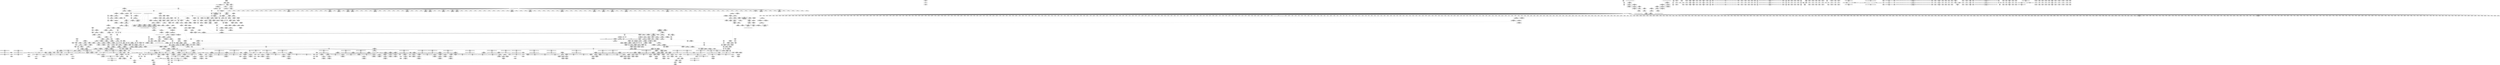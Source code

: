 digraph {
	CE0x4214940 [shape=record,shape=Mrecord,label="{CE0x4214940|mediated_filesystem:tmp1|*SummSink*}"]
	CE0x42da8c0 [shape=record,shape=Mrecord,label="{CE0x42da8c0|__aa_current_profile:land.lhs.true2|*SummSource*}"]
	"CONST[source:1(input),value:2(dynamic)][purpose:{object}][SrcIdx:1]"
	CE0x4236be0 [shape=record,shape=Mrecord,label="{CE0x4236be0|104:_%struct.inode*,_:_CRE_156,157_}"]
	CE0x4b69f60 [shape=record,shape=Mrecord,label="{CE0x4b69f60|i32_9|*Constant*|*SummSource*}"]
	CE0x4319260 [shape=record,shape=Mrecord,label="{CE0x4319260|aa_cred_profile:tmp2}"]
	CE0x42e8370 [shape=record,shape=Mrecord,label="{CE0x42e8370|__aa_current_profile:tmp4|security/apparmor/include/context.h,138|*SummSink*}"]
	CE0x4355940 [shape=record,shape=Mrecord,label="{CE0x4355940|72:_i32,_:_CRE_906,907_}"]
	CE0x42ebb30 [shape=record,shape=Mrecord,label="{CE0x42ebb30|i64*_getelementptr_inbounds_(_11_x_i64_,_11_x_i64_*___llvm_gcov_ctr58,_i64_0,_i64_8)|*Constant*}"]
	CE0x41ee720 [shape=record,shape=Mrecord,label="{CE0x41ee720|i32_16|*Constant*|*SummSink*}"]
	CE0x4353a70 [shape=record,shape=Mrecord,label="{CE0x4353a70|72:_i32,_:_CRE_877,878_}"]
	CE0x42cac10 [shape=record,shape=Mrecord,label="{CE0x42cac10|aa_path_perm:request|Function::aa_path_perm&Arg::request::}"]
	CE0x4265510 [shape=record,shape=Mrecord,label="{CE0x4265510|i64*_getelementptr_inbounds_(_16_x_i64_,_16_x_i64_*___llvm_gcov_ctr46,_i64_0,_i64_0)|*Constant*}"]
	CE0x4262190 [shape=record,shape=Mrecord,label="{CE0x4262190|i64_13|*Constant*|*SummSink*}"]
	CE0x42c5990 [shape=record,shape=Mrecord,label="{CE0x42c5990|__aa_current_profile:tmp7|security/apparmor/include/context.h,138|*SummSink*}"]
	CE0x42f5750 [shape=record,shape=Mrecord,label="{CE0x42f5750|__aa_current_profile:tmp18|security/apparmor/include/context.h,138}"]
	CE0x4266a20 [shape=record,shape=Mrecord,label="{CE0x4266a20|__aa_current_profile:land.lhs.true|*SummSource*}"]
	CE0x434a090 [shape=record,shape=Mrecord,label="{CE0x434a090|72:_i32,_:_CRE_440,448_}"]
	CE0x430f630 [shape=record,shape=Mrecord,label="{CE0x430f630|VOIDTB_TE:_CE_192,193_}"]
	CE0x42092b0 [shape=record,shape=Mrecord,label="{CE0x42092b0|_call_void_mcount()_#2|*SummSource*}"]
	CE0x42608b0 [shape=record,shape=Mrecord,label="{CE0x42608b0|aa_path_perm:cond|Function::aa_path_perm&Arg::cond::}"]
	CE0x42094d0 [shape=record,shape=Mrecord,label="{CE0x42094d0|common_perm_create:tobool|security/apparmor/lsm.c,251|*SummSource*}"]
	CE0x41ea530 [shape=record,shape=Mrecord,label="{CE0x41ea530|common_perm_create:mode|Function::common_perm_create&Arg::mode::|*SummSource*}"]
	CE0x4254400 [shape=record,shape=Mrecord,label="{CE0x4254400|__aa_current_profile:tmp5|security/apparmor/include/context.h,138|*SummSource*}"]
	CE0x434fbc0 [shape=record,shape=Mrecord,label="{CE0x434fbc0|72:_i32,_:_CRE_607,608_}"]
	CE0x4210730 [shape=record,shape=Mrecord,label="{CE0x4210730|common_perm_create:tmp14|security/apparmor/lsm.c,251}"]
	CE0x4349810 [shape=record,shape=Mrecord,label="{CE0x4349810|72:_i32,_:_CRE_376,384_}"]
	CE0x4347d50 [shape=record,shape=Mrecord,label="{CE0x4347d50|72:_i32,_:_CRE_294,295_}"]
	CE0x4304210 [shape=record,shape=Mrecord,label="{CE0x4304210|VOIDTB_TE:_CE_195,196_}"]
	CE0x4227200 [shape=record,shape=Mrecord,label="{CE0x4227200|common_perm_create:mode4|security/apparmor/lsm.c,251|*SummSource*}"]
	CE0x423a9a0 [shape=record,shape=Mrecord,label="{CE0x423a9a0|104:_%struct.inode*,_:_CRE_208,209_}"]
	CE0x42a79d0 [shape=record,shape=Mrecord,label="{CE0x42a79d0|VOIDTB_TE:_CE_296,304_}"]
	CE0x42da740 [shape=record,shape=Mrecord,label="{CE0x42da740|__aa_current_profile:land.lhs.true2}"]
	CE0x4220b60 [shape=record,shape=Mrecord,label="{CE0x4220b60|common_perm:tmp8|security/apparmor/lsm.c,170|*SummSink*}"]
	CE0x42ca5f0 [shape=record,shape=Mrecord,label="{CE0x42ca5f0|aa_path_perm:path|Function::aa_path_perm&Arg::path::|*SummSink*}"]
	CE0x42ae220 [shape=record,shape=Mrecord,label="{CE0x42ae220|VOIDTB_TE:_CE_211,212_}"]
	CE0x434a7d0 [shape=record,shape=Mrecord,label="{CE0x434a7d0|72:_i32,_:_CRE_475,476_}"]
	CE0x42adbc0 [shape=record,shape=Mrecord,label="{CE0x42adbc0|VOIDTB_TE:_CE_205,206_}"]
	CE0x4236720 [shape=record,shape=Mrecord,label="{CE0x4236720|104:_%struct.inode*,_:_CRE_152,153_}"]
	CE0x3f46400 [shape=record,shape=Mrecord,label="{CE0x3f46400|i32_9|*Constant*|*SummSink*}"]
	CE0x4342b80 [shape=record,shape=Mrecord,label="{CE0x4342b80|72:_i32,_:_CRE_190,191_}"]
	CE0x41e2800 [shape=record,shape=Mrecord,label="{CE0x41e2800|apparmor_path_symlink:entry|*SummSink*}"]
	CE0x41e84c0 [shape=record,shape=Mrecord,label="{CE0x41e84c0|apparmor_path_symlink:dir|Function::apparmor_path_symlink&Arg::dir::|*SummSink*}"]
	CE0x4227e70 [shape=record,shape=Mrecord,label="{CE0x4227e70|0:_%struct.vfsmount*,_8:_%struct.dentry*,_:_CRE_8,16_|*MultipleSource*|Function::common_perm_create&Arg::dir::|Function::apparmor_path_symlink&Arg::dir::|security/apparmor/lsm.c,253}"]
	CE0x433f360 [shape=record,shape=Mrecord,label="{CE0x433f360|72:_i32,_:_CRE_137,138_}"]
	CE0x42faf80 [shape=record,shape=Mrecord,label="{CE0x42faf80|GLOBAL:aa_cred_profile|*Constant*}"]
	CE0x41ffbe0 [shape=record,shape=Mrecord,label="{CE0x41ffbe0|common_perm_create:tmp3}"]
	CE0x4316610 [shape=record,shape=Mrecord,label="{CE0x4316610|i64*_getelementptr_inbounds_(_16_x_i64_,_16_x_i64_*___llvm_gcov_ctr46,_i64_0,_i64_1)|*Constant*|*SummSource*}"]
	CE0x4354620 [shape=record,shape=Mrecord,label="{CE0x4354620|72:_i32,_:_CRE_888,889_}"]
	CE0x4350440 [shape=record,shape=Mrecord,label="{CE0x4350440|72:_i32,_:_CRE_615,616_}"]
	CE0x43552e0 [shape=record,shape=Mrecord,label="{CE0x43552e0|72:_i32,_:_CRE_900,901_}"]
	CE0x434ef00 [shape=record,shape=Mrecord,label="{CE0x434ef00|72:_i32,_:_CRE_595,596_}"]
	CE0x41f3ce0 [shape=record,shape=Mrecord,label="{CE0x41f3ce0|common_perm_create:tmp11|security/apparmor/lsm.c,251|*SummSink*}"]
	CE0x425c270 [shape=record,shape=Mrecord,label="{CE0x425c270|GLOBAL:mediated_filesystem|*Constant*}"]
	CE0x43561c0 [shape=record,shape=Mrecord,label="{CE0x43561c0|72:_i32,_:_CRE_914,915_}"]
	CE0x425db50 [shape=record,shape=Mrecord,label="{CE0x425db50|i64*_getelementptr_inbounds_(_17_x_i64_,_17_x_i64_*___llvm_gcov_ctr60,_i64_0,_i64_15)|*Constant*|*SummSink*}"]
	CE0x42c72a0 [shape=record,shape=Mrecord,label="{CE0x42c72a0|aa_cred_profile:tmp9|security/apparmor/include/context.h,100|*SummSource*}"]
	CE0x42c1d10 [shape=record,shape=Mrecord,label="{CE0x42c1d10|i64*_getelementptr_inbounds_(_5_x_i64_,_5_x_i64_*___llvm_gcov_ctr57,_i64_0,_i64_0)|*Constant*|*SummSource*}"]
	CE0x42ae110 [shape=record,shape=Mrecord,label="{CE0x42ae110|VOIDTB_TE:_CE_210,211_}"]
	CE0x4225120 [shape=record,shape=Mrecord,label="{CE0x4225120|common_perm_create:tmp19|security/apparmor/lsm.c,251|*SummSink*}"]
	CE0x4342c90 [shape=record,shape=Mrecord,label="{CE0x4342c90|72:_i32,_:_CRE_191,192_}"]
	CE0x42bf090 [shape=record,shape=Mrecord,label="{CE0x42bf090|common_perm:cmp|security/apparmor/lsm.c,169}"]
	CE0x4303ff0 [shape=record,shape=Mrecord,label="{CE0x4303ff0|VOIDTB_TE:_CE_193,194_}"]
	CE0x4347910 [shape=record,shape=Mrecord,label="{CE0x4347910|72:_i32,_:_CRE_290,291_}"]
	CE0x4313f50 [shape=record,shape=Mrecord,label="{CE0x4313f50|i64*_getelementptr_inbounds_(_16_x_i64_,_16_x_i64_*___llvm_gcov_ctr46,_i64_0,_i64_0)|*Constant*|*SummSink*}"]
	CE0x42642e0 [shape=record,shape=Mrecord,label="{CE0x42642e0|aa_cred_profile:tmp8|security/apparmor/include/context.h,100}"]
	CE0x4346b40 [shape=record,shape=Mrecord,label="{CE0x4346b40|72:_i32,_:_CRE_277,278_}"]
	CE0x434ece0 [shape=record,shape=Mrecord,label="{CE0x434ece0|72:_i32,_:_CRE_593,594_}"]
	CE0x4237a20 [shape=record,shape=Mrecord,label="{CE0x4237a20|104:_%struct.inode*,_:_CRE_168,169_}"]
	CE0x41e4c30 [shape=record,shape=Mrecord,label="{CE0x41e4c30|i64*_getelementptr_inbounds_(_2_x_i64_,_2_x_i64_*___llvm_gcov_ctr64,_i64_0,_i64_1)|*Constant*}"]
	CE0x42c9c40 [shape=record,shape=Mrecord,label="{CE0x42c9c40|aa_path_perm:op|Function::aa_path_perm&Arg::op::|*SummSink*}"]
	CE0x4312760 [shape=record,shape=Mrecord,label="{CE0x4312760|_call_void_mcount()_#2|*SummSink*}"]
	CE0x41ea7d0 [shape=record,shape=Mrecord,label="{CE0x41ea7d0|_ret_i32_%retval.0,_!dbg_!15515|security/apparmor/lsm.c,257|*SummSink*}"]
	CE0x41ff580 [shape=record,shape=Mrecord,label="{CE0x41ff580|common_perm_create:bb|*SummSink*}"]
	CE0x431c570 [shape=record,shape=Mrecord,label="{CE0x431c570|VOIDTB_TE:_CE_177,178_}"]
	CE0x42bd500 [shape=record,shape=Mrecord,label="{CE0x42bd500|_ret_i32_%error.0,_!dbg_!15483|security/apparmor/lsm.c,172|*SummSink*}"]
	CE0x42c45e0 [shape=record,shape=Mrecord,label="{CE0x42c45e0|GLOBAL:__aa_current_profile|*Constant*|*SummSource*}"]
	CE0x42be550 [shape=record,shape=Mrecord,label="{CE0x42be550|GLOBAL:__aa_current_profile|*Constant*}"]
	CE0x42bc2a0 [shape=record,shape=Mrecord,label="{CE0x42bc2a0|common_perm:op|Function::common_perm&Arg::op::|*SummSink*}"]
	CE0x41f1b90 [shape=record,shape=Mrecord,label="{CE0x41f1b90|GLOBAL:current_task|Global_var:current_task}"]
	CE0x4319340 [shape=record,shape=Mrecord,label="{CE0x4319340|aa_cred_profile:tmp2|*SummSink*}"]
	CE0x4356930 [shape=record,shape=Mrecord,label="{CE0x4356930|72:_i32,_:_CRE_921,922_}"]
	CE0x4236f70 [shape=record,shape=Mrecord,label="{CE0x4236f70|104:_%struct.inode*,_:_CRE_159,160_}"]
	CE0x433f550 [shape=record,shape=Mrecord,label="{CE0x433f550|72:_i32,_:_CRE_139,140_}"]
	CE0x4234a70 [shape=record,shape=Mrecord,label="{CE0x4234a70|104:_%struct.inode*,_:_CRE_72,80_|*MultipleSource*|*LoadInst*|security/apparmor/lsm.c,253|security/apparmor/lsm.c,253}"]
	CE0x42fd540 [shape=record,shape=Mrecord,label="{CE0x42fd540|aa_cred_profile:lnot3|security/apparmor/include/context.h,100}"]
	CE0x4259790 [shape=record,shape=Mrecord,label="{CE0x4259790|104:_%struct.inode*,_:_CRE_219,220_}"]
	CE0x41ff000 [shape=record,shape=Mrecord,label="{CE0x41ff000|_ret_i32_%call,_!dbg_!15472|security/apparmor/lsm.c,298|*SummSource*}"]
	CE0x4267540 [shape=record,shape=Mrecord,label="{CE0x4267540|common_perm_dir_dentry:op|Function::common_perm_dir_dentry&Arg::op::|*SummSink*}"]
	CE0x4221b80 [shape=record,shape=Mrecord,label="{CE0x4221b80|common_perm_create:tobool5|security/apparmor/lsm.c,253|*SummSource*}"]
	CE0x4225fb0 [shape=record,shape=Mrecord,label="{CE0x4225fb0|common_perm_create:tmp20|security/apparmor/lsm.c,251}"]
	CE0x4206bc0 [shape=record,shape=Mrecord,label="{CE0x4206bc0|aa_cred_profile:tmp6|security/apparmor/include/context.h,100|*SummSink*}"]
	CE0x428a030 [shape=record,shape=Mrecord,label="{CE0x428a030|i64_12|*Constant*}"]
	CE0x42dc320 [shape=record,shape=Mrecord,label="{CE0x42dc320|__aa_current_profile:tmp6|security/apparmor/include/context.h,138|*SummSink*}"]
	CE0x4253950 [shape=record,shape=Mrecord,label="{CE0x4253950|i32_0|*Constant*}"]
	CE0x42ecfd0 [shape=record,shape=Mrecord,label="{CE0x42ecfd0|aa_cred_profile:tmp11|security/apparmor/include/context.h,100|*SummSource*}"]
	CE0x3f46550 [shape=record,shape=Mrecord,label="{CE0x3f46550|apparmor_path_symlink:dentry|Function::apparmor_path_symlink&Arg::dentry::}"]
	CE0x42bb3a0 [shape=record,shape=Mrecord,label="{CE0x42bb3a0|mediated_filesystem:tmp5|security/apparmor/include/apparmor.h,117}"]
	CE0x4204fb0 [shape=record,shape=Mrecord,label="{CE0x4204fb0|common_perm_create:if.then8|*SummSink*}"]
	CE0x42cf450 [shape=record,shape=Mrecord,label="{CE0x42cf450|common_perm_dir_dentry:mnt1|security/apparmor/lsm.c,189|*SummSource*}"]
	CE0x4340650 [shape=record,shape=Mrecord,label="{CE0x4340650|72:_i32,_:_CRE_155,156_}"]
	CE0x42cf1a0 [shape=record,shape=Mrecord,label="{CE0x42cf1a0|common_perm_dir_dentry:mnt1|security/apparmor/lsm.c,189}"]
	CE0x42262f0 [shape=record,shape=Mrecord,label="{CE0x42262f0|common_perm_create:tmp21|security/apparmor/lsm.c,251}"]
	CE0x41f36c0 [shape=record,shape=Mrecord,label="{CE0x41f36c0|_ret_i1_%lnot,_!dbg_!15473|security/apparmor/include/apparmor.h,117}"]
	CE0x43562d0 [shape=record,shape=Mrecord,label="{CE0x43562d0|72:_i32,_:_CRE_915,916_}"]
	CE0x4303680 [shape=record,shape=Mrecord,label="{CE0x4303680|VOIDTB_TE:_CE_170,171_}"]
	CE0x4219570 [shape=record,shape=Mrecord,label="{CE0x4219570|common_perm_create:tmp}"]
	CE0x4344200 [shape=record,shape=Mrecord,label="{CE0x4344200|72:_i32,_:_CRE_224,232_}"]
	CE0x42c0490 [shape=record,shape=Mrecord,label="{CE0x42c0490|aa_cred_profile:tmp14|security/apparmor/include/context.h,100|*SummSource*}"]
	CE0x43421f0 [shape=record,shape=Mrecord,label="{CE0x43421f0|72:_i32,_:_CRE_181,182_}"]
	CE0x42ebc90 [shape=record,shape=Mrecord,label="{CE0x42ebc90|i64*_getelementptr_inbounds_(_11_x_i64_,_11_x_i64_*___llvm_gcov_ctr58,_i64_0,_i64_8)|*Constant*|*SummSource*}"]
	CE0x4311b30 [shape=record,shape=Mrecord,label="{CE0x4311b30|aa_cred_profile:tmp16|security/apparmor/include/context.h,100|*SummSink*}"]
	CE0x42898b0 [shape=record,shape=Mrecord,label="{CE0x42898b0|i32_100|*Constant*}"]
	CE0x4289840 [shape=record,shape=Mrecord,label="{CE0x4289840|i64*_getelementptr_inbounds_(_16_x_i64_,_16_x_i64_*___llvm_gcov_ctr46,_i64_0,_i64_9)|*Constant*|*SummSink*}"]
	CE0x42276e0 [shape=record,shape=Mrecord,label="{CE0x42276e0|common_perm_create:tmp22|*LoadInst*|security/apparmor/lsm.c,253}"]
	CE0x4304100 [shape=record,shape=Mrecord,label="{CE0x4304100|VOIDTB_TE:_CE_194,195_}"]
	CE0x42c3f20 [shape=record,shape=Mrecord,label="{CE0x42c3f20|common_perm:if.then|*SummSource*}"]
	CE0x42ce660 [shape=record,shape=Mrecord,label="{CE0x42ce660|common_perm_dir_dentry:mnt|security/apparmor/lsm.c,189}"]
	CE0x425b8f0 [shape=record,shape=Mrecord,label="{CE0x425b8f0|104:_%struct.inode*,_:_CRE_312,313_}"]
	CE0x423a020 [shape=record,shape=Mrecord,label="{CE0x423a020|104:_%struct.inode*,_:_CRE_200,201_}"]
	CE0x4342da0 [shape=record,shape=Mrecord,label="{CE0x4342da0|72:_i32,_:_CRE_192,193_}"]
	CE0x42601f0 [shape=record,shape=Mrecord,label="{CE0x42601f0|common_perm_create:tmp33|security/apparmor/lsm.c,254|*SummSink*}"]
	CE0x42ea210 [shape=record,shape=Mrecord,label="{CE0x42ea210|VOIDTB_TE:_CE_95,96_}"]
	"CONST[source:0(mediator),value:2(dynamic)][purpose:{object}][SnkIdx:3]"
	CE0x42219d0 [shape=record,shape=Mrecord,label="{CE0x42219d0|%struct.vfsmount*_null|*Constant*|*SummSource*}"]
	CE0x42ca4a0 [shape=record,shape=Mrecord,label="{CE0x42ca4a0|aa_path_perm:path|Function::aa_path_perm&Arg::path::|*SummSource*}"]
	CE0x4254670 [shape=record,shape=Mrecord,label="{CE0x4254670|get_current:tmp4|./arch/x86/include/asm/current.h,14|*SummSink*}"]
	CE0x43020d0 [shape=record,shape=Mrecord,label="{CE0x43020d0|aa_cred_profile:tmp18|security/apparmor/include/context.h,100|*SummSink*}"]
	CE0x42894e0 [shape=record,shape=Mrecord,label="{CE0x42894e0|void_(i8*,_i32,_i64)*_asm_sideeffect_1:_09ud2_0A.pushsection___bug_table,_22a_22_0A2:_09.long_1b_-_2b,_$_0:c_-_2b_0A_09.word_$_1:c_,_0_0A_09.org_2b+$_2:c_0A.popsection_,_i,i,i,_dirflag_,_fpsr_,_flags_|*SummSource*}"]
	CE0x4341ec0 [shape=record,shape=Mrecord,label="{CE0x4341ec0|72:_i32,_:_CRE_178,179_}"]
	CE0x425e1b0 [shape=record,shape=Mrecord,label="{CE0x425e1b0|common_perm_create:tmp35|security/apparmor/lsm.c,256|*SummSource*}"]
	CE0x4343a60 [shape=record,shape=Mrecord,label="{CE0x4343a60|72:_i32,_:_CRE_204,205_}"]
	CE0x4352340 [shape=record,shape=Mrecord,label="{CE0x4352340|72:_i32,_:_CRE_792,800_}"]
	CE0x4225690 [shape=record,shape=Mrecord,label="{CE0x4225690|i32_10|*Constant*|*SummSource*}"]
	CE0x4218dc0 [shape=record,shape=Mrecord,label="{CE0x4218dc0|i64*_getelementptr_inbounds_(_2_x_i64_,_2_x_i64_*___llvm_gcov_ctr56,_i64_0,_i64_0)|*Constant*|*SummSink*}"]
	CE0x4308140 [shape=record,shape=Mrecord,label="{CE0x4308140|aa_cred_profile:tmp16|security/apparmor/include/context.h,100}"]
	CE0x434ad20 [shape=record,shape=Mrecord,label="{CE0x434ad20|72:_i32,_:_CRE_480,481_}"]
	CE0x42fde10 [shape=record,shape=Mrecord,label="{CE0x42fde10|aa_cred_profile:do.end10|*SummSource*}"]
	CE0x42e5310 [shape=record,shape=Mrecord,label="{CE0x42e5310|0:_i8,_:_GCMR___aa_current_profile.__warned_internal_global_i8_0,_section_.data.unlikely_,_align_1:_elem_0:default:}"]
	CE0x42cc5b0 [shape=record,shape=Mrecord,label="{CE0x42cc5b0|common_perm_dir_dentry:bb|*SummSource*}"]
	CE0x4307f80 [shape=record,shape=Mrecord,label="{CE0x4307f80|aa_cred_profile:tmp15|security/apparmor/include/context.h,100|*SummSink*}"]
	CE0x43465f0 [shape=record,shape=Mrecord,label="{CE0x43465f0|72:_i32,_:_CRE_272,273_}"]
	CE0x41fe080 [shape=record,shape=Mrecord,label="{CE0x41fe080|common_perm_create:tmp5|security/apparmor/lsm.c,251|*SummSink*}"]
	CE0x4260b30 [shape=record,shape=Mrecord,label="{CE0x4260b30|aa_path_perm:cond|Function::aa_path_perm&Arg::cond::|*SummSource*}"]
	CE0x420f1c0 [shape=record,shape=Mrecord,label="{CE0x420f1c0|common_perm_create:if.end|*SummSink*}"]
	CE0x42c1800 [shape=record,shape=Mrecord,label="{CE0x42c1800|aa_cred_profile:do.body5|*SummSink*}"]
	CE0x43192d0 [shape=record,shape=Mrecord,label="{CE0x43192d0|aa_cred_profile:tmp2|*SummSource*}"]
	CE0x41fe6d0 [shape=record,shape=Mrecord,label="{CE0x41fe6d0|i64_2|*Constant*|*SummSink*}"]
	CE0x43431e0 [shape=record,shape=Mrecord,label="{CE0x43431e0|72:_i32,_:_CRE_196,197_}"]
	CE0x42325d0 [shape=record,shape=Mrecord,label="{CE0x42325d0|common_perm_create:tmp27|*LoadInst*|security/apparmor/lsm.c,253|*SummSource*}"]
	CE0x42fe380 [shape=record,shape=Mrecord,label="{CE0x42fe380|aa_cred_profile:lor.end}"]
	CE0x42637a0 [shape=record,shape=Mrecord,label="{CE0x42637a0|__aa_current_profile:tmp2}"]
	CE0x4222b90 [shape=record,shape=Mrecord,label="{CE0x4222b90|common_perm_create:call3|security/apparmor/lsm.c,251|*SummSink*}"]
	CE0x42f6a40 [shape=record,shape=Mrecord,label="{CE0x42f6a40|get_current:tmp1}"]
	CE0x430adb0 [shape=record,shape=Mrecord,label="{CE0x430adb0|aa_cred_profile:tmp31|security/apparmor/include/context.h,100}"]
	CE0x42e7690 [shape=record,shape=Mrecord,label="{CE0x42e7690|aa_cred_profile:do.end|*SummSource*}"]
	CE0x4340760 [shape=record,shape=Mrecord,label="{CE0x4340760|72:_i32,_:_CRE_156,157_}"]
	CE0x4225920 [shape=record,shape=Mrecord,label="{CE0x4225920|i32_4|*Constant*}"]
	CE0x421a7f0 [shape=record,shape=Mrecord,label="{CE0x421a7f0|common_perm_dir_dentry:tmp1}"]
	CE0x4206780 [shape=record,shape=Mrecord,label="{CE0x4206780|common_perm_create:tobool5|security/apparmor/lsm.c,253}"]
	CE0x4207fd0 [shape=record,shape=Mrecord,label="{CE0x4207fd0|_call_void_lockdep_rcu_suspicious(i8*_getelementptr_inbounds_(_24_x_i8_,_24_x_i8_*_.str8,_i32_0,_i32_0),_i32_251,_i8*_getelementptr_inbounds_(_45_x_i8_,_45_x_i8_*_.str14,_i32_0,_i32_0))_#7,_!dbg_!15492|security/apparmor/lsm.c,251|*SummSource*}"]
	CE0x4341db0 [shape=record,shape=Mrecord,label="{CE0x4341db0|72:_i32,_:_CRE_177,178_}"]
	CE0x42caf50 [shape=record,shape=Mrecord,label="{CE0x42caf50|aa_path_perm:request|Function::aa_path_perm&Arg::request::|*SummSink*}"]
	CE0x42be030 [shape=record,shape=Mrecord,label="{CE0x42be030|common_perm:tmp|*SummSink*}"]
	CE0x4306ca0 [shape=record,shape=Mrecord,label="{CE0x4306ca0|i32_22|*Constant*|*SummSink*}"]
	CE0x4349a30 [shape=record,shape=Mrecord,label="{CE0x4349a30|72:_i32,_:_CRE_392,400_}"]
	CE0x42a86c0 [shape=record,shape=Mrecord,label="{CE0x42a86c0|VOIDTB_TE:_CE_316,317_}"]
	CE0x434c070 [shape=record,shape=Mrecord,label="{CE0x434c070|72:_i32,_:_CRE_544,552_}"]
	CE0x4352560 [shape=record,shape=Mrecord,label="{CE0x4352560|72:_i32,_:_CRE_808,816_}"]
	CE0x42157a0 [shape=record,shape=Mrecord,label="{CE0x42157a0|i64*_getelementptr_inbounds_(_2_x_i64_,_2_x_i64_*___llvm_gcov_ctr112,_i64_0,_i64_0)|*Constant*}"]
	CE0x4234500 [shape=record,shape=Mrecord,label="{CE0x4234500|104:_%struct.inode*,_:_CRE_48,52_|*MultipleSource*|*LoadInst*|security/apparmor/lsm.c,253|security/apparmor/lsm.c,253}"]
	CE0x42679c0 [shape=record,shape=Mrecord,label="{CE0x42679c0|common_perm_dir_dentry:dentry|Function::common_perm_dir_dentry&Arg::dentry::}"]
	CE0x42cd720 [shape=record,shape=Mrecord,label="{CE0x42cd720|i64*_getelementptr_inbounds_(_2_x_i64_,_2_x_i64_*___llvm_gcov_ctr56,_i64_0,_i64_1)|*Constant*|*SummSink*}"]
	CE0x4200150 [shape=record,shape=Mrecord,label="{CE0x4200150|common_perm_create:do.end|*SummSink*}"]
	CE0x4344b60 [shape=record,shape=Mrecord,label="{CE0x4344b60|72:_i32,_:_CRE_247,248_}"]
	CE0x42f8810 [shape=record,shape=Mrecord,label="{CE0x42f8810|__aa_current_profile:tmp19|security/apparmor/include/context.h,138|*SummSource*}"]
	CE0x4269fa0 [shape=record,shape=Mrecord,label="{CE0x4269fa0|common_perm_create:tmp37|security/apparmor/lsm.c,257|*SummSink*}"]
	CE0x425d140 [shape=record,shape=Mrecord,label="{CE0x425d140|common_perm_create:tmp31|security/apparmor/lsm.c,253}"]
	CE0x4301930 [shape=record,shape=Mrecord,label="{CE0x4301930|aa_cred_profile:tmp1}"]
	CE0x4237b50 [shape=record,shape=Mrecord,label="{CE0x4237b50|104:_%struct.inode*,_:_CRE_169,170_}"]
	CE0x42eac20 [shape=record,shape=Mrecord,label="{CE0x42eac20|__aa_current_profile:tmp11|security/apparmor/include/context.h,138}"]
	CE0x423a740 [shape=record,shape=Mrecord,label="{CE0x423a740|104:_%struct.inode*,_:_CRE_206,207_}"]
	CE0x42fd360 [shape=record,shape=Mrecord,label="{CE0x42fd360|VOIDTB_TE:_CE_158,159_}"]
	CE0x4204930 [shape=record,shape=Mrecord,label="{CE0x4204930|i8_1|*Constant*|*SummSink*}"]
	CE0x41ea9c0 [shape=record,shape=Mrecord,label="{CE0x41ea9c0|_ret_i32_%call,_!dbg_!15472|security/apparmor/lsm.c,298}"]
	CE0x41f4190 [shape=record,shape=Mrecord,label="{CE0x41f4190|common_perm_create:tmp31|security/apparmor/lsm.c,253|*SummSink*}"]
	CE0x428bb60 [shape=record,shape=Mrecord,label="{CE0x428bb60|aa_cred_profile:tmp25|security/apparmor/include/context.h,100|*SummSource*}"]
	CE0x42f3290 [shape=record,shape=Mrecord,label="{CE0x42f3290|i32_138|*Constant*}"]
	CE0x41eae70 [shape=record,shape=Mrecord,label="{CE0x41eae70|COLLAPSED:_GCMRE___llvm_gcov_ctr64_internal_global_2_x_i64_zeroinitializer:_elem_0:default:}"]
	CE0x42c0fd0 [shape=record,shape=Mrecord,label="{CE0x42c0fd0|common_perm:cmp|security/apparmor/lsm.c,169|*SummSource*}"]
	CE0x42e9b10 [shape=record,shape=Mrecord,label="{CE0x42e9b10|aa_cred_profile:if.end}"]
	CE0x4351f00 [shape=record,shape=Mrecord,label="{CE0x4351f00|72:_i32,_:_CRE_752,756_}"]
	CE0x43176c0 [shape=record,shape=Mrecord,label="{CE0x43176c0|VOIDTB_TE:_CE_40,48_}"]
	CE0x4200fa0 [shape=record,shape=Mrecord,label="{CE0x4200fa0|i64_1|*Constant*}"]
	CE0x434d360 [shape=record,shape=Mrecord,label="{CE0x434d360|72:_i32,_:_CRE_569,570_}"]
	CE0x42bdda0 [shape=record,shape=Mrecord,label="{CE0x42bdda0|COLLAPSED:_GCMRE___llvm_gcov_ctr57_internal_global_5_x_i64_zeroinitializer:_elem_0:default:}"]
	CE0x434e8a0 [shape=record,shape=Mrecord,label="{CE0x434e8a0|72:_i32,_:_CRE_589,590_}"]
	CE0x4263a10 [shape=record,shape=Mrecord,label="{CE0x4263a10|aa_cred_profile:tmp9|security/apparmor/include/context.h,100}"]
	CE0x423a3b0 [shape=record,shape=Mrecord,label="{CE0x423a3b0|104:_%struct.inode*,_:_CRE_203,204_}"]
	CE0x430db20 [shape=record,shape=Mrecord,label="{CE0x430db20|aa_cred_profile:tmp34|security/apparmor/include/context.h,101}"]
	CE0x41f0f90 [shape=record,shape=Mrecord,label="{CE0x41f0f90|apparmor_path_symlink:bb|*SummSink*}"]
	CE0x4319aa0 [shape=record,shape=Mrecord,label="{CE0x4319aa0|GLOBAL:llvm.expect.i64|*Constant*|*SummSource*}"]
	CE0x41f62e0 [shape=record,shape=Mrecord,label="{CE0x41f62e0|common_perm_create:tobool|security/apparmor/lsm.c,251|*SummSink*}"]
	CE0x41f5020 [shape=record,shape=Mrecord,label="{CE0x41f5020|_call_void_mcount()_#2|*SummSink*}"]
	CE0x42c0970 [shape=record,shape=Mrecord,label="{CE0x42c0970|common_perm:tmp2|security/apparmor/lsm.c,169}"]
	CE0x43583c0 [shape=record,shape=Mrecord,label="{CE0x43583c0|72:_i32,_:_CRE_981,982_}"]
	CE0x41fe9b0 [shape=record,shape=Mrecord,label="{CE0x41fe9b0|common_perm_create:tmp4|security/apparmor/lsm.c,251|*SummSource*}"]
	CE0x42ae440 [shape=record,shape=Mrecord,label="{CE0x42ae440|VOIDTB_TE:_CE_213,214_}"]
	CE0x43064c0 [shape=record,shape=Mrecord,label="{CE0x43064c0|aa_cred_profile:tmp12|security/apparmor/include/context.h,100|*SummSource*}"]
	CE0x42cd410 [shape=record,shape=Mrecord,label="{CE0x42cd410|i64*_getelementptr_inbounds_(_2_x_i64_,_2_x_i64_*___llvm_gcov_ctr56,_i64_0,_i64_1)|*Constant*|*SummSource*}"]
	CE0x4262b00 [shape=record,shape=Mrecord,label="{CE0x4262b00|mediated_filesystem:entry}"]
	CE0x4303570 [shape=record,shape=Mrecord,label="{CE0x4303570|VOIDTB_TE:_CE_169,170_}"]
	CE0x42ec810 [shape=record,shape=Mrecord,label="{CE0x42ec810|%struct.aa_task_cxt*_null|*Constant*|*SummSink*}"]
	CE0x42516b0 [shape=record,shape=Mrecord,label="{CE0x42516b0|common_perm:tmp1}"]
	CE0x42c67f0 [shape=record,shape=Mrecord,label="{CE0x42c67f0|i64_0|*Constant*}"]
	CE0x420d190 [shape=record,shape=Mrecord,label="{CE0x420d190|i32_251|*Constant*|*SummSource*}"]
	CE0x43000b0 [shape=record,shape=Mrecord,label="{CE0x43000b0|0:_%struct.aa_profile*,_:_CMRE_0,8_|*MultipleSource*|security/apparmor/include/context.h,99|*LoadInst*|security/apparmor/include/context.h,99|security/apparmor/include/context.h,100}"]
	CE0x41ee9f0 [shape=record,shape=Mrecord,label="{CE0x41ee9f0|i64_3|*Constant*}"]
	CE0x4314060 [shape=record,shape=Mrecord,label="{CE0x4314060|aa_cred_profile:tmp}"]
	CE0x4356710 [shape=record,shape=Mrecord,label="{CE0x4356710|72:_i32,_:_CRE_919,920_}"]
	CE0x4235370 [shape=record,shape=Mrecord,label="{CE0x4235370|104:_%struct.inode*,_:_CRE_92,93_}"]
	CE0x4289ce0 [shape=record,shape=Mrecord,label="{CE0x4289ce0|i32_100|*Constant*|*SummSink*}"]
	CE0x4311470 [shape=record,shape=Mrecord,label="{CE0x4311470|aa_cred_profile:do.end|*SummSink*}"]
	CE0x43574e0 [shape=record,shape=Mrecord,label="{CE0x43574e0|72:_i32,_:_CRE_932,933_}"]
	CE0x43530e0 [shape=record,shape=Mrecord,label="{CE0x43530e0|72:_i32,_:_CRE_868,869_}"]
	CE0x43144f0 [shape=record,shape=Mrecord,label="{CE0x43144f0|aa_cred_profile:tmp29|security/apparmor/include/context.h,100|*SummSink*}"]
	CE0x42d2350 [shape=record,shape=Mrecord,label="{CE0x42d2350|common_perm_dir_dentry:tmp1|*SummSink*}"]
	CE0x42a6df0 [shape=record,shape=Mrecord,label="{CE0x42a6df0|VOIDTB_TE:_CE_222,223_}"]
	CE0x4341b90 [shape=record,shape=Mrecord,label="{CE0x4341b90|72:_i32,_:_CRE_175,176_}"]
	CE0x41ee910 [shape=record,shape=Mrecord,label="{CE0x41ee910|common_perm_create:uid|security/apparmor/lsm.c,251|*SummSink*}"]
	CE0x4303e50 [shape=record,shape=Mrecord,label="{CE0x4303e50|aa_cred_profile:lnot.ext|security/apparmor/include/context.h,100}"]
	CE0x42c0af0 [shape=record,shape=Mrecord,label="{CE0x42c0af0|common_perm:tmp2|security/apparmor/lsm.c,169|*SummSource*}"]
	CE0x42591a0 [shape=record,shape=Mrecord,label="{CE0x42591a0|104:_%struct.inode*,_:_CRE_214,215_}"]
	CE0x434b490 [shape=record,shape=Mrecord,label="{CE0x434b490|72:_i32,_:_CRE_487,488_}"]
	CE0x42fd470 [shape=record,shape=Mrecord,label="{CE0x42fd470|VOIDTB_TE:_CE_159,160_}"]
	CE0x4237560 [shape=record,shape=Mrecord,label="{CE0x4237560|104:_%struct.inode*,_:_CRE_164,165_}"]
	CE0x434f010 [shape=record,shape=Mrecord,label="{CE0x434f010|72:_i32,_:_CRE_596,597_}"]
	CE0x41e6400 [shape=record,shape=Mrecord,label="{CE0x41e6400|i64_1|*Constant*}"]
	CE0x42e6520 [shape=record,shape=Mrecord,label="{CE0x42e6520|__aa_current_profile:tmp1|*SummSink*}"]
	CE0x434dbe0 [shape=record,shape=Mrecord,label="{CE0x434dbe0|72:_i32,_:_CRE_577,578_}"]
	CE0x42c2c10 [shape=record,shape=Mrecord,label="{CE0x42c2c10|i32_0|*Constant*}"]
	CE0x4340430 [shape=record,shape=Mrecord,label="{CE0x4340430|72:_i32,_:_CRE_153,154_}"]
	CE0x4317d90 [shape=record,shape=Mrecord,label="{CE0x4317d90|VOIDTB_TE:_CE_152,153_}"]
	CE0x4258c50 [shape=record,shape=Mrecord,label="{CE0x4258c50|i64*_getelementptr_inbounds_(_2_x_i64_,_2_x_i64_*___llvm_gcov_ctr112,_i64_0,_i64_0)|*Constant*|*SummSink*}"]
	CE0x425a1f0 [shape=record,shape=Mrecord,label="{CE0x425a1f0|104:_%struct.inode*,_:_CRE_248,256_|*MultipleSource*|*LoadInst*|security/apparmor/lsm.c,253|security/apparmor/lsm.c,253}"]
	CE0x4221f80 [shape=record,shape=Mrecord,label="{CE0x4221f80|GLOBAL:get_current|*Constant*}"]
	CE0x434e020 [shape=record,shape=Mrecord,label="{CE0x434e020|72:_i32,_:_CRE_581,582_}"]
	CE0x42330b0 [shape=record,shape=Mrecord,label="{CE0x42330b0|i32_5|*Constant*|*SummSource*}"]
	CE0x4341a80 [shape=record,shape=Mrecord,label="{CE0x4341a80|72:_i32,_:_CRE_174,175_}"]
	CE0x425aed0 [shape=record,shape=Mrecord,label="{CE0x425aed0|104:_%struct.inode*,_:_CRE_304,305_}"]
	CE0x4344420 [shape=record,shape=Mrecord,label="{CE0x4344420|72:_i32,_:_CRE_240,241_}"]
	CE0x4342850 [shape=record,shape=Mrecord,label="{CE0x4342850|72:_i32,_:_CRE_187,188_}"]
	CE0x4306fd0 [shape=record,shape=Mrecord,label="{CE0x4306fd0|i32_0|*Constant*}"]
	CE0x4221700 [shape=record,shape=Mrecord,label="{CE0x4221700|%struct.vfsmount*_null|*Constant*}"]
	CE0x4343620 [shape=record,shape=Mrecord,label="{CE0x4343620|72:_i32,_:_CRE_200,201_}"]
	CE0x41eedd0 [shape=record,shape=Mrecord,label="{CE0x41eedd0|common_perm_create:mask|Function::common_perm_create&Arg::mask::|*SummSource*}"]
	CE0x4260460 [shape=record,shape=Mrecord,label="{CE0x4260460|common_perm_create:tmp34|security/apparmor/lsm.c,254}"]
	CE0x4237db0 [shape=record,shape=Mrecord,label="{CE0x4237db0|104:_%struct.inode*,_:_CRE_171,172_}"]
	CE0x42f4310 [shape=record,shape=Mrecord,label="{CE0x42f4310|__aa_current_profile:tmp16|security/apparmor/include/context.h,138|*SummSource*}"]
	CE0x42f4110 [shape=record,shape=Mrecord,label="{CE0x42f4110|__aa_current_profile:tmp16|security/apparmor/include/context.h,138}"]
	CE0x4343fb0 [shape=record,shape=Mrecord,label="{CE0x4343fb0|72:_i32,_:_CRE_212,216_}"]
	CE0x434d690 [shape=record,shape=Mrecord,label="{CE0x434d690|72:_i32,_:_CRE_572,573_}"]
	CE0x4268d30 [shape=record,shape=Mrecord,label="{CE0x4268d30|_ret_i32_%call,_!dbg_!15477|security/apparmor/lsm.c,191|*SummSource*}"]
	CE0x4239a30 [shape=record,shape=Mrecord,label="{CE0x4239a30|104:_%struct.inode*,_:_CRE_195,196_}"]
	CE0x42c1c20 [shape=record,shape=Mrecord,label="{CE0x42c1c20|i64*_getelementptr_inbounds_(_5_x_i64_,_5_x_i64_*___llvm_gcov_ctr57,_i64_0,_i64_0)|*Constant*}"]
	CE0x42c6c10 [shape=record,shape=Mrecord,label="{CE0x42c6c10|common_perm:tmp4|security/apparmor/lsm.c,169}"]
	CE0x4313690 [shape=record,shape=Mrecord,label="{CE0x4313690|VOIDTB_TE:_CE_151,152_}"]
	CE0x41f5160 [shape=record,shape=Mrecord,label="{CE0x41f5160|apparmor_path_symlink:call|security/apparmor/lsm.c,298}"]
	CE0x4317980 [shape=record,shape=Mrecord,label="{CE0x4317980|aa_cred_profile:tmp3|*SummSink*}"]
	CE0x4345d70 [shape=record,shape=Mrecord,label="{CE0x4345d70|72:_i32,_:_CRE_264,265_}"]
	CE0x42c1710 [shape=record,shape=Mrecord,label="{CE0x42c1710|aa_cred_profile:do.body5|*SummSource*}"]
	CE0x431cdf0 [shape=record,shape=Mrecord,label="{CE0x431cdf0|aa_cred_profile:tmp20|security/apparmor/include/context.h,100|*SummSource*}"]
	CE0x434fab0 [shape=record,shape=Mrecord,label="{CE0x434fab0|72:_i32,_:_CRE_606,607_}"]
	CE0x4233d30 [shape=record,shape=Mrecord,label="{CE0x4233d30|common_perm_create:tmp28|security/apparmor/lsm.c,253|*SummSink*}"]
	CE0x4216700 [shape=record,shape=Mrecord,label="{CE0x4216700|mediated_filesystem:tmp3|*SummSource*}"]
	CE0x430f930 [shape=record,shape=Mrecord,label="{CE0x430f930|aa_cred_profile:tmp32|security/apparmor/include/context.h,101|*SummSource*}"]
	CE0x4304430 [shape=record,shape=Mrecord,label="{CE0x4304430|VOIDTB_TE:_CE_197,198_}"]
	CE0x42f3300 [shape=record,shape=Mrecord,label="{CE0x42f3300|i32_138|*Constant*|*SummSource*}"]
	CE0x42a6f00 [shape=record,shape=Mrecord,label="{CE0x42a6f00|VOIDTB_TE:_CE_223,224_}"]
	CE0x434f560 [shape=record,shape=Mrecord,label="{CE0x434f560|72:_i32,_:_CRE_601,602_}"]
	CE0x426be30 [shape=record,shape=Mrecord,label="{CE0x426be30|common_perm:call|security/apparmor/lsm.c,168|*SummSource*}"]
	CE0x4340210 [shape=record,shape=Mrecord,label="{CE0x4340210|72:_i32,_:_CRE_151,152_}"]
	CE0x4341860 [shape=record,shape=Mrecord,label="{CE0x4341860|72:_i32,_:_CRE_172,173_}"]
	CE0x4357920 [shape=record,shape=Mrecord,label="{CE0x4357920|72:_i32,_:_CRE_936,944_}"]
	CE0x41f5bf0 [shape=record,shape=Mrecord,label="{CE0x41f5bf0|common_perm_create:tmp23|security/apparmor/lsm.c,253}"]
	CE0x4317910 [shape=record,shape=Mrecord,label="{CE0x4317910|aa_cred_profile:tmp3|*SummSource*}"]
	CE0x4211b50 [shape=record,shape=Mrecord,label="{CE0x4211b50|GLOBAL:__llvm_gcov_ctr60|Global_var:__llvm_gcov_ctr60}"]
	CE0x4350000 [shape=record,shape=Mrecord,label="{CE0x4350000|72:_i32,_:_CRE_611,612_}"]
	CE0x431e320 [shape=record,shape=Mrecord,label="{CE0x431e320|aa_cred_profile:tmp18|security/apparmor/include/context.h,100|*SummSource*}"]
	CE0x42fa220 [shape=record,shape=Mrecord,label="{CE0x42fa220|__aa_current_profile:cred|security/apparmor/include/context.h,138|*SummSink*}"]
	CE0x4264160 [shape=record,shape=Mrecord,label="{CE0x4264160|aa_cred_profile:tmp7|security/apparmor/include/context.h,100}"]
	CE0x42eda30 [shape=record,shape=Mrecord,label="{CE0x42eda30|__aa_current_profile:do.body}"]
	CE0x4236e40 [shape=record,shape=Mrecord,label="{CE0x4236e40|104:_%struct.inode*,_:_CRE_158,159_}"]
	CE0x43019a0 [shape=record,shape=Mrecord,label="{CE0x43019a0|aa_cred_profile:tmp1|*SummSource*}"]
	CE0x4254390 [shape=record,shape=Mrecord,label="{CE0x4254390|__aa_current_profile:tmp5|security/apparmor/include/context.h,138}"]
	CE0x43494e0 [shape=record,shape=Mrecord,label="{CE0x43494e0|72:_i32,_:_CRE_344,352_}"]
	CE0x4b69e80 [shape=record,shape=Mrecord,label="{CE0x4b69e80|common_perm_create:entry|*SummSink*}"]
	CE0x4265640 [shape=record,shape=Mrecord,label="{CE0x4265640|i64*_getelementptr_inbounds_(_16_x_i64_,_16_x_i64_*___llvm_gcov_ctr46,_i64_0,_i64_0)|*Constant*|*SummSource*}"]
	CE0x42cf210 [shape=record,shape=Mrecord,label="{CE0x42cf210|0:_%struct.vfsmount*,_8:_%struct.dentry*,_:_SCMRE_0,8_|*MultipleSource*|security/apparmor/lsm.c, 189|security/apparmor/lsm.c,189}"]
	CE0x4224fa0 [shape=record,shape=Mrecord,label="{CE0x4224fa0|common_perm_create:tmp19|security/apparmor/lsm.c,251}"]
	CE0x421d1f0 [shape=record,shape=Mrecord,label="{CE0x421d1f0|i64_10|*Constant*|*SummSource*}"]
	CE0x433f660 [shape=record,shape=Mrecord,label="{CE0x433f660|72:_i32,_:_CRE_140,141_}"]
	CE0x4236040 [shape=record,shape=Mrecord,label="{CE0x4236040|104:_%struct.inode*,_:_CRE_146,147_}"]
	CE0x4259b20 [shape=record,shape=Mrecord,label="{CE0x4259b20|104:_%struct.inode*,_:_CRE_222,223_}"]
	CE0x426ba90 [shape=record,shape=Mrecord,label="{CE0x426ba90|_call_void_mcount()_#2|*SummSource*}"]
	CE0x4346e70 [shape=record,shape=Mrecord,label="{CE0x4346e70|72:_i32,_:_CRE_280,281_}"]
	CE0x42fead0 [shape=record,shape=Mrecord,label="{CE0x42fead0|aa_cred_profile:tmp5|security/apparmor/include/context.h,99|*SummSource*}"]
	CE0x4308c50 [shape=record,shape=Mrecord,label="{CE0x4308c50|aa_cred_profile:do.end8|*SummSource*}"]
	CE0x42a7480 [shape=record,shape=Mrecord,label="{CE0x42a7480|VOIDTB_TE:_CE_256,264_}"]
	CE0x434e790 [shape=record,shape=Mrecord,label="{CE0x434e790|72:_i32,_:_CRE_588,589_}"]
	CE0x42004f0 [shape=record,shape=Mrecord,label="{CE0x42004f0|common_perm_create:do.body|*SummSink*}"]
	CE0x41fe8a0 [shape=record,shape=Mrecord,label="{CE0x41fe8a0|common_perm_create:tmp4|security/apparmor/lsm.c,251}"]
	CE0x4205d90 [shape=record,shape=Mrecord,label="{CE0x4205d90|common_perm:tmp6|security/apparmor/lsm.c,169}"]
	CE0x4311e70 [shape=record,shape=Mrecord,label="{CE0x4311e70|aa_cred_profile:tmp17|security/apparmor/include/context.h,100|*SummSink*}"]
	CE0x4233270 [shape=record,shape=Mrecord,label="{CE0x4233270|i32_5|*Constant*|*SummSink*}"]
	CE0x43420e0 [shape=record,shape=Mrecord,label="{CE0x43420e0|72:_i32,_:_CRE_180,181_}"]
	CE0x431d170 [shape=record,shape=Mrecord,label="{CE0x431d170|aa_cred_profile:tmp21|security/apparmor/include/context.h,100}"]
	CE0x434b270 [shape=record,shape=Mrecord,label="{CE0x434b270|72:_i32,_:_CRE_485,486_}"]
	CE0x42a7340 [shape=record,shape=Mrecord,label="{CE0x42a7340|VOIDTB_TE:_CE_248,256_}"]
	CE0x42314a0 [shape=record,shape=Mrecord,label="{CE0x42314a0|common_perm_create:tmp25|security/apparmor/lsm.c,253}"]
	CE0x42dadc0 [shape=record,shape=Mrecord,label="{CE0x42dadc0|aa_cred_profile:tmp6|security/apparmor/include/context.h,100|*SummSource*}"]
	CE0x431bed0 [shape=record,shape=Mrecord,label="{CE0x431bed0|i64*_getelementptr_inbounds_(_16_x_i64_,_16_x_i64_*___llvm_gcov_ctr46,_i64_0,_i64_8)|*Constant*|*SummSource*}"]
	CE0x4235a90 [shape=record,shape=Mrecord,label="{CE0x4235a90|104:_%struct.inode*,_:_CRE_112,144_|*MultipleSource*|*LoadInst*|security/apparmor/lsm.c,253|security/apparmor/lsm.c,253}"]
	CE0x4223450 [shape=record,shape=Mrecord,label="{CE0x4223450|get_current:entry|*SummSource*}"]
	CE0x42110a0 [shape=record,shape=Mrecord,label="{CE0x42110a0|get_current:tmp4|./arch/x86/include/asm/current.h,14}"]
	CE0x43182f0 [shape=record,shape=Mrecord,label="{CE0x43182f0|GLOBAL:llvm.expect.i64|*Constant*}"]
	CE0x42c44e0 [shape=record,shape=Mrecord,label="{CE0x42c44e0|common_perm:call|security/apparmor/lsm.c,168|*SummSink*}"]
	CE0x430eec0 [shape=record,shape=Mrecord,label="{CE0x430eec0|VOIDTB_TE:_CE_185,186_}"]
	CE0x4228f30 [shape=record,shape=Mrecord,label="{CE0x4228f30|common_perm_create:land.lhs.true2|*SummSink*}"]
	CE0x42fadd0 [shape=record,shape=Mrecord,label="{CE0x42fadd0|__aa_current_profile:call4|security/apparmor/include/context.h,138|*SummSink*}"]
	CE0x4346700 [shape=record,shape=Mrecord,label="{CE0x4346700|72:_i32,_:_CRE_273,274_}"]
	CE0x4311a10 [shape=record,shape=Mrecord,label="{CE0x4311a10|VOIDTB_TE:_CE_88,89_}"]
	CE0x42a9170 [shape=record,shape=Mrecord,label="{CE0x42a9170|72:_i32,_:_CRE_24,32_}"]
	CE0x434ba10 [shape=record,shape=Mrecord,label="{CE0x434ba10|72:_i32,_:_CRE_508,512_}"]
	CE0x434b050 [shape=record,shape=Mrecord,label="{CE0x434b050|72:_i32,_:_CRE_483,484_}"]
	CE0x421bbb0 [shape=record,shape=Mrecord,label="{CE0x421bbb0|common_perm_create:tmp9|security/apparmor/lsm.c,251|*SummSink*}"]
	CE0x4350bb0 [shape=record,shape=Mrecord,label="{CE0x4350bb0|72:_i32,_:_CRE_622,623_}"]
	CE0x425c8f0 [shape=record,shape=Mrecord,label="{CE0x425c8f0|i64*_getelementptr_inbounds_(_17_x_i64_,_17_x_i64_*___llvm_gcov_ctr60,_i64_0,_i64_14)|*Constant*}"]
	CE0x430b7b0 [shape=record,shape=Mrecord,label="{CE0x430b7b0|aa_cred_profile:tmp26|security/apparmor/include/context.h,100|*SummSink*}"]
	CE0x4308610 [shape=record,shape=Mrecord,label="{CE0x4308610|aa_cred_profile:tmp17|security/apparmor/include/context.h,100}"]
	CE0x4351130 [shape=record,shape=Mrecord,label="{CE0x4351130|72:_i32,_:_CRE_648,656_}"]
	CE0x430dfe0 [shape=record,shape=Mrecord,label="{CE0x430dfe0|aa_cred_profile:tmp34|security/apparmor/include/context.h,101|*SummSink*}"]
	CE0x42bbe10 [shape=record,shape=Mrecord,label="{CE0x42bbe10|common_perm:entry|*SummSource*}"]
	CE0x42c0160 [shape=record,shape=Mrecord,label="{CE0x42c0160|common_perm:if.then}"]
	CE0x4215330 [shape=record,shape=Mrecord,label="{CE0x4215330|get_current:tmp|*SummSink*}"]
	CE0x431ce60 [shape=record,shape=Mrecord,label="{CE0x431ce60|aa_cred_profile:tmp20|security/apparmor/include/context.h,100|*SummSink*}"]
	CE0x42bbfc0 [shape=record,shape=Mrecord,label="{CE0x42bbfc0|common_perm:op|Function::common_perm&Arg::op::}"]
	CE0x42c2170 [shape=record,shape=Mrecord,label="{CE0x42c2170|aa_cred_profile:tmp10|security/apparmor/include/context.h,100|*SummSink*}"]
	CE0x4350aa0 [shape=record,shape=Mrecord,label="{CE0x4350aa0|72:_i32,_:_CRE_621,622_}"]
	CE0x43585e0 [shape=record,shape=Mrecord,label="{CE0x43585e0|72:_i32,_:_CRE_983,984_}"]
	CE0x431a2a0 [shape=record,shape=Mrecord,label="{CE0x431a2a0|i64_6|*Constant*|*SummSink*}"]
	CE0x434ae30 [shape=record,shape=Mrecord,label="{CE0x434ae30|72:_i32,_:_CRE_481,482_}"]
	CE0x4308cf0 [shape=record,shape=Mrecord,label="{CE0x4308cf0|aa_cred_profile:do.end8|*SummSink*}"]
	CE0x41f7880 [shape=record,shape=Mrecord,label="{CE0x41f7880|i64*_getelementptr_inbounds_(_2_x_i64_,_2_x_i64_*___llvm_gcov_ctr64,_i64_0,_i64_0)|*Constant*|*SummSource*}"]
	CE0x4340fe0 [shape=record,shape=Mrecord,label="{CE0x4340fe0|72:_i32,_:_CRE_164,165_}"]
	CE0x41e0aa0 [shape=record,shape=Mrecord,label="{CE0x41e0aa0|common_perm_dir_dentry:path|security/apparmor/lsm.c, 189|*SummSource*}"]
	CE0x425b690 [shape=record,shape=Mrecord,label="{CE0x425b690|104:_%struct.inode*,_:_CRE_310,311_}"]
	CE0x42a9870 [shape=record,shape=Mrecord,label="{CE0x42a9870|72:_i32,_:_CRE_76,80_}"]
	CE0x41e1f30 [shape=record,shape=Mrecord,label="{CE0x41e1f30|apparmor_path_symlink:tmp|*SummSource*}"]
	CE0x42fc0d0 [shape=record,shape=Mrecord,label="{CE0x42fc0d0|_ret_%struct.aa_profile*_%tmp34,_!dbg_!15510|security/apparmor/include/context.h,101|*SummSink*}"]
	CE0x4313140 [shape=record,shape=Mrecord,label="{CE0x4313140|aa_cred_profile:conv|security/apparmor/include/context.h,100|*SummSource*}"]
	CE0x4304650 [shape=record,shape=Mrecord,label="{CE0x4304650|VOIDTB_TE:_CE_199,200_}"]
	CE0x42e9530 [shape=record,shape=Mrecord,label="{CE0x42e9530|__aa_current_profile:tmp6|security/apparmor/include/context.h,138}"]
	CE0x420f0d0 [shape=record,shape=Mrecord,label="{CE0x420f0d0|common_perm_create:if.end|*SummSource*}"]
	CE0x42dc1c0 [shape=record,shape=Mrecord,label="{CE0x42dc1c0|__aa_current_profile:tmp6|security/apparmor/include/context.h,138|*SummSource*}"]
	CE0x428a5d0 [shape=record,shape=Mrecord,label="{CE0x428a5d0|aa_cred_profile:tmp23|security/apparmor/include/context.h,100}"]
	CE0x42ea140 [shape=record,shape=Mrecord,label="{CE0x42ea140|VOIDTB_TE:_CE_94,95_}"]
	CE0x4304540 [shape=record,shape=Mrecord,label="{CE0x4304540|VOIDTB_TE:_CE_198,199_}"]
	CE0x4214b30 [shape=record,shape=Mrecord,label="{CE0x4214b30|i64*_getelementptr_inbounds_(_2_x_i64_,_2_x_i64_*___llvm_gcov_ctr55,_i64_0,_i64_1)|*Constant*}"]
	CE0x42db8a0 [shape=record,shape=Mrecord,label="{CE0x42db8a0|__aa_current_profile:tmp11|security/apparmor/include/context.h,138|*SummSource*}"]
	CE0x42f73f0 [shape=record,shape=Mrecord,label="{CE0x42f73f0|VOIDTB_TE:_CE_93,94_}"]
	CE0x4207620 [shape=record,shape=Mrecord,label="{CE0x4207620|common_perm_create:if.end9|*SummSink*}"]
	CE0x42f2ca0 [shape=record,shape=Mrecord,label="{CE0x42f2ca0|i8*_getelementptr_inbounds_(_36_x_i8_,_36_x_i8_*_.str12,_i32_0,_i32_0)|*Constant*|*SummSource*}"]
	CE0x4346810 [shape=record,shape=Mrecord,label="{CE0x4346810|72:_i32,_:_CRE_274,275_}"]
	CE0x4224940 [shape=record,shape=Mrecord,label="{CE0x4224940|COLLAPSED:_GCRE_current_task_external_global_%struct.task_struct*:_elem_0::|security/apparmor/lsm.c,251}"]
	CE0x4260df0 [shape=record,shape=Mrecord,label="{CE0x4260df0|_ret_i32_%call17,_!dbg_!15526|security/apparmor/file.c,307}"]
	CE0x4253fc0 [shape=record,shape=Mrecord,label="{CE0x4253fc0|i64*_getelementptr_inbounds_(_2_x_i64_,_2_x_i64_*___llvm_gcov_ctr55,_i64_0,_i64_0)|*Constant*|*SummSource*}"]
	CE0x42161e0 [shape=record,shape=Mrecord,label="{CE0x42161e0|i64*_getelementptr_inbounds_(_2_x_i64_,_2_x_i64_*___llvm_gcov_ctr112,_i64_0,_i64_1)|*Constant*|*SummSink*}"]
	CE0x42c2090 [shape=record,shape=Mrecord,label="{CE0x42c2090|aa_cred_profile:tmp10|security/apparmor/include/context.h,100}"]
	CE0x4341530 [shape=record,shape=Mrecord,label="{CE0x4341530|72:_i32,_:_CRE_169,170_}"]
	CE0x43485d0 [shape=record,shape=Mrecord,label="{CE0x43485d0|72:_i32,_:_CRE_302,303_}"]
	CE0x4211e70 [shape=record,shape=Mrecord,label="{CE0x4211e70|common_perm_create:tmp5|security/apparmor/lsm.c,251|*SummSource*}"]
	CE0x41f4570 [shape=record,shape=Mrecord,label="{CE0x41f4570|common_perm_create:tmp32|security/apparmor/lsm.c,253|*SummSource*}"]
	CE0x42f59f0 [shape=record,shape=Mrecord,label="{CE0x42f59f0|__aa_current_profile:tmp18|security/apparmor/include/context.h,138|*SummSource*}"]
	CE0x42adde0 [shape=record,shape=Mrecord,label="{CE0x42adde0|VOIDTB_TE:_CE_207,208_}"]
	CE0x433f030 [shape=record,shape=Mrecord,label="{CE0x433f030|72:_i32,_:_CRE_120,128_}"]
	CE0x4342740 [shape=record,shape=Mrecord,label="{CE0x4342740|72:_i32,_:_CRE_186,187_}"]
	CE0x4341fd0 [shape=record,shape=Mrecord,label="{CE0x4341fd0|72:_i32,_:_CRE_179,180_}"]
	CE0x41f0ef0 [shape=record,shape=Mrecord,label="{CE0x41f0ef0|apparmor_path_symlink:call|security/apparmor/lsm.c,298|*SummSink*}"]
	CE0x42cfe90 [shape=record,shape=Mrecord,label="{CE0x42cfe90|common_perm_dir_dentry:dentry2|security/apparmor/lsm.c,189}"]
	CE0x4258d30 [shape=record,shape=Mrecord,label="{CE0x4258d30|get_current:tmp2|*SummSource*}"]
	CE0x4254730 [shape=record,shape=Mrecord,label="{CE0x4254730|%struct.task_struct*_(%struct.task_struct**)*_asm_movq_%gs:$_1:P_,$0_,_r,im,_dirflag_,_fpsr_,_flags_}"]
	CE0x42e8e80 [shape=record,shape=Mrecord,label="{CE0x42e8e80|aa_cred_profile:lnot|security/apparmor/include/context.h,100|*SummSource*}"]
	CE0x430c670 [shape=record,shape=Mrecord,label="{CE0x430c670|i64*_getelementptr_inbounds_(_16_x_i64_,_16_x_i64_*___llvm_gcov_ctr46,_i64_0,_i64_13)|*Constant*|*SummSink*}"]
	CE0x4304870 [shape=record,shape=Mrecord,label="{CE0x4304870|VOIDTB_TE:_CE_201,202_}"]
	CE0x42c5b50 [shape=record,shape=Mrecord,label="{CE0x42c5b50|GLOBAL:__aa_current_profile.__warned|Global_var:__aa_current_profile.__warned}"]
	CE0x4307860 [shape=record,shape=Mrecord,label="{CE0x4307860|%struct.aa_profile*_null|*Constant*|*SummSink*}"]
	CE0x42346d0 [shape=record,shape=Mrecord,label="{CE0x42346d0|104:_%struct.inode*,_:_CRE_56,64_|*MultipleSource*|*LoadInst*|security/apparmor/lsm.c,253|security/apparmor/lsm.c,253}"]
	CE0x434c8c0 [shape=record,shape=Mrecord,label="{CE0x434c8c0|72:_i32,_:_CRE_559,560_}"]
	CE0x43180c0 [shape=record,shape=Mrecord,label="{CE0x43180c0|VOIDTB_TE:_CE_155,156_}"]
	CE0x4319cc0 [shape=record,shape=Mrecord,label="{CE0x4319cc0|GLOBAL:llvm.expect.i64|*Constant*|*SummSink*}"]
	CE0x433fbb0 [shape=record,shape=Mrecord,label="{CE0x433fbb0|72:_i32,_:_CRE_145,146_}"]
	CE0x431c310 [shape=record,shape=Mrecord,label="{CE0x431c310|VOIDTB_TE:_CE_175,176_}"]
	CE0x42c2e40 [shape=record,shape=Mrecord,label="{CE0x42c2e40|common_perm:mode|security/apparmor/lsm.c,169|*SummSink*}"]
	CE0x4350110 [shape=record,shape=Mrecord,label="{CE0x4350110|72:_i32,_:_CRE_612,613_}"]
	CE0x43117a0 [shape=record,shape=Mrecord,label="{CE0x43117a0|VOIDTB_TE:_CE_64,72_}"]
	CE0x4209b60 [shape=record,shape=Mrecord,label="{CE0x4209b60|common_perm_create:tobool1|security/apparmor/lsm.c,251}"]
	CE0x42354a0 [shape=record,shape=Mrecord,label="{CE0x42354a0|104:_%struct.inode*,_:_CRE_93,94_}"]
	CE0x4351570 [shape=record,shape=Mrecord,label="{CE0x4351570|72:_i32,_:_CRE_680,684_}"]
	CE0x4357700 [shape=record,shape=Mrecord,label="{CE0x4357700|72:_i32,_:_CRE_934,935_}"]
	"CONST[source:0(mediator),value:2(dynamic)][purpose:{subject}][SnkIdx:1]"
	CE0x4303ac0 [shape=record,shape=Mrecord,label="{CE0x4303ac0|VOIDTB_TE:_CE_174,175_}"]
	CE0x43575f0 [shape=record,shape=Mrecord,label="{CE0x43575f0|72:_i32,_:_CRE_933,934_}"]
	CE0x4220a30 [shape=record,shape=Mrecord,label="{CE0x4220a30|common_perm:tmp8|security/apparmor/lsm.c,170|*SummSource*}"]
	CE0x41f1dd0 [shape=record,shape=Mrecord,label="{CE0x41f1dd0|common_perm_create:tmp7|security/apparmor/lsm.c,251}"]
	CE0x42cbd80 [shape=record,shape=Mrecord,label="{CE0x42cbd80|mediated_filesystem:lnot|security/apparmor/include/apparmor.h,117}"]
	CE0x4210e40 [shape=record,shape=Mrecord,label="{CE0x4210e40|i64*_getelementptr_inbounds_(_17_x_i64_,_17_x_i64_*___llvm_gcov_ctr60,_i64_0,_i64_8)|*Constant*|*SummSink*}"]
	CE0x4355a50 [shape=record,shape=Mrecord,label="{CE0x4355a50|72:_i32,_:_CRE_907,908_}"]
	CE0x4314140 [shape=record,shape=Mrecord,label="{CE0x4314140|aa_cred_profile:tmp|*SummSource*}"]
	CE0x4288bb0 [shape=record,shape=Mrecord,label="{CE0x4288bb0|i8*_getelementptr_inbounds_(_36_x_i8_,_36_x_i8_*_.str12,_i32_0,_i32_0)|*Constant*}"]
	CE0x4306890 [shape=record,shape=Mrecord,label="{CE0x4306890|VOIDTB_TE:_CE_8,12_}"]
	CE0x4262540 [shape=record,shape=Mrecord,label="{CE0x4262540|common_perm_create:call7|security/apparmor/lsm.c,253}"]
	CE0x4235960 [shape=record,shape=Mrecord,label="{CE0x4235960|104:_%struct.inode*,_:_CRE_104,112_|*MultipleSource*|*LoadInst*|security/apparmor/lsm.c,253|security/apparmor/lsm.c,253}"]
	CE0x42cd9a0 [shape=record,shape=Mrecord,label="{CE0x42cd9a0|common_perm_dir_dentry:tmp3}"]
	CE0x43126f0 [shape=record,shape=Mrecord,label="{CE0x43126f0|_call_void_mcount()_#2|*SummSource*}"]
	CE0x41f5fc0 [shape=record,shape=Mrecord,label="{CE0x41f5fc0|common_perm_create:tmp24|security/apparmor/lsm.c,253}"]
	CE0x41eecd0 [shape=record,shape=Mrecord,label="{CE0x41eecd0|i16_-24576|*Constant*}"]
	CE0x4343c80 [shape=record,shape=Mrecord,label="{CE0x4343c80|72:_i32,_:_CRE_206,207_}"]
	CE0x4317fb0 [shape=record,shape=Mrecord,label="{CE0x4317fb0|VOIDTB_TE:_CE_154,155_}"]
	CE0x4250940 [shape=record,shape=Mrecord,label="{CE0x4250940|mediated_filesystem:tmp4|*LoadInst*|security/apparmor/include/apparmor.h,117|*SummSink*}"]
	CE0x42c4290 [shape=record,shape=Mrecord,label="{CE0x42c4290|__aa_current_profile:tobool|security/apparmor/include/context.h,138|*SummSink*}"]
	CE0x425a760 [shape=record,shape=Mrecord,label="{CE0x425a760|104:_%struct.inode*,_:_CRE_272,280_|*MultipleSource*|*LoadInst*|security/apparmor/lsm.c,253|security/apparmor/lsm.c,253}"]
	CE0x4227e00 [shape=record,shape=Mrecord,label="{CE0x4227e00|0:_%struct.vfsmount*,_8:_%struct.dentry*,_:_CRE_0,8_|*MultipleSource*|Function::common_perm_create&Arg::dir::|Function::apparmor_path_symlink&Arg::dir::|security/apparmor/lsm.c,253}"]
	CE0x42dcc30 [shape=record,shape=Mrecord,label="{CE0x42dcc30|common_perm:tmp10|security/apparmor/lsm.c,172}"]
	CE0x425c7f0 [shape=record,shape=Mrecord,label="{CE0x425c7f0|i64_12|*Constant*|*SummSink*}"]
	CE0x42625b0 [shape=record,shape=Mrecord,label="{CE0x42625b0|common_perm_create:call7|security/apparmor/lsm.c,253|*SummSource*}"]
	CE0x42ae000 [shape=record,shape=Mrecord,label="{CE0x42ae000|VOIDTB_TE:_CE_209,210_}"]
	CE0x4346920 [shape=record,shape=Mrecord,label="{CE0x4346920|72:_i32,_:_CRE_275,276_}"]
	CE0x4307040 [shape=record,shape=Mrecord,label="{CE0x4307040|aa_cred_profile:security|security/apparmor/include/context.h,99}"]
	CE0x430aaa0 [shape=record,shape=Mrecord,label="{CE0x430aaa0|aa_cred_profile:tmp30|security/apparmor/include/context.h,100|*SummSink*}"]
	CE0x4345e80 [shape=record,shape=Mrecord,label="{CE0x4345e80|72:_i32,_:_CRE_265,266_}"]
	CE0x42a8f10 [shape=record,shape=Mrecord,label="{CE0x42a8f10|72:_i32,_:_CRE_8,12_}"]
	CE0x41eb120 [shape=record,shape=Mrecord,label="{CE0x41eb120|common_perm_create:dir|Function::common_perm_create&Arg::dir::|*SummSink*}"]
	CE0x41f1fb0 [shape=record,shape=Mrecord,label="{CE0x41f1fb0|common_perm_create:tmp7|security/apparmor/lsm.c,251|*SummSource*}"]
	CE0x42c19a0 [shape=record,shape=Mrecord,label="{CE0x42c19a0|aa_cred_profile:lor.rhs}"]
	CE0x42f8450 [shape=record,shape=Mrecord,label="{CE0x42f8450|aa_cred_profile:lor.end|*SummSink*}"]
	CE0x42ffae0 [shape=record,shape=Mrecord,label="{CE0x42ffae0|aa_cred_profile:tobool|security/apparmor/include/context.h,100|*SummSource*}"]
	CE0x42085a0 [shape=record,shape=Mrecord,label="{CE0x42085a0|i8*_getelementptr_inbounds_(_24_x_i8_,_24_x_i8_*_.str8,_i32_0,_i32_0)|*Constant*}"]
	CE0x4210a50 [shape=record,shape=Mrecord,label="{CE0x4210a50|i1_true|*Constant*|*SummSource*}"]
	CE0x42e9f00 [shape=record,shape=Mrecord,label="{CE0x42e9f00|aa_cred_profile:bb|*SummSource*}"]
	CE0x42c2ca0 [shape=record,shape=Mrecord,label="{CE0x42c2ca0|common_perm:mode|security/apparmor/lsm.c,169}"]
	CE0x42c5160 [shape=record,shape=Mrecord,label="{CE0x42c5160|VOIDTB_TE:_CE_24,40_}"]
	CE0x42ffbc0 [shape=record,shape=Mrecord,label="{CE0x42ffbc0|aa_cred_profile:tobool|security/apparmor/include/context.h,100|*SummSink*}"]
	CE0x42cf910 [shape=record,shape=Mrecord,label="{CE0x42cf910|common_perm_dir_dentry:mnt1|security/apparmor/lsm.c,189|*SummSink*}"]
	CE0x4313360 [shape=record,shape=Mrecord,label="{CE0x4313360|VOIDTB_TE:_CE_148,149_}"]
	CE0x42208b0 [shape=record,shape=Mrecord,label="{CE0x42208b0|common_perm:tmp8|security/apparmor/lsm.c,170}"]
	CE0x4b69e10 [shape=record,shape=Mrecord,label="{CE0x4b69e10|common_perm_create:entry|*SummSource*}"]
	CE0x431a460 [shape=record,shape=Mrecord,label="{CE0x431a460|aa_cred_profile:tmp15|security/apparmor/include/context.h,100}"]
	CE0x4343b70 [shape=record,shape=Mrecord,label="{CE0x4343b70|72:_i32,_:_CRE_205,206_}"]
	CE0x42a84a0 [shape=record,shape=Mrecord,label="{CE0x42a84a0|VOIDTB_TE:_CE_314,315_}"]
	CE0x42044b0 [shape=record,shape=Mrecord,label="{CE0x42044b0|common_perm_create:tmp16|security/apparmor/lsm.c,251|*SummSink*}"]
	CE0x43153c0 [shape=record,shape=Mrecord,label="{CE0x43153c0|_call_void_asm_sideeffect_1:_09ud2_0A.pushsection___bug_table,_22a_22_0A2:_09.long_1b_-_2b,_$_0:c_-_2b_0A_09.word_$_1:c_,_0_0A_09.org_2b+$_2:c_0A.popsection_,_i,i,i,_dirflag_,_fpsr_,_flags_(i8*_getelementptr_inbounds_(_36_x_i8_,_36_x_i8_*_.str12,_i32_0,_i32_0),_i32_100,_i64_12)_#2,_!dbg_!15490,_!srcloc_!15493|security/apparmor/include/context.h,100}"]
	CE0x41e1b50 [shape=record,shape=Mrecord,label="{CE0x41e1b50|apparmor_path_symlink:entry|*SummSource*}"]
	CE0x425bb50 [shape=record,shape=Mrecord,label="{CE0x425bb50|104:_%struct.inode*,_:_CRE_314,315_}"]
	CE0x43553f0 [shape=record,shape=Mrecord,label="{CE0x43553f0|72:_i32,_:_CRE_901,902_}"]
	CE0x41f3b10 [shape=record,shape=Mrecord,label="{CE0x41f3b10|mediated_filesystem:inode|Function::mediated_filesystem&Arg::inode::|*SummSink*}"]
	CE0x4215bb0 [shape=record,shape=Mrecord,label="{CE0x4215bb0|i64*_getelementptr_inbounds_(_2_x_i64_,_2_x_i64_*___llvm_gcov_ctr55,_i64_0,_i64_1)|*Constant*|*SummSource*}"]
	CE0x4209fd0 [shape=record,shape=Mrecord,label="{CE0x4209fd0|common_perm_create:uid|security/apparmor/lsm.c,251}"]
	CE0x4225290 [shape=record,shape=Mrecord,label="{CE0x4225290|common_perm_create:tmp19|security/apparmor/lsm.c,251|*SummSource*}"]
	CE0x42f55e0 [shape=record,shape=Mrecord,label="{CE0x42f55e0|__aa_current_profile:tmp17|security/apparmor/include/context.h,138|*SummSink*}"]
	CE0x4350ff0 [shape=record,shape=Mrecord,label="{CE0x4350ff0|72:_i32,_:_CRE_640,648_}"]
	CE0x42bc200 [shape=record,shape=Mrecord,label="{CE0x42bc200|common_perm:op|Function::common_perm&Arg::op::|*SummSource*}"]
	CE0x423a870 [shape=record,shape=Mrecord,label="{CE0x423a870|104:_%struct.inode*,_:_CRE_207,208_}"]
	CE0x421a760 [shape=record,shape=Mrecord,label="{CE0x421a760|common_perm_dir_dentry:tmp|*SummSink*}"]
	CE0x430de80 [shape=record,shape=Mrecord,label="{CE0x430de80|aa_cred_profile:tmp34|security/apparmor/include/context.h,101|*SummSource*}"]
	CE0x42ea900 [shape=record,shape=Mrecord,label="{CE0x42ea900|__aa_current_profile:tmp10|security/apparmor/include/context.h,138|*SummSource*}"]
	CE0x434d030 [shape=record,shape=Mrecord,label="{CE0x434d030|72:_i32,_:_CRE_566,567_}"]
	CE0x42bde10 [shape=record,shape=Mrecord,label="{CE0x42bde10|common_perm:tmp|*SummSource*}"]
	CE0x430d960 [shape=record,shape=Mrecord,label="{CE0x430d960|aa_cred_profile:profile11|security/apparmor/include/context.h,101|*SummSink*}"]
	CE0x42f7ce0 [shape=record,shape=Mrecord,label="{CE0x42f7ce0|aa_cred_profile:if.then}"]
	CE0x430ce30 [shape=record,shape=Mrecord,label="{CE0x430ce30|aa_cred_profile:tmp29|security/apparmor/include/context.h,100}"]
	CE0x42e6ce0 [shape=record,shape=Mrecord,label="{CE0x42e6ce0|__aa_current_profile:if.end}"]
	CE0x4347b30 [shape=record,shape=Mrecord,label="{CE0x4347b30|72:_i32,_:_CRE_292,293_}"]
	CE0x4355610 [shape=record,shape=Mrecord,label="{CE0x4355610|72:_i32,_:_CRE_903,904_}"]
	CE0x42d01a0 [shape=record,shape=Mrecord,label="{CE0x42d01a0|common_perm_dir_dentry:dentry2|security/apparmor/lsm.c,189|*SummSource*}"]
	CE0x4310180 [shape=record,shape=Mrecord,label="{CE0x4310180|aa_cred_profile:tmp33|security/apparmor/include/context.h,101|*SummSink*}"]
	CE0x4224450 [shape=record,shape=Mrecord,label="{CE0x4224450|GLOBAL:common_perm_dir_dentry|*Constant*|*SummSink*}"]
	CE0x425ab30 [shape=record,shape=Mrecord,label="{CE0x425ab30|104:_%struct.inode*,_:_CRE_288,296_|*MultipleSource*|*LoadInst*|security/apparmor/lsm.c,253|security/apparmor/lsm.c,253}"]
	CE0x421ae40 [shape=record,shape=Mrecord,label="{CE0x421ae40|_call_void_mcount()_#2}"]
	CE0x4312870 [shape=record,shape=Mrecord,label="{CE0x4312870|i32_22|*Constant*}"]
	CE0x42e78c0 [shape=record,shape=Mrecord,label="{CE0x42e78c0|__aa_current_profile:tmp|*SummSource*}"]
	CE0x42355d0 [shape=record,shape=Mrecord,label="{CE0x42355d0|104:_%struct.inode*,_:_CRE_94,95_}"]
	CE0x434c480 [shape=record,shape=Mrecord,label="{CE0x434c480|72:_i32,_:_CRE_555,556_}"]
	CE0x41f59c0 [shape=record,shape=Mrecord,label="{CE0x41f59c0|get_current:tmp|*SummSource*}"]
	CE0x41e1ec0 [shape=record,shape=Mrecord,label="{CE0x41e1ec0|apparmor_path_symlink:tmp}"]
	CE0x4254090 [shape=record,shape=Mrecord,label="{CE0x4254090|GLOBAL:__llvm_gcov_ctr58|Global_var:__llvm_gcov_ctr58|*SummSource*}"]
	CE0x42bfd20 [shape=record,shape=Mrecord,label="{CE0x42bfd20|__aa_current_profile:tmp3|*SummSink*}"]
	CE0x433fdd0 [shape=record,shape=Mrecord,label="{CE0x433fdd0|72:_i32,_:_CRE_147,148_}"]
	CE0x43038a0 [shape=record,shape=Mrecord,label="{CE0x43038a0|VOIDTB_TE:_CE_172,173_}"]
	CE0x42691b0 [shape=record,shape=Mrecord,label="{CE0x42691b0|common_perm_create:retval.0}"]
	CE0x4344830 [shape=record,shape=Mrecord,label="{CE0x4344830|72:_i32,_:_CRE_244,245_}"]
	CE0x41ef330 [shape=record,shape=Mrecord,label="{CE0x41ef330|apparmor_path_symlink:tmp2}"]
	CE0x42fc9a0 [shape=record,shape=Mrecord,label="{CE0x42fc9a0|aa_cred_profile:lor.rhs|*SummSink*}"]
	CE0x431c210 [shape=record,shape=Mrecord,label="{CE0x431c210|i64*_getelementptr_inbounds_(_16_x_i64_,_16_x_i64_*___llvm_gcov_ctr46,_i64_0,_i64_8)|*Constant*|*SummSink*}"]
	CE0x42a9470 [shape=record,shape=Mrecord,label="{CE0x42a9470|72:_i32,_:_CRE_48,56_}"]
	CE0x4349e70 [shape=record,shape=Mrecord,label="{CE0x4349e70|72:_i32,_:_CRE_424,432_}"]
	CE0x426a520 [shape=record,shape=Mrecord,label="{CE0x426a520|common_perm_create:tmp38|security/apparmor/lsm.c,257|*SummSink*}"]
	CE0x43115d0 [shape=record,shape=Mrecord,label="{CE0x43115d0|aa_cred_profile:do.body|*SummSource*}"]
	CE0x430f520 [shape=record,shape=Mrecord,label="{CE0x430f520|VOIDTB_TE:_CE_191,192_}"]
	CE0x42053c0 [shape=record,shape=Mrecord,label="{CE0x42053c0|mediated_filesystem:bb|*SummSink*}"]
	CE0x42c1910 [shape=record,shape=Mrecord,label="{CE0x42c1910|aa_cred_profile:do.end10}"]
	"CONST[source:2(external),value:2(dynamic)][purpose:{subject}][SrcIdx:7]"
	CE0x4351680 [shape=record,shape=Mrecord,label="{CE0x4351680|72:_i32,_:_CRE_684,688_}"]
	CE0x42f2a20 [shape=record,shape=Mrecord,label="{CE0x42f2a20|i8*_getelementptr_inbounds_(_36_x_i8_,_36_x_i8_*_.str12,_i32_0,_i32_0)|*Constant*}"]
	CE0x4228e60 [shape=record,shape=Mrecord,label="{CE0x4228e60|common_perm_create:land.lhs.true2|*SummSource*}"]
	CE0x4266b70 [shape=record,shape=Mrecord,label="{CE0x4266b70|__aa_current_profile:land.lhs.true|*SummSink*}"]
	CE0x425bee0 [shape=record,shape=Mrecord,label="{CE0x425bee0|104:_%struct.inode*,_:_CRE_317,318_}"]
	CE0x3f72c70 [shape=record,shape=Mrecord,label="{CE0x3f72c70|common_perm_create:op|Function::common_perm_create&Arg::op::|*SummSink*}"]
	CE0x43483b0 [shape=record,shape=Mrecord,label="{CE0x43483b0|72:_i32,_:_CRE_300,301_}"]
	CE0x4238270 [shape=record,shape=Mrecord,label="{CE0x4238270|104:_%struct.inode*,_:_CRE_175,176_}"]
	CE0x4211000 [shape=record,shape=Mrecord,label="{CE0x4211000|_call_void_mcount()_#2|*SummSink*}"]
	CE0x4356c60 [shape=record,shape=Mrecord,label="{CE0x4356c60|72:_i32,_:_CRE_924,925_}"]
	CE0x4221ff0 [shape=record,shape=Mrecord,label="{CE0x4221ff0|common_perm_create:tmp17|security/apparmor/lsm.c,251}"]
	CE0x420df60 [shape=record,shape=Mrecord,label="{CE0x420df60|i64*_getelementptr_inbounds_(_17_x_i64_,_17_x_i64_*___llvm_gcov_ctr60,_i64_0,_i64_9)|*Constant*|*SummSource*}"]
	CE0x42ea040 [shape=record,shape=Mrecord,label="{CE0x42ea040|i64*_getelementptr_inbounds_(_2_x_i64_,_2_x_i64_*___llvm_gcov_ctr112,_i64_0,_i64_1)|*Constant*}"]
	CE0x4352de0 [shape=record,shape=Mrecord,label="{CE0x4352de0|72:_i32,_:_CRE_865,866_}"]
	CE0x4349b40 [shape=record,shape=Mrecord,label="{CE0x4349b40|72:_i32,_:_CRE_400,408_}"]
	CE0x41fffc0 [shape=record,shape=Mrecord,label="{CE0x41fffc0|common_perm_create:do.end|*SummSource*}"]
	CE0x4201300 [shape=record,shape=Mrecord,label="{CE0x4201300|i32_1|*Constant*}"]
	CE0x42c4d70 [shape=record,shape=Mrecord,label="{CE0x42c4d70|i32_11|*Constant*}"]
	CE0x4236850 [shape=record,shape=Mrecord,label="{CE0x4236850|104:_%struct.inode*,_:_CRE_153,154_}"]
	CE0x4238f80 [shape=record,shape=Mrecord,label="{CE0x4238f80|104:_%struct.inode*,_:_CRE_186,187_}"]
	CE0x4358a50 [shape=record,shape=Mrecord,label="{CE0x4358a50|72:_i32,_:_CRE_1000,1008_}"]
	CE0x4219100 [shape=record,shape=Mrecord,label="{CE0x4219100|common_perm_dir_dentry:tmp|*SummSource*}"]
	CE0x4354ea0 [shape=record,shape=Mrecord,label="{CE0x4354ea0|72:_i32,_:_CRE_896,897_}"]
	CE0x4348f60 [shape=record,shape=Mrecord,label="{CE0x4348f60|72:_i32,_:_CRE_311,312_}"]
	CE0x4203ea0 [shape=record,shape=Mrecord,label="{CE0x4203ea0|common_perm_create:tmp15|security/apparmor/lsm.c,251|*SummSource*}"]
	CE0x4342520 [shape=record,shape=Mrecord,label="{CE0x4342520|72:_i32,_:_CRE_184,185_}"]
	CE0x4289b80 [shape=record,shape=Mrecord,label="{CE0x4289b80|i32_100|*Constant*|*SummSource*}"]
	CE0x4269690 [shape=record,shape=Mrecord,label="{CE0x4269690|i64*_getelementptr_inbounds_(_17_x_i64_,_17_x_i64_*___llvm_gcov_ctr60,_i64_0,_i64_16)|*Constant*|*SummSource*}"]
	CE0x4269c20 [shape=record,shape=Mrecord,label="{CE0x4269c20|common_perm_create:tmp37|security/apparmor/lsm.c,257}"]
	CE0x4354950 [shape=record,shape=Mrecord,label="{CE0x4354950|72:_i32,_:_CRE_891,892_}"]
	CE0x41ed810 [shape=record,shape=Mrecord,label="{CE0x41ed810|_call_void_mcount()_#2|*SummSink*}"]
	CE0x42cc250 [shape=record,shape=Mrecord,label="{CE0x42cc250|mediated_filesystem:lnot|security/apparmor/include/apparmor.h,117|*SummSink*}"]
	CE0x42c22d0 [shape=record,shape=Mrecord,label="{CE0x42c22d0|aa_cred_profile:tmp11|security/apparmor/include/context.h,100}"]
	CE0x4300c20 [shape=record,shape=Mrecord,label="{CE0x4300c20|aa_cred_profile:tmp4|*LoadInst*|security/apparmor/include/context.h,99|*SummSink*}"]
	CE0x42a88e0 [shape=record,shape=Mrecord,label="{CE0x42a88e0|VOIDTB_TE:_CE_318,319_}"]
	CE0x4223140 [shape=record,shape=Mrecord,label="{CE0x4223140|GLOBAL:get_current|*Constant*|*SummSink*}"]
	CE0x4236260 [shape=record,shape=Mrecord,label="{CE0x4236260|104:_%struct.inode*,_:_CRE_148,149_}"]
	CE0x43519b0 [shape=record,shape=Mrecord,label="{CE0x43519b0|72:_i32,_:_CRE_704,712_}"]
	CE0x431bb60 [shape=record,shape=Mrecord,label="{CE0x431bb60|i64*_getelementptr_inbounds_(_16_x_i64_,_16_x_i64_*___llvm_gcov_ctr46,_i64_0,_i64_8)|*Constant*}"]
	CE0x42102f0 [shape=record,shape=Mrecord,label="{CE0x42102f0|common_perm_create:tmp13|security/apparmor/lsm.c,251|*SummSource*}"]
	"CONST[source:0(mediator),value:0(static)][purpose:{operation}][SnkIdx:4]"
	CE0x42c9ba0 [shape=record,shape=Mrecord,label="{CE0x42c9ba0|aa_path_perm:op|Function::aa_path_perm&Arg::op::|*SummSource*}"]
	CE0x4352cd0 [shape=record,shape=Mrecord,label="{CE0x4352cd0|72:_i32,_:_CRE_864,865_}"]
	CE0x42f4fd0 [shape=record,shape=Mrecord,label="{CE0x42f4fd0|i64*_getelementptr_inbounds_(_11_x_i64_,_11_x_i64_*___llvm_gcov_ctr58,_i64_0,_i64_9)|*Constant*|*SummSource*}"]
	CE0x42e72a0 [shape=record,shape=Mrecord,label="{CE0x42e72a0|__aa_current_profile:tobool1|security/apparmor/include/context.h,138|*SummSink*}"]
	CE0x42cae20 [shape=record,shape=Mrecord,label="{CE0x42cae20|aa_path_perm:request|Function::aa_path_perm&Arg::request::|*SummSource*}"]
	CE0x42599f0 [shape=record,shape=Mrecord,label="{CE0x42599f0|104:_%struct.inode*,_:_CRE_221,222_}"]
	CE0x41edd10 [shape=record,shape=Mrecord,label="{CE0x41edd10|i32_0|*Constant*|*SummSource*}"]
	CE0x42d29a0 [shape=record,shape=Mrecord,label="{CE0x42d29a0|i64_-2147483648|*Constant*|*SummSource*}"]
	CE0x42107a0 [shape=record,shape=Mrecord,label="{CE0x42107a0|common_perm_create:tmp14|security/apparmor/lsm.c,251|*SummSource*}"]
	CE0x4319d30 [shape=record,shape=Mrecord,label="{CE0x4319d30|aa_cred_profile:expval|security/apparmor/include/context.h,100|*SummSource*}"]
	CE0x41ea610 [shape=record,shape=Mrecord,label="{CE0x41ea610|_ret_i32_%retval.0,_!dbg_!15515|security/apparmor/lsm.c,257|*SummSource*}"]
	CE0x4236ab0 [shape=record,shape=Mrecord,label="{CE0x4236ab0|104:_%struct.inode*,_:_CRE_155,156_}"]
	CE0x43582b0 [shape=record,shape=Mrecord,label="{CE0x43582b0|72:_i32,_:_CRE_980,981_}"]
	CE0x431ab20 [shape=record,shape=Mrecord,label="{CE0x431ab20|aa_cred_profile:expval|security/apparmor/include/context.h,100|*SummSink*}"]
	CE0x4224b30 [shape=record,shape=Mrecord,label="{CE0x4224b30|common_perm_create:cred|security/apparmor/lsm.c,251}"]
	CE0x428a9a0 [shape=record,shape=Mrecord,label="{CE0x428a9a0|aa_cred_profile:tmp23|security/apparmor/include/context.h,100|*SummSink*}"]
	CE0x420ebd0 [shape=record,shape=Mrecord,label="{CE0x420ebd0|%struct.task_struct*_(%struct.task_struct**)*_asm_movq_%gs:$_1:P_,$0_,_r,im,_dirflag_,_fpsr_,_flags_|*SummSink*}"]
	CE0x421a210 [shape=record,shape=Mrecord,label="{CE0x421a210|common_perm_create:tmp|*SummSource*}"]
	CE0x4252550 [shape=record,shape=Mrecord,label="{CE0x4252550|_call_void_mcount()_#2|*SummSource*}"]
	CE0x425a590 [shape=record,shape=Mrecord,label="{CE0x425a590|104:_%struct.inode*,_:_CRE_264,272_|*MultipleSource*|*LoadInst*|security/apparmor/lsm.c,253|security/apparmor/lsm.c,253}"]
	CE0x420cd20 [shape=record,shape=Mrecord,label="{CE0x420cd20|GLOBAL:lockdep_rcu_suspicious|*Constant*|*SummSource*}"]
	CE0x4353c90 [shape=record,shape=Mrecord,label="{CE0x4353c90|72:_i32,_:_CRE_879,880_}"]
	CE0x4220e50 [shape=record,shape=Mrecord,label="{CE0x4220e50|common_perm:call1|security/apparmor/lsm.c,170|*SummSource*}"]
	CE0x3f464e0 [shape=record,shape=Mrecord,label="{CE0x3f464e0|common_perm_create:op|Function::common_perm_create&Arg::op::|*SummSource*}"]
	CE0x425f910 [shape=record,shape=Mrecord,label="{CE0x425f910|i64*_getelementptr_inbounds_(_17_x_i64_,_17_x_i64_*___llvm_gcov_ctr60,_i64_0,_i64_14)|*Constant*|*SummSink*}"]
	CE0x420cd90 [shape=record,shape=Mrecord,label="{CE0x420cd90|GLOBAL:lockdep_rcu_suspicious|*Constant*|*SummSink*}"]
	CE0x42e5e00 [shape=record,shape=Mrecord,label="{CE0x42e5e00|__aa_current_profile:tmp13|security/apparmor/include/context.h,138|*SummSink*}"]
	CE0x42644d0 [shape=record,shape=Mrecord,label="{CE0x42644d0|__aa_current_profile:tmp1|*SummSource*}"]
	CE0x4225810 [shape=record,shape=Mrecord,label="{CE0x4225810|common_perm_create:fsuid|security/apparmor/lsm.c,251|*SummSink*}"]
	"CONST[source:1(input),value:2(dynamic)][purpose:{object}][SrcIdx:2]"
	CE0x4302360 [shape=record,shape=Mrecord,label="{CE0x4302360|aa_cred_profile:tmp19|security/apparmor/include/context.h,100}"]
	CE0x42eb4d0 [shape=record,shape=Mrecord,label="{CE0x42eb4d0|__aa_current_profile:tmp14|security/apparmor/include/context.h,138|*SummSource*}"]
	CE0x41ee140 [shape=record,shape=Mrecord,label="{CE0x41ee140|common_perm_create:entry}"]
	CE0x4200970 [shape=record,shape=Mrecord,label="{CE0x4200970|common_perm_create:tmp1|*SummSink*}"]
	CE0x430edb0 [shape=record,shape=Mrecord,label="{CE0x430edb0|VOIDTB_TE:_CE_184,185_}"]
	CE0x430ca40 [shape=record,shape=Mrecord,label="{CE0x430ca40|aa_cred_profile:tmp28|security/apparmor/include/context.h,100}"]
	CE0x4200c00 [shape=record,shape=Mrecord,label="{CE0x4200c00|i32_1|*Constant*|*SummSink*}"]
	CE0x42bfe30 [shape=record,shape=Mrecord,label="{CE0x42bfe30|_call_void_mcount()_#2}"]
	CE0x4354b70 [shape=record,shape=Mrecord,label="{CE0x4354b70|72:_i32,_:_CRE_893,894_}"]
	CE0x41efee0 [shape=record,shape=Mrecord,label="{CE0x41efee0|apparmor_path_symlink:tmp1|*SummSource*}"]
	CE0x4268470 [shape=record,shape=Mrecord,label="{CE0x4268470|common_perm_dir_dentry:mask|Function::common_perm_dir_dentry&Arg::mask::|*SummSink*}"]
	CE0x430f8c0 [shape=record,shape=Mrecord,label="{CE0x430f8c0|aa_cred_profile:tmp32|security/apparmor/include/context.h,101}"]
	CE0x42cce90 [shape=record,shape=Mrecord,label="{CE0x42cce90|_call_void_mcount()_#2|*SummSink*}"]
	CE0x42a7d60 [shape=record,shape=Mrecord,label="{CE0x42a7d60|VOIDTB_TE:_CE_307,308_}"]
	CE0x43572c0 [shape=record,shape=Mrecord,label="{CE0x43572c0|72:_i32,_:_CRE_930,931_}"]
	CE0x4340ba0 [shape=record,shape=Mrecord,label="{CE0x4340ba0|72:_i32,_:_CRE_160,161_}"]
	CE0x42007b0 [shape=record,shape=Mrecord,label="{CE0x42007b0|common_perm_create:lor.lhs.false|*SummSink*}"]
	CE0x4357ea0 [shape=record,shape=Mrecord,label="{CE0x4357ea0|72:_i32,_:_CRE_976,977_}"]
	CE0x431e2b0 [shape=record,shape=Mrecord,label="{CE0x431e2b0|aa_cred_profile:tmp18|security/apparmor/include/context.h,100}"]
	"CONST[source:0(mediator),value:0(static)][purpose:{operation}][SrcIdx:4]"
	CE0x42dc700 [shape=record,shape=Mrecord,label="{CE0x42dc700|common_perm:tmp9|security/apparmor/lsm.c,172}"]
	CE0x42c0590 [shape=record,shape=Mrecord,label="{CE0x42c0590|aa_cred_profile:tmp14|security/apparmor/include/context.h,100|*SummSink*}"]
	CE0x43476f0 [shape=record,shape=Mrecord,label="{CE0x43476f0|72:_i32,_:_CRE_288,289_}"]
	CE0x4200f30 [shape=record,shape=Mrecord,label="{CE0x4200f30|common_perm_create:tmp|*SummSink*}"]
	CE0x42c7600 [shape=record,shape=Mrecord,label="{CE0x42c7600|i64*_getelementptr_inbounds_(_16_x_i64_,_16_x_i64_*___llvm_gcov_ctr46,_i64_0,_i64_4)|*Constant*}"]
	CE0x4236390 [shape=record,shape=Mrecord,label="{CE0x4236390|104:_%struct.inode*,_:_CRE_149,150_}"]
	CE0x4346f80 [shape=record,shape=Mrecord,label="{CE0x4346f80|72:_i32,_:_CRE_281,282_}"]
	CE0x4352120 [shape=record,shape=Mrecord,label="{CE0x4352120|72:_i32,_:_CRE_768,776_}"]
	CE0x43440c0 [shape=record,shape=Mrecord,label="{CE0x43440c0|72:_i32,_:_CRE_216,224_}"]
	CE0x4316d30 [shape=record,shape=Mrecord,label="{CE0x4316d30|i32_22|*Constant*|*SummSource*}"]
	CE0x42002d0 [shape=record,shape=Mrecord,label="{CE0x42002d0|common_perm_create:if.end9|*SummSource*}"]
	CE0x434a6f0 [shape=record,shape=Mrecord,label="{CE0x434a6f0|72:_i32,_:_CRE_474,475_}"]
	CE0x428b660 [shape=record,shape=Mrecord,label="{CE0x428b660|aa_cred_profile:tmp24|security/apparmor/include/context.h,100|*SummSink*}"]
	CE0x43571b0 [shape=record,shape=Mrecord,label="{CE0x43571b0|72:_i32,_:_CRE_929,930_}"]
	CE0x42a9970 [shape=record,shape=Mrecord,label="{CE0x42a9970|72:_i32,_:_CRE_80,88_}"]
	CE0x431dc60 [shape=record,shape=Mrecord,label="{CE0x431dc60|VOIDTB_TE:_CE_167,168_}"]
	CE0x4307e00 [shape=record,shape=Mrecord,label="{CE0x4307e00|aa_cred_profile:tmp15|security/apparmor/include/context.h,100|*SummSource*}"]
	CE0x42c2a30 [shape=record,shape=Mrecord,label="{CE0x42c2a30|__aa_current_profile:tmp7|security/apparmor/include/context.h,138|*SummSource*}"]
	CE0x41ebc50 [shape=record,shape=Mrecord,label="{CE0x41ebc50|common_perm_create:tmp9|security/apparmor/lsm.c,251|*SummSource*}"]
	CE0x42c4fe0 [shape=record,shape=Mrecord,label="{CE0x42c4fe0|common_perm:mode|security/apparmor/lsm.c,169|*SummSource*}"]
	CE0x4263e10 [shape=record,shape=Mrecord,label="{CE0x4263e10|i64_2|*Constant*}"]
	CE0x433ebc0 [shape=record,shape=Mrecord,label="{CE0x433ebc0|72:_i32,_:_CRE_88,96_}"]
	CE0x421bdb0 [shape=record,shape=Mrecord,label="{CE0x421bdb0|i64_4|*Constant*}"]
	CE0x42fd250 [shape=record,shape=Mrecord,label="{CE0x42fd250|VOIDTB_TE:_CE_157,158_}"]
	CE0x4350880 [shape=record,shape=Mrecord,label="{CE0x4350880|72:_i32,_:_CRE_619,620_}"]
	CE0x4232ae0 [shape=record,shape=Mrecord,label="{CE0x4232ae0|common_perm_create:tmp27|*LoadInst*|security/apparmor/lsm.c,253|*SummSink*}"]
	CE0x4208fc0 [shape=record,shape=Mrecord,label="{CE0x4208fc0|get_current:tmp3|*SummSink*}"]
	CE0x4263f70 [shape=record,shape=Mrecord,label="{CE0x4263f70|__aa_current_profile:tmp4|security/apparmor/include/context.h,138}"]
	CE0x4350770 [shape=record,shape=Mrecord,label="{CE0x4350770|72:_i32,_:_CRE_618,619_}"]
	CE0x41e4ca0 [shape=record,shape=Mrecord,label="{CE0x41e4ca0|i64*_getelementptr_inbounds_(_2_x_i64_,_2_x_i64_*___llvm_gcov_ctr64,_i64_0,_i64_1)|*Constant*|*SummSource*}"]
	CE0x42bcf20 [shape=record,shape=Mrecord,label="{CE0x42bcf20|common_perm:cond|Function::common_perm&Arg::cond::|*SummSource*}"]
	CE0x42a78c0 [shape=record,shape=Mrecord,label="{CE0x42a78c0|VOIDTB_TE:_CE_288,296_}"]
	CE0x42215a0 [shape=record,shape=Mrecord,label="{CE0x42215a0|GLOBAL:aa_path_perm|*Constant*|*SummSink*}"]
	CE0x42158e0 [shape=record,shape=Mrecord,label="{CE0x42158e0|get_current:tmp4|./arch/x86/include/asm/current.h,14}"]
	CE0x43570a0 [shape=record,shape=Mrecord,label="{CE0x43570a0|72:_i32,_:_CRE_928,929_}"]
	CE0x4219e70 [shape=record,shape=Mrecord,label="{CE0x4219e70|__aa_current_profile:tmp2|*SummSink*}"]
	CE0x430b280 [shape=record,shape=Mrecord,label="{CE0x430b280|i64*_getelementptr_inbounds_(_16_x_i64_,_16_x_i64_*___llvm_gcov_ctr46,_i64_0,_i64_15)|*Constant*}"]
	CE0x425b270 [shape=record,shape=Mrecord,label="{CE0x425b270|104:_%struct.inode*,_:_CRE_306,307_}"]
	CE0x41e8340 [shape=record,shape=Mrecord,label="{CE0x41e8340|apparmor_path_symlink:dir|Function::apparmor_path_symlink&Arg::dir::|*SummSource*}"]
	CE0x41f6030 [shape=record,shape=Mrecord,label="{CE0x41f6030|common_perm_create:tmp24|security/apparmor/lsm.c,253|*SummSource*}"]
	CE0x4232430 [shape=record,shape=Mrecord,label="{CE0x4232430|common_perm_create:tmp27|*LoadInst*|security/apparmor/lsm.c,253}"]
	CE0x42545d0 [shape=record,shape=Mrecord,label="{CE0x42545d0|get_current:tmp4|./arch/x86/include/asm/current.h,14|*SummSource*}"]
	CE0x4236980 [shape=record,shape=Mrecord,label="{CE0x4236980|104:_%struct.inode*,_:_CRE_154,155_}"]
	CE0x43471a0 [shape=record,shape=Mrecord,label="{CE0x43471a0|72:_i32,_:_CRE_283,284_}"]
	CE0x43430d0 [shape=record,shape=Mrecord,label="{CE0x43430d0|72:_i32,_:_CRE_195,196_}"]
	CE0x4203dc0 [shape=record,shape=Mrecord,label="{CE0x4203dc0|i8_1|*Constant*}"]
	CE0x4259660 [shape=record,shape=Mrecord,label="{CE0x4259660|104:_%struct.inode*,_:_CRE_218,219_}"]
	CE0x43450b0 [shape=record,shape=Mrecord,label="{CE0x43450b0|72:_i32,_:_CRE_252,253_}"]
	CE0x4221d40 [shape=record,shape=Mrecord,label="{CE0x4221d40|%struct.vfsmount*_null|*Constant*|*SummSink*}"]
	CE0x42148d0 [shape=record,shape=Mrecord,label="{CE0x42148d0|mediated_filesystem:tmp1|*SummSource*}"]
	CE0x41fe620 [shape=record,shape=Mrecord,label="{CE0x41fe620|common_perm_create:tmp6|security/apparmor/lsm.c,251|*SummSink*}"]
	CE0x4225c90 [shape=record,shape=Mrecord,label="{CE0x4225c90|common_perm_create:fsuid|security/apparmor/lsm.c,251|*SummSource*}"]
	CE0x434a4d0 [shape=record,shape=Mrecord,label="{CE0x434a4d0|72:_i32,_:_CRE_472,473_}"]
	CE0x42f3480 [shape=record,shape=Mrecord,label="{CE0x42f3480|i32_138|*Constant*|*SummSink*}"]
	CE0x42d15f0 [shape=record,shape=Mrecord,label="{CE0x42d15f0|__aa_current_profile:if.end|*SummSource*}"]
	CE0x42c7170 [shape=record,shape=Mrecord,label="{CE0x42c7170|common_perm:tmp4|security/apparmor/lsm.c,169|*SummSink*}"]
	CE0x42ff280 [shape=record,shape=Mrecord,label="{CE0x42ff280|aa_cred_profile:profile|security/apparmor/include/context.h,100|*SummSink*}"]
	CE0x431c460 [shape=record,shape=Mrecord,label="{CE0x431c460|VOIDTB_TE:_CE_176,177_}"]
	CE0x421c160 [shape=record,shape=Mrecord,label="{CE0x421c160|common_perm_create:tmp9|security/apparmor/lsm.c,251}"]
	CE0x42c6580 [shape=record,shape=Mrecord,label="{CE0x42c6580|common_perm:tmp3|security/apparmor/lsm.c,169}"]
	CE0x4353300 [shape=record,shape=Mrecord,label="{CE0x4353300|72:_i32,_:_CRE_870,871_}"]
	CE0x4350cc0 [shape=record,shape=Mrecord,label="{CE0x4350cc0|72:_i32,_:_CRE_623,624_}"]
	CE0x4357c80 [shape=record,shape=Mrecord,label="{CE0x4357c80|72:_i32,_:_CRE_960,968_}"]
	CE0x42c4000 [shape=record,shape=Mrecord,label="{CE0x42c4000|common_perm:if.end}"]
	CE0x430aa30 [shape=record,shape=Mrecord,label="{CE0x430aa30|aa_cred_profile:tmp30|security/apparmor/include/context.h,100|*SummSource*}"]
	CE0x42365f0 [shape=record,shape=Mrecord,label="{CE0x42365f0|104:_%struct.inode*,_:_CRE_151,152_}"]
	CE0x4313470 [shape=record,shape=Mrecord,label="{CE0x4313470|VOIDTB_TE:_CE_149,150_}"]
	CE0x4352780 [shape=record,shape=Mrecord,label="{CE0x4352780|72:_i32,_:_CRE_824,832_}"]
	CE0x4349920 [shape=record,shape=Mrecord,label="{CE0x4349920|72:_i32,_:_CRE_384,388_}"]
	CE0x43563e0 [shape=record,shape=Mrecord,label="{CE0x43563e0|72:_i32,_:_CRE_916,917_}"]
	CE0x42269e0 [shape=record,shape=Mrecord,label="{CE0x42269e0|i32_4|*Constant*|*SummSink*}"]
	CE0x43573d0 [shape=record,shape=Mrecord,label="{CE0x43573d0|72:_i32,_:_CRE_931,932_}"]
	CE0x4355c70 [shape=record,shape=Mrecord,label="{CE0x4355c70|72:_i32,_:_CRE_909,910_}"]
	CE0x41f20e0 [shape=record,shape=Mrecord,label="{CE0x41f20e0|common_perm_create:tmp7|security/apparmor/lsm.c,251|*SummSink*}"]
	CE0x42c9f70 [shape=record,shape=Mrecord,label="{CE0x42c9f70|aa_path_perm:profile|Function::aa_path_perm&Arg::profile::|*SummSource*}"]
	CE0x434c290 [shape=record,shape=Mrecord,label="{CE0x434c290|72:_i32,_:_CRE_553,554_}"]
	CE0x42bf890 [shape=record,shape=Mrecord,label="{CE0x42bf890|_ret_%struct.aa_profile*_%call4,_!dbg_!15494|security/apparmor/include/context.h,138}"]
	CE0x4205700 [shape=record,shape=Mrecord,label="{CE0x4205700|common_perm:tmp5|security/apparmor/lsm.c,169}"]
	CE0x4349180 [shape=record,shape=Mrecord,label="{CE0x4349180|72:_i32,_:_CRE_320,328_}"]
	CE0x42c4e50 [shape=record,shape=Mrecord,label="{CE0x42c4e50|i32_11|*Constant*|*SummSource*}"]
	CE0x4348d40 [shape=record,shape=Mrecord,label="{CE0x4348d40|72:_i32,_:_CRE_309,310_}"]
	CE0x42ae550 [shape=record,shape=Mrecord,label="{CE0x42ae550|VOIDTB_TE:_CE_214,215_}"]
	CE0x42a85b0 [shape=record,shape=Mrecord,label="{CE0x42a85b0|VOIDTB_TE:_CE_315,316_}"]
	CE0x4233790 [shape=record,shape=Mrecord,label="{CE0x4233790|common_perm_create:d_inode|security/apparmor/lsm.c,253|*SummSource*}"]
	CE0x4209460 [shape=record,shape=Mrecord,label="{CE0x4209460|common_perm_create:tobool|security/apparmor/lsm.c,251}"]
	CE0x42f3e00 [shape=record,shape=Mrecord,label="{CE0x42f3e00|__aa_current_profile:tmp15|security/apparmor/include/context.h,138|*SummSink*}"]
	CE0x4207b90 [shape=record,shape=Mrecord,label="{CE0x4207b90|_call_void_lockdep_rcu_suspicious(i8*_getelementptr_inbounds_(_24_x_i8_,_24_x_i8_*_.str8,_i32_0,_i32_0),_i32_251,_i8*_getelementptr_inbounds_(_45_x_i8_,_45_x_i8_*_.str14,_i32_0,_i32_0))_#7,_!dbg_!15492|security/apparmor/lsm.c,251}"]
	CE0x42539f0 [shape=record,shape=Mrecord,label="{CE0x42539f0|mediated_filesystem:i_sb|security/apparmor/include/apparmor.h,117}"]
	CE0x420fa60 [shape=record,shape=Mrecord,label="{CE0x420fa60|common_perm_create:do.body|*SummSource*}"]
	CE0x421ba10 [shape=record,shape=Mrecord,label="{CE0x421ba10|i64_5|*Constant*|*SummSink*}"]
	CE0x42a7590 [shape=record,shape=Mrecord,label="{CE0x42a7590|VOIDTB_TE:_CE_264,272_}"]
	CE0x43474d0 [shape=record,shape=Mrecord,label="{CE0x43474d0|72:_i32,_:_CRE_286,287_}"]
	CE0x423a610 [shape=record,shape=Mrecord,label="{CE0x423a610|104:_%struct.inode*,_:_CRE_205,206_}"]
	CE0x421bf60 [shape=record,shape=Mrecord,label="{CE0x421bf60|i64_4|*Constant*|*SummSink*}"]
	CE0x42d0c80 [shape=record,shape=Mrecord,label="{CE0x42d0c80|common_perm_dir_dentry:call|security/apparmor/lsm.c,191|*SummSink*}"]
	CE0x4311cf0 [shape=record,shape=Mrecord,label="{CE0x4311cf0|aa_cred_profile:tmp17|security/apparmor/include/context.h,100|*SummSource*}"]
	CE0x4301a10 [shape=record,shape=Mrecord,label="{CE0x4301a10|aa_cred_profile:tmp1|*SummSink*}"]
	CE0x42f24e0 [shape=record,shape=Mrecord,label="{CE0x42f24e0|_call_void_lockdep_rcu_suspicious(i8*_getelementptr_inbounds_(_36_x_i8_,_36_x_i8_*_.str12,_i32_0,_i32_0),_i32_138,_i8*_getelementptr_inbounds_(_45_x_i8_,_45_x_i8_*_.str14,_i32_0,_i32_0))_#7,_!dbg_!15483|security/apparmor/include/context.h,138|*SummSink*}"]
	CE0x428a150 [shape=record,shape=Mrecord,label="{CE0x428a150|i64*_getelementptr_inbounds_(_16_x_i64_,_16_x_i64_*___llvm_gcov_ctr46,_i64_0,_i64_9)|*Constant*|*SummSource*}"]
	CE0x4231de0 [shape=record,shape=Mrecord,label="{CE0x4231de0|common_perm_create:tmp26|security/apparmor/lsm.c,253|*SummSink*}"]
	CE0x4229300 [shape=record,shape=Mrecord,label="{CE0x4229300|COLLAPSED:_GCMRE___llvm_gcov_ctr55_internal_global_2_x_i64_zeroinitializer:_elem_0:default:}"]
	CE0x42a8390 [shape=record,shape=Mrecord,label="{CE0x42a8390|VOIDTB_TE:_CE_313,314_}"]
	CE0x4348080 [shape=record,shape=Mrecord,label="{CE0x4348080|72:_i32,_:_CRE_297,298_}"]
	CE0x434e130 [shape=record,shape=Mrecord,label="{CE0x434e130|72:_i32,_:_CRE_582,583_}"]
	CE0x42a89f0 [shape=record,shape=Mrecord,label="{CE0x42a89f0|VOIDTB_TE:_CE_319,320_}"]
	CE0x42ccfa0 [shape=record,shape=Mrecord,label="{CE0x42ccfa0|__aa_current_profile:call|security/apparmor/include/context.h,138}"]
	CE0x4354a60 [shape=record,shape=Mrecord,label="{CE0x4354a60|72:_i32,_:_CRE_892,893_}"]
	CE0x43584d0 [shape=record,shape=Mrecord,label="{CE0x43584d0|72:_i32,_:_CRE_982,983_}"]
	CE0x42692f0 [shape=record,shape=Mrecord,label="{CE0x42692f0|common_perm_create:retval.0|*SummSource*}"]
	CE0x425ce00 [shape=record,shape=Mrecord,label="{CE0x425ce00|common_perm_create:tmp30|security/apparmor/lsm.c,253}"]
	CE0x434e240 [shape=record,shape=Mrecord,label="{CE0x434e240|72:_i32,_:_CRE_583,584_}"]
	CE0x4314240 [shape=record,shape=Mrecord,label="{CE0x4314240|aa_cred_profile:tmp|*SummSink*}"]
	CE0x42076d0 [shape=record,shape=Mrecord,label="{CE0x42076d0|i64*_getelementptr_inbounds_(_17_x_i64_,_17_x_i64_*___llvm_gcov_ctr60,_i64_0,_i64_6)|*Constant*|*SummSink*}"]
	CE0x4267760 [shape=record,shape=Mrecord,label="{CE0x4267760|common_perm_dir_dentry:dir|Function::common_perm_dir_dentry&Arg::dir::|*SummSource*}"]
	CE0x42adcd0 [shape=record,shape=Mrecord,label="{CE0x42adcd0|VOIDTB_TE:_CE_206,207_}"]
	CE0x426b830 [shape=record,shape=Mrecord,label="{CE0x426b830|mediated_filesystem:tmp2}"]
	CE0x4238730 [shape=record,shape=Mrecord,label="{CE0x4238730|104:_%struct.inode*,_:_CRE_179,180_}"]
	CE0x4227990 [shape=record,shape=Mrecord,label="{CE0x4227990|common_perm_create:mnt|security/apparmor/lsm.c,253|*SummSink*}"]
	CE0x42f7e10 [shape=record,shape=Mrecord,label="{CE0x42f7e10|aa_cred_profile:if.then|*SummSource*}"]
	CE0x42e98c0 [shape=record,shape=Mrecord,label="{CE0x42e98c0|get_current:tmp3}"]
	CE0x42198c0 [shape=record,shape=Mrecord,label="{CE0x42198c0|GLOBAL:__aa_current_profile.__warned|Global_var:__aa_current_profile.__warned|*SummSink*}"]
	CE0x4265c80 [shape=record,shape=Mrecord,label="{CE0x4265c80|%struct.task_struct*_(%struct.task_struct**)*_asm_movq_%gs:$_1:P_,$0_,_r,im,_dirflag_,_fpsr_,_flags_}"]
	CE0x425b3e0 [shape=record,shape=Mrecord,label="{CE0x425b3e0|104:_%struct.inode*,_:_CRE_307,308_}"]
	CE0x41eaee0 [shape=record,shape=Mrecord,label="{CE0x41eaee0|apparmor_path_symlink:tmp|*SummSink*}"]
	CE0x42659f0 [shape=record,shape=Mrecord,label="{CE0x42659f0|i64_1|*Constant*}"]
	CE0x42f8d60 [shape=record,shape=Mrecord,label="{CE0x42f8d60|__aa_current_profile:tmp20|security/apparmor/include/context.h,138|*SummSource*}"]
	CE0x42ccd70 [shape=record,shape=Mrecord,label="{CE0x42ccd70|_call_void_mcount()_#2|*SummSource*}"]
	CE0x4345820 [shape=record,shape=Mrecord,label="{CE0x4345820|72:_i32,_:_CRE_259,260_}"]
	CE0x42a8fc0 [shape=record,shape=Mrecord,label="{CE0x42a8fc0|72:_i32,_:_CRE_12,16_}"]
	CE0x42a6bd0 [shape=record,shape=Mrecord,label="{CE0x42a6bd0|VOIDTB_TE:_CE_220,221_}"]
	CE0x4312f30 [shape=record,shape=Mrecord,label="{CE0x4312f30|aa_cred_profile:conv|security/apparmor/include/context.h,100}"]
	CE0x4352fd0 [shape=record,shape=Mrecord,label="{CE0x4352fd0|72:_i32,_:_CRE_867,868_}"]
	CE0x41ee2e0 [shape=record,shape=Mrecord,label="{CE0x41ee2e0|common_perm_create:dentry|Function::common_perm_create&Arg::dentry::|*SummSink*}"]
	CE0x4223f00 [shape=record,shape=Mrecord,label="{CE0x4223f00|common_perm_create:call10|security/apparmor/lsm.c,256|*SummSink*}"]
	CE0x42c5520 [shape=record,shape=Mrecord,label="{CE0x42c5520|GLOBAL:__aa_current_profile|*Constant*|*SummSink*}"]
	CE0x42bd1c0 [shape=record,shape=Mrecord,label="{CE0x42bd1c0|_ret_i32_%error.0,_!dbg_!15483|security/apparmor/lsm.c,172}"]
	CE0x434cf20 [shape=record,shape=Mrecord,label="{CE0x434cf20|72:_i32,_:_CRE_565,566_}"]
	CE0x426b910 [shape=record,shape=Mrecord,label="{CE0x426b910|mediated_filesystem:tmp2|*SummSink*}"]
	CE0x42f8e60 [shape=record,shape=Mrecord,label="{CE0x42f8e60|__aa_current_profile:tmp20|security/apparmor/include/context.h,138|*SummSink*}"]
	CE0x4341420 [shape=record,shape=Mrecord,label="{CE0x4341420|72:_i32,_:_CRE_168,169_}"]
	CE0x4352010 [shape=record,shape=Mrecord,label="{CE0x4352010|72:_i32,_:_CRE_760,768_}"]
	CE0x41f15d0 [shape=record,shape=Mrecord,label="{CE0x41f15d0|_ret_%struct.task_struct*_%tmp4,_!dbg_!15471|./arch/x86/include/asm/current.h,14|*SummSink*}"]
	CE0x431ab90 [shape=record,shape=Mrecord,label="{CE0x431ab90|aa_cred_profile:tobool4|security/apparmor/include/context.h,100}"]
	CE0x42eb5d0 [shape=record,shape=Mrecord,label="{CE0x42eb5d0|__aa_current_profile:tmp14|security/apparmor/include/context.h,138|*SummSink*}"]
	CE0x42e5d20 [shape=record,shape=Mrecord,label="{CE0x42e5d20|__aa_current_profile:tmp13|security/apparmor/include/context.h,138}"]
	CE0x4224700 [shape=record,shape=Mrecord,label="{CE0x4224700|i32_78|*Constant*}"]
	CE0x41ed180 [shape=record,shape=Mrecord,label="{CE0x41ed180|i64_2|*Constant*}"]
	CE0x42378f0 [shape=record,shape=Mrecord,label="{CE0x42378f0|104:_%struct.inode*,_:_CRE_167,168_}"]
	CE0x4238600 [shape=record,shape=Mrecord,label="{CE0x4238600|104:_%struct.inode*,_:_CRE_178,179_}"]
	CE0x430d770 [shape=record,shape=Mrecord,label="{CE0x430d770|aa_cred_profile:profile11|security/apparmor/include/context.h,101}"]
	CE0x42d2a70 [shape=record,shape=Mrecord,label="{CE0x42d2a70|i64_-2147483648|*Constant*|*SummSink*}"]
	CE0x42527a0 [shape=record,shape=Mrecord,label="{CE0x42527a0|i32_8|*Constant*}"]
	CE0x426a8a0 [shape=record,shape=Mrecord,label="{CE0x426a8a0|get_current:bb|*SummSink*}"]
	CE0x4218910 [shape=record,shape=Mrecord,label="{CE0x4218910|get_current:tmp}"]
	CE0x42c63b0 [shape=record,shape=Mrecord,label="{CE0x42c63b0|aa_cred_profile:tmp8|security/apparmor/include/context.h,100|*SummSource*}"]
	CE0x4219e00 [shape=record,shape=Mrecord,label="{CE0x4219e00|__aa_current_profile:tmp2|*SummSource*}"]
	CE0x42cc420 [shape=record,shape=Mrecord,label="{CE0x42cc420|common_perm_dir_dentry:bb}"]
	CE0x42224f0 [shape=record,shape=Mrecord,label="{CE0x42224f0|common_perm_create:tmp18|security/apparmor/lsm.c,251|*SummSource*}"]
	CE0x4315200 [shape=record,shape=Mrecord,label="{CE0x4315200|aa_cred_profile:tmp21|security/apparmor/include/context.h,100|*SummSink*}"]
	CE0x42c1e50 [shape=record,shape=Mrecord,label="{CE0x42c1e50|i64*_getelementptr_inbounds_(_5_x_i64_,_5_x_i64_*___llvm_gcov_ctr57,_i64_0,_i64_0)|*Constant*|*SummSink*}"]
	CE0x42a7230 [shape=record,shape=Mrecord,label="{CE0x42a7230|VOIDTB_TE:_CE_240,248_}"]
	CE0x434d250 [shape=record,shape=Mrecord,label="{CE0x434d250|72:_i32,_:_CRE_568,569_}"]
	CE0x4341640 [shape=record,shape=Mrecord,label="{CE0x4341640|72:_i32,_:_CRE_170,171_}"]
	CE0x421c270 [shape=record,shape=Mrecord,label="{CE0x421c270|common_perm_create:tmp10|security/apparmor/lsm.c,251|*SummSource*}"]
	CE0x4305ce0 [shape=record,shape=Mrecord,label="{CE0x4305ce0|%struct.aa_profile*_null|*Constant*|*SummSource*}"]
	CE0x42ec000 [shape=record,shape=Mrecord,label="{CE0x42ec000|aa_cred_profile:lnot2|security/apparmor/include/context.h,100|*SummSource*}"]
	CE0x4261cd0 [shape=record,shape=Mrecord,label="{CE0x4261cd0|common_perm_create:tmp29|security/apparmor/lsm.c,253|*SummSink*}"]
	CE0x4342960 [shape=record,shape=Mrecord,label="{CE0x4342960|72:_i32,_:_CRE_188,189_}"]
	CE0x4233830 [shape=record,shape=Mrecord,label="{CE0x4233830|common_perm_create:d_inode|security/apparmor/lsm.c,253|*SummSink*}"]
	CE0x4267b40 [shape=record,shape=Mrecord,label="{CE0x4267b40|common_perm_dir_dentry:dentry|Function::common_perm_dir_dentry&Arg::dentry::|*SummSource*}"]
	CE0x4260c80 [shape=record,shape=Mrecord,label="{CE0x4260c80|aa_path_perm:cond|Function::aa_path_perm&Arg::cond::|*SummSink*}"]
	CE0x430d1d0 [shape=record,shape=Mrecord,label="{CE0x430d1d0|i64*_getelementptr_inbounds_(_16_x_i64_,_16_x_i64_*___llvm_gcov_ctr46,_i64_0,_i64_15)|*Constant*|*SummSource*}"]
	CE0x42cb440 [shape=record,shape=Mrecord,label="{CE0x42cb440|mediated_filesystem:and|security/apparmor/include/apparmor.h,117|*SummSink*}"]
	CE0x4264890 [shape=record,shape=Mrecord,label="{CE0x4264890|aa_cred_profile:do.body6|*SummSource*}"]
	CE0x42a8c10 [shape=record,shape=Mrecord,label="{CE0x42a8c10|72:_i32,_:_CRE_2,4_}"]
	CE0x42bd990 [shape=record,shape=Mrecord,label="{CE0x42bd990|common_perm:bb}"]
	CE0x42c40d0 [shape=record,shape=Mrecord,label="{CE0x42c40d0|__aa_current_profile:tobool|security/apparmor/include/context.h,138}"]
	CE0x4344c70 [shape=record,shape=Mrecord,label="{CE0x4344c70|72:_i32,_:_CRE_248,249_}"]
	CE0x4347f70 [shape=record,shape=Mrecord,label="{CE0x4347f70|72:_i32,_:_CRE_296,297_}"]
	CE0x4311870 [shape=record,shape=Mrecord,label="{CE0x4311870|VOIDTB_TE:_CE_72,80_}"]
	CE0x434bf60 [shape=record,shape=Mrecord,label="{CE0x434bf60|72:_i32,_:_CRE_540,544_}"]
	CE0x4261270 [shape=record,shape=Mrecord,label="{CE0x4261270|common_perm:error.0}"]
	CE0x434c180 [shape=record,shape=Mrecord,label="{CE0x434c180|72:_i32,_:_CRE_552,553_}"]
	CE0x43472b0 [shape=record,shape=Mrecord,label="{CE0x43472b0|72:_i32,_:_CRE_284,285_}"]
	CE0x4233720 [shape=record,shape=Mrecord,label="{CE0x4233720|common_perm_create:d_inode|security/apparmor/lsm.c,253}"]
	CE0x41e11e0 [shape=record,shape=Mrecord,label="{CE0x41e11e0|common_perm_create:call|security/apparmor/lsm.c,251}"]
	CE0x4262710 [shape=record,shape=Mrecord,label="{CE0x4262710|common_perm_create:call7|security/apparmor/lsm.c,253|*SummSink*}"]
	CE0x4317a60 [shape=record,shape=Mrecord,label="{CE0x4317a60|_call_void_mcount()_#2}"]
	CE0x4357d90 [shape=record,shape=Mrecord,label="{CE0x4357d90|72:_i32,_:_CRE_968,976_}"]
	CE0x42da9f0 [shape=record,shape=Mrecord,label="{CE0x42da9f0|__aa_current_profile:land.lhs.true2|*SummSink*}"]
	CE0x4313ea0 [shape=record,shape=Mrecord,label="{CE0x4313ea0|VOIDTB_TE:_CE_147,148_}"]
	CE0x42ec070 [shape=record,shape=Mrecord,label="{CE0x42ec070|aa_cred_profile:lnot2|security/apparmor/include/context.h,100|*SummSink*}"]
	CE0x42eeb40 [shape=record,shape=Mrecord,label="{CE0x42eeb40|i64*_getelementptr_inbounds_(_11_x_i64_,_11_x_i64_*___llvm_gcov_ctr58,_i64_0,_i64_6)|*Constant*}"]
	CE0x420f930 [shape=record,shape=Mrecord,label="{CE0x420f930|common_perm_create:do.body}"]
	CE0x4351ac0 [shape=record,shape=Mrecord,label="{CE0x4351ac0|72:_i32,_:_CRE_712,728_}"]
	CE0x4301220 [shape=record,shape=Mrecord,label="{CE0x4301220|aa_cred_profile:profile|security/apparmor/include/context.h,100}"]
	CE0x41e18f0 [shape=record,shape=Mrecord,label="{CE0x41e18f0|GLOBAL:common_perm_create|*Constant*}"]
	CE0x4304f20 [shape=record,shape=Mrecord,label="{CE0x4304f20|%struct.aa_profile*_null|*Constant*}"]
	CE0x4344720 [shape=record,shape=Mrecord,label="{CE0x4344720|72:_i32,_:_CRE_243,244_}"]
	CE0x42c9a20 [shape=record,shape=Mrecord,label="{CE0x42c9a20|aa_path_perm:op|Function::aa_path_perm&Arg::op::}"]
	CE0x4237ee0 [shape=record,shape=Mrecord,label="{CE0x4237ee0|104:_%struct.inode*,_:_CRE_172,173_}"]
	CE0x42ae990 [shape=record,shape=Mrecord,label="{CE0x42ae990|VOIDTB_TE:_CE_218,219_}"]
	CE0x4207110 [shape=record,shape=Mrecord,label="{CE0x4207110|common_perm_create:cond|security/apparmor/lsm.c, 251|*SummSource*}"]
	CE0x4209cd0 [shape=record,shape=Mrecord,label="{CE0x4209cd0|0:_i8,_:_GCMR_common_perm_create.__warned_internal_global_i8_0,_section_.data.unlikely_,_align_1:_elem_0:default:}"]
	CE0x430b740 [shape=record,shape=Mrecord,label="{CE0x430b740|aa_cred_profile:tmp26|security/apparmor/include/context.h,100|*SummSource*}"]
	CE0x4207440 [shape=record,shape=Mrecord,label="{CE0x4207440|i64*_getelementptr_inbounds_(_17_x_i64_,_17_x_i64_*___llvm_gcov_ctr60,_i64_0,_i64_1)|*Constant*|*SummSink*}"]
	CE0x42f5af0 [shape=record,shape=Mrecord,label="{CE0x42f5af0|__aa_current_profile:tmp18|security/apparmor/include/context.h,138|*SummSink*}"]
	CE0x430f1f0 [shape=record,shape=Mrecord,label="{CE0x430f1f0|VOIDTB_TE:_CE_188,189_}"]
	CE0x42aea80 [shape=record,shape=Mrecord,label="{CE0x42aea80|i64_-2147483648|*Constant*}"]
	CE0x430f410 [shape=record,shape=Mrecord,label="{CE0x430f410|VOIDTB_TE:_CE_190,191_}"]
	CE0x434f890 [shape=record,shape=Mrecord,label="{CE0x434f890|72:_i32,_:_CRE_604,605_}"]
	CE0x43586f0 [shape=record,shape=Mrecord,label="{CE0x43586f0|72:_i32,_:_CRE_984,988_}"]
	CE0x42a7e40 [shape=record,shape=Mrecord,label="{CE0x42a7e40|VOIDTB_TE:_CE_308,309_}"]
	CE0x4354c80 [shape=record,shape=Mrecord,label="{CE0x4354c80|72:_i32,_:_CRE_894,895_}"]
	CE0x42cdff0 [shape=record,shape=Mrecord,label="{CE0x42cdff0|_call_void_mcount()_#2|*SummSource*}"]
	CE0x4238990 [shape=record,shape=Mrecord,label="{CE0x4238990|104:_%struct.inode*,_:_CRE_181,182_}"]
	CE0x42bc3b0 [shape=record,shape=Mrecord,label="{CE0x42bc3b0|common_perm:path|Function::common_perm&Arg::path::}"]
	CE0x430d7e0 [shape=record,shape=Mrecord,label="{CE0x430d7e0|aa_cred_profile:profile11|security/apparmor/include/context.h,101|*SummSource*}"]
	CE0x3f74370 [shape=record,shape=Mrecord,label="{CE0x3f74370|apparmor_path_symlink:dir|Function::apparmor_path_symlink&Arg::dir::}"]
	CE0x42247e0 [shape=record,shape=Mrecord,label="{CE0x42247e0|i32_78|*Constant*|*SummSource*}"]
	CE0x42ff900 [shape=record,shape=Mrecord,label="{CE0x42ff900|i64_3|*Constant*}"]
	CE0x41ef9f0 [shape=record,shape=Mrecord,label="{CE0x41ef9f0|i64*_getelementptr_inbounds_(_2_x_i64_,_2_x_i64_*___llvm_gcov_ctr64,_i64_0,_i64_1)|*Constant*|*SummSink*}"]
	CE0x430a9c0 [shape=record,shape=Mrecord,label="{CE0x430a9c0|aa_cred_profile:tmp30|security/apparmor/include/context.h,100}"]
	CE0x41eef40 [shape=record,shape=Mrecord,label="{CE0x41eef40|common_perm_create:mask|Function::common_perm_create&Arg::mask::|*SummSink*}"]
	CE0x41f2250 [shape=record,shape=Mrecord,label="{CE0x41f2250|GLOBAL:common_perm_create.__warned|Global_var:common_perm_create.__warned|*SummSource*}"]
	CE0x41ff9d0 [shape=record,shape=Mrecord,label="{CE0x41ff9d0|common_perm_create:tmp2|*SummSink*}"]
	CE0x4340320 [shape=record,shape=Mrecord,label="{CE0x4340320|72:_i32,_:_CRE_152,153_}"]
	CE0x42cfdb0 [shape=record,shape=Mrecord,label="{CE0x42cfdb0|common_perm_dir_dentry:tmp4|*LoadInst*|security/apparmor/lsm.c,189|*SummSink*}"]
	CE0x4210280 [shape=record,shape=Mrecord,label="{CE0x4210280|common_perm_create:tmp13|security/apparmor/lsm.c,251}"]
	CE0x4208bb0 [shape=record,shape=Mrecord,label="{CE0x4208bb0|i8*_getelementptr_inbounds_(_24_x_i8_,_24_x_i8_*_.str8,_i32_0,_i32_0)|*Constant*|*SummSink*}"]
	CE0x4222250 [shape=record,shape=Mrecord,label="{CE0x4222250|common_perm_create:tmp17|security/apparmor/lsm.c,251|*SummSink*}"]
	CE0x41f4300 [shape=record,shape=Mrecord,label="{CE0x41f4300|common_perm_create:tmp32|security/apparmor/lsm.c,253}"]
	CE0x42ee2d0 [shape=record,shape=Mrecord,label="{CE0x42ee2d0|__aa_current_profile:bb|*SummSource*}"]
	CE0x42adef0 [shape=record,shape=Mrecord,label="{CE0x42adef0|VOIDTB_TE:_CE_208,209_}"]
	CE0x4206b50 [shape=record,shape=Mrecord,label="{CE0x4206b50|i64_0|*Constant*}"]
	CE0x421cfc0 [shape=record,shape=Mrecord,label="{CE0x421cfc0|common_perm_create:tmp23|security/apparmor/lsm.c,253|*SummSink*}"]
	CE0x42a76a0 [shape=record,shape=Mrecord,label="{CE0x42a76a0|VOIDTB_TE:_CE_272,280_}"]
	CE0x425c010 [shape=record,shape=Mrecord,label="{CE0x425c010|104:_%struct.inode*,_:_CRE_318,319_}"]
	CE0x4223df0 [shape=record,shape=Mrecord,label="{CE0x4223df0|common_perm_create:call10|security/apparmor/lsm.c,256|*SummSource*}"]
	CE0x4207220 [shape=record,shape=Mrecord,label="{CE0x4207220|i64*_getelementptr_inbounds_(_17_x_i64_,_17_x_i64_*___llvm_gcov_ctr60,_i64_0,_i64_1)|*Constant*|*SummSource*}"]
	CE0x42bf410 [shape=record,shape=Mrecord,label="{CE0x42bf410|__aa_current_profile:call|security/apparmor/include/context.h,138|*SummSink*}"]
	CE0x42237c0 [shape=record,shape=Mrecord,label="{CE0x42237c0|common_perm_create:tmp36|security/apparmor/lsm.c,256}"]
	CE0x41ffde0 [shape=record,shape=Mrecord,label="{CE0x41ffde0|common_perm_create:tmp3|*SummSource*}"]
	CE0x420da70 [shape=record,shape=Mrecord,label="{CE0x420da70|i8*_getelementptr_inbounds_(_45_x_i8_,_45_x_i8_*_.str14,_i32_0,_i32_0)|*Constant*|*SummSource*}"]
	CE0x42d2b40 [shape=record,shape=Mrecord,label="{CE0x42d2b40|i64_0|*Constant*}"]
	CE0x42ed180 [shape=record,shape=Mrecord,label="{CE0x42ed180|i64*_getelementptr_inbounds_(_11_x_i64_,_11_x_i64_*___llvm_gcov_ctr58,_i64_0,_i64_0)|*Constant*}"]
	CE0x433faa0 [shape=record,shape=Mrecord,label="{CE0x433faa0|72:_i32,_:_CRE_144,145_}"]
	CE0x4266fd0 [shape=record,shape=Mrecord,label="{CE0x4266fd0|common_perm_dir_dentry:entry|*SummSink*}"]
	CE0x4350ee0 [shape=record,shape=Mrecord,label="{CE0x4350ee0|72:_i32,_:_CRE_632,640_}"]
	CE0x41f4b40 [shape=record,shape=Mrecord,label="{CE0x41f4b40|i64*_getelementptr_inbounds_(_17_x_i64_,_17_x_i64_*___llvm_gcov_ctr60,_i64_0,_i64_6)|*Constant*|*SummSource*}"]
	CE0x4354840 [shape=record,shape=Mrecord,label="{CE0x4354840|72:_i32,_:_CRE_890,891_}"]
	CE0x4208080 [shape=record,shape=Mrecord,label="{CE0x4208080|_call_void_lockdep_rcu_suspicious(i8*_getelementptr_inbounds_(_24_x_i8_,_24_x_i8_*_.str8,_i32_0,_i32_0),_i32_251,_i8*_getelementptr_inbounds_(_45_x_i8_,_45_x_i8_*_.str14,_i32_0,_i32_0))_#7,_!dbg_!15492|security/apparmor/lsm.c,251|*SummSink*}"]
	CE0x41f3430 [shape=record,shape=Mrecord,label="{CE0x41f3430|mediated_filesystem:entry|*SummSource*}"]
	CE0x4200b40 [shape=record,shape=Mrecord,label="{CE0x4200b40|i32_1|*Constant*|*SummSource*}"]
	CE0x42cbf10 [shape=record,shape=Mrecord,label="{CE0x42cbf10|mediated_filesystem:lnot|security/apparmor/include/apparmor.h,117|*SummSource*}"]
	CE0x4238d20 [shape=record,shape=Mrecord,label="{CE0x4238d20|104:_%struct.inode*,_:_CRE_184,185_}"]
	CE0x42d9cc0 [shape=record,shape=Mrecord,label="{CE0x42d9cc0|i64*_getelementptr_inbounds_(_5_x_i64_,_5_x_i64_*___llvm_gcov_ctr57,_i64_0,_i64_4)|*Constant*}"]
	CE0x42f9020 [shape=record,shape=Mrecord,label="{CE0x42f9020|__aa_current_profile:call3|security/apparmor/include/context.h,138}"]
	CE0x421b340 [shape=record,shape=Mrecord,label="{CE0x421b340|common_perm_create:tobool1|security/apparmor/lsm.c,251|*SummSource*}"]
	CE0x4309220 [shape=record,shape=Mrecord,label="{CE0x4309220|i64*_getelementptr_inbounds_(_16_x_i64_,_16_x_i64_*___llvm_gcov_ctr46,_i64_0,_i64_12)|*Constant*|*SummSink*}"]
	CE0x42fb6a0 [shape=record,shape=Mrecord,label="{CE0x42fb6a0|aa_cred_profile:entry|*SummSource*}"]
	CE0x42ae880 [shape=record,shape=Mrecord,label="{CE0x42ae880|VOIDTB_TE:_CE_217,218_}"]
	CE0x42e5d90 [shape=record,shape=Mrecord,label="{CE0x42e5d90|__aa_current_profile:tmp13|security/apparmor/include/context.h,138|*SummSource*}"]
	CE0x430bfc0 [shape=record,shape=Mrecord,label="{CE0x430bfc0|i64*_getelementptr_inbounds_(_16_x_i64_,_16_x_i64_*___llvm_gcov_ctr46,_i64_0,_i64_13)|*Constant*}"]
	CE0x42dba00 [shape=record,shape=Mrecord,label="{CE0x42dba00|__aa_current_profile:tmp11|security/apparmor/include/context.h,138|*SummSink*}"]
	CE0x4354730 [shape=record,shape=Mrecord,label="{CE0x4354730|72:_i32,_:_CRE_889,890_}"]
	CE0x4344940 [shape=record,shape=Mrecord,label="{CE0x4344940|72:_i32,_:_CRE_245,246_}"]
	CE0x434bc30 [shape=record,shape=Mrecord,label="{CE0x434bc30|72:_i32,_:_CRE_520,528_}"]
	CE0x43009d0 [shape=record,shape=Mrecord,label="{CE0x43009d0|aa_cred_profile:tmp4|*LoadInst*|security/apparmor/include/context.h,99}"]
	CE0x4340dc0 [shape=record,shape=Mrecord,label="{CE0x4340dc0|72:_i32,_:_CRE_162,163_}"]
	CE0x42ae770 [shape=record,shape=Mrecord,label="{CE0x42ae770|VOIDTB_TE:_CE_216,217_}"]
	CE0x430efd0 [shape=record,shape=Mrecord,label="{CE0x430efd0|VOIDTB_TE:_CE_186,187_}"]
	CE0x4204ee0 [shape=record,shape=Mrecord,label="{CE0x4204ee0|common_perm_create:if.then8|*SummSource*}"]
	CE0x43540d0 [shape=record,shape=Mrecord,label="{CE0x43540d0|72:_i32,_:_CRE_883,884_}"]
	CE0x42f1750 [shape=record,shape=Mrecord,label="{CE0x42f1750|i64*_getelementptr_inbounds_(_11_x_i64_,_11_x_i64_*___llvm_gcov_ctr58,_i64_0,_i64_8)|*Constant*|*SummSink*}"]
	CE0x42ef800 [shape=record,shape=Mrecord,label="{CE0x42ef800|__aa_current_profile:tmp10|security/apparmor/include/context.h,138}"]
	CE0x4254c40 [shape=record,shape=Mrecord,label="{CE0x4254c40|COLLAPSED:_GCMRE___llvm_gcov_ctr112_internal_global_2_x_i64_zeroinitializer:_elem_0:default:}"]
	CE0x434ac10 [shape=record,shape=Mrecord,label="{CE0x434ac10|72:_i32,_:_CRE_479,480_}"]
	CE0x41f4680 [shape=record,shape=Mrecord,label="{CE0x41f4680|common_perm_create:tmp32|security/apparmor/lsm.c,253|*SummSink*}"]
	CE0x4351350 [shape=record,shape=Mrecord,label="{CE0x4351350|72:_i32,_:_CRE_664,672_}"]
	CE0x4258fe0 [shape=record,shape=Mrecord,label="{CE0x4258fe0|get_current:tmp3|*SummSource*}"]
	CE0x4268400 [shape=record,shape=Mrecord,label="{CE0x4268400|common_perm_dir_dentry:mask|Function::common_perm_dir_dentry&Arg::mask::|*SummSource*}"]
	CE0x41ff0d0 [shape=record,shape=Mrecord,label="{CE0x41ff0d0|_ret_i32_%call,_!dbg_!15472|security/apparmor/lsm.c,298|*SummSink*}"]
	CE0x41e1100 [shape=record,shape=Mrecord,label="{CE0x41e1100|common_perm_create:call|security/apparmor/lsm.c,251|*SummSink*}"]
	CE0x4348b20 [shape=record,shape=Mrecord,label="{CE0x4348b20|72:_i32,_:_CRE_307,308_}"]
	CE0x434f120 [shape=record,shape=Mrecord,label="{CE0x434f120|72:_i32,_:_CRE_597,598_}"]
	CE0x4219500 [shape=record,shape=Mrecord,label="{CE0x4219500|i64*_getelementptr_inbounds_(_17_x_i64_,_17_x_i64_*___llvm_gcov_ctr60,_i64_0,_i64_0)|*Constant*|*SummSink*}"]
	CE0x4239440 [shape=record,shape=Mrecord,label="{CE0x4239440|104:_%struct.inode*,_:_CRE_190,191_}"]
	CE0x41f1530 [shape=record,shape=Mrecord,label="{CE0x41f1530|_ret_%struct.task_struct*_%tmp4,_!dbg_!15471|./arch/x86/include/asm/current.h,14}"]
	CE0x42a87d0 [shape=record,shape=Mrecord,label="{CE0x42a87d0|VOIDTB_TE:_CE_317,318_}"]
	CE0x42ae660 [shape=record,shape=Mrecord,label="{CE0x42ae660|VOIDTB_TE:_CE_215,216_}"]
	CE0x421be50 [shape=record,shape=Mrecord,label="{CE0x421be50|i64_4|*Constant*|*SummSource*}"]
	CE0x4340540 [shape=record,shape=Mrecord,label="{CE0x4340540|72:_i32,_:_CRE_154,155_}"]
	CE0x4228a80 [shape=record,shape=Mrecord,label="{CE0x4228a80|aa_cred_profile:if.end|*SummSource*}"]
	CE0x4356a40 [shape=record,shape=Mrecord,label="{CE0x4356a40|72:_i32,_:_CRE_922,923_}"]
	CE0x42fdf10 [shape=record,shape=Mrecord,label="{CE0x42fdf10|aa_cred_profile:do.end10|*SummSink*}"]
	CE0x42592d0 [shape=record,shape=Mrecord,label="{CE0x42592d0|104:_%struct.inode*,_:_CRE_215,216_}"]
	CE0x43454f0 [shape=record,shape=Mrecord,label="{CE0x43454f0|72:_i32,_:_CRE_256,257_}"]
	CE0x425bdb0 [shape=record,shape=Mrecord,label="{CE0x425bdb0|104:_%struct.inode*,_:_CRE_316,317_}"]
	CE0x420f2a0 [shape=record,shape=Mrecord,label="{CE0x420f2a0|common_perm_create:if.then8}"]
	CE0x4304760 [shape=record,shape=Mrecord,label="{CE0x4304760|VOIDTB_TE:_CE_200,201_}"]
	CE0x42541f0 [shape=record,shape=Mrecord,label="{CE0x42541f0|GLOBAL:__llvm_gcov_ctr58|Global_var:__llvm_gcov_ctr58|*SummSink*}"]
	CE0x4354510 [shape=record,shape=Mrecord,label="{CE0x4354510|72:_i32,_:_CRE_887,888_}"]
	CE0x426a830 [shape=record,shape=Mrecord,label="{CE0x426a830|get_current:bb|*SummSource*}"]
	CE0x4258da0 [shape=record,shape=Mrecord,label="{CE0x4258da0|get_current:tmp2|*SummSink*}"]
	CE0x41f77a0 [shape=record,shape=Mrecord,label="{CE0x41f77a0|_call_void_mcount()_#2|*SummSource*}"]
	CE0x42dbf60 [shape=record,shape=Mrecord,label="{CE0x42dbf60|__aa_current_profile:if.then}"]
	CE0x4239c90 [shape=record,shape=Mrecord,label="{CE0x4239c90|104:_%struct.inode*,_:_CRE_197,198_}"]
	CE0x420da00 [shape=record,shape=Mrecord,label="{CE0x420da00|i8*_getelementptr_inbounds_(_45_x_i8_,_45_x_i8_*_.str14,_i32_0,_i32_0)|*Constant*}"]
	CE0x3f46470 [shape=record,shape=Mrecord,label="{CE0x3f46470|common_perm_create:op|Function::common_perm_create&Arg::op::}"]
	CE0x42317e0 [shape=record,shape=Mrecord,label="{CE0x42317e0|common_perm_create:tmp25|security/apparmor/lsm.c,253|*SummSource*}"]
	CE0x42f87a0 [shape=record,shape=Mrecord,label="{CE0x42f87a0|__aa_current_profile:tmp19|security/apparmor/include/context.h,138}"]
	CE0x4311940 [shape=record,shape=Mrecord,label="{CE0x4311940|VOIDTB_TE:_CE_80,88_}"]
	CE0x433fff0 [shape=record,shape=Mrecord,label="{CE0x433fff0|72:_i32,_:_CRE_149,150_}"]
	CE0x4259fe0 [shape=record,shape=Mrecord,label="{CE0x4259fe0|104:_%struct.inode*,_:_CRE_240,248_|*MultipleSource*|*LoadInst*|security/apparmor/lsm.c,253|security/apparmor/lsm.c,253}"]
	CE0x4262e50 [shape=record,shape=Mrecord,label="{CE0x4262e50|GLOBAL:__llvm_gcov_ctr58|Global_var:__llvm_gcov_ctr58}"]
	CE0x4340100 [shape=record,shape=Mrecord,label="{CE0x4340100|72:_i32,_:_CRE_150,151_}"]
	CE0x4269400 [shape=record,shape=Mrecord,label="{CE0x4269400|common_perm_create:retval.0|*SummSink*}"]
	CE0x4354d90 [shape=record,shape=Mrecord,label="{CE0x4354d90|72:_i32,_:_CRE_895,896_}"]
	CE0x43531f0 [shape=record,shape=Mrecord,label="{CE0x43531f0|72:_i32,_:_CRE_869,870_}"]
	CE0x434e570 [shape=record,shape=Mrecord,label="{CE0x434e570|72:_i32,_:_CRE_586,587_}"]
	CE0x4354fb0 [shape=record,shape=Mrecord,label="{CE0x4354fb0|72:_i32,_:_CRE_897,898_}"]
	CE0x4350550 [shape=record,shape=Mrecord,label="{CE0x4350550|72:_i32,_:_CRE_616,617_}"]
	CE0x4344fa0 [shape=record,shape=Mrecord,label="{CE0x4344fa0|72:_i32,_:_CRE_251,252_}"]
	CE0x433ed90 [shape=record,shape=Mrecord,label="{CE0x433ed90|72:_i32,_:_CRE_104,112_}"]
	CE0x42efb50 [shape=record,shape=Mrecord,label="{CE0x42efb50|0:_%struct.aa_profile*,_:_CMRE_24,32_|*MultipleSource*|security/apparmor/include/context.h,99|*LoadInst*|security/apparmor/include/context.h,99|security/apparmor/include/context.h,100}"]
	CE0x4263420 [shape=record,shape=Mrecord,label="{CE0x4263420|i64*_getelementptr_inbounds_(_11_x_i64_,_11_x_i64_*___llvm_gcov_ctr58,_i64_0,_i64_1)|*Constant*|*SummSink*}"]
	CE0x4224c00 [shape=record,shape=Mrecord,label="{CE0x4224c00|common_perm_create:cred|security/apparmor/lsm.c,251|*SummSource*}"]
	CE0x4302580 [shape=record,shape=Mrecord,label="{CE0x4302580|aa_cred_profile:tmp19|security/apparmor/include/context.h,100|*SummSource*}"]
	CE0x425ba20 [shape=record,shape=Mrecord,label="{CE0x425ba20|104:_%struct.inode*,_:_CRE_313,314_}"]
	CE0x42f9bf0 [shape=record,shape=Mrecord,label="{CE0x42f9bf0|i32_78|*Constant*}"]
	CE0x42a7010 [shape=record,shape=Mrecord,label="{CE0x42a7010|VOIDTB_TE:_CE_224,232_}"]
	CE0x42203e0 [shape=record,shape=Mrecord,label="{CE0x42203e0|common_perm:tmp7|security/apparmor/lsm.c,170|*SummSource*}"]
	CE0x4264460 [shape=record,shape=Mrecord,label="{CE0x4264460|__aa_current_profile:tmp1}"]
	CE0x430f300 [shape=record,shape=Mrecord,label="{CE0x430f300|VOIDTB_TE:_CE_189,190_}"]
	CE0x42a7c90 [shape=record,shape=Mrecord,label="{CE0x42a7c90|VOIDTB_TE:_CE_306,307_}"]
	CE0x42cba10 [shape=record,shape=Mrecord,label="{CE0x42cba10|i1_true|*Constant*}"]
	CE0x4343d90 [shape=record,shape=Mrecord,label="{CE0x4343d90|72:_i32,_:_CRE_207,208_}"]
	CE0x4238bf0 [shape=record,shape=Mrecord,label="{CE0x4238bf0|104:_%struct.inode*,_:_CRE_183,184_}"]
	CE0x4207080 [shape=record,shape=Mrecord,label="{CE0x4207080|common_perm_create:cond|security/apparmor/lsm.c, 251}"]
	CE0x4318130 [shape=record,shape=Mrecord,label="{CE0x4318130|aa_cred_profile:conv|security/apparmor/include/context.h,100|*SummSink*}"]
	CE0x4239ef0 [shape=record,shape=Mrecord,label="{CE0x4239ef0|104:_%struct.inode*,_:_CRE_199,200_}"]
	CE0x433fee0 [shape=record,shape=Mrecord,label="{CE0x433fee0|72:_i32,_:_CRE_148,149_}"]
	CE0x42c55e0 [shape=record,shape=Mrecord,label="{CE0x42c55e0|__aa_current_profile:entry|*SummSource*}"]
	CE0x42ca110 [shape=record,shape=Mrecord,label="{CE0x42ca110|aa_path_perm:profile|Function::aa_path_perm&Arg::profile::|*SummSink*}"]
	CE0x42bdb30 [shape=record,shape=Mrecord,label="{CE0x42bdb30|common_perm:bb|*SummSource*}"]
	CE0x42ea480 [shape=record,shape=Mrecord,label="{CE0x42ea480|VOIDTB_TE:_CE_112,144_}"]
	CE0x4227fa0 [shape=record,shape=Mrecord,label="{CE0x4227fa0|common_perm_create:tmp22|*LoadInst*|security/apparmor/lsm.c,253|*SummSource*}"]
	CE0x425d480 [shape=record,shape=Mrecord,label="{CE0x425d480|common_perm_create:tmp31|security/apparmor/lsm.c,253|*SummSource*}"]
	CE0x4233b00 [shape=record,shape=Mrecord,label="{CE0x4233b00|104:_%struct.inode*,_:_CRE_8,12_|*MultipleSource*|*LoadInst*|security/apparmor/lsm.c,253|security/apparmor/lsm.c,253}"]
	CE0x42e5380 [shape=record,shape=Mrecord,label="{CE0x42e5380|__aa_current_profile:tmp8|security/apparmor/include/context.h,138|*SummSource*}"]
	CE0x4263830 [shape=record,shape=Mrecord,label="{CE0x4263830|aa_cred_profile:tmp8|security/apparmor/include/context.h,100|*SummSink*}"]
	CE0x4259530 [shape=record,shape=Mrecord,label="{CE0x4259530|104:_%struct.inode*,_:_CRE_217,218_}"]
	CE0x4355b60 [shape=record,shape=Mrecord,label="{CE0x4355b60|72:_i32,_:_CRE_908,909_}"]
	CE0x42ee3e0 [shape=record,shape=Mrecord,label="{CE0x42ee3e0|__aa_current_profile:bb|*SummSink*}"]
	CE0x4266d80 [shape=record,shape=Mrecord,label="{CE0x4266d80|common_perm_dir_dentry:entry|*SummSource*}"]
	CE0x42fb540 [shape=record,shape=Mrecord,label="{CE0x42fb540|GLOBAL:aa_cred_profile|*Constant*|*SummSink*}"]
	CE0x4304320 [shape=record,shape=Mrecord,label="{CE0x4304320|VOIDTB_TE:_CE_196,197_}"]
	CE0x41e0fa0 [shape=record,shape=Mrecord,label="{CE0x41e0fa0|apparmor_path_symlink:tmp1|*SummSink*}"]
	CE0x4215870 [shape=record,shape=Mrecord,label="{CE0x4215870|_call_void_mcount()_#2}"]
	CE0x4224770 [shape=record,shape=Mrecord,label="{CE0x4224770|i32_78|*Constant*|*SummSink*}"]
	CE0x4261e80 [shape=record,shape=Mrecord,label="{CE0x4261e80|i64_13|*Constant*}"]
	CE0x41f7520 [shape=record,shape=Mrecord,label="{CE0x41f7520|_call_void_mcount()_#2}"]
	CE0x43493d0 [shape=record,shape=Mrecord,label="{CE0x43493d0|72:_i32,_:_CRE_336,344_}"]
	CE0x42598c0 [shape=record,shape=Mrecord,label="{CE0x42598c0|104:_%struct.inode*,_:_CRE_220,221_}"]
	CE0x42fb7a0 [shape=record,shape=Mrecord,label="{CE0x42fb7a0|aa_cred_profile:cred|Function::aa_cred_profile&Arg::cred::}"]
	CE0x41eb340 [shape=record,shape=Mrecord,label="{CE0x41eb340|apparmor_path_symlink:dentry|Function::apparmor_path_symlink&Arg::dentry::|*SummSource*}"]
	CE0x431d600 [shape=record,shape=Mrecord,label="{CE0x431d600|VOIDTB_TE:_CE_161,162_}"]
	CE0x42f71a0 [shape=record,shape=Mrecord,label="{CE0x42f71a0|VOIDTB_TE:_CE_90,91_}"]
	CE0x428ae70 [shape=record,shape=Mrecord,label="{CE0x428ae70|i64*_getelementptr_inbounds_(_16_x_i64_,_16_x_i64_*___llvm_gcov_ctr46,_i64_0,_i64_10)|*Constant*|*SummSource*}"]
	CE0x4264940 [shape=record,shape=Mrecord,label="{CE0x4264940|aa_cred_profile:do.body6|*SummSink*}"]
	CE0x425ce70 [shape=record,shape=Mrecord,label="{CE0x425ce70|common_perm_create:tmp30|security/apparmor/lsm.c,253|*SummSource*}"]
	CE0x4355830 [shape=record,shape=Mrecord,label="{CE0x4355830|72:_i32,_:_CRE_905,906_}"]
	CE0x42698f0 [shape=record,shape=Mrecord,label="{CE0x42698f0|i64*_getelementptr_inbounds_(_17_x_i64_,_17_x_i64_*___llvm_gcov_ctr60,_i64_0,_i64_16)|*Constant*|*SummSink*}"]
	CE0x42fc610 [shape=record,shape=Mrecord,label="{CE0x42fc610|aa_cred_profile:tmp5|security/apparmor/include/context.h,99}"]
	CE0x42685c0 [shape=record,shape=Mrecord,label="{CE0x42685c0|common_perm_dir_dentry:cond|Function::common_perm_dir_dentry&Arg::cond::}"]
	CE0x42603f0 [shape=record,shape=Mrecord,label="{CE0x42603f0|i64*_getelementptr_inbounds_(_17_x_i64_,_17_x_i64_*___llvm_gcov_ctr60,_i64_0,_i64_15)|*Constant*}"]
	CE0x4239b60 [shape=record,shape=Mrecord,label="{CE0x4239b60|104:_%struct.inode*,_:_CRE_196,197_}"]
	CE0x42cfb90 [shape=record,shape=Mrecord,label="{CE0x42cfb90|common_perm_dir_dentry:tmp4|*LoadInst*|security/apparmor/lsm.c,189}"]
	CE0x4222d30 [shape=record,shape=Mrecord,label="{CE0x4222d30|GLOBAL:get_current|*Constant*|*SummSource*}"]
	CE0x41ee080 [shape=record,shape=Mrecord,label="{CE0x41ee080|GLOBAL:common_perm_create|*Constant*|*SummSink*}"]
	CE0x41eeb20 [shape=record,shape=Mrecord,label="{CE0x41eeb20|common_perm_create:mask|Function::common_perm_create&Arg::mask::}"]
	CE0x42e9a60 [shape=record,shape=Mrecord,label="{CE0x42e9a60|GLOBAL:current_task|Global_var:current_task}"]
	CE0x42dc7e0 [shape=record,shape=Mrecord,label="{CE0x42dc7e0|common_perm:tmp9|security/apparmor/lsm.c,172|*SummSink*}"]
	CE0x42dcee0 [shape=record,shape=Mrecord,label="{CE0x42dcee0|common_perm:tmp10|security/apparmor/lsm.c,172|*SummSink*}"]
	CE0x428a880 [shape=record,shape=Mrecord,label="{CE0x428a880|aa_cred_profile:tmp23|security/apparmor/include/context.h,100|*SummSource*}"]
	CE0x4353630 [shape=record,shape=Mrecord,label="{CE0x4353630|72:_i32,_:_CRE_873,874_}"]
	CE0x42bd6a0 [shape=record,shape=Mrecord,label="{CE0x42bd6a0|common_perm:bb|*SummSink*}"]
	CE0x434c3a0 [shape=record,shape=Mrecord,label="{CE0x434c3a0|72:_i32,_:_CRE_554,555_}"]
	CE0x4311070 [shape=record,shape=Mrecord,label="{CE0x4311070|i64*_getelementptr_inbounds_(_16_x_i64_,_16_x_i64_*___llvm_gcov_ctr46,_i64_0,_i64_7)|*Constant*|*SummSource*}"]
	CE0x42227a0 [shape=record,shape=Mrecord,label="{CE0x42227a0|common_perm_create:call3|security/apparmor/lsm.c,251}"]
	CE0x42edfd0 [shape=record,shape=Mrecord,label="{CE0x42edfd0|aa_cred_profile:do.body5}"]
	CE0x42116c0 [shape=record,shape=Mrecord,label="{CE0x42116c0|44:_i32,_48:_i16,_128:_i8*,_:_SCMRE_0,4_|*MultipleSource*|security/apparmor/lsm.c, 251|security/apparmor/lsm.c,251}"]
	CE0x42fe270 [shape=record,shape=Mrecord,label="{CE0x42fe270|aa_cred_profile:do.cond|*SummSink*}"]
	CE0x42a9570 [shape=record,shape=Mrecord,label="{CE0x42a9570|72:_i32,_:_CRE_56,64_}"]
	CE0x4347c40 [shape=record,shape=Mrecord,label="{CE0x4347c40|72:_i32,_:_CRE_293,294_}"]
	CE0x4223a70 [shape=record,shape=Mrecord,label="{CE0x4223a70|common_perm_create:tmp36|security/apparmor/lsm.c,256|*SummSink*}"]
	CE0x42cb2f0 [shape=record,shape=Mrecord,label="{CE0x42cb2f0|mediated_filesystem:and|security/apparmor/include/apparmor.h,117}"]
	CE0x42c5790 [shape=record,shape=Mrecord,label="{CE0x42c5790|_ret_%struct.aa_profile*_%call4,_!dbg_!15494|security/apparmor/include/context.h,138|*SummSource*}"]
	CE0x4308970 [shape=record,shape=Mrecord,label="{CE0x4308970|aa_cred_profile:do.body|*SummSink*}"]
	CE0x4345f90 [shape=record,shape=Mrecord,label="{CE0x4345f90|72:_i32,_:_CRE_266,267_}"]
	CE0x42114e0 [shape=record,shape=Mrecord,label="{CE0x42114e0|common_perm_create:uid|security/apparmor/lsm.c,251|*SummSource*}"]
	CE0x42040b0 [shape=record,shape=Mrecord,label="{CE0x42040b0|common_perm_create:tmp15|security/apparmor/lsm.c,251|*SummSink*}"]
	CE0x4237300 [shape=record,shape=Mrecord,label="{CE0x4237300|104:_%struct.inode*,_:_CRE_162,163_}"]
	CE0x4356f90 [shape=record,shape=Mrecord,label="{CE0x4356f90|72:_i32,_:_CRE_927,928_}"]
	CE0x431c680 [shape=record,shape=Mrecord,label="{CE0x431c680|VOIDTB_TE:_CE_178,179_}"]
	CE0x42610d0 [shape=record,shape=Mrecord,label="{CE0x42610d0|_ret_i32_%call17,_!dbg_!15526|security/apparmor/file.c,307|*SummSink*}"]
	CE0x4229370 [shape=record,shape=Mrecord,label="{CE0x4229370|mediated_filesystem:tmp|*SummSource*}"]
	CE0x434c9d0 [shape=record,shape=Mrecord,label="{CE0x434c9d0|72:_i32,_:_CRE_560,561_}"]
	CE0x4237c80 [shape=record,shape=Mrecord,label="{CE0x4237c80|104:_%struct.inode*,_:_CRE_170,171_}"]
	CE0x43461b0 [shape=record,shape=Mrecord,label="{CE0x43461b0|72:_i32,_:_CRE_268,269_}"]
	CE0x41ef950 [shape=record,shape=Mrecord,label="{CE0x41ef950|common_perm_create:dentry|Function::common_perm_create&Arg::dentry::}"]
	CE0x42f67c0 [shape=record,shape=Mrecord,label="{CE0x42f67c0|get_current:bb}"]
	CE0x4214310 [shape=record,shape=Mrecord,label="{CE0x4214310|aa_cred_profile:lnot|security/apparmor/include/context.h,100}"]
	CE0x4205f40 [shape=record,shape=Mrecord,label="{CE0x4205f40|common_perm:tmp6|security/apparmor/lsm.c,169|*SummSource*}"]
	CE0x4237690 [shape=record,shape=Mrecord,label="{CE0x4237690|104:_%struct.inode*,_:_CRE_165,166_}"]
	CE0x425c680 [shape=record,shape=Mrecord,label="{CE0x425c680|i64_12|*Constant*}"]
	CE0x42397d0 [shape=record,shape=Mrecord,label="{CE0x42397d0|104:_%struct.inode*,_:_CRE_193,194_}"]
	CE0x42f8360 [shape=record,shape=Mrecord,label="{CE0x42f8360|aa_cred_profile:lor.end|*SummSource*}"]
	CE0x42ea3b0 [shape=record,shape=Mrecord,label="{CE0x42ea3b0|VOIDTB_TE:_CE_104,112_}"]
	CE0x42c1100 [shape=record,shape=Mrecord,label="{CE0x42c1100|i64_2|*Constant*}"]
	CE0x4250350 [shape=record,shape=Mrecord,label="{CE0x4250350|mediated_filesystem:i_sb|security/apparmor/include/apparmor.h,117|*SummSink*}"]
	CE0x42c3f90 [shape=record,shape=Mrecord,label="{CE0x42c3f90|common_perm:if.then|*SummSink*}"]
	CE0x421b080 [shape=record,shape=Mrecord,label="{CE0x421b080|common_perm:tmp1|*SummSink*}"]
	CE0x431dcd0 [shape=record,shape=Mrecord,label="{CE0x431dcd0|i64*_getelementptr_inbounds_(_16_x_i64_,_16_x_i64_*___llvm_gcov_ctr46,_i64_0,_i64_7)|*Constant*|*SummSink*}"]
	CE0x4352670 [shape=record,shape=Mrecord,label="{CE0x4352670|72:_i32,_:_CRE_816,824_}"]
	CE0x428b5f0 [shape=record,shape=Mrecord,label="{CE0x428b5f0|aa_cred_profile:tmp24|security/apparmor/include/context.h,100|*SummSource*}"]
	CE0x426bbf0 [shape=record,shape=Mrecord,label="{CE0x426bbf0|common_perm:call|security/apparmor/lsm.c,168}"]
	CE0x4317ea0 [shape=record,shape=Mrecord,label="{CE0x4317ea0|VOIDTB_TE:_CE_153,154_}"]
	CE0x434e460 [shape=record,shape=Mrecord,label="{CE0x434e460|72:_i32,_:_CRE_585,586_}"]
	CE0x420ef50 [shape=record,shape=Mrecord,label="{CE0x420ef50|common_perm_create:if.end}"]
	CE0x4226020 [shape=record,shape=Mrecord,label="{CE0x4226020|common_perm_create:tmp20|security/apparmor/lsm.c,251|*SummSource*}"]
	CE0x42371d0 [shape=record,shape=Mrecord,label="{CE0x42371d0|104:_%struct.inode*,_:_CRE_161,162_}"]
	CE0x4313580 [shape=record,shape=Mrecord,label="{CE0x4313580|VOIDTB_TE:_CE_150,151_}"]
	CE0x42529b0 [shape=record,shape=Mrecord,label="{CE0x42529b0|get_current:tmp2}"]
	CE0x4346c50 [shape=record,shape=Mrecord,label="{CE0x4346c50|72:_i32,_:_CRE_278,279_}"]
	CE0x42384d0 [shape=record,shape=Mrecord,label="{CE0x42384d0|104:_%struct.inode*,_:_CRE_177,178_}"]
	CE0x42bed70 [shape=record,shape=Mrecord,label="{CE0x42bed70|i64_3|*Constant*}"]
	CE0x421ff90 [shape=record,shape=Mrecord,label="{CE0x421ff90|i64*_getelementptr_inbounds_(_5_x_i64_,_5_x_i64_*___llvm_gcov_ctr57,_i64_0,_i64_3)|*Constant*|*SummSink*}"]
	CE0x429e8b0 [shape=record,shape=Mrecord,label="{CE0x429e8b0|mediated_filesystem:s_flags|security/apparmor/include/apparmor.h,117}"]
	CE0x425fee0 [shape=record,shape=Mrecord,label="{CE0x425fee0|common_perm_create:tmp33|security/apparmor/lsm.c,254|*SummSource*}"]
	CE0x42396a0 [shape=record,shape=Mrecord,label="{CE0x42396a0|104:_%struct.inode*,_:_CRE_192,193_}"]
	"CONST[source:0(mediator),value:2(dynamic)][purpose:{object}][SnkIdx:2]"
	CE0x42377c0 [shape=record,shape=Mrecord,label="{CE0x42377c0|104:_%struct.inode*,_:_CRE_166,167_}"]
	CE0x42d0df0 [shape=record,shape=Mrecord,label="{CE0x42d0df0|GLOBAL:common_perm|*Constant*}"]
	CE0x430cb20 [shape=record,shape=Mrecord,label="{CE0x430cb20|aa_cred_profile:tmp28|security/apparmor/include/context.h,100|*SummSink*}"]
	CE0x4200210 [shape=record,shape=Mrecord,label="{CE0x4200210|common_perm_create:return}"]
	CE0x43140d0 [shape=record,shape=Mrecord,label="{CE0x43140d0|COLLAPSED:_GCMRE___llvm_gcov_ctr46_internal_global_16_x_i64_zeroinitializer:_elem_0:default:}"]
	CE0x43486e0 [shape=record,shape=Mrecord,label="{CE0x43486e0|72:_i32,_:_CRE_303,304_}"]
	CE0x42278b0 [shape=record,shape=Mrecord,label="{CE0x42278b0|common_perm_create:mnt|security/apparmor/lsm.c,253|*SummSource*}"]
	CE0x41f5ad0 [shape=record,shape=Mrecord,label="{CE0x41f5ad0|common_perm_create:dentry6|security/apparmor/lsm.c,253}"]
	CE0x42267b0 [shape=record,shape=Mrecord,label="{CE0x42267b0|i32_4|*Constant*|*SummSource*}"]
	CE0x4265980 [shape=record,shape=Mrecord,label="{CE0x4265980|__aa_current_profile:tmp|*SummSink*}"]
	CE0x41e0980 [shape=record,shape=Mrecord,label="{CE0x41e0980|common_perm_dir_dentry:path|security/apparmor/lsm.c, 189}"]
	CE0x42fe180 [shape=record,shape=Mrecord,label="{CE0x42fe180|aa_cred_profile:if.end|*SummSink*}"]
	CE0x43451c0 [shape=record,shape=Mrecord,label="{CE0x43451c0|72:_i32,_:_CRE_253,254_}"]
	CE0x4261aa0 [shape=record,shape=Mrecord,label="{CE0x4261aa0|_ret_i1_%lnot,_!dbg_!15473|security/apparmor/include/apparmor.h,117|*SummSource*}"]
	CE0x4298c00 [shape=record,shape=Mrecord,label="{CE0x4298c00|80:_i64,_:_CRE_80,88_|*MultipleSource*|security/apparmor/include/apparmor.h,117|*LoadInst*|security/apparmor/include/apparmor.h,117}"]
	CE0x4353fc0 [shape=record,shape=Mrecord,label="{CE0x4353fc0|72:_i32,_:_CRE_882,883_}"]
	CE0x4222600 [shape=record,shape=Mrecord,label="{CE0x4222600|common_perm_create:tmp18|security/apparmor/lsm.c,251|*SummSink*}"]
	CE0x42fac70 [shape=record,shape=Mrecord,label="{CE0x42fac70|__aa_current_profile:call4|security/apparmor/include/context.h,138|*SummSource*}"]
	CE0x42ca940 [shape=record,shape=Mrecord,label="{CE0x42ca940|aa_path_perm:flags|Function::aa_path_perm&Arg::flags::|*SummSource*}"]
	CE0x42390b0 [shape=record,shape=Mrecord,label="{CE0x42390b0|104:_%struct.inode*,_:_CRE_187,188_}"]
	CE0x4235700 [shape=record,shape=Mrecord,label="{CE0x4235700|104:_%struct.inode*,_:_CRE_95,96_}"]
	CE0x431cac0 [shape=record,shape=Mrecord,label="{CE0x431cac0|VOIDTB_TE:_CE_182,183_}"]
	CE0x421b4e0 [shape=record,shape=Mrecord,label="{CE0x421b4e0|i64_5|*Constant*}"]
	CE0x425c140 [shape=record,shape=Mrecord,label="{CE0x425c140|104:_%struct.inode*,_:_CRE_319,320_}"]
	CE0x434b5a0 [shape=record,shape=Mrecord,label="{CE0x434b5a0|72:_i32,_:_CRE_488,496_}"]
	CE0x42c12f0 [shape=record,shape=Mrecord,label="{CE0x42c12f0|common_perm:cmp|security/apparmor/lsm.c,169|*SummSink*}"]
	CE0x41e86a0 [shape=record,shape=Mrecord,label="{CE0x41e86a0|common_perm_create:dir|Function::common_perm_create&Arg::dir::|*SummSource*}"]
	CE0x430d510 [shape=record,shape=Mrecord,label="{CE0x430d510|i64*_getelementptr_inbounds_(_16_x_i64_,_16_x_i64_*___llvm_gcov_ctr46,_i64_0,_i64_15)|*Constant*|*SummSink*}"]
	CE0x434dcf0 [shape=record,shape=Mrecord,label="{CE0x434dcf0|72:_i32,_:_CRE_578,579_}"]
	CE0x4268980 [shape=record,shape=Mrecord,label="{CE0x4268980|common_perm_dir_dentry:cond|Function::common_perm_dir_dentry&Arg::cond::|*SummSink*}"]
	CE0x4343730 [shape=record,shape=Mrecord,label="{CE0x4343730|72:_i32,_:_CRE_201,202_}"]
	CE0x4268b00 [shape=record,shape=Mrecord,label="{CE0x4268b00|_ret_i32_%call,_!dbg_!15477|security/apparmor/lsm.c,191}"]
	CE0x42ed250 [shape=record,shape=Mrecord,label="{CE0x42ed250|i64*_getelementptr_inbounds_(_11_x_i64_,_11_x_i64_*___llvm_gcov_ctr58,_i64_0,_i64_0)|*Constant*|*SummSource*}"]
	CE0x42cb710 [shape=record,shape=Mrecord,label="{CE0x42cb710|mediated_filesystem:tobool|security/apparmor/include/apparmor.h,117}"]
	CE0x421b3b0 [shape=record,shape=Mrecord,label="{CE0x421b3b0|common_perm_create:tobool1|security/apparmor/lsm.c,251|*SummSink*}"]
	CE0x41ed320 [shape=record,shape=Mrecord,label="{CE0x41ed320|i64_2|*Constant*|*SummSource*}"]
	CE0x42a9070 [shape=record,shape=Mrecord,label="{CE0x42a9070|72:_i32,_:_CRE_16,24_}"]
	CE0x4353850 [shape=record,shape=Mrecord,label="{CE0x4353850|72:_i32,_:_CRE_875,876_}"]
	CE0x4220de0 [shape=record,shape=Mrecord,label="{CE0x4220de0|common_perm:call1|security/apparmor/lsm.c,170}"]
	CE0x4259070 [shape=record,shape=Mrecord,label="{CE0x4259070|104:_%struct.inode*,_:_CRE_213,214_}"]
	CE0x42fb260 [shape=record,shape=Mrecord,label="{CE0x42fb260|aa_cred_profile:entry}"]
	CE0x41f1210 [shape=record,shape=Mrecord,label="{CE0x41f1210|get_current:entry|*SummSink*}"]
	CE0x42bea10 [shape=record,shape=Mrecord,label="{CE0x42bea10|__aa_current_profile:tobool1|security/apparmor/include/context.h,138}"]
	CE0x4202330 [shape=record,shape=Mrecord,label="{CE0x4202330|mediated_filesystem:tmp4|*LoadInst*|security/apparmor/include/apparmor.h,117|*SummSource*}"]
	CE0x4303460 [shape=record,shape=Mrecord,label="{CE0x4303460|VOIDTB_TE:_CE_168,169_}"]
	CE0x42dbb80 [shape=record,shape=Mrecord,label="{CE0x42dbb80|__aa_current_profile:tmp12|security/apparmor/include/context.h,138}"]
	CE0x41fec90 [shape=record,shape=Mrecord,label="{CE0x41fec90|i64_0|*Constant*|*SummSource*}"]
	CE0x42bf4d0 [shape=record,shape=Mrecord,label="{CE0x42bf4d0|i32_0|*Constant*}"]
	CE0x430a5f0 [shape=record,shape=Mrecord,label="{CE0x430a5f0|i64*_getelementptr_inbounds_(_16_x_i64_,_16_x_i64_*___llvm_gcov_ctr46,_i64_0,_i64_14)|*Constant*|*SummSink*}"]
	CE0x434d470 [shape=record,shape=Mrecord,label="{CE0x434d470|72:_i32,_:_CRE_570,571_}"]
	CE0x4342630 [shape=record,shape=Mrecord,label="{CE0x4342630|72:_i32,_:_CRE_185,186_}"]
	CE0x434fcd0 [shape=record,shape=Mrecord,label="{CE0x434fcd0|72:_i32,_:_CRE_608,609_}"]
	CE0x41e0c00 [shape=record,shape=Mrecord,label="{CE0x41e0c00|i64*_getelementptr_inbounds_(_2_x_i64_,_2_x_i64_*___llvm_gcov_ctr56,_i64_0,_i64_1)|*Constant*}"]
	CE0x431d820 [shape=record,shape=Mrecord,label="{CE0x431d820|VOIDTB_TE:_CE_163,164_}"]
	CE0x42087f0 [shape=record,shape=Mrecord,label="{CE0x42087f0|i8*_getelementptr_inbounds_(_24_x_i8_,_24_x_i8_*_.str8,_i32_0,_i32_0)|*Constant*|*SummSource*}"]
	CE0x41ef280 [shape=record,shape=Mrecord,label="{CE0x41ef280|_ret_i32_%retval.0,_!dbg_!15515|security/apparmor/lsm.c,257}"]
	CE0x431d4f0 [shape=record,shape=Mrecord,label="{CE0x431d4f0|VOIDTB_TE:_CE_160,161_}"]
	CE0x4223750 [shape=record,shape=Mrecord,label="{CE0x4223750|GLOBAL:common_perm_dir_dentry|*Constant*}"]
	CE0x4347a20 [shape=record,shape=Mrecord,label="{CE0x4347a20|72:_i32,_:_CRE_291,292_}"]
	CE0x434d9c0 [shape=record,shape=Mrecord,label="{CE0x434d9c0|72:_i32,_:_CRE_575,576_}"]
	CE0x41ea5a0 [shape=record,shape=Mrecord,label="{CE0x41ea5a0|common_perm_create:mode|Function::common_perm_create&Arg::mode::|*SummSink*}"]
	CE0x42c9d50 [shape=record,shape=Mrecord,label="{CE0x42c9d50|aa_path_perm:profile|Function::aa_path_perm&Arg::profile::}"]
	CE0x425b0a0 [shape=record,shape=Mrecord,label="{CE0x425b0a0|104:_%struct.inode*,_:_CRE_305,306_}"]
	CE0x42108b0 [shape=record,shape=Mrecord,label="{CE0x42108b0|common_perm_create:tmp14|security/apparmor/lsm.c,251|*SummSink*}"]
	CE0x434a3c0 [shape=record,shape=Mrecord,label="{CE0x434a3c0|72:_i32,_:_CRE_464,472_}"]
	CE0x41ec0d0 [shape=record,shape=Mrecord,label="{CE0x41ec0d0|apparmor_path_symlink:tmp2|*SummSink*}"]
	CE0x426b0f0 [shape=record,shape=Mrecord,label="{CE0x426b0f0|get_current:tmp1|*SummSource*}"]
	CE0x42cc770 [shape=record,shape=Mrecord,label="{CE0x42cc770|common_perm_dir_dentry:bb|*SummSink*}"]
	CE0x42dcdb0 [shape=record,shape=Mrecord,label="{CE0x42dcdb0|common_perm:tmp10|security/apparmor/lsm.c,172|*SummSource*}"]
	CE0x4260fa0 [shape=record,shape=Mrecord,label="{CE0x4260fa0|_ret_i32_%call17,_!dbg_!15526|security/apparmor/file.c,307|*SummSource*}"]
	CE0x41f3e50 [shape=record,shape=Mrecord,label="{CE0x41f3e50|common_perm_create:tmp12|security/apparmor/lsm.c,251}"]
	CE0x42cbbb0 [shape=record,shape=Mrecord,label="{CE0x42cbbb0|mediated_filesystem:tobool|security/apparmor/include/apparmor.h,117|*SummSink*}"]
	CE0x434f9a0 [shape=record,shape=Mrecord,label="{CE0x434f9a0|72:_i32,_:_CRE_605,606_}"]
	CE0x433f470 [shape=record,shape=Mrecord,label="{CE0x433f470|72:_i32,_:_CRE_138,139_}"]
	CE0x4253670 [shape=record,shape=Mrecord,label="{CE0x4253670|i32_8|*Constant*|*SummSink*}"]
	CE0x42361b0 [shape=record,shape=Mrecord,label="{CE0x42361b0|104:_%struct.inode*,_:_CRE_147,148_}"]
	CE0x43026a0 [shape=record,shape=Mrecord,label="{CE0x43026a0|aa_cred_profile:tmp19|security/apparmor/include/context.h,100|*SummSink*}"]
	CE0x42fa710 [shape=record,shape=Mrecord,label="{CE0x42fa710|__aa_current_profile:tmp21|security/apparmor/include/context.h,138|*SummSource*}"]
	CE0x4264e40 [shape=record,shape=Mrecord,label="{CE0x4264e40|__aa_current_profile:if.then|*SummSink*}"]
	CE0x42ae330 [shape=record,shape=Mrecord,label="{CE0x42ae330|VOIDTB_TE:_CE_212,213_}"]
	CE0x434eac0 [shape=record,shape=Mrecord,label="{CE0x434eac0|72:_i32,_:_CRE_591,592_}"]
	CE0x4352bc0 [shape=record,shape=Mrecord,label="{CE0x4352bc0|72:_i32,_:_CRE_856,864_}"]
	CE0x43484c0 [shape=record,shape=Mrecord,label="{CE0x43484c0|72:_i32,_:_CRE_301,302_}"]
	CE0x4319430 [shape=record,shape=Mrecord,label="{CE0x4319430|aa_cred_profile:tmp3}"]
	CE0x434e9b0 [shape=record,shape=Mrecord,label="{CE0x434e9b0|72:_i32,_:_CRE_590,591_}"]
	CE0x4231a60 [shape=record,shape=Mrecord,label="{CE0x4231a60|common_perm_create:tmp26|security/apparmor/lsm.c,253}"]
	CE0x41ef740 [shape=record,shape=Mrecord,label="{CE0x41ef740|i32_16|*Constant*}"]
	CE0x4266350 [shape=record,shape=Mrecord,label="{CE0x4266350|__aa_current_profile:call|security/apparmor/include/context.h,138|*SummSource*}"]
	CE0x433f990 [shape=record,shape=Mrecord,label="{CE0x433f990|72:_i32,_:_CRE_143,144_}"]
	CE0x4305570 [shape=record,shape=Mrecord,label="{CE0x4305570|i64_6|*Constant*}"]
	CE0x4358910 [shape=record,shape=Mrecord,label="{CE0x4358910|72:_i32,_:_CRE_992,1000_}"]
	CE0x425d540 [shape=record,shape=Mrecord,label="{CE0x425d540|common_perm_create:tmp34|security/apparmor/lsm.c,254|*SummSource*}"]
	CE0x434b900 [shape=record,shape=Mrecord,label="{CE0x434b900|72:_i32,_:_CRE_504,508_}"]
	CE0x429e990 [shape=record,shape=Mrecord,label="{CE0x429e990|mediated_filesystem:s_flags|security/apparmor/include/apparmor.h,117|*SummSource*}"]
	CE0x434f780 [shape=record,shape=Mrecord,label="{CE0x434f780|72:_i32,_:_CRE_603,604_}"]
	CE0x4304980 [shape=record,shape=Mrecord,label="{CE0x4304980|VOIDTB_TE:_CE_202,203_}"]
	CE0x41ed900 [shape=record,shape=Mrecord,label="{CE0x41ed900|i32_0|*Constant*}"]
	CE0x43551d0 [shape=record,shape=Mrecord,label="{CE0x43551d0|72:_i32,_:_CRE_899,900_}"]
	CE0x43473c0 [shape=record,shape=Mrecord,label="{CE0x43473c0|72:_i32,_:_CRE_285,286_}"]
	CE0x42edc70 [shape=record,shape=Mrecord,label="{CE0x42edc70|__aa_current_profile:do.body|*SummSink*}"]
	CE0x41f63f0 [shape=record,shape=Mrecord,label="{CE0x41f63f0|i64_3|*Constant*|*SummSink*}"]
	CE0x42f5240 [shape=record,shape=Mrecord,label="{CE0x42f5240|i64*_getelementptr_inbounds_(_11_x_i64_,_11_x_i64_*___llvm_gcov_ctr58,_i64_0,_i64_9)|*Constant*|*SummSink*}"]
	CE0x4345930 [shape=record,shape=Mrecord,label="{CE0x4345930|72:_i32,_:_CRE_260,261_}"]
	CE0x4355fa0 [shape=record,shape=Mrecord,label="{CE0x4355fa0|72:_i32,_:_CRE_912,913_}"]
	CE0x42627f0 [shape=record,shape=Mrecord,label="{CE0x42627f0|GLOBAL:mediated_filesystem|*Constant*|*SummSource*}"]
	CE0x4341ca0 [shape=record,shape=Mrecord,label="{CE0x4341ca0|72:_i32,_:_CRE_176,177_}"]
	CE0x4343950 [shape=record,shape=Mrecord,label="{CE0x4343950|72:_i32,_:_CRE_203,204_}"]
	CE0x41ec690 [shape=record,shape=Mrecord,label="{CE0x41ec690|apparmor_path_symlink:tmp3|*SummSink*}"]
	CE0x4352ab0 [shape=record,shape=Mrecord,label="{CE0x4352ab0|72:_i32,_:_CRE_848,856_}"]
	CE0x43541e0 [shape=record,shape=Mrecord,label="{CE0x43541e0|72:_i32,_:_CRE_884,885_}"]
	CE0x42c4de0 [shape=record,shape=Mrecord,label="{CE0x42c4de0|i32_11|*Constant*|*SummSink*}"]
	CE0x430fea0 [shape=record,shape=Mrecord,label="{CE0x430fea0|aa_cred_profile:tmp33|security/apparmor/include/context.h,101}"]
	CE0x4345b50 [shape=record,shape=Mrecord,label="{CE0x4345b50|72:_i32,_:_CRE_262,263_}"]
	CE0x42e9bd0 [shape=record,shape=Mrecord,label="{CE0x42e9bd0|aa_cred_profile:do.cond}"]
	CE0x4346d60 [shape=record,shape=Mrecord,label="{CE0x4346d60|72:_i32,_:_CRE_279,280_}"]
	CE0x43495f0 [shape=record,shape=Mrecord,label="{CE0x43495f0|72:_i32,_:_CRE_352,360_}"]
	CE0x42f9a90 [shape=record,shape=Mrecord,label="{CE0x42f9a90|get_current:entry}"]
	CE0x4226640 [shape=record,shape=Mrecord,label="{CE0x4226640|common_perm_create:tmp21|security/apparmor/lsm.c,251|*SummSink*}"]
	CE0x42edd70 [shape=record,shape=Mrecord,label="{CE0x42edd70|aa_cred_profile:do.end8}"]
	CE0x42024f0 [shape=record,shape=Mrecord,label="{CE0x42024f0|mediated_filesystem:s_flags|security/apparmor/include/apparmor.h,117|*SummSink*}"]
	CE0x4239900 [shape=record,shape=Mrecord,label="{CE0x4239900|104:_%struct.inode*,_:_CRE_194,195_}"]
	CE0x420f840 [shape=record,shape=Mrecord,label="{CE0x420f840|common_perm_create:return|*SummSink*}"]
	CE0x434b380 [shape=record,shape=Mrecord,label="{CE0x434b380|72:_i32,_:_CRE_486,487_}"]
	CE0x42a8170 [shape=record,shape=Mrecord,label="{CE0x42a8170|VOIDTB_TE:_CE_311,312_}"]
	CE0x4263da0 [shape=record,shape=Mrecord,label="{CE0x4263da0|i64_3|*Constant*}"]
	CE0x41fed00 [shape=record,shape=Mrecord,label="{CE0x41fed00|i64_0|*Constant*|*SummSink*}"]
	CE0x4350330 [shape=record,shape=Mrecord,label="{CE0x4350330|72:_i32,_:_CRE_614,615_}"]
	CE0x4258e90 [shape=record,shape=Mrecord,label="{CE0x4258e90|get_current:tmp3}"]
	CE0x41e1010 [shape=record,shape=Mrecord,label="{CE0x41e1010|apparmor_path_symlink:tmp1}"]
	CE0x431db50 [shape=record,shape=Mrecord,label="{CE0x431db50|VOIDTB_TE:_CE_166,167_}"]
	CE0x42bc810 [shape=record,shape=Mrecord,label="{CE0x42bc810|common_perm:mask|Function::common_perm&Arg::mask::}"]
	CE0x425d9d0 [shape=record,shape=Mrecord,label="{CE0x425d9d0|i64*_getelementptr_inbounds_(_17_x_i64_,_17_x_i64_*___llvm_gcov_ctr60,_i64_0,_i64_15)|*Constant*|*SummSource*}"]
	CE0x42fb730 [shape=record,shape=Mrecord,label="{CE0x42fb730|aa_cred_profile:entry|*SummSink*}"]
	CE0x4210d30 [shape=record,shape=Mrecord,label="{CE0x4210d30|i1_true|*Constant*|*SummSink*}"]
	CE0x42f9ed0 [shape=record,shape=Mrecord,label="{CE0x42f9ed0|__aa_current_profile:cred|security/apparmor/include/context.h,138}"]
	CE0x4211880 [shape=record,shape=Mrecord,label="{CE0x4211880|GLOBAL:__llvm_gcov_ctr60|Global_var:__llvm_gcov_ctr60|*SummSink*}"]
	CE0x434c6a0 [shape=record,shape=Mrecord,label="{CE0x434c6a0|72:_i32,_:_CRE_557,558_}"]
	CE0x4238ac0 [shape=record,shape=Mrecord,label="{CE0x4238ac0|104:_%struct.inode*,_:_CRE_182,183_}"]
	CE0x42051a0 [shape=record,shape=Mrecord,label="{CE0x42051a0|common_perm_create:if.then|*SummSink*}"]
	CE0x4343510 [shape=record,shape=Mrecord,label="{CE0x4343510|72:_i32,_:_CRE_199,200_}"]
	CE0x41fe4f0 [shape=record,shape=Mrecord,label="{CE0x41fe4f0|common_perm_create:tmp6|security/apparmor/lsm.c,251|*SummSource*}"]
	CE0x42c03b0 [shape=record,shape=Mrecord,label="{CE0x42c03b0|i64_5|*Constant*}"]
	CE0x42334b0 [shape=record,shape=Mrecord,label="{CE0x42334b0|104:_%struct.inode*,_:_CRE_0,4_|*MultipleSource*|*LoadInst*|security/apparmor/lsm.c,253|security/apparmor/lsm.c,253}"]
	CE0x4219760 [shape=record,shape=Mrecord,label="{CE0x4219760|GLOBAL:__aa_current_profile.__warned|Global_var:__aa_current_profile.__warned|*SummSource*}"]
	CE0x4310670 [shape=record,shape=Mrecord,label="{CE0x4310670|aa_cred_profile:lnot.ext|security/apparmor/include/context.h,100|*SummSource*}"]
	CE0x42a6ce0 [shape=record,shape=Mrecord,label="{CE0x42a6ce0|VOIDTB_TE:_CE_221,222_}"]
	CE0x4238e50 [shape=record,shape=Mrecord,label="{CE0x4238e50|104:_%struct.inode*,_:_CRE_185,186_}"]
	CE0x4b69ef0 [shape=record,shape=Mrecord,label="{CE0x4b69ef0|i32_9|*Constant*}"]
	CE0x4303790 [shape=record,shape=Mrecord,label="{CE0x4303790|VOIDTB_TE:_CE_171,172_}"]
	CE0x42f6ab0 [shape=record,shape=Mrecord,label="{CE0x42f6ab0|i64_1|*Constant*}"]
	CE0x4357b40 [shape=record,shape=Mrecord,label="{CE0x4357b40|72:_i32,_:_CRE_952,960_}"]
	CE0x41ff790 [shape=record,shape=Mrecord,label="{CE0x41ff790|common_perm_create:tmp2}"]
	CE0x4261b10 [shape=record,shape=Mrecord,label="{CE0x4261b10|_ret_i1_%lnot,_!dbg_!15473|security/apparmor/include/apparmor.h,117|*SummSink*}"]
	CE0x4303c90 [shape=record,shape=Mrecord,label="{CE0x4303c90|aa_cred_profile:lnot3|security/apparmor/include/context.h,100|*SummSink*}"]
	CE0x421b650 [shape=record,shape=Mrecord,label="{CE0x421b650|i64_5|*Constant*|*SummSource*}"]
	CE0x4266c10 [shape=record,shape=Mrecord,label="{CE0x4266c10|common_perm_dir_dentry:entry}"]
	CE0x3e4f950 [shape=record,shape=Mrecord,label="{CE0x3e4f950|GLOBAL:common_perm_create|*Constant*|*SummSource*}"]
	CE0x4205850 [shape=record,shape=Mrecord,label="{CE0x4205850|common_perm:tmp5|security/apparmor/lsm.c,169|*SummSource*}"]
	CE0x426b010 [shape=record,shape=Mrecord,label="{CE0x426b010|i64_1|*Constant*}"]
	CE0x42bee20 [shape=record,shape=Mrecord,label="{CE0x42bee20|common_perm:tmp2|security/apparmor/lsm.c,169|*SummSink*}"]
	CE0x4268630 [shape=record,shape=Mrecord,label="{CE0x4268630|common_perm_dir_dentry:cond|Function::common_perm_dir_dentry&Arg::cond::|*SummSource*}"]
	CE0x43550c0 [shape=record,shape=Mrecord,label="{CE0x43550c0|72:_i32,_:_CRE_898,899_}"]
	CE0x41ee270 [shape=record,shape=Mrecord,label="{CE0x41ee270|common_perm_create:dentry|Function::common_perm_create&Arg::dentry::|*SummSource*}"]
	CE0x42bbf30 [shape=record,shape=Mrecord,label="{CE0x42bbf30|common_perm:entry|*SummSink*}"]
	CE0x42119f0 [shape=record,shape=Mrecord,label="{CE0x42119f0|GLOBAL:common_perm_create.__warned|Global_var:common_perm_create.__warned}"]
	CE0x4235cd0 [shape=record,shape=Mrecord,label="{CE0x4235cd0|104:_%struct.inode*,_:_CRE_144,145_}"]
	CE0x4207840 [shape=record,shape=Mrecord,label="{CE0x4207840|i1_true|*Constant*}"]
	CE0x42d0360 [shape=record,shape=Mrecord,label="{CE0x42d0360|common_perm_dir_dentry:dentry2|security/apparmor/lsm.c,189|*SummSink*}"]
	CE0x4239310 [shape=record,shape=Mrecord,label="{CE0x4239310|104:_%struct.inode*,_:_CRE_189,190_}"]
	CE0x4351460 [shape=record,shape=Mrecord,label="{CE0x4351460|72:_i32,_:_CRE_672,680_}"]
	CE0x4357a30 [shape=record,shape=Mrecord,label="{CE0x4357a30|72:_i32,_:_CRE_944,952_}"]
	CE0x42c7420 [shape=record,shape=Mrecord,label="{CE0x42c7420|aa_cred_profile:tmp9|security/apparmor/include/context.h,100|*SummSink*}"]
	CE0x434a8e0 [shape=record,shape=Mrecord,label="{CE0x434a8e0|72:_i32,_:_CRE_476,477_}"]
	CE0x4217320 [shape=record,shape=Mrecord,label="{CE0x4217320|40:_%struct.super_block*,_:_CRE_40,48_|*MultipleSource*|security/apparmor/include/apparmor.h,117|security/apparmor/lsm.c,253|Function::mediated_filesystem&Arg::inode::}"]
	CE0x42890e0 [shape=record,shape=Mrecord,label="{CE0x42890e0|void_(i8*,_i32,_i64)*_asm_sideeffect_1:_09ud2_0A.pushsection___bug_table,_22a_22_0A2:_09.long_1b_-_2b,_$_0:c_-_2b_0A_09.word_$_1:c_,_0_0A_09.org_2b+$_2:c_0A.popsection_,_i,i,i,_dirflag_,_fpsr_,_flags_}"]
	CE0x434d580 [shape=record,shape=Mrecord,label="{CE0x434d580|72:_i32,_:_CRE_571,572_}"]
	CE0x4344310 [shape=record,shape=Mrecord,label="{CE0x4344310|72:_i32,_:_CRE_232,236_}"]
	CE0x4355720 [shape=record,shape=Mrecord,label="{CE0x4355720|72:_i32,_:_CRE_904,905_}"]
	CE0x4238140 [shape=record,shape=Mrecord,label="{CE0x4238140|104:_%struct.inode*,_:_CRE_174,175_}"]
	CE0x42c6ff0 [shape=record,shape=Mrecord,label="{CE0x42c6ff0|GLOBAL:__llvm_gcov_ctr57|Global_var:__llvm_gcov_ctr57|*SummSource*}"]
	CE0x4353410 [shape=record,shape=Mrecord,label="{CE0x4353410|72:_i32,_:_CRE_871,872_}"]
	CE0x42dac40 [shape=record,shape=Mrecord,label="{CE0x42dac40|i64_2|*Constant*}"]
	CE0x43074c0 [shape=record,shape=Mrecord,label="{CE0x43074c0|aa_cred_profile:tobool1|security/apparmor/include/context.h,100}"]
	CE0x42652c0 [shape=record,shape=Mrecord,label="{CE0x42652c0|aa_cred_profile:tmp13|*SummSink*}"]
	CE0x42fa870 [shape=record,shape=Mrecord,label="{CE0x42fa870|__aa_current_profile:tmp21|security/apparmor/include/context.h,138|*SummSink*}"]
	CE0x428c1b0 [shape=record,shape=Mrecord,label="{CE0x428c1b0|i64*_getelementptr_inbounds_(_16_x_i64_,_16_x_i64_*___llvm_gcov_ctr46,_i64_0,_i64_12)|*Constant*|*SummSource*}"]
	CE0x42054d0 [shape=record,shape=Mrecord,label="{CE0x42054d0|i64*_getelementptr_inbounds_(_2_x_i64_,_2_x_i64_*___llvm_gcov_ctr55,_i64_0,_i64_0)|*Constant*}"]
	CE0x43464e0 [shape=record,shape=Mrecord,label="{CE0x43464e0|72:_i32,_:_CRE_271,272_}"]
	CE0x42adab0 [shape=record,shape=Mrecord,label="{CE0x42adab0|VOIDTB_TE:_CE_203,204_}"]
	CE0x42edec0 [shape=record,shape=Mrecord,label="{CE0x42edec0|aa_cred_profile:if.then|*SummSink*}"]
	CE0x42e7cd0 [shape=record,shape=Mrecord,label="{CE0x42e7cd0|VOIDTB_TE:_CE_16,24_}"]
	CE0x421a280 [shape=record,shape=Mrecord,label="{CE0x421a280|COLLAPSED:_GCMRE___llvm_gcov_ctr60_internal_global_17_x_i64_zeroinitializer:_elem_0:default:}"]
	CE0x42cb890 [shape=record,shape=Mrecord,label="{CE0x42cb890|mediated_filesystem:tobool|security/apparmor/include/apparmor.h,117|*SummSource*}"]
	CE0x423ae60 [shape=record,shape=Mrecord,label="{CE0x423ae60|104:_%struct.inode*,_:_CRE_212,213_}"]
	CE0x431da40 [shape=record,shape=Mrecord,label="{CE0x431da40|VOIDTB_TE:_CE_165,166_}"]
	CE0x42f26e0 [shape=record,shape=Mrecord,label="{CE0x42f26e0|GLOBAL:lockdep_rcu_suspicious|*Constant*}"]
	CE0x42f20d0 [shape=record,shape=Mrecord,label="{CE0x42f20d0|i8*_getelementptr_inbounds_(_36_x_i8_,_36_x_i8_*_.str12,_i32_0,_i32_0)|*Constant*|*SummSink*}"]
	CE0x4216800 [shape=record,shape=Mrecord,label="{CE0x4216800|mediated_filesystem:tmp3|*SummSink*}"]
	CE0x4265140 [shape=record,shape=Mrecord,label="{CE0x4265140|aa_cred_profile:tmp13|*SummSource*}"]
	CE0x4304c20 [shape=record,shape=Mrecord,label="{CE0x4304c20|0:_%struct.aa_profile*,_:_CMRE_8,16_|*MultipleSource*|security/apparmor/include/context.h,99|*LoadInst*|security/apparmor/include/context.h,99|security/apparmor/include/context.h,100}"]
	CE0x4229290 [shape=record,shape=Mrecord,label="{CE0x4229290|mediated_filesystem:tmp}"]
	CE0x42bfc30 [shape=record,shape=Mrecord,label="{CE0x42bfc30|__aa_current_profile:tmp3|*SummSource*}"]
	CE0x42191d0 [shape=record,shape=Mrecord,label="{CE0x42191d0|i64*_getelementptr_inbounds_(_17_x_i64_,_17_x_i64_*___llvm_gcov_ctr60,_i64_0,_i64_0)|*Constant*}"]
	CE0x42fd880 [shape=record,shape=Mrecord,label="{CE0x42fd880|aa_cred_profile:lnot3|security/apparmor/include/context.h,100|*SummSource*}"]
	CE0x42629f0 [shape=record,shape=Mrecord,label="{CE0x42629f0|GLOBAL:mediated_filesystem|*Constant*|*SummSink*}"]
	CE0x4261fe0 [shape=record,shape=Mrecord,label="{CE0x4261fe0|i64_13|*Constant*|*SummSource*}"]
	CE0x4344530 [shape=record,shape=Mrecord,label="{CE0x4344530|72:_i32,_:_CRE_241,242_}"]
	CE0x42c6150 [shape=record,shape=Mrecord,label="{CE0x42c6150|aa_cred_profile:tmp7|security/apparmor/include/context.h,100|*SummSink*}"]
	CE0x434cd00 [shape=record,shape=Mrecord,label="{CE0x434cd00|72:_i32,_:_CRE_563,564_}"]
	CE0x425bc80 [shape=record,shape=Mrecord,label="{CE0x425bc80|104:_%struct.inode*,_:_CRE_315,316_}"]
	CE0x4353520 [shape=record,shape=Mrecord,label="{CE0x4353520|72:_i32,_:_CRE_872,873_}"]
	CE0x425c3a0 [shape=record,shape=Mrecord,label="{CE0x425c3a0|common_perm_create:tmp28|security/apparmor/lsm.c,253}"]
	CE0x434b6b0 [shape=record,shape=Mrecord,label="{CE0x434b6b0|72:_i32,_:_CRE_496,500_}"]
	CE0x43146b0 [shape=record,shape=Mrecord,label="{CE0x43146b0|i64*_getelementptr_inbounds_(_16_x_i64_,_16_x_i64_*___llvm_gcov_ctr46,_i64_0,_i64_14)|*Constant*}"]
	CE0x42bd3d0 [shape=record,shape=Mrecord,label="{CE0x42bd3d0|_ret_i32_%error.0,_!dbg_!15483|security/apparmor/lsm.c,172|*SummSource*}"]
	CE0x430c330 [shape=record,shape=Mrecord,label="{CE0x430c330|i64*_getelementptr_inbounds_(_16_x_i64_,_16_x_i64_*___llvm_gcov_ctr46,_i64_0,_i64_13)|*Constant*|*SummSource*}"]
	CE0x434ce10 [shape=record,shape=Mrecord,label="{CE0x434ce10|72:_i32,_:_CRE_564,565_}"]
	CE0x425b490 [shape=record,shape=Mrecord,label="{CE0x425b490|104:_%struct.inode*,_:_CRE_308,309_}"]
	CE0x41fee30 [shape=record,shape=Mrecord,label="{CE0x41fee30|common_perm_create:land.lhs.true}"]
	CE0x41e66b0 [shape=record,shape=Mrecord,label="{CE0x41e66b0|apparmor_path_symlink:entry}"]
	CE0x425c720 [shape=record,shape=Mrecord,label="{CE0x425c720|i64_12|*Constant*|*SummSource*}"]
	CE0x4348190 [shape=record,shape=Mrecord,label="{CE0x4348190|72:_i32,_:_CRE_298,299_}"]
	CE0x423a280 [shape=record,shape=Mrecord,label="{CE0x423a280|104:_%struct.inode*,_:_CRE_202,203_}"]
	CE0x42669b0 [shape=record,shape=Mrecord,label="{CE0x42669b0|__aa_current_profile:land.lhs.true}"]
	CE0x421d6b0 [shape=record,shape=Mrecord,label="{CE0x421d6b0|common_perm_create:tmp8|security/apparmor/lsm.c,251}"]
	CE0x4233bc0 [shape=record,shape=Mrecord,label="{CE0x4233bc0|104:_%struct.inode*,_:_CRE_16,24_|*MultipleSource*|*LoadInst*|security/apparmor/lsm.c,253|security/apparmor/lsm.c,253}"]
	CE0x425b7c0 [shape=record,shape=Mrecord,label="{CE0x425b7c0|104:_%struct.inode*,_:_CRE_311,312_}"]
	CE0x434ab00 [shape=record,shape=Mrecord,label="{CE0x434ab00|72:_i32,_:_CRE_478,479_}"]
	CE0x425d6c0 [shape=record,shape=Mrecord,label="{CE0x425d6c0|common_perm_create:tmp34|security/apparmor/lsm.c,254|*SummSink*}"]
	CE0x434b7c0 [shape=record,shape=Mrecord,label="{CE0x434b7c0|72:_i32,_:_CRE_500,504_}"]
	CE0x42340f0 [shape=record,shape=Mrecord,label="{CE0x42340f0|104:_%struct.inode*,_:_CRE_24,40_|*MultipleSource*|*LoadInst*|security/apparmor/lsm.c,253|security/apparmor/lsm.c,253}"]
	CE0x4341750 [shape=record,shape=Mrecord,label="{CE0x4341750|72:_i32,_:_CRE_171,172_}"]
	CE0x4349070 [shape=record,shape=Mrecord,label="{CE0x4349070|72:_i32,_:_CRE_312,320_}"]
	CE0x42e6610 [shape=record,shape=Mrecord,label="{CE0x42e6610|i64*_getelementptr_inbounds_(_11_x_i64_,_11_x_i64_*___llvm_gcov_ctr58,_i64_0,_i64_1)|*Constant*|*SummSource*}"]
	CE0x4344a50 [shape=record,shape=Mrecord,label="{CE0x4344a50|72:_i32,_:_CRE_246,247_}"]
	CE0x42fb3c0 [shape=record,shape=Mrecord,label="{CE0x42fb3c0|GLOBAL:aa_cred_profile|*Constant*|*SummSource*}"]
	CE0x4313d90 [shape=record,shape=Mrecord,label="{CE0x4313d90|VOIDTB_TE:_CE_146,147_}"]
	CE0x43462c0 [shape=record,shape=Mrecord,label="{CE0x43462c0|72:_i32,_:_CRE_269,270_}"]
	CE0x4235ea0 [shape=record,shape=Mrecord,label="{CE0x4235ea0|104:_%struct.inode*,_:_CRE_145,146_}"]
	CE0x42f0430 [shape=record,shape=Mrecord,label="{CE0x42f0430|i64*_getelementptr_inbounds_(_16_x_i64_,_16_x_i64_*___llvm_gcov_ctr46,_i64_0,_i64_4)|*Constant*|*SummSource*}"]
	CE0x42edb80 [shape=record,shape=Mrecord,label="{CE0x42edb80|__aa_current_profile:do.body|*SummSource*}"]
	"CONST[source:0(mediator),value:0(static)][purpose:{operation}][SnkIdx:0]"
	CE0x4353960 [shape=record,shape=Mrecord,label="{CE0x4353960|72:_i32,_:_CRE_876,877_}"]
	CE0x420ed60 [shape=record,shape=Mrecord,label="{CE0x420ed60|GLOBAL:current_task|Global_var:current_task|*SummSource*}"]
	CE0x42bea80 [shape=record,shape=Mrecord,label="{CE0x42bea80|__aa_current_profile:tmp8|security/apparmor/include/context.h,138|*SummSink*}"]
	CE0x41fe7a0 [shape=record,shape=Mrecord,label="{CE0x41fe7a0|i64_0|*Constant*}"]
	CE0x4223d80 [shape=record,shape=Mrecord,label="{CE0x4223d80|common_perm_create:call10|security/apparmor/lsm.c,256}"]
	CE0x42fa290 [shape=record,shape=Mrecord,label="{CE0x42fa290|__aa_current_profile:tmp21|security/apparmor/include/context.h,138}"]
	CE0x4353da0 [shape=record,shape=Mrecord,label="{CE0x4353da0|72:_i32,_:_CRE_880,881_}"]
	CE0x42318f0 [shape=record,shape=Mrecord,label="{CE0x42318f0|common_perm_create:tmp25|security/apparmor/lsm.c,253|*SummSink*}"]
	CE0x42dbe00 [shape=record,shape=Mrecord,label="{CE0x42dbe00|__aa_current_profile:tmp12|security/apparmor/include/context.h,138|*SummSource*}"]
	CE0x41f4820 [shape=record,shape=Mrecord,label="{CE0x41f4820|i64*_getelementptr_inbounds_(_17_x_i64_,_17_x_i64_*___llvm_gcov_ctr60,_i64_0,_i64_14)|*Constant*|*SummSource*}"]
	CE0x41f0050 [shape=record,shape=Mrecord,label="{CE0x41f0050|i64_1|*Constant*|*SummSink*}"]
	CE0x41ee980 [shape=record,shape=Mrecord,label="{CE0x41ee980|44:_i32,_48:_i16,_128:_i8*,_:_SCMRE_4,6_|*MultipleSource*|security/apparmor/lsm.c, 251|security/apparmor/lsm.c,251}"]
	CE0x434e350 [shape=record,shape=Mrecord,label="{CE0x434e350|72:_i32,_:_CRE_584,585_}"]
	CE0x42d1020 [shape=record,shape=Mrecord,label="{CE0x42d1020|common_perm_dir_dentry:tmp2}"]
	CE0x43410f0 [shape=record,shape=Mrecord,label="{CE0x43410f0|72:_i32,_:_CRE_165,166_}"]
	CE0x4356600 [shape=record,shape=Mrecord,label="{CE0x4356600|72:_i32,_:_CRE_918,919_}"]
	CE0x4215dc0 [shape=record,shape=Mrecord,label="{CE0x4215dc0|i64*_getelementptr_inbounds_(_2_x_i64_,_2_x_i64_*___llvm_gcov_ctr55,_i64_0,_i64_1)|*Constant*|*SummSink*}"]
	CE0x42e51a0 [shape=record,shape=Mrecord,label="{CE0x42e51a0|__aa_current_profile:tmp8|security/apparmor/include/context.h,138}"]
	CE0x42c4710 [shape=record,shape=Mrecord,label="{CE0x42c4710|__aa_current_profile:entry}"]
	CE0x41ef100 [shape=record,shape=Mrecord,label="{CE0x41ef100|common_perm_create:mode|Function::common_perm_create&Arg::mode::}"]
	CE0x42fc680 [shape=record,shape=Mrecord,label="{CE0x42fc680|aa_cred_profile:security|security/apparmor/include/context.h,99|*SummSink*}"]
	CE0x42bc6e0 [shape=record,shape=Mrecord,label="{CE0x42bc6e0|common_perm:path|Function::common_perm&Arg::path::|*SummSink*}"]
	CE0x41f3570 [shape=record,shape=Mrecord,label="{CE0x41f3570|mediated_filesystem:entry|*SummSink*}"]
	CE0x430be00 [shape=record,shape=Mrecord,label="{CE0x430be00|aa_cred_profile:tmp27|security/apparmor/include/context.h,100|*SummSink*}"]
	CE0x41ee6b0 [shape=record,shape=Mrecord,label="{CE0x41ee6b0|i32_16|*Constant*|*SummSource*}"]
	CE0x42d9f90 [shape=record,shape=Mrecord,label="{CE0x42d9f90|common_perm:error.0|*SummSink*}"]
	CE0x425ad00 [shape=record,shape=Mrecord,label="{CE0x425ad00|104:_%struct.inode*,_:_CRE_296,304_|*MultipleSource*|*LoadInst*|security/apparmor/lsm.c,253|security/apparmor/lsm.c,253}"]
	CE0x426a380 [shape=record,shape=Mrecord,label="{CE0x426a380|common_perm_create:tmp38|security/apparmor/lsm.c,257|*SummSource*}"]
	CE0x42f7270 [shape=record,shape=Mrecord,label="{CE0x42f7270|VOIDTB_TE:_CE_91,92_}"]
	CE0x42020f0 [shape=record,shape=Mrecord,label="{CE0x42020f0|mediated_filesystem:tmp4|*LoadInst*|security/apparmor/include/apparmor.h,117}"]
	CE0x4311530 [shape=record,shape=Mrecord,label="{CE0x4311530|aa_cred_profile:do.body}"]
	CE0x434a1a0 [shape=record,shape=Mrecord,label="{CE0x434a1a0|72:_i32,_:_CRE_448,456_}"]
	CE0x42c1b90 [shape=record,shape=Mrecord,label="{CE0x42c1b90|common_perm:if.end|*SummSink*}"]
	CE0x42e5880 [shape=record,shape=Mrecord,label="{CE0x42e5880|i64*_getelementptr_inbounds_(_11_x_i64_,_11_x_i64_*___llvm_gcov_ctr58,_i64_0,_i64_6)|*Constant*|*SummSink*}"]
	CE0x3f46760 [shape=record,shape=Mrecord,label="{CE0x3f46760|i64*_getelementptr_inbounds_(_2_x_i64_,_2_x_i64_*___llvm_gcov_ctr64,_i64_0,_i64_0)|*Constant*}"]
	CE0x4315a40 [shape=record,shape=Mrecord,label="{CE0x4315a40|void_(i8*,_i32,_i64)*_asm_sideeffect_1:_09ud2_0A.pushsection___bug_table,_22a_22_0A2:_09.long_1b_-_2b,_$_0:c_-_2b_0A_09.word_$_1:c_,_0_0A_09.org_2b+$_2:c_0A.popsection_,_i,i,i,_dirflag_,_fpsr_,_flags_|*SummSink*}"]
	CE0x4221100 [shape=record,shape=Mrecord,label="{CE0x4221100|GLOBAL:aa_path_perm|*Constant*}"]
	CE0x426b080 [shape=record,shape=Mrecord,label="{CE0x426b080|get_current:tmp1}"]
	CE0x41f5d00 [shape=record,shape=Mrecord,label="{CE0x41f5d00|common_perm_create:tmp23|security/apparmor/lsm.c,253|*SummSource*}"]
	CE0x42060c0 [shape=record,shape=Mrecord,label="{CE0x42060c0|common_perm:tmp6|security/apparmor/lsm.c,169|*SummSink*}"]
	CE0x430afa0 [shape=record,shape=Mrecord,label="{CE0x430afa0|aa_cred_profile:tmp31|security/apparmor/include/context.h,100|*SummSource*}"]
	CE0x42ca760 [shape=record,shape=Mrecord,label="{CE0x42ca760|aa_path_perm:flags|Function::aa_path_perm&Arg::flags::}"]
	CE0x42c4c60 [shape=record,shape=Mrecord,label="{CE0x42c4c60|i64_4|*Constant*}"]
	CE0x42dc770 [shape=record,shape=Mrecord,label="{CE0x42dc770|common_perm:tmp9|security/apparmor/lsm.c,172|*SummSource*}"]
	CE0x4201010 [shape=record,shape=Mrecord,label="{CE0x4201010|common_perm_create:tmp1}"]
	CE0x4215110 [shape=record,shape=Mrecord,label="{CE0x4215110|get_current:tmp2}"]
	CE0x4203e30 [shape=record,shape=Mrecord,label="{CE0x4203e30|common_perm_create:tmp15|security/apparmor/lsm.c,251}"]
	CE0x4219020 [shape=record,shape=Mrecord,label="{CE0x4219020|common_perm_dir_dentry:tmp}"]
	CE0x42da280 [shape=record,shape=Mrecord,label="{CE0x42da280|i64*_getelementptr_inbounds_(_5_x_i64_,_5_x_i64_*___llvm_gcov_ctr57,_i64_0,_i64_4)|*Constant*|*SummSource*}"]
	CE0x42348a0 [shape=record,shape=Mrecord,label="{CE0x42348a0|104:_%struct.inode*,_:_CRE_64,72_|*MultipleSource*|*LoadInst*|security/apparmor/lsm.c,253|security/apparmor/lsm.c,253}"]
	CE0x431c9b0 [shape=record,shape=Mrecord,label="{CE0x431c9b0|VOIDTB_TE:_CE_181,182_}"]
	CE0x42f5500 [shape=record,shape=Mrecord,label="{CE0x42f5500|__aa_current_profile:tmp17|security/apparmor/include/context.h,138}"]
	CE0x4342410 [shape=record,shape=Mrecord,label="{CE0x4342410|72:_i32,_:_CRE_183,184_}"]
	CE0x4223250 [shape=record,shape=Mrecord,label="{CE0x4223250|get_current:entry}"]
	CE0x43580c0 [shape=record,shape=Mrecord,label="{CE0x43580c0|72:_i32,_:_CRE_978,979_}"]
	CE0x42c6d90 [shape=record,shape=Mrecord,label="{CE0x42c6d90|GLOBAL:__llvm_gcov_ctr57|Global_var:__llvm_gcov_ctr57}"]
	CE0x4252300 [shape=record,shape=Mrecord,label="{CE0x4252300|_call_void_mcount()_#2}"]
	CE0x420eee0 [shape=record,shape=Mrecord,label="{CE0x420eee0|GLOBAL:current_task|Global_var:current_task|*SummSink*}"]
	CE0x4350990 [shape=record,shape=Mrecord,label="{CE0x4350990|72:_i32,_:_CRE_620,621_}"]
	CE0x4264f60 [shape=record,shape=Mrecord,label="{CE0x4264f60|__aa_current_profile:do.end|*SummSink*}"]
	CE0x428c660 [shape=record,shape=Mrecord,label="{CE0x428c660|aa_cred_profile:tmp22|security/apparmor/include/context.h,100|*SummSource*}"]
	CE0x430eca0 [shape=record,shape=Mrecord,label="{CE0x430eca0|VOIDTB_TE:_CE_183,184_}"]
	CE0x4226b20 [shape=record,shape=Mrecord,label="{CE0x4226b20|common_perm_create:mode4|security/apparmor/lsm.c,251}"]
	CE0x4236d10 [shape=record,shape=Mrecord,label="{CE0x4236d10|104:_%struct.inode*,_:_CRE_157,158_}"]
	CE0x42c1a50 [shape=record,shape=Mrecord,label="{CE0x42c1a50|aa_cred_profile:lor.rhs|*SummSource*}"]
	CE0x42d04e0 [shape=record,shape=Mrecord,label="{CE0x42d04e0|common_perm_dir_dentry:call|security/apparmor/lsm.c,191}"]
	CE0x433f770 [shape=record,shape=Mrecord,label="{CE0x433f770|72:_i32,_:_CRE_141,142_}"]
	CE0x4345600 [shape=record,shape=Mrecord,label="{CE0x4345600|72:_i32,_:_CRE_257,258_}"]
	CE0x42bcd10 [shape=record,shape=Mrecord,label="{CE0x42bcd10|common_perm:cond|Function::common_perm&Arg::cond::}"]
	CE0x4352230 [shape=record,shape=Mrecord,label="{CE0x4352230|72:_i32,_:_CRE_776,792_}"]
	CE0x41e2360 [shape=record,shape=Mrecord,label="{CE0x41e2360|i64*_getelementptr_inbounds_(_2_x_i64_,_2_x_i64_*___llvm_gcov_ctr64,_i64_0,_i64_0)|*Constant*|*SummSink*}"]
	CE0x42f8b90 [shape=record,shape=Mrecord,label="{CE0x42f8b90|__aa_current_profile:tmp20|security/apparmor/include/context.h,138}"]
	CE0x4234e10 [shape=record,shape=Mrecord,label="{CE0x4234e10|104:_%struct.inode*,_:_CRE_88,89_}"]
	CE0x4340870 [shape=record,shape=Mrecord,label="{CE0x4340870|72:_i32,_:_CRE_157,158_}"]
	CE0x42668b0 [shape=record,shape=Mrecord,label="{CE0x42668b0|__aa_current_profile:do.end|*SummSource*}"]
	CE0x4220370 [shape=record,shape=Mrecord,label="{CE0x4220370|common_perm:tmp7|security/apparmor/lsm.c,170}"]
	CE0x433ee90 [shape=record,shape=Mrecord,label="{CE0x433ee90|72:_i32,_:_CRE_112,120_}"]
	CE0x4204350 [shape=record,shape=Mrecord,label="{CE0x4204350|common_perm_create:tmp16|security/apparmor/lsm.c,251|*SummSource*}"]
	CE0x4214060 [shape=record,shape=Mrecord,label="{CE0x4214060|i1_true|*Constant*}"]
	CE0x4350dd0 [shape=record,shape=Mrecord,label="{CE0x4350dd0|72:_i32,_:_CRE_624,628_}"]
	CE0x42391e0 [shape=record,shape=Mrecord,label="{CE0x42391e0|104:_%struct.inode*,_:_CRE_188,189_}"]
	CE0x434df10 [shape=record,shape=Mrecord,label="{CE0x434df10|72:_i32,_:_CRE_580,581_}"]
	CE0x42caa70 [shape=record,shape=Mrecord,label="{CE0x42caa70|aa_path_perm:flags|Function::aa_path_perm&Arg::flags::|*SummSink*}"]
	CE0x42c1b20 [shape=record,shape=Mrecord,label="{CE0x42c1b20|common_perm:if.end|*SummSource*}"]
	CE0x421ce40 [shape=record,shape=Mrecord,label="{CE0x421ce40|i64_11|*Constant*|*SummSink*}"]
	CE0x41e20a0 [shape=record,shape=Mrecord,label="{CE0x41e20a0|apparmor_path_symlink:bb}"]
	CE0x41ed010 [shape=record,shape=Mrecord,label="{CE0x41ed010|common_perm_create:tmp4|security/apparmor/lsm.c,251|*SummSink*}"]
	CE0x42f70d0 [shape=record,shape=Mrecord,label="{CE0x42f70d0|VOIDTB_TE:_CE_89,90_}"]
	CE0x41f1320 [shape=record,shape=Mrecord,label="{CE0x41f1320|_ret_%struct.task_struct*_%tmp4,_!dbg_!15471|./arch/x86/include/asm/current.h,14|*SummSource*}"]
	CE0x4264c80 [shape=record,shape=Mrecord,label="{CE0x4264c80|__aa_current_profile:if.end|*SummSink*}"]
	CE0x42cf370 [shape=record,shape=Mrecord,label="{CE0x42cf370|0:_%struct.vfsmount*,_8:_%struct.dentry*,_:_SCMRE_8,16_|*MultipleSource*|security/apparmor/lsm.c, 189|security/apparmor/lsm.c,189}"]
	CE0x41f0e80 [shape=record,shape=Mrecord,label="{CE0x41f0e80|apparmor_path_symlink:call|security/apparmor/lsm.c,298|*SummSource*}"]
	CE0x4209a30 [shape=record,shape=Mrecord,label="{CE0x4209a30|GLOBAL:common_perm_create.__warned|Global_var:common_perm_create.__warned|*SummSink*}"]
	CE0x4237430 [shape=record,shape=Mrecord,label="{CE0x4237430|104:_%struct.inode*,_:_CRE_163,164_}"]
	CE0x42535d0 [shape=record,shape=Mrecord,label="{CE0x42535d0|i32_8|*Constant*|*SummSource*}"]
	CE0x42e71d0 [shape=record,shape=Mrecord,label="{CE0x42e71d0|__aa_current_profile:tobool1|security/apparmor/include/context.h,138|*SummSource*}"]
	CE0x4269070 [shape=record,shape=Mrecord,label="{CE0x4269070|i64*_getelementptr_inbounds_(_17_x_i64_,_17_x_i64_*___llvm_gcov_ctr60,_i64_0,_i64_16)|*Constant*}"]
	CE0x42feb40 [shape=record,shape=Mrecord,label="{CE0x42feb40|aa_cred_profile:tmp5|security/apparmor/include/context.h,99|*SummSink*}"]
	CE0x42fd140 [shape=record,shape=Mrecord,label="{CE0x42fd140|VOIDTB_TE:_CE_156,157_}"]
	CE0x4226cc0 [shape=record,shape=Mrecord,label="{CE0x4226cc0|i64_4|*Constant*}"]
	CE0x42bb590 [shape=record,shape=Mrecord,label="{CE0x42bb590|mediated_filesystem:tmp5|security/apparmor/include/apparmor.h,117|*SummSource*}"]
	CE0x41fdff0 [shape=record,shape=Mrecord,label="{CE0x41fdff0|common_perm_create:bb|*SummSource*}"]
	CE0x42a6ac0 [shape=record,shape=Mrecord,label="{CE0x42a6ac0|VOIDTB_TE:_CE_219,220_}"]
	CE0x4342fc0 [shape=record,shape=Mrecord,label="{CE0x4342fc0|72:_i32,_:_CRE_194,195_}"]
	CE0x426bfd0 [shape=record,shape=Mrecord,label="{CE0x426bfd0|i64*_getelementptr_inbounds_(_2_x_i64_,_2_x_i64_*___llvm_gcov_ctr56,_i64_0,_i64_0)|*Constant*}"]
	CE0x43039b0 [shape=record,shape=Mrecord,label="{CE0x43039b0|VOIDTB_TE:_CE_173,174_}"]
	CE0x4349c50 [shape=record,shape=Mrecord,label="{CE0x4349c50|72:_i32,_:_CRE_408,416_}"]
	CE0x430e990 [shape=record,shape=Mrecord,label="{CE0x430e990|72:_%struct.hlist_bl_node**,_80:_%struct.dentry*,_104:_%struct.inode*,_:_CRE:_elem_0:default:}"]
	CE0x41fe220 [shape=record,shape=Mrecord,label="{CE0x41fe220|common_perm_create:tmp6|security/apparmor/lsm.c,251}"]
	CE0x4268260 [shape=record,shape=Mrecord,label="{CE0x4268260|common_perm_dir_dentry:mask|Function::common_perm_dir_dentry&Arg::mask::}"]
	CE0x421d8c0 [shape=record,shape=Mrecord,label="{CE0x421d8c0|common_perm_create:tmp8|security/apparmor/lsm.c,251|*SummSink*}"]
	CE0x431d930 [shape=record,shape=Mrecord,label="{CE0x431d930|VOIDTB_TE:_CE_164,165_}"]
	CE0x42e9180 [shape=record,shape=Mrecord,label="{CE0x42e9180|aa_cred_profile:lnot|security/apparmor/include/context.h,100|*SummSink*}"]
	CE0x425a3c0 [shape=record,shape=Mrecord,label="{CE0x425a3c0|104:_%struct.inode*,_:_CRE_256,264_|*MultipleSource*|*LoadInst*|security/apparmor/lsm.c,253|security/apparmor/lsm.c,253}"]
	CE0x42f6050 [shape=record,shape=Mrecord,label="{CE0x42f6050|i64*_getelementptr_inbounds_(_11_x_i64_,_11_x_i64_*___llvm_gcov_ctr58,_i64_0,_i64_10)|*Constant*|*SummSource*}"]
	CE0x421d180 [shape=record,shape=Mrecord,label="{CE0x421d180|i64_10|*Constant*}"]
	CE0x42f7740 [shape=record,shape=Mrecord,label="{CE0x42f7740|%struct.aa_task_cxt*_null|*Constant*|*SummSource*}"]
	CE0x42daf60 [shape=record,shape=Mrecord,label="{CE0x42daf60|aa_cred_profile:tmp6|security/apparmor/include/context.h,100}"]
	CE0x423aad0 [shape=record,shape=Mrecord,label="{CE0x423aad0|104:_%struct.inode*,_:_CRE_209,210_}"]
	CE0x42f4ef0 [shape=record,shape=Mrecord,label="{CE0x42f4ef0|i8*_getelementptr_inbounds_(_45_x_i8_,_45_x_i8_*_.str14,_i32_0,_i32_0)|*Constant*}"]
	CE0x426bb30 [shape=record,shape=Mrecord,label="{CE0x426bb30|_call_void_mcount()_#2|*SummSink*}"]
	CE0x42a8280 [shape=record,shape=Mrecord,label="{CE0x42a8280|VOIDTB_TE:_CE_312,313_}"]
	CE0x425b590 [shape=record,shape=Mrecord,label="{CE0x425b590|104:_%struct.inode*,_:_CRE_309,310_}"]
	CE0x42ea610 [shape=record,shape=Mrecord,label="{CE0x42ea610|i64*_getelementptr_inbounds_(_16_x_i64_,_16_x_i64_*___llvm_gcov_ctr46,_i64_0,_i64_1)|*Constant*}"]
	CE0x433fcc0 [shape=record,shape=Mrecord,label="{CE0x433fcc0|72:_i32,_:_CRE_146,147_}"]
	CE0x42240a0 [shape=record,shape=Mrecord,label="{CE0x42240a0|GLOBAL:common_perm_dir_dentry|*Constant*|*SummSource*}"]
	CE0x420ceb0 [shape=record,shape=Mrecord,label="{CE0x420ceb0|i32_251|*Constant*}"]
	CE0x42ed400 [shape=record,shape=Mrecord,label="{CE0x42ed400|i64*_getelementptr_inbounds_(_11_x_i64_,_11_x_i64_*___llvm_gcov_ctr58,_i64_0,_i64_0)|*Constant*|*SummSink*}"]
	CE0x4316a70 [shape=record,shape=Mrecord,label="{CE0x4316a70|aa_cred_profile:bb}"]
	CE0x42eaa60 [shape=record,shape=Mrecord,label="{CE0x42eaa60|__aa_current_profile:tmp10|security/apparmor/include/context.h,138|*SummSink*}"]
	CE0x41ebff0 [shape=record,shape=Mrecord,label="{CE0x41ebff0|apparmor_path_symlink:tmp3}"]
	CE0x42fa0b0 [shape=record,shape=Mrecord,label="{CE0x42fa0b0|__aa_current_profile:cred|security/apparmor/include/context.h,138|*SummSource*}"]
	CE0x42c2100 [shape=record,shape=Mrecord,label="{CE0x42c2100|aa_cred_profile:tmp10|security/apparmor/include/context.h,100|*SummSource*}"]
	CE0x430cab0 [shape=record,shape=Mrecord,label="{CE0x430cab0|aa_cred_profile:tmp28|security/apparmor/include/context.h,100|*SummSource*}"]
	CE0x4204d30 [shape=record,shape=Mrecord,label="{CE0x4204d30|mediated_filesystem:bb}"]
	CE0x4238860 [shape=record,shape=Mrecord,label="{CE0x4238860|104:_%struct.inode*,_:_CRE_180,181_}"]
	CE0x4206500 [shape=record,shape=Mrecord,label="{CE0x4206500|i64*_getelementptr_inbounds_(_5_x_i64_,_5_x_i64_*___llvm_gcov_ctr57,_i64_0,_i64_3)|*Constant*|*SummSource*}"]
	CE0x42e82a0 [shape=record,shape=Mrecord,label="{CE0x42e82a0|__aa_current_profile:tmp4|security/apparmor/include/context.h,138|*SummSource*}"]
	CE0x42ffa40 [shape=record,shape=Mrecord,label="{CE0x42ffa40|aa_cred_profile:tobool|security/apparmor/include/context.h,100}"]
	CE0x421c060 [shape=record,shape=Mrecord,label="{CE0x421c060|i64*_getelementptr_inbounds_(_17_x_i64_,_17_x_i64_*___llvm_gcov_ctr60,_i64_0,_i64_6)|*Constant*}"]
	CE0x434e680 [shape=record,shape=Mrecord,label="{CE0x434e680|72:_i32,_:_CRE_587,588_}"]
	CE0x426ab50 [shape=record,shape=Mrecord,label="{CE0x426ab50|i64*_getelementptr_inbounds_(_2_x_i64_,_2_x_i64_*___llvm_gcov_ctr112,_i64_0,_i64_0)|*Constant*|*SummSource*}"]
	CE0x421a060 [shape=record,shape=Mrecord,label="{CE0x421a060|__aa_current_profile:tmp3}"]
	CE0x433f140 [shape=record,shape=Mrecord,label="{CE0x433f140|72:_i32,_:_CRE_128,136_}"]
	CE0x4209060 [shape=record,shape=Mrecord,label="{CE0x4209060|_call_void_mcount()_#2}"]
	CE0x4268ec0 [shape=record,shape=Mrecord,label="{CE0x4268ec0|_ret_i32_%call,_!dbg_!15477|security/apparmor/lsm.c,191|*SummSink*}"]
	CE0x4306700 [shape=record,shape=Mrecord,label="{CE0x4306700|aa_cred_profile:tmp12|security/apparmor/include/context.h,100|*SummSink*}"]
	CE0x42bc580 [shape=record,shape=Mrecord,label="{CE0x42bc580|common_perm:path|Function::common_perm&Arg::path::|*SummSource*}"]
	CE0x428ab00 [shape=record,shape=Mrecord,label="{CE0x428ab00|i64*_getelementptr_inbounds_(_16_x_i64_,_16_x_i64_*___llvm_gcov_ctr46,_i64_0,_i64_10)|*Constant*}"]
	CE0x4267420 [shape=record,shape=Mrecord,label="{CE0x4267420|common_perm_dir_dentry:op|Function::common_perm_dir_dentry&Arg::op::|*SummSource*}"]
	CE0x4234fb0 [shape=record,shape=Mrecord,label="{CE0x4234fb0|104:_%struct.inode*,_:_CRE_89,90_}"]
	CE0x41f4080 [shape=record,shape=Mrecord,label="{CE0x41f4080|common_perm_create:tmp12|security/apparmor/lsm.c,251|*SummSource*}"]
	CE0x4312030 [shape=record,shape=Mrecord,label="{CE0x4312030|i64*_getelementptr_inbounds_(_16_x_i64_,_16_x_i64_*___llvm_gcov_ctr46,_i64_0,_i64_7)|*Constant*}"]
	CE0x43463d0 [shape=record,shape=Mrecord,label="{CE0x43463d0|72:_i32,_:_CRE_270,271_}"]
	CE0x4259400 [shape=record,shape=Mrecord,label="{CE0x4259400|104:_%struct.inode*,_:_CRE_216,217_}"]
	CE0x4349d60 [shape=record,shape=Mrecord,label="{CE0x4349d60|72:_i32,_:_CRE_416,424_}"]
	CE0x4238010 [shape=record,shape=Mrecord,label="{CE0x4238010|104:_%struct.inode*,_:_CRE_173,174_}"]
	CE0x42bbcb0 [shape=record,shape=Mrecord,label="{CE0x42bbcb0|common_perm:entry}"]
	CE0x43542f0 [shape=record,shape=Mrecord,label="{CE0x43542f0|72:_i32,_:_CRE_885,886_}"]
	CE0x42d24e0 [shape=record,shape=Mrecord,label="{CE0x42d24e0|i32_1|*Constant*}"]
	CE0x42f93c0 [shape=record,shape=Mrecord,label="{CE0x42f93c0|__aa_current_profile:call3|security/apparmor/include/context.h,138|*SummSource*}"]
	CE0x42e88f0 [shape=record,shape=Mrecord,label="{CE0x42e88f0|__aa_current_profile:tmp9|security/apparmor/include/context.h,138|*SummSink*}"]
	CE0x434a9f0 [shape=record,shape=Mrecord,label="{CE0x434a9f0|72:_i32,_:_CRE_477,478_}"]
	CE0x42c96c0 [shape=record,shape=Mrecord,label="{CE0x42c96c0|aa_path_perm:entry}"]
	CE0x4205330 [shape=record,shape=Mrecord,label="{CE0x4205330|mediated_filesystem:bb|*SummSource*}"]
	CE0x4355e90 [shape=record,shape=Mrecord,label="{CE0x4355e90|72:_i32,_:_CRE_911,912_}"]
	CE0x41f7350 [shape=record,shape=Mrecord,label="{CE0x41f7350|apparmor_path_symlink:tmp3|*SummSource*}"]
	CE0x4352450 [shape=record,shape=Mrecord,label="{CE0x4352450|72:_i32,_:_CRE_800,804_}"]
	CE0x434a2b0 [shape=record,shape=Mrecord,label="{CE0x434a2b0|72:_i32,_:_CRE_456,464_}"]
	CE0x41e99c0 [shape=record,shape=Mrecord,label="{CE0x41e99c0|_call_void_mcount()_#2|*SummSource*}"]
	CE0x42c5680 [shape=record,shape=Mrecord,label="{CE0x42c5680|__aa_current_profile:entry|*SummSink*}"]
	CE0x42eb300 [shape=record,shape=Mrecord,label="{CE0x42eb300|__aa_current_profile:tmp14|security/apparmor/include/context.h,138}"]
	CE0x42042e0 [shape=record,shape=Mrecord,label="{CE0x42042e0|common_perm_create:tmp16|security/apparmor/lsm.c,251}"]
	CE0x42bbbd0 [shape=record,shape=Mrecord,label="{CE0x42bbbd0|GLOBAL:common_perm|*Constant*|*SummSink*}"]
	CE0x41ef090 [shape=record,shape=Mrecord,label="{CE0x41ef090|i16_-24576|*Constant*|*SummSink*}"]
	CE0x42ca2d0 [shape=record,shape=Mrecord,label="{CE0x42ca2d0|aa_path_perm:path|Function::aa_path_perm&Arg::path::}"]
	CE0x42d1090 [shape=record,shape=Mrecord,label="{CE0x42d1090|common_perm_dir_dentry:tmp2|*SummSource*}"]
	CE0x430ffc0 [shape=record,shape=Mrecord,label="{CE0x430ffc0|aa_cred_profile:tmp33|security/apparmor/include/context.h,101|*SummSource*}"]
	CE0x41f1a10 [shape=record,shape=Mrecord,label="{CE0x41f1a10|%struct.task_struct*_(%struct.task_struct**)*_asm_movq_%gs:$_1:P_,$0_,_r,im,_dirflag_,_fpsr_,_flags_|*SummSource*}"]
	CE0x41f7490 [shape=record,shape=Mrecord,label="{CE0x41f7490|common_perm_create:tmp3|*SummSink*}"]
	CE0x42efc40 [shape=record,shape=Mrecord,label="{CE0x42efc40|aa_cred_profile:tmp12|security/apparmor/include/context.h,100}"]
	CE0x4201eb0 [shape=record,shape=Mrecord,label="{CE0x4201eb0|i32_10|*Constant*}"]
	CE0x42f68e0 [shape=record,shape=Mrecord,label="{CE0x42f68e0|get_current:tmp}"]
	CE0x4356e80 [shape=record,shape=Mrecord,label="{CE0x4356e80|72:_i32,_:_CRE_926,927_}"]
	CE0x42cdc60 [shape=record,shape=Mrecord,label="{CE0x42cdc60|common_perm_dir_dentry:tmp3|*SummSink*}"]
	CE0x42003e0 [shape=record,shape=Mrecord,label="{CE0x42003e0|common_perm_create:do.end}"]
	CE0x42011f0 [shape=record,shape=Mrecord,label="{CE0x42011f0|common_perm_create:tmp1|*SummSource*}"]
	CE0x4226530 [shape=record,shape=Mrecord,label="{CE0x4226530|common_perm_create:tmp21|security/apparmor/lsm.c,251|*SummSource*}"]
	CE0x425ca10 [shape=record,shape=Mrecord,label="{CE0x425ca10|common_perm_create:tmp29|security/apparmor/lsm.c,253}"]
	CE0x42c98c0 [shape=record,shape=Mrecord,label="{CE0x42c98c0|aa_path_perm:entry|*SummSink*}"]
	CE0x4349700 [shape=record,shape=Mrecord,label="{CE0x4349700|72:_i32,_:_CRE_360,376_}"]
	CE0x4221420 [shape=record,shape=Mrecord,label="{CE0x4221420|GLOBAL:aa_path_perm|*Constant*|*SummSource*}"]
	CE0x4304a90 [shape=record,shape=Mrecord,label="{CE0x4304a90|VOIDTB_TE:_CE_204,205_}"]
	CE0x4206fc0 [shape=record,shape=Mrecord,label="{CE0x4206fc0|i64*_getelementptr_inbounds_(_17_x_i64_,_17_x_i64_*___llvm_gcov_ctr60,_i64_0,_i64_1)|*Constant*}"]
	CE0x4267e80 [shape=record,shape=Mrecord,label="{CE0x4267e80|common_perm_dir_dentry:dentry|Function::common_perm_dir_dentry&Arg::dentry::|*SummSink*}"]
	CE0x430f9a0 [shape=record,shape=Mrecord,label="{CE0x430f9a0|aa_cred_profile:tmp32|security/apparmor/include/context.h,101|*SummSink*}"]
	CE0x434ebd0 [shape=record,shape=Mrecord,label="{CE0x434ebd0|72:_i32,_:_CRE_592,593_}"]
	CE0x4351bd0 [shape=record,shape=Mrecord,label="{CE0x4351bd0|72:_i32,_:_CRE_728,736_}"]
	CE0x420cbf0 [shape=record,shape=Mrecord,label="{CE0x420cbf0|GLOBAL:lockdep_rcu_suspicious|*Constant*}"]
	CE0x42f1db0 [shape=record,shape=Mrecord,label="{CE0x42f1db0|_call_void_lockdep_rcu_suspicious(i8*_getelementptr_inbounds_(_36_x_i8_,_36_x_i8_*_.str12,_i32_0,_i32_0),_i32_138,_i8*_getelementptr_inbounds_(_45_x_i8_,_45_x_i8_*_.str14,_i32_0,_i32_0))_#7,_!dbg_!15483|security/apparmor/include/context.h,138}"]
	CE0x4259eb0 [shape=record,shape=Mrecord,label="{CE0x4259eb0|104:_%struct.inode*,_:_CRE_232,240_|*MultipleSource*|*LoadInst*|security/apparmor/lsm.c,253|security/apparmor/lsm.c,253}"]
	CE0x434d7a0 [shape=record,shape=Mrecord,label="{CE0x434d7a0|72:_i32,_:_CRE_573,574_}"]
	CE0x42ff100 [shape=record,shape=Mrecord,label="{CE0x42ff100|aa_cred_profile:profile|security/apparmor/include/context.h,100|*SummSource*}"]
	CE0x42bbac0 [shape=record,shape=Mrecord,label="{CE0x42bbac0|GLOBAL:common_perm|*Constant*|*SummSource*}"]
	CE0x41f3a00 [shape=record,shape=Mrecord,label="{CE0x41f3a00|mediated_filesystem:inode|Function::mediated_filesystem&Arg::inode::|*SummSource*}"]
	CE0x42a8b00 [shape=record,shape=Mrecord,label="{CE0x42a8b00|72:_i32,_:_CRE_0,2_}"]
	CE0x42f5570 [shape=record,shape=Mrecord,label="{CE0x42f5570|__aa_current_profile:tmp17|security/apparmor/include/context.h,138|*SummSource*}"]
	CE0x428c5f0 [shape=record,shape=Mrecord,label="{CE0x428c5f0|aa_cred_profile:tmp22|security/apparmor/include/context.h,100}"]
	CE0x4226180 [shape=record,shape=Mrecord,label="{CE0x4226180|common_perm_create:tmp20|security/apparmor/lsm.c,251|*SummSink*}"]
	CE0x42e7850 [shape=record,shape=Mrecord,label="{CE0x42e7850|COLLAPSED:_GCMRE___llvm_gcov_ctr58_internal_global_11_x_i64_zeroinitializer:_elem_0:default:}"]
	CE0x433ec90 [shape=record,shape=Mrecord,label="{CE0x433ec90|72:_i32,_:_CRE_96,104_}"]
	CE0x42364c0 [shape=record,shape=Mrecord,label="{CE0x42364c0|104:_%struct.inode*,_:_CRE_150,151_}"]
	CE0x4350220 [shape=record,shape=Mrecord,label="{CE0x4350220|72:_i32,_:_CRE_613,614_}"]
	CE0x4228d30 [shape=record,shape=Mrecord,label="{CE0x4228d30|common_perm_create:land.lhs.true2}"]
	CE0x4239570 [shape=record,shape=Mrecord,label="{CE0x4239570|104:_%struct.inode*,_:_CRE_191,192_}"]
	CE0x434c590 [shape=record,shape=Mrecord,label="{CE0x434c590|72:_i32,_:_CRE_556,557_}"]
	CE0x4356d70 [shape=record,shape=Mrecord,label="{CE0x4356d70|72:_i32,_:_CRE_925,926_}"]
	CE0x4225bf0 [shape=record,shape=Mrecord,label="{CE0x4225bf0|common_perm_create:fsuid|security/apparmor/lsm.c,251}"]
	CE0x41ef3d0 [shape=record,shape=Mrecord,label="{CE0x41ef3d0|apparmor_path_symlink:dentry|Function::apparmor_path_symlink&Arg::dentry::|*SummSink*}"]
	CE0x41f3bd0 [shape=record,shape=Mrecord,label="{CE0x41f3bd0|common_perm_create:tmp11|security/apparmor/lsm.c,251|*SummSource*}"]
	CE0x4264ef0 [shape=record,shape=Mrecord,label="{CE0x4264ef0|__aa_current_profile:do.end}"]
	CE0x42c0420 [shape=record,shape=Mrecord,label="{CE0x42c0420|aa_cred_profile:tmp14|security/apparmor/include/context.h,100}"]
	CE0x431c790 [shape=record,shape=Mrecord,label="{CE0x431c790|VOIDTB_TE:_CE_179,180_}"]
	CE0x425e140 [shape=record,shape=Mrecord,label="{CE0x425e140|common_perm_create:tmp35|security/apparmor/lsm.c,256}"]
	CE0x42ee9c0 [shape=record,shape=Mrecord,label="{CE0x42ee9c0|__aa_current_profile:tmp12|security/apparmor/include/context.h,138|*SummSink*}"]
	CE0x43452d0 [shape=record,shape=Mrecord,label="{CE0x43452d0|72:_i32,_:_CRE_254,255_}"]
	CE0x4226f80 [shape=record,shape=Mrecord,label="{CE0x4226f80|common_perm_create:tmp21|security/apparmor/lsm.c,251}"]
	CE0x4347e60 [shape=record,shape=Mrecord,label="{CE0x4347e60|72:_i32,_:_CRE_295,296_}"]
	CE0x4305e60 [shape=record,shape=Mrecord,label="{CE0x4305e60|aa_cred_profile:tobool1|security/apparmor/include/context.h,100|*SummSource*}"]
	CE0x42a8d20 [shape=record,shape=Mrecord,label="{CE0x42a8d20|72:_i32,_:_CRE_4,8_}"]
	CE0x421d2a0 [shape=record,shape=Mrecord,label="{CE0x421d2a0|i64_10|*Constant*|*SummSink*}"]
	CE0x42006e0 [shape=record,shape=Mrecord,label="{CE0x42006e0|common_perm_create:lor.lhs.false|*SummSource*}"]
	CE0x434af40 [shape=record,shape=Mrecord,label="{CE0x434af40|72:_i32,_:_CRE_482,483_}"]
	CE0x42c4410 [shape=record,shape=Mrecord,label="{CE0x42c4410|__aa_current_profile:tobool|security/apparmor/include/context.h,138|*SummSource*}"]
	CE0x4352890 [shape=record,shape=Mrecord,label="{CE0x4352890|72:_i32,_:_CRE_832,840_}"]
	CE0x4341200 [shape=record,shape=Mrecord,label="{CE0x4341200|72:_i32,_:_CRE_166,167_}"]
	CE0x4252e20 [shape=record,shape=Mrecord,label="{CE0x4252e20|get_current:tmp1|*SummSink*}"]
	CE0x4209600 [shape=record,shape=Mrecord,label="{CE0x4209600|i64_3|*Constant*|*SummSource*}"]
	CE0x4344e90 [shape=record,shape=Mrecord,label="{CE0x4344e90|72:_i32,_:_CRE_250,251_}"]
	CE0x42e77e0 [shape=record,shape=Mrecord,label="{CE0x42e77e0|__aa_current_profile:tmp}"]
	CE0x434dad0 [shape=record,shape=Mrecord,label="{CE0x434dad0|72:_i32,_:_CRE_576,577_}"]
	CE0x43581a0 [shape=record,shape=Mrecord,label="{CE0x43581a0|72:_i32,_:_CRE_979,980_}"]
	CE0x4228c50 [shape=record,shape=Mrecord,label="{CE0x4228c50|common_perm_create:if.then|*SummSource*}"]
	CE0x4203690 [shape=record,shape=Mrecord,label="{CE0x4203690|i64*_getelementptr_inbounds_(_17_x_i64_,_17_x_i64_*___llvm_gcov_ctr60,_i64_0,_i64_8)|*Constant*}"]
	CE0x4353eb0 [shape=record,shape=Mrecord,label="{CE0x4353eb0|72:_i32,_:_CRE_881,882_}"]
	CE0x42cdd70 [shape=record,shape=Mrecord,label="{CE0x42cdd70|_call_void_mcount()_#2}"]
	CE0x4354400 [shape=record,shape=Mrecord,label="{CE0x4354400|72:_i32,_:_CRE_886,887_}"]
	CE0x4221dd0 [shape=record,shape=Mrecord,label="{CE0x4221dd0|i64_11|*Constant*|*SummSource*}"]
	CE0x42a9270 [shape=record,shape=Mrecord,label="{CE0x42a9270|72:_i32,_:_CRE_32,40_}"]
	CE0x423a150 [shape=record,shape=Mrecord,label="{CE0x423a150|104:_%struct.inode*,_:_CRE_201,202_}"]
	CE0x4251640 [shape=record,shape=Mrecord,label="{CE0x4251640|i64_1|*Constant*}"]
	CE0x434de00 [shape=record,shape=Mrecord,label="{CE0x434de00|72:_i32,_:_CRE_579,580_}"]
	CE0x4343400 [shape=record,shape=Mrecord,label="{CE0x4343400|72:_i32,_:_CRE_198,199_}"]
	CE0x4343840 [shape=record,shape=Mrecord,label="{CE0x4343840|72:_i32,_:_CRE_202,203_}"]
	CE0x4357810 [shape=record,shape=Mrecord,label="{CE0x4357810|72:_i32,_:_CRE_935,936_}"]
	CE0x42249b0 [shape=record,shape=Mrecord,label="{CE0x42249b0|common_perm_create:cred|security/apparmor/lsm.c,251|*SummSink*}"]
	CE0x4345710 [shape=record,shape=Mrecord,label="{CE0x4345710|72:_i32,_:_CRE_258,259_}"]
	CE0x4344640 [shape=record,shape=Mrecord,label="{CE0x4344640|72:_i32,_:_CRE_242,243_}"]
	"CONST[source:2(external),value:2(dynamic)][purpose:{object}][SrcIdx:3]"
	CE0x42f7560 [shape=record,shape=Mrecord,label="{CE0x42f7560|%struct.aa_task_cxt*_null|*Constant*}"]
	CE0x420d320 [shape=record,shape=Mrecord,label="{CE0x420d320|i32_251|*Constant*|*SummSink*}"]
	CE0x426c040 [shape=record,shape=Mrecord,label="{CE0x426c040|i64*_getelementptr_inbounds_(_2_x_i64_,_2_x_i64_*___llvm_gcov_ctr56,_i64_0,_i64_0)|*Constant*|*SummSource*}"]
	CE0x434f670 [shape=record,shape=Mrecord,label="{CE0x434f670|72:_i32,_:_CRE_602,603_}"]
	CE0x42677d0 [shape=record,shape=Mrecord,label="{CE0x42677d0|common_perm_dir_dentry:dir|Function::common_perm_dir_dentry&Arg::dir::|*SummSink*}"]
	CE0x43107f0 [shape=record,shape=Mrecord,label="{CE0x43107f0|aa_cred_profile:lnot.ext|security/apparmor/include/context.h,100|*SummSink*}"]
	CE0x42c66e0 [shape=record,shape=Mrecord,label="{CE0x42c66e0|common_perm:tmp3|security/apparmor/lsm.c,169|*SummSource*}"]
	CE0x4348900 [shape=record,shape=Mrecord,label="{CE0x4348900|72:_i32,_:_CRE_305,306_}"]
	CE0x4357fb0 [shape=record,shape=Mrecord,label="{CE0x4357fb0|72:_i32,_:_CRE_977,978_}"]
	CE0x430d020 [shape=record,shape=Mrecord,label="{CE0x430d020|aa_cred_profile:tmp29|security/apparmor/include/context.h,100|*SummSource*}"]
	CE0x42c2dd0 [shape=record,shape=Mrecord,label="{CE0x42c2dd0|COLLAPSED:_CRE:_elem_0::|security/apparmor/lsm.c,169}"]
	CE0x430bac0 [shape=record,shape=Mrecord,label="{CE0x430bac0|aa_cred_profile:tmp27|security/apparmor/include/context.h,100}"]
	CE0x4215480 [shape=record,shape=Mrecord,label="{CE0x4215480|i64*_getelementptr_inbounds_(_2_x_i64_,_2_x_i64_*___llvm_gcov_ctr112,_i64_0,_i64_1)|*Constant*}"]
	CE0x42a77b0 [shape=record,shape=Mrecord,label="{CE0x42a77b0|VOIDTB_TE:_CE_280,288_}"]
	CE0x4358800 [shape=record,shape=Mrecord,label="{CE0x4358800|72:_i32,_:_CRE_988,992_}"]
	CE0x4263fe0 [shape=record,shape=Mrecord,label="{CE0x4263fe0|i64_0|*Constant*}"]
	CE0x4315880 [shape=record,shape=Mrecord,label="{CE0x4315880|_call_void_asm_sideeffect_1:_09ud2_0A.pushsection___bug_table,_22a_22_0A2:_09.long_1b_-_2b,_$_0:c_-_2b_0A_09.word_$_1:c_,_0_0A_09.org_2b+$_2:c_0A.popsection_,_i,i,i,_dirflag_,_fpsr_,_flags_(i8*_getelementptr_inbounds_(_36_x_i8_,_36_x_i8_*_.str12,_i32_0,_i32_0),_i32_100,_i64_12)_#2,_!dbg_!15490,_!srcloc_!15493|security/apparmor/include/context.h,100|*SummSink*}"]
	CE0x42ee1a0 [shape=record,shape=Mrecord,label="{CE0x42ee1a0|__aa_current_profile:bb}"]
	CE0x4348a10 [shape=record,shape=Mrecord,label="{CE0x4348a10|72:_i32,_:_CRE_306,307_}"]
	CE0x434d140 [shape=record,shape=Mrecord,label="{CE0x434d140|72:_i32,_:_CRE_567,568_}"]
	CE0x431cd80 [shape=record,shape=Mrecord,label="{CE0x431cd80|aa_cred_profile:tmp20|security/apparmor/include/context.h,100}"]
	CE0x4219330 [shape=record,shape=Mrecord,label="{CE0x4219330|i64*_getelementptr_inbounds_(_17_x_i64_,_17_x_i64_*___llvm_gcov_ctr60,_i64_0,_i64_0)|*Constant*|*SummSource*}"]
	CE0x425cae0 [shape=record,shape=Mrecord,label="{CE0x425cae0|common_perm_create:tmp29|security/apparmor/lsm.c,253|*SummSource*}"]
	CE0x4251720 [shape=record,shape=Mrecord,label="{CE0x4251720|common_perm:tmp1|*SummSource*}"]
	CE0x425a960 [shape=record,shape=Mrecord,label="{CE0x425a960|104:_%struct.inode*,_:_CRE_280,288_|*MultipleSource*|*LoadInst*|security/apparmor/lsm.c,253|security/apparmor/lsm.c,253}"]
	CE0x4317730 [shape=record,shape=Mrecord,label="{CE0x4317730|VOIDTB_TE:_CE_48,52_}"]
	CE0x43453e0 [shape=record,shape=Mrecord,label="{CE0x43453e0|72:_i32,_:_CRE_255,256_}"]
	CE0x41f49a0 [shape=record,shape=Mrecord,label="{CE0x41f49a0|common_perm_create:tmp12|security/apparmor/lsm.c,251|*SummSink*}"]
	CE0x4227750 [shape=record,shape=Mrecord,label="{CE0x4227750|common_perm_create:mnt|security/apparmor/lsm.c,253}"]
	CE0x421a860 [shape=record,shape=Mrecord,label="{CE0x421a860|common_perm_dir_dentry:tmp1|*SummSource*}"]
	CE0x428b1b0 [shape=record,shape=Mrecord,label="{CE0x428b1b0|i64*_getelementptr_inbounds_(_16_x_i64_,_16_x_i64_*___llvm_gcov_ctr46,_i64_0,_i64_10)|*Constant*|*SummSink*}"]
	CE0x434c7b0 [shape=record,shape=Mrecord,label="{CE0x434c7b0|72:_i32,_:_CRE_558,559_}"]
	CE0x42a9770 [shape=record,shape=Mrecord,label="{CE0x42a9770|72:_i32,_:_CRE_72,76_}"]
	CE0x4267130 [shape=record,shape=Mrecord,label="{CE0x4267130|common_perm_dir_dentry:dir|Function::common_perm_dir_dentry&Arg::dir::}"]
	CE0x42f6370 [shape=record,shape=Mrecord,label="{CE0x42f6370|i64*_getelementptr_inbounds_(_11_x_i64_,_11_x_i64_*___llvm_gcov_ctr58,_i64_0,_i64_10)|*Constant*|*SummSink*}"]
	CE0x431c8a0 [shape=record,shape=Mrecord,label="{CE0x431c8a0|VOIDTB_TE:_CE_180,181_}"]
	CE0x42d1100 [shape=record,shape=Mrecord,label="{CE0x42d1100|common_perm_dir_dentry:tmp2|*SummSink*}"]
	CE0x4204650 [shape=record,shape=Mrecord,label="{CE0x4204650|i8_1|*Constant*|*SummSource*}"]
	CE0x42eb790 [shape=record,shape=Mrecord,label="{CE0x42eb790|i1_true|*Constant*}"]
	CE0x43116d0 [shape=record,shape=Mrecord,label="{CE0x43116d0|VOIDTB_TE:_CE_56,64_}"]
	CE0x42ce0d0 [shape=record,shape=Mrecord,label="{CE0x42ce0d0|_call_void_mcount()_#2|*SummSink*}"]
	CE0x42f1f10 [shape=record,shape=Mrecord,label="{CE0x42f1f10|_call_void_lockdep_rcu_suspicious(i8*_getelementptr_inbounds_(_36_x_i8_,_36_x_i8_*_.str12,_i32_0,_i32_0),_i32_138,_i8*_getelementptr_inbounds_(_45_x_i8_,_45_x_i8_*_.str14,_i32_0,_i32_0))_#7,_!dbg_!15483|security/apparmor/include/context.h,138|*SummSource*}"]
	CE0x42e75b0 [shape=record,shape=Mrecord,label="{CE0x42e75b0|aa_cred_profile:do.end}"]
	CE0x4305fa0 [shape=record,shape=Mrecord,label="{CE0x4305fa0|aa_cred_profile:tobool1|security/apparmor/include/context.h,100|*SummSink*}"]
	CE0x42cb360 [shape=record,shape=Mrecord,label="{CE0x42cb360|mediated_filesystem:and|security/apparmor/include/apparmor.h,117|*SummSource*}"]
	CE0x4234340 [shape=record,shape=Mrecord,label="{CE0x4234340|104:_%struct.inode*,_:_CRE_40,48_|*MultipleSource*|*LoadInst*|security/apparmor/lsm.c,253|security/apparmor/lsm.c,253}"]
	CE0x4232320 [shape=record,shape=Mrecord,label="{CE0x4232320|common_perm_create:dentry6|security/apparmor/lsm.c,253|*SummSink*}"]
	CE0x4350660 [shape=record,shape=Mrecord,label="{CE0x4350660|72:_i32,_:_CRE_617,618_}"]
	CE0x430e810 [shape=record,shape=Mrecord,label="{CE0x430e810|VOIDTB_TE:_CE_0,4_}"]
	CE0x42bd050 [shape=record,shape=Mrecord,label="{CE0x42bd050|common_perm:cond|Function::common_perm&Arg::cond::|*SummSink*}"]
	CE0x4252650 [shape=record,shape=Mrecord,label="{CE0x4252650|_call_void_mcount()_#2|*SummSink*}"]
	CE0x426a1b0 [shape=record,shape=Mrecord,label="{CE0x426a1b0|get_current:bb}"]
	CE0x421cbf0 [shape=record,shape=Mrecord,label="{CE0x421cbf0|i64_11|*Constant*}"]
	CE0x426a220 [shape=record,shape=Mrecord,label="{CE0x426a220|common_perm_create:tmp38|security/apparmor/lsm.c,257}"]
	CE0x4348c30 [shape=record,shape=Mrecord,label="{CE0x4348c30|72:_i32,_:_CRE_308,309_}"]
	CE0x43529a0 [shape=record,shape=Mrecord,label="{CE0x43529a0|72:_i32,_:_CRE_840,848_}"]
	CE0x431d360 [shape=record,shape=Mrecord,label="{CE0x431d360|aa_cred_profile:tmp21|security/apparmor/include/context.h,100|*SummSource*}"]
	CE0x41f6190 [shape=record,shape=Mrecord,label="{CE0x41f6190|common_perm_create:tmp24|security/apparmor/lsm.c,253|*SummSink*}"]
	CE0x41ff960 [shape=record,shape=Mrecord,label="{CE0x41ff960|common_perm_create:tmp2|*SummSource*}"]
	CE0x42fbef0 [shape=record,shape=Mrecord,label="{CE0x42fbef0|_ret_%struct.aa_profile*_%tmp34,_!dbg_!15510|security/apparmor/include/context.h,101}"]
	CE0x42cef70 [shape=record,shape=Mrecord,label="{CE0x42cef70|common_perm_dir_dentry:mnt|security/apparmor/lsm.c,189|*SummSink*}"]
	CE0x42f6e40 [shape=record,shape=Mrecord,label="{CE0x42f6e40|i64*_getelementptr_inbounds_(_16_x_i64_,_16_x_i64_*___llvm_gcov_ctr46,_i64_0,_i64_4)|*Constant*|*SummSink*}"]
	CE0x434be50 [shape=record,shape=Mrecord,label="{CE0x434be50|72:_i32,_:_CRE_536,540_}"]
	CE0x41ec060 [shape=record,shape=Mrecord,label="{CE0x41ec060|apparmor_path_symlink:tmp2|*SummSource*}"]
	CE0x4340cb0 [shape=record,shape=Mrecord,label="{CE0x4340cb0|72:_i32,_:_CRE_161,162_}"]
	CE0x425cfd0 [shape=record,shape=Mrecord,label="{CE0x425cfd0|common_perm_create:tmp30|security/apparmor/lsm.c,253|*SummSink*}"]
	CE0x42c7100 [shape=record,shape=Mrecord,label="{CE0x42c7100|common_perm:tmp4|security/apparmor/lsm.c,169|*SummSource*}"]
	CE0x425c4d0 [shape=record,shape=Mrecord,label="{CE0x425c4d0|common_perm_create:tmp28|security/apparmor/lsm.c,253|*SummSource*}"]
	CE0x4207510 [shape=record,shape=Mrecord,label="{CE0x4207510|common_perm_create:land.lhs.true|*SummSink*}"]
	CE0x4341310 [shape=record,shape=Mrecord,label="{CE0x4341310|72:_i32,_:_CRE_167,168_}"]
	CE0x42cdb80 [shape=record,shape=Mrecord,label="{CE0x42cdb80|common_perm_dir_dentry:tmp3|*SummSource*}"]
	CE0x434f340 [shape=record,shape=Mrecord,label="{CE0x434f340|72:_i32,_:_CRE_599,600_}"]
	CE0x433f880 [shape=record,shape=Mrecord,label="{CE0x433f880|72:_i32,_:_CRE_142,143_}"]
	CE0x42383a0 [shape=record,shape=Mrecord,label="{CE0x42383a0|104:_%struct.inode*,_:_CRE_176,177_}"]
	CE0x42ea2e0 [shape=record,shape=Mrecord,label="{CE0x42ea2e0|VOIDTB_TE:_CE_96,104_}"]
	CE0x4351790 [shape=record,shape=Mrecord,label="{CE0x4351790|72:_i32,_:_CRE_688,692_}"]
	CE0x4352ef0 [shape=record,shape=Mrecord,label="{CE0x4352ef0|72:_i32,_:_CRE_866,867_}"]
	CE0x42e8820 [shape=record,shape=Mrecord,label="{CE0x42e8820|__aa_current_profile:tmp9|security/apparmor/include/context.h,138|*SummSource*}"]
	CE0x4220450 [shape=record,shape=Mrecord,label="{CE0x4220450|common_perm:tmp7|security/apparmor/lsm.c,170|*SummSink*}"]
	CE0x434bd40 [shape=record,shape=Mrecord,label="{CE0x434bd40|72:_i32,_:_CRE_528,536_}"]
	CE0x42e6b80 [shape=record,shape=Mrecord,label="{CE0x42e6b80|GLOBAL:__llvm_gcov_ctr46|Global_var:__llvm_gcov_ctr46|*SummSink*}"]
	CE0x431d710 [shape=record,shape=Mrecord,label="{CE0x431d710|VOIDTB_TE:_CE_162,163_}"]
	CE0x428be40 [shape=record,shape=Mrecord,label="{CE0x428be40|i64*_getelementptr_inbounds_(_16_x_i64_,_16_x_i64_*___llvm_gcov_ctr46,_i64_0,_i64_12)|*Constant*}"]
	CE0x43560b0 [shape=record,shape=Mrecord,label="{CE0x43560b0|72:_i32,_:_CRE_913,914_}"]
	CE0x4341970 [shape=record,shape=Mrecord,label="{CE0x4341970|72:_i32,_:_CRE_173,174_}"]
	CE0x421c510 [shape=record,shape=Mrecord,label="{CE0x421c510|common_perm_create:tmp11|security/apparmor/lsm.c,251}"]
	CE0x42e9f90 [shape=record,shape=Mrecord,label="{CE0x42e9f90|aa_cred_profile:bb|*SummSink*}"]
	CE0x420e0c0 [shape=record,shape=Mrecord,label="{CE0x420e0c0|i64*_getelementptr_inbounds_(_17_x_i64_,_17_x_i64_*___llvm_gcov_ctr60,_i64_0,_i64_9)|*Constant*|*SummSink*}"]
	CE0x4222480 [shape=record,shape=Mrecord,label="{CE0x4222480|common_perm_create:tmp18|security/apparmor/lsm.c,251}"]
	CE0x4269c90 [shape=record,shape=Mrecord,label="{CE0x4269c90|common_perm_create:tmp37|security/apparmor/lsm.c,257|*SummSource*}"]
	CE0x4209340 [shape=record,shape=Mrecord,label="{CE0x4209340|common_perm_create:call|security/apparmor/lsm.c,251|*SummSource*}"]
	CE0x42f8880 [shape=record,shape=Mrecord,label="{CE0x42f8880|__aa_current_profile:tmp19|security/apparmor/include/context.h,138|*SummSink*}"]
	CE0x42f45d0 [shape=record,shape=Mrecord,label="{CE0x42f45d0|i8_1|*Constant*}"]
	CE0x433f250 [shape=record,shape=Mrecord,label="{CE0x433f250|72:_i32,_:_CRE_136,137_}"]
	CE0x434cae0 [shape=record,shape=Mrecord,label="{CE0x434cae0|72:_i32,_:_CRE_561,562_}"]
	CE0x42c48f0 [shape=record,shape=Mrecord,label="{CE0x42c48f0|i64_5|*Constant*}"]
	CE0x4315700 [shape=record,shape=Mrecord,label="{CE0x4315700|_call_void_asm_sideeffect_1:_09ud2_0A.pushsection___bug_table,_22a_22_0A2:_09.long_1b_-_2b,_$_0:c_-_2b_0A_09.word_$_1:c_,_0_0A_09.org_2b+$_2:c_0A.popsection_,_i,i,i,_dirflag_,_fpsr_,_flags_(i8*_getelementptr_inbounds_(_36_x_i8_,_36_x_i8_*_.str12,_i32_0,_i32_0),_i32_100,_i64_12)_#2,_!dbg_!15490,_!srcloc_!15493|security/apparmor/include/context.h,100|*SummSource*}"]
	CE0x4211e00 [shape=record,shape=Mrecord,label="{CE0x4211e00|common_perm_create:tmp5|security/apparmor/lsm.c,251}"]
	CE0x4210500 [shape=record,shape=Mrecord,label="{CE0x4210500|common_perm_create:tmp13|security/apparmor/lsm.c,251|*SummSink*}"]
	CE0x42fbc50 [shape=record,shape=Mrecord,label="{CE0x42fbc50|_ret_%struct.aa_profile*_%tmp34,_!dbg_!15510|security/apparmor/include/context.h,101|*SummSource*}"]
	CE0x434edf0 [shape=record,shape=Mrecord,label="{CE0x434edf0|72:_i32,_:_CRE_594,595_}"]
	CE0x4342300 [shape=record,shape=Mrecord,label="{CE0x4342300|72:_i32,_:_CRE_182,183_}"]
	CE0x4223580 [shape=record,shape=Mrecord,label="{CE0x4223580|common_perm_create:tmp35|security/apparmor/lsm.c,256|*SummSink*}"]
	CE0x434f450 [shape=record,shape=Mrecord,label="{CE0x434f450|72:_i32,_:_CRE_600,601_}"]
	CE0x428b970 [shape=record,shape=Mrecord,label="{CE0x428b970|aa_cred_profile:tmp25|security/apparmor/include/context.h,100}"]
	CE0x42a9670 [shape=record,shape=Mrecord,label="{CE0x42a9670|72:_i32,_:_CRE_64,72_}"]
	CE0x421c200 [shape=record,shape=Mrecord,label="{CE0x421c200|common_perm_create:tmp10|security/apparmor/lsm.c,251}"]
	CE0x434a5e0 [shape=record,shape=Mrecord,label="{CE0x434a5e0|72:_i32,_:_CRE_473,474_}"]
	CE0x426a9b0 [shape=record,shape=Mrecord,label="{CE0x426a9b0|i64*_getelementptr_inbounds_(_2_x_i64_,_2_x_i64_*___llvm_gcov_ctr112,_i64_0,_i64_0)|*Constant*}"]
	CE0x42238d0 [shape=record,shape=Mrecord,label="{CE0x42238d0|common_perm_create:tmp36|security/apparmor/lsm.c,256|*SummSource*}"]
	CE0x4216580 [shape=record,shape=Mrecord,label="{CE0x4216580|mediated_filesystem:tmp3}"]
	CE0x42f3d90 [shape=record,shape=Mrecord,label="{CE0x42f3d90|__aa_current_profile:tmp15|security/apparmor/include/context.h,138|*SummSource*}"]
	CE0x4300aa0 [shape=record,shape=Mrecord,label="{CE0x4300aa0|aa_cred_profile:tmp4|*LoadInst*|security/apparmor/include/context.h,99|*SummSource*}"]
	CE0x421dd50 [shape=record,shape=Mrecord,label="{CE0x421dd50|common_perm_create:if.end9}"]
	CE0x4346a30 [shape=record,shape=Mrecord,label="{CE0x4346a30|72:_i32,_:_CRE_276,277_}"]
	CE0x4353b80 [shape=record,shape=Mrecord,label="{CE0x4353b80|72:_i32,_:_CRE_878,879_}"]
	CE0x42e69a0 [shape=record,shape=Mrecord,label="{CE0x42e69a0|GLOBAL:__llvm_gcov_ctr46|Global_var:__llvm_gcov_ctr46|*SummSource*}"]
	CE0x428bc80 [shape=record,shape=Mrecord,label="{CE0x428bc80|aa_cred_profile:tmp25|security/apparmor/include/context.h,100|*SummSink*}"]
	CE0x42f5cb0 [shape=record,shape=Mrecord,label="{CE0x42f5cb0|i64*_getelementptr_inbounds_(_11_x_i64_,_11_x_i64_*___llvm_gcov_ctr58,_i64_0,_i64_10)|*Constant*}"]
	CE0x428b580 [shape=record,shape=Mrecord,label="{CE0x428b580|aa_cred_profile:tmp24|security/apparmor/include/context.h,100}"]
	CE0x43518a0 [shape=record,shape=Mrecord,label="{CE0x43518a0|72:_i32,_:_CRE_696,704_}"]
	CE0x42eeee0 [shape=record,shape=Mrecord,label="{CE0x42eeee0|i64*_getelementptr_inbounds_(_11_x_i64_,_11_x_i64_*___llvm_gcov_ctr58,_i64_0,_i64_6)|*Constant*|*SummSource*}"]
	CE0x41eeed0 [shape=record,shape=Mrecord,label="{CE0x41eeed0|i16_-24576|*Constant*|*SummSource*}"]
	CE0x4235180 [shape=record,shape=Mrecord,label="{CE0x4235180|104:_%struct.inode*,_:_CRE_90,91_}"]
	CE0x42ebdb0 [shape=record,shape=Mrecord,label="{CE0x42ebdb0|aa_cred_profile:lnot2|security/apparmor/include/context.h,100}"]
	CE0x42ceeb0 [shape=record,shape=Mrecord,label="{CE0x42ceeb0|common_perm_dir_dentry:mnt|security/apparmor/lsm.c,189|*SummSource*}"]
	CE0x4303330 [shape=record,shape=Mrecord,label="{CE0x4303330|aa_cred_profile:tobool4|security/apparmor/include/context.h,100|*SummSink*}"]
	CE0x43564f0 [shape=record,shape=Mrecord,label="{CE0x43564f0|72:_i32,_:_CRE_917,918_}"]
	CE0x434cbf0 [shape=record,shape=Mrecord,label="{CE0x434cbf0|72:_i32,_:_CRE_562,563_}"]
	CE0x4222060 [shape=record,shape=Mrecord,label="{CE0x4222060|common_perm_create:tmp17|security/apparmor/lsm.c,251|*SummSource*}"]
	CE0x4231cd0 [shape=record,shape=Mrecord,label="{CE0x4231cd0|common_perm_create:tmp26|security/apparmor/lsm.c,253|*SummSource*}"]
	CE0x4264730 [shape=record,shape=Mrecord,label="{CE0x4264730|i64*_getelementptr_inbounds_(_11_x_i64_,_11_x_i64_*___llvm_gcov_ctr58,_i64_0,_i64_1)|*Constant*}"]
	CE0x42f4f60 [shape=record,shape=Mrecord,label="{CE0x42f4f60|i64*_getelementptr_inbounds_(_11_x_i64_,_11_x_i64_*___llvm_gcov_ctr58,_i64_0,_i64_9)|*Constant*}"]
	CE0x4347800 [shape=record,shape=Mrecord,label="{CE0x4347800|72:_i32,_:_CRE_289,290_}"]
	CE0x4356820 [shape=record,shape=Mrecord,label="{CE0x4356820|72:_i32,_:_CRE_920,921_}"]
	CE0x428c6d0 [shape=record,shape=Mrecord,label="{CE0x428c6d0|aa_cred_profile:tmp22|security/apparmor/include/context.h,100|*SummSink*}"]
	CE0x428a0a0 [shape=record,shape=Mrecord,label="{CE0x428a0a0|i64*_getelementptr_inbounds_(_16_x_i64_,_16_x_i64_*___llvm_gcov_ctr46,_i64_0,_i64_9)|*Constant*}"]
	CE0x434d8b0 [shape=record,shape=Mrecord,label="{CE0x434d8b0|72:_i32,_:_CRE_574,575_}"]
	CE0x434fef0 [shape=record,shape=Mrecord,label="{CE0x434fef0|72:_i32,_:_CRE_610,611_}"]
	CE0x4314a20 [shape=record,shape=Mrecord,label="{CE0x4314a20|i64*_getelementptr_inbounds_(_16_x_i64_,_16_x_i64_*___llvm_gcov_ctr46,_i64_0,_i64_14)|*Constant*|*SummSource*}"]
	CE0x42160b0 [shape=record,shape=Mrecord,label="{CE0x42160b0|i64*_getelementptr_inbounds_(_2_x_i64_,_2_x_i64_*___llvm_gcov_ctr112,_i64_0,_i64_1)|*Constant*|*SummSource*}"]
	"CONST[source:2(external),value:0(static)][purpose:{object}][SrcIdx:6]"
	CE0x43432f0 [shape=record,shape=Mrecord,label="{CE0x43432f0|72:_i32,_:_CRE_197,198_}"]
	CE0x434b160 [shape=record,shape=Mrecord,label="{CE0x434b160|72:_i32,_:_CRE_484,485_}"]
	CE0x42a8060 [shape=record,shape=Mrecord,label="{CE0x42a8060|VOIDTB_TE:_CE_310,311_}"]
	CE0x4304da0 [shape=record,shape=Mrecord,label="{CE0x4304da0|0:_%struct.aa_profile*,_:_CMRE_16,24_|*MultipleSource*|security/apparmor/include/context.h,99|*LoadInst*|security/apparmor/include/context.h,99|security/apparmor/include/context.h,100}"]
	CE0x42f7320 [shape=record,shape=Mrecord,label="{CE0x42f7320|VOIDTB_TE:_CE_92,93_}"]
	CE0x4345c60 [shape=record,shape=Mrecord,label="{CE0x4345c60|72:_i32,_:_CRE_263,264_}"]
	CE0x43475e0 [shape=record,shape=Mrecord,label="{CE0x43475e0|72:_i32,_:_CRE_287,288_}"]
	CE0x4340a90 [shape=record,shape=Mrecord,label="{CE0x4340a90|72:_i32,_:_CRE_159,160_}"]
	CE0x43184d0 [shape=record,shape=Mrecord,label="{CE0x43184d0|aa_cred_profile:expval|security/apparmor/include/context.h,100}"]
	CE0x4343ea0 [shape=record,shape=Mrecord,label="{CE0x4343ea0|72:_i32,_:_CRE_208,210_}"]
	CE0x4234c40 [shape=record,shape=Mrecord,label="{CE0x4234c40|104:_%struct.inode*,_:_CRE_80,88_|*MultipleSource*|*LoadInst*|security/apparmor/lsm.c,253|security/apparmor/lsm.c,253}"]
	CE0x42e9cd0 [shape=record,shape=Mrecord,label="{CE0x42e9cd0|aa_cred_profile:do.cond|*SummSource*}"]
	CE0x42bc9b0 [shape=record,shape=Mrecord,label="{CE0x42bc9b0|common_perm:mask|Function::common_perm&Arg::mask::|*SummSource*}"]
	CE0x42da420 [shape=record,shape=Mrecord,label="{CE0x42da420|i64*_getelementptr_inbounds_(_5_x_i64_,_5_x_i64_*___llvm_gcov_ctr57,_i64_0,_i64_4)|*Constant*|*SummSink*}"]
	CE0x42f96e0 [shape=record,shape=Mrecord,label="{CE0x42f96e0|GLOBAL:get_current|*Constant*}"]
	CE0x41e6390 [shape=record,shape=Mrecord,label="{CE0x41e6390|i64_1|*Constant*|*SummSource*}"]
	CE0x4200d10 [shape=record,shape=Mrecord,label="{CE0x4200d10|common_perm_create:cond|security/apparmor/lsm.c, 251|*SummSink*}"]
	CE0x42e96a0 [shape=record,shape=Mrecord,label="{CE0x42e96a0|__aa_current_profile:tmp5|security/apparmor/include/context.h,138|*SummSink*}"]
	CE0x4232c50 [shape=record,shape=Mrecord,label="{CE0x4232c50|i32_5|*Constant*}"]
	CE0x4340980 [shape=record,shape=Mrecord,label="{CE0x4340980|72:_i32,_:_CRE_158,159_}"]
	CE0x43487f0 [shape=record,shape=Mrecord,label="{CE0x43487f0|72:_i32,_:_CRE_304,305_}"]
	CE0x4224f30 [shape=record,shape=Mrecord,label="{CE0x4224f30|i32_10|*Constant*}"]
	CE0x4351240 [shape=record,shape=Mrecord,label="{CE0x4351240|72:_i32,_:_CRE_656,664_}"]
	CE0x4355d80 [shape=record,shape=Mrecord,label="{CE0x4355d80|72:_i32,_:_CRE_910,911_}"]
	CE0x42cf8a0 [shape=record,shape=Mrecord,label="{CE0x42cf8a0|common_perm_dir_dentry:tmp4|*LoadInst*|security/apparmor/lsm.c,189|*SummSource*}"]
	CE0x420dae0 [shape=record,shape=Mrecord,label="{CE0x420dae0|i8*_getelementptr_inbounds_(_45_x_i8_,_45_x_i8_*_.str14,_i32_0,_i32_0)|*Constant*|*SummSink*}"]
	CE0x4342a70 [shape=record,shape=Mrecord,label="{CE0x4342a70|72:_i32,_:_CRE_189,190_}"]
	CE0x42fa9f0 [shape=record,shape=Mrecord,label="{CE0x42fa9f0|__aa_current_profile:call4|security/apparmor/include/context.h,138}"]
	CE0x421c3a0 [shape=record,shape=Mrecord,label="{CE0x421c3a0|common_perm_create:tmp10|security/apparmor/lsm.c,251|*SummSink*}"]
	CE0x42281b0 [shape=record,shape=Mrecord,label="{CE0x42281b0|common_perm_create:tmp22|*LoadInst*|security/apparmor/lsm.c,253|*SummSink*}"]
	CE0x4214760 [shape=record,shape=Mrecord,label="{CE0x4214760|mediated_filesystem:tmp|*SummSink*}"]
	CE0x434bb20 [shape=record,shape=Mrecord,label="{CE0x434bb20|72:_i32,_:_CRE_512,520_}"]
	CE0x4349f80 [shape=record,shape=Mrecord,label="{CE0x4349f80|72:_i32,_:_CRE_432,440_}"]
	CE0x42ef680 [shape=record,shape=Mrecord,label="{CE0x42ef680|__aa_current_profile:tmp9|security/apparmor/include/context.h,138}"]
	CE0x42005b0 [shape=record,shape=Mrecord,label="{CE0x42005b0|common_perm_create:lor.lhs.false}"]
	CE0x42370a0 [shape=record,shape=Mrecord,label="{CE0x42370a0|104:_%struct.inode*,_:_CRE_160,161_}"]
	CE0x420def0 [shape=record,shape=Mrecord,label="{CE0x420def0|i64*_getelementptr_inbounds_(_17_x_i64_,_17_x_i64_*___llvm_gcov_ctr60,_i64_0,_i64_9)|*Constant*}"]
	CE0x431acf0 [shape=record,shape=Mrecord,label="{CE0x431acf0|aa_cred_profile:tobool4|security/apparmor/include/context.h,100|*SummSource*}"]
	CE0x4235830 [shape=record,shape=Mrecord,label="{CE0x4235830|104:_%struct.inode*,_:_CRE_96,104_|*MultipleSource*|*LoadInst*|security/apparmor/lsm.c,253|security/apparmor/lsm.c,253}"]
	CE0x434f230 [shape=record,shape=Mrecord,label="{CE0x434f230|72:_i32,_:_CRE_598,599_}"]
	CE0x430bce0 [shape=record,shape=Mrecord,label="{CE0x430bce0|aa_cred_profile:tmp27|security/apparmor/include/context.h,100|*SummSource*}"]
	CE0x4342eb0 [shape=record,shape=Mrecord,label="{CE0x4342eb0|72:_i32,_:_CRE_193,194_}"]
	CE0x42f3d20 [shape=record,shape=Mrecord,label="{CE0x42f3d20|__aa_current_profile:tmp15|security/apparmor/include/context.h,138}"]
	CE0x4259d80 [shape=record,shape=Mrecord,label="{CE0x4259d80|104:_%struct.inode*,_:_CRE_224,232_|*MultipleSource*|*LoadInst*|security/apparmor/lsm.c,253|security/apparmor/lsm.c,253}"]
	CE0x42c9750 [shape=record,shape=Mrecord,label="{CE0x42c9750|aa_path_perm:entry|*SummSource*}"]
	CE0x42c27b0 [shape=record,shape=Mrecord,label="{CE0x42c27b0|__aa_current_profile:tmp7|security/apparmor/include/context.h,138}"]
	CE0x4253770 [shape=record,shape=Mrecord,label="{CE0x4253770|mediated_filesystem:i_sb|security/apparmor/include/apparmor.h,117|*SummSource*}"]
	CE0x430b6d0 [shape=record,shape=Mrecord,label="{CE0x430b6d0|aa_cred_profile:tmp26|security/apparmor/include/context.h,100}"]
	CE0x4313c50 [shape=record,shape=Mrecord,label="{CE0x4313c50|VOIDTB_TE:_CE_145,146_}"]
	CE0x41ec720 [shape=record,shape=Mrecord,label="{CE0x41ec720|_call_void_mcount()_#2}"]
	CE0x42bb780 [shape=record,shape=Mrecord,label="{CE0x42bb780|mediated_filesystem:tmp5|security/apparmor/include/apparmor.h,117|*SummSink*}"]
	CE0x4221e40 [shape=record,shape=Mrecord,label="{CE0x4221e40|common_perm_create:tobool5|security/apparmor/lsm.c,253|*SummSink*}"]
	CE0x42bcb70 [shape=record,shape=Mrecord,label="{CE0x42bcb70|common_perm:mask|Function::common_perm&Arg::mask::|*SummSink*}"]
	CE0x42bf9b0 [shape=record,shape=Mrecord,label="{CE0x42bf9b0|_ret_%struct.aa_profile*_%call4,_!dbg_!15494|security/apparmor/include/context.h,138|*SummSink*}"]
	CE0x430f0e0 [shape=record,shape=Mrecord,label="{CE0x430f0e0|VOIDTB_TE:_CE_187,188_}"]
	CE0x42352c0 [shape=record,shape=Mrecord,label="{CE0x42352c0|104:_%struct.inode*,_:_CRE_91,92_}"]
	CE0x420f770 [shape=record,shape=Mrecord,label="{CE0x420f770|common_perm_create:return|*SummSource*}"]
	CE0x4231f80 [shape=record,shape=Mrecord,label="{CE0x4231f80|common_perm_create:dentry6|security/apparmor/lsm.c,253|*SummSource*}"]
	CE0x4220fd0 [shape=record,shape=Mrecord,label="{CE0x4220fd0|common_perm:call1|security/apparmor/lsm.c,170|*SummSink*}"]
	CE0x434fde0 [shape=record,shape=Mrecord,label="{CE0x434fde0|72:_i32,_:_CRE_609,610_}"]
	CE0x42039b0 [shape=record,shape=Mrecord,label="{CE0x42039b0|i64*_getelementptr_inbounds_(_17_x_i64_,_17_x_i64_*___llvm_gcov_ctr60,_i64_0,_i64_8)|*Constant*|*SummSource*}"]
	CE0x4348e50 [shape=record,shape=Mrecord,label="{CE0x4348e50|72:_i32,_:_CRE_310,311_}"]
	CE0x4211cc0 [shape=record,shape=Mrecord,label="{CE0x4211cc0|GLOBAL:__llvm_gcov_ctr60|Global_var:__llvm_gcov_ctr60|*SummSource*}"]
	CE0x4353740 [shape=record,shape=Mrecord,label="{CE0x4353740|72:_i32,_:_CRE_874,875_}"]
	CE0x4345a40 [shape=record,shape=Mrecord,label="{CE0x4345a40|72:_i32,_:_CRE_261,262_}"]
	CE0x42d0ac0 [shape=record,shape=Mrecord,label="{CE0x42d0ac0|common_perm_dir_dentry:call|security/apparmor/lsm.c,191|*SummSource*}"]
	CE0x426b8a0 [shape=record,shape=Mrecord,label="{CE0x426b8a0|mediated_filesystem:tmp2|*SummSource*}"]
	CE0x42a7ae0 [shape=record,shape=Mrecord,label="{CE0x42a7ae0|VOIDTB_TE:_CE_304,305_}"]
	CE0x42a7bf0 [shape=record,shape=Mrecord,label="{CE0x42a7bf0|VOIDTB_TE:_CE_305,306_}"]
	CE0x4227190 [shape=record,shape=Mrecord,label="{CE0x4227190|common_perm_create:mode4|security/apparmor/lsm.c,251|*SummSink*}"]
	CE0x42f4410 [shape=record,shape=Mrecord,label="{CE0x42f4410|__aa_current_profile:tmp16|security/apparmor/include/context.h,138|*SummSink*}"]
	CE0x4264d50 [shape=record,shape=Mrecord,label="{CE0x4264d50|__aa_current_profile:if.then|*SummSource*}"]
	CE0x4308490 [shape=record,shape=Mrecord,label="{CE0x4308490|aa_cred_profile:tmp16|security/apparmor/include/context.h,100|*SummSource*}"]
	CE0x42a7120 [shape=record,shape=Mrecord,label="{CE0x42a7120|VOIDTB_TE:_CE_232,240_}"]
	CE0x41ff5f0 [shape=record,shape=Mrecord,label="{CE0x41ff5f0|common_perm_create:bb}"]
	CE0x43460a0 [shape=record,shape=Mrecord,label="{CE0x43460a0|72:_i32,_:_CRE_267,268_}"]
	CE0x42061f0 [shape=record,shape=Mrecord,label="{CE0x42061f0|i64*_getelementptr_inbounds_(_5_x_i64_,_5_x_i64_*___llvm_gcov_ctr57,_i64_0,_i64_3)|*Constant*}"]
	CE0x4306da0 [shape=record,shape=Mrecord,label="{CE0x4306da0|aa_cred_profile:security|security/apparmor/include/context.h,99|*SummSource*}"]
	CE0x4225700 [shape=record,shape=Mrecord,label="{CE0x4225700|i32_10|*Constant*|*SummSink*}"]
	CE0x4356b50 [shape=record,shape=Mrecord,label="{CE0x4356b50|72:_i32,_:_CRE_923,924_}"]
	CE0x42fcc10 [shape=record,shape=Mrecord,label="{CE0x42fcc10|aa_cred_profile:do.body6}"]
	CE0x4205c60 [shape=record,shape=Mrecord,label="{CE0x4205c60|common_perm:tmp5|security/apparmor/lsm.c,169|*SummSink*}"]
	CE0x4313b60 [shape=record,shape=Mrecord,label="{CE0x4313b60|VOIDTB_TE:_CE_144,145_}"]
	CE0x42c6ec0 [shape=record,shape=Mrecord,label="{CE0x42c6ec0|GLOBAL:__llvm_gcov_ctr57|Global_var:__llvm_gcov_ctr57|*SummSink*}"]
	CE0x4239dc0 [shape=record,shape=Mrecord,label="{CE0x4239dc0|104:_%struct.inode*,_:_CRE_198,199_}"]
	CE0x42147f0 [shape=record,shape=Mrecord,label="{CE0x42147f0|mediated_filesystem:tmp1}"]
	CE0x4316790 [shape=record,shape=Mrecord,label="{CE0x4316790|i64*_getelementptr_inbounds_(_16_x_i64_,_16_x_i64_*___llvm_gcov_ctr46,_i64_0,_i64_1)|*Constant*|*SummSink*}"]
	CE0x42641d0 [shape=record,shape=Mrecord,label="{CE0x42641d0|aa_cred_profile:tmp7|security/apparmor/include/context.h,100|*SummSource*}"]
	CE0x42f9520 [shape=record,shape=Mrecord,label="{CE0x42f9520|__aa_current_profile:call3|security/apparmor/include/context.h,138|*SummSink*}"]
	CE0x423ac00 [shape=record,shape=Mrecord,label="{CE0x423ac00|104:_%struct.inode*,_:_CRE_210,211_}"]
	CE0x42a7f50 [shape=record,shape=Mrecord,label="{CE0x42a7f50|VOIDTB_TE:_CE_309,310_}"]
	CE0x4344d80 [shape=record,shape=Mrecord,label="{CE0x4344d80|72:_i32,_:_CRE_249,250_}"]
	CE0x42f9d70 [shape=record,shape=Mrecord,label="{CE0x42f9d70|_ret_%struct.task_struct*_%tmp4,_!dbg_!15471|./arch/x86/include/asm/current.h,14}"]
	CE0x42fb900 [shape=record,shape=Mrecord,label="{CE0x42fb900|aa_cred_profile:cred|Function::aa_cred_profile&Arg::cred::|*SummSource*}"]
	CE0x42e6840 [shape=record,shape=Mrecord,label="{CE0x42e6840|GLOBAL:__llvm_gcov_ctr46|Global_var:__llvm_gcov_ctr46}"]
	CE0x4351ce0 [shape=record,shape=Mrecord,label="{CE0x4351ce0|72:_i32,_:_CRE_736,740_}"]
	CE0x43057c0 [shape=record,shape=Mrecord,label="{CE0x43057c0|i64_6|*Constant*|*SummSource*}"]
	CE0x43482a0 [shape=record,shape=Mrecord,label="{CE0x43482a0|72:_i32,_:_CRE_299,300_}"]
	CE0x430b0c0 [shape=record,shape=Mrecord,label="{CE0x430b0c0|aa_cred_profile:tmp31|security/apparmor/include/context.h,100|*SummSink*}"]
	CE0x42113e0 [shape=record,shape=Mrecord,label="{CE0x42113e0|i32_0|*Constant*|*SummSink*}"]
	CE0x42ed0f0 [shape=record,shape=Mrecord,label="{CE0x42ed0f0|aa_cred_profile:tmp11|security/apparmor/include/context.h,100|*SummSink*}"]
	CE0x41e8630 [shape=record,shape=Mrecord,label="{CE0x41e8630|common_perm_create:dir|Function::common_perm_create&Arg::dir::}"]
	CE0x425fe70 [shape=record,shape=Mrecord,label="{CE0x425fe70|common_perm_create:tmp33|security/apparmor/lsm.c,254}"]
	CE0x423ad30 [shape=record,shape=Mrecord,label="{CE0x423ad30|104:_%struct.inode*,_:_CRE_211,212_}"]
	CE0x4351df0 [shape=record,shape=Mrecord,label="{CE0x4351df0|72:_i32,_:_CRE_744,752_}"]
	CE0x4355500 [shape=record,shape=Mrecord,label="{CE0x4355500|72:_i32,_:_CRE_902,903_}"]
	CE0x42a9370 [shape=record,shape=Mrecord,label="{CE0x42a9370|72:_i32,_:_CRE_40,48_}"]
	CE0x4349290 [shape=record,shape=Mrecord,label="{CE0x4349290|72:_i32,_:_CRE_328,336_}"]
	CE0x4347090 [shape=record,shape=Mrecord,label="{CE0x4347090|72:_i32,_:_CRE_282,283_}"]
	CE0x421da70 [shape=record,shape=Mrecord,label="{CE0x421da70|common_perm_create:tmp8|security/apparmor/lsm.c,251|*SummSource*}"]
	CE0x42d9e20 [shape=record,shape=Mrecord,label="{CE0x42d9e20|common_perm:error.0|*SummSource*}"]
	CE0x4205070 [shape=record,shape=Mrecord,label="{CE0x4205070|common_perm_create:if.then}"]
	CE0x4222a80 [shape=record,shape=Mrecord,label="{CE0x4222a80|common_perm_create:call3|security/apparmor/lsm.c,251|*SummSource*}"]
	CE0x4267300 [shape=record,shape=Mrecord,label="{CE0x4267300|common_perm_dir_dentry:op|Function::common_perm_dir_dentry&Arg::op::}"]
	CE0x4251a70 [shape=record,shape=Mrecord,label="{CE0x4251a70|i64*_getelementptr_inbounds_(_2_x_i64_,_2_x_i64_*___llvm_gcov_ctr55,_i64_0,_i64_0)|*Constant*|*SummSink*}"]
	CE0x42cd280 [shape=record,shape=Mrecord,label="{CE0x42cd280|common_perm_dir_dentry:path|security/apparmor/lsm.c, 189|*SummSink*}"]
	CE0x42c6920 [shape=record,shape=Mrecord,label="{CE0x42c6920|common_perm:tmp3|security/apparmor/lsm.c,169|*SummSink*}"]
	CE0x41e4d80 [shape=record,shape=Mrecord,label="{CE0x41e4d80|apparmor_path_symlink:bb|*SummSource*}"]
	CE0x41f32b0 [shape=record,shape=Mrecord,label="{CE0x41f32b0|common_perm_create:land.lhs.true|*SummSource*}"]
	CE0x4259c50 [shape=record,shape=Mrecord,label="{CE0x4259c50|104:_%struct.inode*,_:_CRE_223,224_}"]
	CE0x41f38f0 [shape=record,shape=Mrecord,label="{CE0x41f38f0|mediated_filesystem:inode|Function::mediated_filesystem&Arg::inode::}"]
	"CONST[source:0(mediator),value:0(static)][purpose:{operation}][SrcIdx:5]"
	CE0x42bdd30 [shape=record,shape=Mrecord,label="{CE0x42bdd30|common_perm:tmp}"]
	CE0x42fbb40 [shape=record,shape=Mrecord,label="{CE0x42fbb40|aa_cred_profile:cred|Function::aa_cred_profile&Arg::cred::|*SummSink*}"]
	CE0x42e8fe0 [shape=record,shape=Mrecord,label="{CE0x42e8fe0|aa_cred_profile:tmp13}"]
	CE0x423a4e0 [shape=record,shape=Mrecord,label="{CE0x423a4e0|104:_%struct.inode*,_:_CRE_204,205_}"]
	CE0x4219090 [shape=record,shape=Mrecord,label="{CE0x4219090|COLLAPSED:_GCMRE___llvm_gcov_ctr56_internal_global_2_x_i64_zeroinitializer:_elem_0:default:}"]
	CE0x4340ed0 [shape=record,shape=Mrecord,label="{CE0x4340ed0|72:_i32,_:_CRE_163,164_}"]
	"CONST[source:1(input),value:2(dynamic)][purpose:{object}][SrcIdx:1]" -> CE0x4239440
	CE0x4226020 -> CE0x4225fb0
	"CONST[source:1(input),value:2(dynamic)][purpose:{object}][SrcIdx:2]" -> CE0x4341640
	CE0x42bcb70 -> "CONST[source:0(mediator),value:0(static)][purpose:{operation}][SnkIdx:4]"
	CE0x42d2b40 -> CE0x42cb710
	CE0x42dc700 -> CE0x42dcc30
	"CONST[source:1(input),value:2(dynamic)][purpose:{object}][SrcIdx:2]" -> CE0x430eec0
	"CONST[source:1(input),value:2(dynamic)][purpose:{object}][SrcIdx:2]" -> CE0x4342c90
	CE0x42bfc30 -> CE0x421a060
	CE0x4206780 -> CE0x41f5bf0
	CE0x4223450 -> CE0x4223250
	CE0x4228e60 -> CE0x4228d30
	CE0x43140d0 -> CE0x4314060
	CE0x431bb60 -> CE0x431c210
	CE0x4319d30 -> CE0x43184d0
	CE0x42110a0 -> CE0x41f1530
	CE0x43192d0 -> CE0x4319260
	CE0x4223d80 -> CE0x4223f00
	CE0x42e9530 -> CE0x42dc320
	"CONST[source:1(input),value:2(dynamic)][purpose:{object}][SrcIdx:2]" -> CE0x42ea480
	CE0x42f59f0 -> CE0x42f5750
	"CONST[source:1(input),value:2(dynamic)][purpose:{object}][SrcIdx:2]" -> CE0x42a9170
	CE0x42c5790 -> CE0x42bf890
	CE0x425e1b0 -> CE0x425e140
	CE0x42f9ed0 -> CE0x42fa290
	CE0x42c1a50 -> CE0x42c19a0
	"CONST[source:1(input),value:2(dynamic)][purpose:{object}][SrcIdx:2]" -> CE0x4345a40
	CE0x42e5380 -> CE0x42e51a0
	CE0x3f464e0 -> CE0x3f46470
	"CONST[source:1(input),value:2(dynamic)][purpose:{object}][SrcIdx:1]" -> CE0x423a610
	CE0x42691b0 -> CE0x41ef280
	"CONST[source:1(input),value:2(dynamic)][purpose:{object}][SrcIdx:2]" -> CE0x43573d0
	CE0x430bac0 -> CE0x43140d0
	"CONST[source:1(input),value:2(dynamic)][purpose:{object}][SrcIdx:2]" -> CE0x42adef0
	"CONST[source:1(input),value:2(dynamic)][purpose:{object}][SrcIdx:2]" -> CE0x42a9970
	CE0x42f8b90 -> CE0x42e7850
	"CONST[source:1(input),value:2(dynamic)][purpose:{object}][SrcIdx:2]" -> CE0x434c7b0
	CE0x42bdda0 -> CE0x4205700
	"CONST[source:1(input),value:2(dynamic)][purpose:{object}][SrcIdx:1]" -> CE0x42391e0
	CE0x4233720 -> CE0x4233830
	"CONST[source:1(input),value:2(dynamic)][purpose:{object}][SrcIdx:2]" -> CE0x43487f0
	CE0x4203690 -> CE0x4203e30
	CE0x4225690 -> CE0x4224f30
	CE0x42bd050 -> "CONST[source:0(mediator),value:2(dynamic)][purpose:{object}][SnkIdx:3]"
	"CONST[source:1(input),value:2(dynamic)][purpose:{object}][SrcIdx:2]" -> CE0x42a8060
	CE0x4251640 -> CE0x42dcc30
	CE0x42659f0 -> CE0x42f8b90
	CE0x42fa290 -> CE0x42fa870
	"CONST[source:1(input),value:2(dynamic)][purpose:{object}][SrcIdx:2]" -> CE0x42a7340
	"CONST[source:1(input),value:2(dynamic)][purpose:{object}][SrcIdx:2]" -> CE0x4343840
	CE0x428a880 -> CE0x428a5d0
	CE0x42237c0 -> CE0x421a280
	"CONST[source:1(input),value:2(dynamic)][purpose:{object}][SrcIdx:2]" -> CE0x434df10
	CE0x4215110 -> CE0x4258da0
	"CONST[source:1(input),value:2(dynamic)][purpose:{object}][SrcIdx:2]" -> CE0x43582b0
	CE0x4267b40 -> CE0x42679c0
	CE0x426bfd0 -> CE0x4218dc0
	CE0x42ea900 -> CE0x42ef800
	"CONST[source:1(input),value:2(dynamic)][purpose:{object}][SrcIdx:1]" -> CE0x4236e40
	"CONST[source:1(input),value:2(dynamic)][purpose:{object}][SrcIdx:2]" -> CE0x433fbb0
	CE0x4258e90 -> CE0x4254c40
	CE0x42ec000 -> CE0x42ebdb0
	CE0x4209600 -> CE0x41ee9f0
	"CONST[source:1(input),value:2(dynamic)][purpose:{object}][SrcIdx:2]" -> CE0x42a9370
	"CONST[source:1(input),value:2(dynamic)][purpose:{object}][SrcIdx:2]" -> CE0x433f030
	"CONST[source:1(input),value:2(dynamic)][purpose:{object}][SrcIdx:1]" -> CE0x425b690
	CE0x41e0c00 -> CE0x42d1020
	CE0x42330b0 -> CE0x4232c50
	CE0x421b650 -> CE0x421b4e0
	"CONST[source:1(input),value:2(dynamic)][purpose:{object}][SrcIdx:2]" -> CE0x4348a10
	CE0x42cdd70 -> CE0x42ce0d0
	CE0x42f6ab0 -> CE0x428a5d0
	CE0x4211cc0 -> CE0x4211b50
	CE0x41f5ad0 -> CE0x4232430
	CE0x42cba10 -> CE0x4210d30
	CE0x42f6ab0 -> CE0x430bac0
	"CONST[source:1(input),value:2(dynamic)][purpose:{object}][SrcIdx:2]" -> CE0x4350dd0
	"CONST[source:1(input),value:2(dynamic)][purpose:{object}][SrcIdx:2]" -> CE0x4343510
	"CONST[source:1(input),value:2(dynamic)][purpose:{object}][SrcIdx:2]" -> CE0x4351bd0
	CE0x4267300 -> CE0x4267540
	CE0x41e0980 -> CE0x42bc3b0
	CE0x41ee140 -> CE0x4b69e80
	CE0x42bf4d0 -> CE0x42c40d0
	CE0x431cd80 -> CE0x431ce60
	"CONST[source:1(input),value:2(dynamic)][purpose:{object}][SrcIdx:2]" -> CE0x4346c50
	CE0x429e990 -> CE0x429e8b0
	CE0x42c67f0 -> CE0x42c6c10
	CE0x41ed900 -> CE0x4225bf0
	CE0x42659f0 -> CE0x42f5750
	CE0x426b080 -> CE0x4254c40
	"CONST[source:1(input),value:2(dynamic)][purpose:{object}][SrcIdx:2]" -> CE0x433f250
	CE0x41e6390 -> CE0x41e6400
	CE0x4209fd0 -> CE0x4225fb0
	CE0x42c4c60 -> CE0x421bf60
	CE0x41f1530 -> CE0x42227a0
	"CONST[source:1(input),value:2(dynamic)][purpose:{object}][SrcIdx:1]" -> CE0x4234500
	CE0x4231f80 -> CE0x41f5ad0
	CE0x42bc6e0 -> "CONST[source:0(mediator),value:2(dynamic)][purpose:{object}][SnkIdx:2]"
	CE0x42c27b0 -> CE0x42e7850
	"CONST[source:1(input),value:2(dynamic)][purpose:{object}][SrcIdx:1]" -> CE0x42383a0
	CE0x421b650 -> CE0x42c03b0
	"CONST[source:1(input),value:2(dynamic)][purpose:{object}][SrcIdx:1]" -> CE0x425a760
	CE0x4209b60 -> CE0x421b3b0
	CE0x4214060 -> CE0x42ebdb0
	CE0x4263da0 -> CE0x4263f70
	CE0x42dbb80 -> CE0x42e7850
	CE0x4200fa0 -> CE0x41ffbe0
	CE0x4210730 -> CE0x42108b0
	CE0x4206b50 -> CE0x431ab90
	CE0x426a1b0 -> CE0x426a8a0
	"CONST[source:1(input),value:2(dynamic)][purpose:{object}][SrcIdx:2]" -> CE0x433fff0
	CE0x42f6ab0 -> CE0x4308610
	"CONST[source:1(input),value:2(dynamic)][purpose:{object}][SrcIdx:2]" -> CE0x434a1a0
	CE0x42c1100 -> CE0x42c6580
	"CONST[source:1(input),value:2(dynamic)][purpose:{object}][SrcIdx:2]" -> CE0x434fcd0
	CE0x42fd540 -> CE0x4303e50
	CE0x4301930 -> CE0x4301a10
	CE0x42e7850 -> CE0x42f87a0
	CE0x4317a60 -> CE0x4312760
	CE0x420d190 -> CE0x420ceb0
	CE0x42f68e0 -> CE0x42f6a40
	CE0x42f9a90 -> CE0x41f1210
	CE0x43140d0 -> CE0x4308140
	CE0x41ed180 -> CE0x41fe6d0
	CE0x42691b0 -> CE0x4269400
	CE0x41ea9c0 -> CE0x41ff0d0
	CE0x420f770 -> CE0x4200210
	"CONST[source:1(input),value:2(dynamic)][purpose:{object}][SrcIdx:1]" -> CE0x4234c40
	CE0x428ab00 -> CE0x428b580
	"CONST[source:1(input),value:2(dynamic)][purpose:{object}][SrcIdx:2]" -> CE0x4344c70
	CE0x41ee270 -> CE0x41ef950
	"CONST[source:1(input),value:2(dynamic)][purpose:{object}][SrcIdx:2]" -> CE0x43410f0
	CE0x4200b40 -> CE0x4201300
	CE0x42e8e80 -> CE0x4214310
	"CONST[source:1(input),value:2(dynamic)][purpose:{object}][SrcIdx:2]" -> CE0x43530e0
	"CONST[source:1(input),value:2(dynamic)][purpose:{object}][SrcIdx:2]" -> CE0x4344d80
	CE0x42157a0 -> CE0x42f68e0
	CE0x42cbd80 -> CE0x42cc250
	CE0x42c4000 -> CE0x42c1b90
	CE0x42f3d20 -> CE0x42f3e00
	"CONST[source:1(input),value:2(dynamic)][purpose:{object}][SrcIdx:2]" -> CE0x42a6ce0
	CE0x42cbd80 -> CE0x41f36c0
	CE0x41ea610 -> CE0x41ef280
	"CONST[source:1(input),value:2(dynamic)][purpose:{object}][SrcIdx:2]" -> CE0x434c9d0
	"CONST[source:1(input),value:2(dynamic)][purpose:{object}][SrcIdx:2]" -> CE0x4343400
	"CONST[source:1(input),value:2(dynamic)][purpose:{object}][SrcIdx:2]" -> CE0x4351df0
	"CONST[source:1(input),value:2(dynamic)][purpose:{object}][SrcIdx:1]" -> CE0x4238f80
	"CONST[source:1(input),value:2(dynamic)][purpose:{object}][SrcIdx:2]" -> CE0x4343c80
	CE0x41fe7a0 -> CE0x425ce00
	"CONST[source:1(input),value:2(dynamic)][purpose:{object}][SrcIdx:2]" -> CE0x434b160
	"CONST[source:1(input),value:2(dynamic)][purpose:{object}][SrcIdx:2]" -> CE0x4311940
	CE0x4221700 -> CE0x4206780
	CE0x42e9a60 -> CE0x42158e0
	CE0x42f5750 -> CE0x42f5af0
	CE0x426a380 -> CE0x426a220
	CE0x41f3e50 -> CE0x421a280
	CE0x4252550 -> CE0x4252300
	CE0x4265510 -> CE0x4313f50
	CE0x42c9f70 -> CE0x42c9d50
	CE0x4210a50 -> CE0x42cba10
	CE0x42516b0 -> CE0x421b080
	"CONST[source:1(input),value:2(dynamic)][purpose:{object}][SrcIdx:2]" -> CE0x43518a0
	"CONST[source:2(external),value:2(dynamic)][purpose:{object}][SrcIdx:3]" -> CE0x42efb50
	CE0x41ef330 -> CE0x41ebff0
	CE0x4316a70 -> CE0x42e9f90
	CE0x43182f0 -> CE0x43184d0
	CE0x42545d0 -> CE0x42110a0
	CE0x42cbf10 -> CE0x42cbd80
	"CONST[source:1(input),value:2(dynamic)][purpose:{object}][SrcIdx:1]" -> CE0x425aed0
	"CONST[source:1(input),value:2(dynamic)][purpose:{object}][SrcIdx:2]" -> CE0x434bc30
	CE0x4209460 -> CE0x41f62e0
	"CONST[source:1(input),value:2(dynamic)][purpose:{object}][SrcIdx:2]" -> CE0x434ae30
	CE0x421a280 -> CE0x4210280
	"CONST[source:1(input),value:2(dynamic)][purpose:{object}][SrcIdx:2]" -> CE0x4349e70
	CE0x43126f0 -> CE0x4317a60
	"CONST[source:1(input),value:2(dynamic)][purpose:{object}][SrcIdx:2]" -> CE0x43586f0
	CE0x4206780 -> CE0x4221e40
	"CONST[source:1(input),value:2(dynamic)][purpose:{object}][SrcIdx:2]" -> CE0x43552e0
	CE0x43153c0 -> CE0x4315880
	"CONST[source:1(input),value:2(dynamic)][purpose:{object}][SrcIdx:2]" -> CE0x433fcc0
	"CONST[source:1(input),value:2(dynamic)][purpose:{object}][SrcIdx:2]" -> CE0x42ea140
	"CONST[source:1(input),value:2(dynamic)][purpose:{object}][SrcIdx:2]" -> CE0x4342960
	CE0x428ab00 -> CE0x428b1b0
	CE0x42278b0 -> CE0x4227750
	"CONST[source:1(input),value:2(dynamic)][purpose:{object}][SrcIdx:2]" -> CE0x434b270
	"CONST[source:1(input),value:2(dynamic)][purpose:{object}][SrcIdx:2]" -> CE0x4356930
	CE0x4264730 -> CE0x42637a0
	"CONST[source:1(input),value:2(dynamic)][purpose:{object}][SrcIdx:2]" -> CE0x42a8fc0
	CE0x41eeb20 -> CE0x4268260
	"CONST[source:1(input),value:2(dynamic)][purpose:{object}][SrcIdx:2]" -> CE0x4353410
	CE0x4218910 -> CE0x426b080
	CE0x42f5cb0 -> CE0x42f87a0
	CE0x426ab50 -> CE0x42157a0
	CE0x421a280 -> CE0x42314a0
	CE0x4204650 -> CE0x4203dc0
	CE0x42dac40 -> CE0x42daf60
	CE0x420cd20 -> CE0x420cbf0
	CE0x42116c0 -> "CONST[source:0(mediator),value:2(dynamic)][purpose:{object}][SnkIdx:3]"
	CE0x42603f0 -> CE0x425e140
	CE0x43146b0 -> CE0x430a9c0
	CE0x41edd10 -> CE0x42bf4d0
	CE0x42c4410 -> CE0x42c40d0
	"CONST[source:1(input),value:2(dynamic)][purpose:{object}][SrcIdx:2]" -> CE0x434dbe0
	CE0x4224b30 -> CE0x4224fa0
	"CONST[source:1(input),value:2(dynamic)][purpose:{object}][SrcIdx:2]" -> CE0x4352120
	"CONST[source:1(input),value:2(dynamic)][purpose:{object}][SrcIdx:1]" -> CE0x41e8340
	CE0x41fe7a0 -> CE0x41fed00
	"CONST[source:1(input),value:2(dynamic)][purpose:{object}][SrcIdx:2]" -> CE0x4349c50
	CE0x421d180 -> CE0x421d2a0
	CE0x420def0 -> CE0x4221ff0
	"CONST[source:1(input),value:2(dynamic)][purpose:{object}][SrcIdx:2]" -> CE0x4344fa0
	CE0x42aea80 -> CE0x42d2a70
	"CONST[source:1(input),value:2(dynamic)][purpose:{object}][SrcIdx:2]" -> CE0x42a78c0
	CE0x4263fe0 -> CE0x41fed00
	"CONST[source:1(input),value:2(dynamic)][purpose:{object}][SrcIdx:2]" -> CE0x434d250
	"CONST[source:1(input),value:2(dynamic)][purpose:{object}][SrcIdx:2]" -> CE0x434e8a0
	CE0x4319430 -> CE0x4317980
	CE0x4269c90 -> CE0x4269c20
	CE0x4268260 -> CE0x42bc810
	CE0x4211b50 -> CE0x421c200
	CE0x42e7850 -> CE0x42e9530
	"CONST[source:1(input),value:2(dynamic)][purpose:{object}][SrcIdx:2]" -> CE0x4304980
	"CONST[source:1(input),value:2(dynamic)][purpose:{object}][SrcIdx:2]" -> CE0x4350440
	CE0x4308140 -> CE0x4308610
	"CONST[source:1(input),value:2(dynamic)][purpose:{object}][SrcIdx:2]" -> CE0x434ad20
	"CONST[source:1(input),value:2(dynamic)][purpose:{object}][SrcIdx:1]" -> CE0x4259c50
	CE0x4317910 -> CE0x4319430
	CE0x4215bb0 -> CE0x4214b30
	CE0x4314a20 -> CE0x43146b0
	CE0x42c7600 -> CE0x42c2090
	"CONST[source:1(input),value:2(dynamic)][purpose:{object}][SrcIdx:2]" -> CE0x4349180
	"CONST[source:1(input),value:2(dynamic)][purpose:{object}][SrcIdx:2]" -> CE0x4350cc0
	"CONST[source:1(input),value:2(dynamic)][purpose:{object}][SrcIdx:2]" -> CE0x43581a0
	CE0x4251640 -> CE0x4205d90
	CE0x42c0490 -> CE0x42c0420
	"CONST[source:1(input),value:2(dynamic)][purpose:{object}][SrcIdx:2]" -> CE0x42fd140
	CE0x41ebc50 -> CE0x421c160
	"CONST[source:1(input),value:2(dynamic)][purpose:{object}][SrcIdx:2]" -> CE0x434f9a0
	CE0x42bed70 -> CE0x42bf090
	"CONST[source:1(input),value:2(dynamic)][purpose:{object}][SrcIdx:2]" -> CE0x4354fb0
	CE0x430f930 -> CE0x430f8c0
	"CONST[source:1(input),value:2(dynamic)][purpose:{object}][SrcIdx:1]" -> CE0x42346d0
	CE0x4268630 -> CE0x42685c0
	"CONST[source:1(input),value:2(dynamic)][purpose:{object}][SrcIdx:2]" -> CE0x42c5160
	CE0x420f930 -> CE0x42004f0
	CE0x42160b0 -> CE0x4215480
	"CONST[source:1(input),value:2(dynamic)][purpose:{object}][SrcIdx:1]" -> CE0x4259400
	CE0x42c63b0 -> CE0x42642e0
	CE0x4269690 -> CE0x4269070
	CE0x4261e80 -> CE0x4262190
	CE0x42ee2d0 -> CE0x42ee1a0
	CE0x4206b50 -> CE0x4264160
	"CONST[source:1(input),value:2(dynamic)][purpose:{object}][SrcIdx:1]" -> CE0x425b8f0
	"CONST[source:1(input),value:2(dynamic)][purpose:{object}][SrcIdx:2]" -> CE0x42a8280
	"CONST[source:1(input),value:2(dynamic)][purpose:{object}][SrcIdx:2]" -> CE0x434ef00
	CE0x42f3300 -> CE0x42f3290
	CE0x4201300 -> CE0x4200c00
	CE0x41ef280 -> CE0x41ea7d0
	"CONST[source:1(input),value:2(dynamic)][purpose:{object}][SrcIdx:2]" -> CE0x42ae660
	CE0x42cba10 -> CE0x42cbd80
	CE0x4266d80 -> CE0x4266c10
	"CONST[source:1(input),value:2(dynamic)][purpose:{object}][SrcIdx:2]" -> CE0x4346b40
	"CONST[source:1(input),value:2(dynamic)][purpose:{object}][SrcIdx:2]" -> CE0x4343d90
	"CONST[source:1(input),value:2(dynamic)][purpose:{object}][SrcIdx:2]" -> CE0x4345e80
	CE0x4220de0 -> CE0x4261270
	CE0x41fec90 -> CE0x42c67f0
	CE0x42061f0 -> CE0x4220370
	"CONST[source:1(input),value:2(dynamic)][purpose:{object}][SrcIdx:2]" -> CE0x42a76a0
	"CONST[source:1(input),value:2(dynamic)][purpose:{object}][SrcIdx:2]" -> CE0x4350000
	CE0x41ef280 -> CE0x41f5160
	"CONST[source:1(input),value:2(dynamic)][purpose:{object}][SrcIdx:2]" -> CE0x430eca0
	"CONST[source:1(input),value:2(dynamic)][purpose:{object}][SrcIdx:2]" -> CE0x42e7cd0
	"CONST[source:1(input),value:2(dynamic)][purpose:{object}][SrcIdx:2]" -> CE0x434d470
	CE0x42c2100 -> CE0x42c2090
	CE0x41f5bf0 -> CE0x41f5fc0
	CE0x42642e0 -> CE0x4263830
	"CONST[source:1(input),value:2(dynamic)][purpose:{object}][SrcIdx:2]" -> CE0x434a9f0
	CE0x41ffbe0 -> CE0x421a280
	CE0x42f6ab0 -> CE0x42f6a40
	CE0x426a9b0 -> CE0x4258c50
	"CONST[source:1(input),value:2(dynamic)][purpose:{object}][SrcIdx:2]" -> CE0x4349f80
	CE0x41f32b0 -> CE0x41fee30
	CE0x42f6ab0 -> CE0x431d170
	"CONST[source:1(input),value:2(dynamic)][purpose:{object}][SrcIdx:2]" -> CE0x42a9670
	CE0x42107a0 -> CE0x4210730
	CE0x425c8f0 -> CE0x425f910
	"CONST[source:1(input),value:2(dynamic)][purpose:{object}][SrcIdx:2]" -> CE0x4350bb0
	CE0x426a9b0 -> CE0x4218910
	CE0x42f9ed0 -> CE0x42fa220
	"CONST[source:1(input),value:2(dynamic)][purpose:{object}][SrcIdx:2]" -> CE0x4343b70
	CE0x41ff790 -> CE0x41ffbe0
	CE0x42276e0 -> CE0x42281b0
	CE0x41e6400 -> CE0x41e1010
	"CONST[source:1(input),value:2(dynamic)][purpose:{object}][SrcIdx:2]" -> CE0x43531f0
	"CONST[source:1(input),value:2(dynamic)][purpose:{object}][SrcIdx:2]" -> CE0x4355d80
	CE0x4209460 -> CE0x41fe8a0
	CE0x42cf1a0 -> CE0x42cfb90
	CE0x42d04e0 -> CE0x42d0c80
	CE0x42c2ca0 -> CE0x42c2e40
	"CONST[source:1(input),value:2(dynamic)][purpose:{object}][SrcIdx:1]" -> CE0x423ae60
	CE0x42f6ab0 -> CE0x430ce30
	CE0x42fa9f0 -> CE0x42bf890
	CE0x42bb590 -> CE0x42bb3a0
	CE0x4263f70 -> CE0x4254390
	CE0x4221ff0 -> CE0x4222250
	CE0x421a280 -> CE0x4269c20
	CE0x421dd50 -> CE0x4207620
	"CONST[source:2(external),value:2(dynamic)][purpose:{object}][SrcIdx:3]" -> CE0x41ee980
	CE0x4261aa0 -> CE0x41f36c0
	CE0x41ee6b0 -> CE0x41ef740
	CE0x4308610 -> CE0x4311e70
	CE0x430bfc0 -> CE0x430ca40
	CE0x41fffc0 -> CE0x42003e0
	CE0x42d24e0 -> CE0x41e0980
	CE0x42f0430 -> CE0x42c7600
	CE0x42ed180 -> CE0x42ed400
	CE0x41edd10 -> CE0x41ed900
	CE0x428be40 -> CE0x430b6d0
	"CONST[source:1(input),value:2(dynamic)][purpose:{object}][SrcIdx:2]" -> CE0x4353740
	CE0x42bc810 -> CE0x42bcb70
	CE0x426a220 -> CE0x421a280
	CE0x4304da0 -> "CONST[source:0(mediator),value:2(dynamic)][purpose:{object}][SnkIdx:3]"
	CE0x42c0970 -> CE0x42bee20
	"CONST[source:1(input),value:2(dynamic)][purpose:{object}][SrcIdx:2]" -> CE0x4343ea0
	CE0x42d1090 -> CE0x42d1020
	CE0x4201eb0 -> CE0x429e8b0
	CE0x4216580 -> CE0x4216800
	"CONST[source:1(input),value:2(dynamic)][purpose:{object}][SrcIdx:2]" -> CE0x4347d50
	CE0x42fd880 -> CE0x42fd540
	CE0x42208b0 -> CE0x4220b60
	CE0x4220e50 -> CE0x4220de0
	"CONST[source:1(input),value:2(dynamic)][purpose:{object}][SrcIdx:2]" -> CE0x4348080
	"CONST[source:1(input),value:2(dynamic)][purpose:{object}][SrcIdx:2]" -> CE0x42a8f10
	CE0x4260df0 -> CE0x42610d0
	CE0x4269070 -> CE0x42698f0
	CE0x42158e0 -> CE0x42f9d70
	CE0x430ffc0 -> CE0x430fea0
	CE0x4229370 -> CE0x4229290
	"CONST[source:1(input),value:2(dynamic)][purpose:{object}][SrcIdx:2]" -> CE0x434ac10
	CE0x42c1100 -> CE0x41fe6d0
	"CONST[source:1(input),value:2(dynamic)][purpose:{object}][SrcIdx:1]" -> CE0x4233b00
	"CONST[source:1(input),value:2(dynamic)][purpose:{object}][SrcIdx:2]" -> CE0x43039b0
	"CONST[source:1(input),value:2(dynamic)][purpose:{object}][SrcIdx:2]" -> CE0x434a6f0
	CE0x4206fc0 -> CE0x41ff790
	CE0x4205d90 -> CE0x42bdda0
	"CONST[source:1(input),value:2(dynamic)][purpose:{object}][SrcIdx:2]" -> CE0x4352780
	"CONST[source:1(input),value:2(dynamic)][purpose:{object}][SrcIdx:2]" -> CE0x4344e90
	"CONST[source:1(input),value:2(dynamic)][purpose:{object}][SrcIdx:2]" -> CE0x4353300
	CE0x4261270 -> CE0x42d9f90
	CE0x42e7850 -> CE0x42e5d20
	CE0x4219020 -> CE0x421a7f0
	CE0x4200fa0 -> CE0x41f3e50
	CE0x4200fa0 -> CE0x41f4300
	CE0x42c48f0 -> CE0x42ef680
	CE0x41f4080 -> CE0x41f3e50
	CE0x42f9020 -> CE0x42f9520
	"CONST[source:1(input),value:2(dynamic)][purpose:{object}][SrcIdx:2]" -> CE0x43453e0
	"CONST[source:1(input),value:2(dynamic)][purpose:{object}][SrcIdx:1]" -> CE0x4238bf0
	CE0x431acf0 -> CE0x431ab90
	CE0x42f8360 -> CE0x42fe380
	CE0x41fec90 -> CE0x42d2b40
	"CONST[source:1(input),value:2(dynamic)][purpose:{object}][SrcIdx:2]" -> CE0x434c3a0
	CE0x4305570 -> CE0x42c0420
	CE0x42dcc30 -> CE0x42bdda0
	CE0x42efc40 -> CE0x4306700
	CE0x41f1fb0 -> CE0x41f1dd0
	CE0x4214060 -> CE0x42e8fe0
	"CONST[source:1(input),value:2(dynamic)][purpose:{object}][SrcIdx:2]" -> CE0x4346a30
	"CONST[source:1(input),value:2(dynamic)][purpose:{object}][SrcIdx:2]" -> CE0x430e990
	CE0x4224f30 -> CE0x4225bf0
	CE0x42bea10 -> CE0x42ef680
	CE0x420def0 -> CE0x420e0c0
	"CONST[source:1(input),value:2(dynamic)][purpose:{object}][SrcIdx:2]" -> CE0x4342520
	"CONST[source:1(input),value:2(dynamic)][purpose:{object}][SrcIdx:2]" -> CE0x434a4d0
	CE0x42ed250 -> CE0x42ed180
	CE0x4224fa0 -> CE0x4225bf0
	CE0x4316610 -> CE0x42ea610
	CE0x42314a0 -> CE0x42318f0
	CE0x4304f20 -> CE0x43074c0
	CE0x42f4310 -> CE0x42f4110
	"CONST[source:1(input),value:2(dynamic)][purpose:{object}][SrcIdx:2]" -> CE0x4341750
	"CONST[source:1(input),value:2(dynamic)][purpose:{object}][SrcIdx:2]" -> CE0x431d4f0
	CE0x42c2c10 -> CE0x42113e0
	"CONST[source:1(input),value:2(dynamic)][purpose:{object}][SrcIdx:2]" -> CE0x43432f0
	CE0x4258fe0 -> CE0x42e98c0
	CE0x41fec90 -> CE0x41fe7a0
	"CONST[source:1(input),value:2(dynamic)][purpose:{object}][SrcIdx:1]" -> CE0x423a150
	CE0x41e8630 -> CE0x41eb120
	CE0x42e6840 -> CE0x431a460
	"CONST[source:1(input),value:2(dynamic)][purpose:{object}][SrcIdx:1]" -> CE0x4239b60
	CE0x425fe70 -> CE0x4260460
	"CONST[source:1(input),value:2(dynamic)][purpose:{object}][SrcIdx:2]" -> CE0x434cbf0
	CE0x4200fa0 -> CE0x4201010
	CE0x42efc40 -> CE0x43074c0
	CE0x42ff900 -> CE0x42daf60
	CE0x4211e70 -> CE0x4211e00
	CE0x42c44e0 -> "CONST[source:0(mediator),value:2(dynamic)][purpose:{subject}][SnkIdx:1]"
	"CONST[source:1(input),value:2(dynamic)][purpose:{object}][SrcIdx:2]" -> CE0x43430d0
	CE0x42f9bf0 -> CE0x42f9ed0
	"CONST[source:2(external),value:2(dynamic)][purpose:{subject}][SrcIdx:7]" -> CE0x42c2dd0
	"CONST[source:1(input),value:2(dynamic)][purpose:{object}][SrcIdx:2]" -> CE0x433f470
	CE0x4224700 -> CE0x4224770
	CE0x43000b0 -> "CONST[source:0(mediator),value:2(dynamic)][purpose:{object}][SnkIdx:3]"
	CE0x4254c40 -> CE0x4218910
	CE0x4254c40 -> CE0x4215110
	CE0x4231a60 -> CE0x4231de0
	CE0x42e69a0 -> CE0x42e6840
	CE0x42f9bf0 -> CE0x4224770
	CE0x42bcf20 -> CE0x42bcd10
	CE0x431cd80 -> CE0x431d170
	CE0x42f8810 -> CE0x42f87a0
	CE0x4222480 -> CE0x4222600
	CE0x430d7e0 -> CE0x430d770
	CE0x4205330 -> CE0x4204d30
	"CONST[source:1(input),value:2(dynamic)][purpose:{object}][SrcIdx:2]" -> CE0x4344b60
	CE0x42f5cb0 -> CE0x42f6370
	CE0x42f5750 -> CE0x42e7850
	"CONST[source:1(input),value:2(dynamic)][purpose:{object}][SrcIdx:1]" -> CE0x425a3c0
	CE0x421a860 -> CE0x421a7f0
	"CONST[source:1(input),value:2(dynamic)][purpose:{object}][SrcIdx:2]" -> CE0x43421f0
	CE0x42c2a30 -> CE0x42c27b0
	CE0x42ea610 -> CE0x4316790
	"CONST[source:1(input),value:2(dynamic)][purpose:{object}][SrcIdx:1]" -> CE0x4259d80
	"CONST[source:1(input),value:2(dynamic)][purpose:{object}][SrcIdx:2]" -> CE0x42a7bf0
	CE0x430b6d0 -> CE0x430b7b0
	CE0x42fde10 -> CE0x42c1910
	CE0x421a280 -> CE0x4203e30
	CE0x42c4e50 -> CE0x42c4d70
	CE0x41e99c0 -> CE0x41ec720
	CE0x426b010 -> CE0x4216580
	CE0x42c4fe0 -> CE0x42c2ca0
	"CONST[source:1(input),value:2(dynamic)][purpose:{object}][SrcIdx:1]" -> CE0x4239570
	CE0x43000b0 -> CE0x42efc40
	CE0x42e6610 -> CE0x4264730
	"CONST[source:1(input),value:2(dynamic)][purpose:{object}][SrcIdx:2]" -> CE0x4340ed0
	"CONST[source:1(input),value:2(dynamic)][purpose:{object}][SrcIdx:1]" -> CE0x4238600
	"CONST[source:1(input),value:2(dynamic)][purpose:{object}][SrcIdx:1]" -> CE0x4237ee0
	CE0x430bce0 -> CE0x430bac0
	"CONST[source:1(input),value:2(dynamic)][purpose:{object}][SrcIdx:2]" -> CE0x42a6ac0
	"CONST[source:1(input),value:2(dynamic)][purpose:{object}][SrcIdx:2]" -> CE0x4352230
	CE0x4211b50 -> CE0x41f5fc0
	CE0x42e77e0 -> CE0x4264460
	CE0x4305570 -> CE0x431a2a0
	CE0x41f5fc0 -> CE0x41f6190
	"CONST[source:1(input),value:2(dynamic)][purpose:{object}][SrcIdx:2]" -> CE0x430f300
	"CONST[source:1(input),value:2(dynamic)][purpose:{object}][SrcIdx:2]" -> CE0x4357700
	CE0x430b740 -> CE0x430b6d0
	"CONST[source:1(input),value:2(dynamic)][purpose:{object}][SrcIdx:2]" -> CE0x434c480
	CE0x41ffbe0 -> CE0x41f7490
	"CONST[source:1(input),value:2(dynamic)][purpose:{object}][SrcIdx:2]" -> CE0x4345930
	CE0x42f45d0 -> CE0x4204930
	CE0x4308490 -> CE0x4308140
	"CONST[source:1(input),value:2(dynamic)][purpose:{object}][SrcIdx:2]" -> CE0x4348900
	"CONST[source:1(input),value:2(dynamic)][purpose:{object}][SrcIdx:2]" -> CE0x433fee0
	CE0x42061f0 -> CE0x421ff90
	"CONST[source:1(input),value:2(dynamic)][purpose:{object}][SrcIdx:2]" -> CE0x4353960
	"CONST[source:1(input),value:2(dynamic)][purpose:{object}][SrcIdx:1]" -> CE0x4259070
	CE0x4201010 -> CE0x421a280
	CE0x428a5d0 -> CE0x428a9a0
	"CONST[source:1(input),value:2(dynamic)][purpose:{object}][SrcIdx:2]" -> CE0x4340980
	"CONST[source:1(input),value:2(dynamic)][purpose:{object}][SrcIdx:2]" -> CE0x4358800
	"CONST[source:1(input),value:2(dynamic)][purpose:{object}][SrcIdx:2]" -> CE0x433ebc0
	"CONST[source:1(input),value:2(dynamic)][purpose:{object}][SrcIdx:2]" -> CE0x434f120
	CE0x42668b0 -> CE0x4264ef0
	"CONST[source:1(input),value:2(dynamic)][purpose:{object}][SrcIdx:2]" -> CE0x434c590
	CE0x42119f0 -> CE0x4209a30
	CE0x42d9cc0 -> CE0x42dc700
	"CONST[source:1(input),value:2(dynamic)][purpose:{object}][SrcIdx:2]" -> CE0x4348b20
	CE0x4226b20 -> CE0x4227190
	CE0x42002d0 -> CE0x421dd50
	"CONST[source:1(input),value:2(dynamic)][purpose:{object}][SrcIdx:2]" -> CE0x4344a50
	"CONST[source:1(input),value:2(dynamic)][purpose:{object}][SrcIdx:2]" -> CE0x42a9870
	CE0x4227200 -> CE0x4226b20
	CE0x430d770 -> CE0x430d960
	CE0x42f6ab0 -> CE0x428b970
	CE0x41ff5f0 -> CE0x41ff580
	CE0x4219020 -> CE0x421a760
	CE0x42ef800 -> CE0x42eac20
	CE0x41ed320 -> CE0x41ed180
	CE0x42f8b90 -> CE0x42f8e60
	CE0x4263fe0 -> CE0x4254390
	CE0x41ebff0 -> CE0x41ec690
	CE0x41eb340 -> CE0x3f46550
	CE0x42679c0 -> CE0x4267e80
	CE0x4221420 -> CE0x4221100
	CE0x426b830 -> CE0x426b910
	CE0x42d0df0 -> CE0x42bbbd0
	CE0x4258e90 -> CE0x4208fc0
	CE0x42fc610 -> CE0x42ffa40
	CE0x428be40 -> CE0x4309220
	CE0x42d9e20 -> CE0x4261270
	"CONST[source:1(input),value:2(dynamic)][purpose:{object}][SrcIdx:2]" -> CE0x433f360
	CE0x4253950 -> CE0x42ce660
	"CONST[source:1(input),value:2(dynamic)][purpose:{object}][SrcIdx:2]" -> CE0x4340760
	CE0x4201300 -> CE0x41f5ad0
	CE0x4200fa0 -> CE0x4222480
	CE0x41e20a0 -> CE0x41f0f90
	CE0x42325d0 -> CE0x4232430
	"CONST[source:1(input),value:2(dynamic)][purpose:{object}][SrcIdx:2]" -> CE0x4350550
	CE0x42cd410 -> CE0x41e0c00
	CE0x42ca940 -> CE0x42ca760
	CE0x4306fd0 -> CE0x4307040
	CE0x42f2ca0 -> CE0x42f2a20
	CE0x42f87a0 -> CE0x42f8b90
	"CONST[source:1(input),value:2(dynamic)][purpose:{object}][SrcIdx:2]" -> CE0x4349920
	CE0x4225690 -> CE0x4201eb0
	CE0x4260df0 -> CE0x4220de0
	CE0x41f0e80 -> CE0x41f5160
	CE0x42fead0 -> CE0x42fc610
	CE0x4264160 -> CE0x42642e0
	CE0x4301930 -> CE0x43140d0
	CE0x42ed180 -> CE0x42e77e0
	"CONST[source:1(input),value:2(dynamic)][purpose:{object}][SrcIdx:2]" -> CE0x4343a60
	CE0x41ec720 -> CE0x41f5020
	"CONST[source:1(input),value:2(dynamic)][purpose:{object}][SrcIdx:2]" -> CE0x4341fd0
	CE0x4265640 -> CE0x4265510
	CE0x42ff900 -> CE0x41f63f0
	"CONST[source:1(input),value:2(dynamic)][purpose:{object}][SrcIdx:2]" -> CE0x4355830
	CE0x4267130 -> CE0x42cf1a0
	CE0x430bac0 -> CE0x430be00
	CE0x4203e30 -> CE0x42042e0
	CE0x4227e00 -> CE0x42cfb90
	CE0x425c3a0 -> CE0x4233d30
	CE0x42627f0 -> CE0x425c270
	CE0x41ef100 -> CE0x41ee980
	CE0x4200fa0 -> CE0x42042e0
	CE0x4251640 -> CE0x42c6580
	"CONST[source:1(input),value:2(dynamic)][purpose:{object}][SrcIdx:2]" -> CE0x431c8a0
	CE0x4262e50 -> CE0x42541f0
	CE0x42bf4d0 -> CE0x42113e0
	CE0x431a460 -> CE0x4307f80
	CE0x421a060 -> CE0x42e7850
	CE0x42f1db0 -> CE0x42f24e0
	CE0x428c1b0 -> CE0x428be40
	"CONST[source:1(input),value:2(dynamic)][purpose:{object}][SrcIdx:1]" -> CE0x4227e70
	CE0x421a060 -> CE0x42bfd20
	CE0x4269c20 -> CE0x4269fa0
	CE0x42c4d70 -> CE0x42c4de0
	CE0x4302360 -> CE0x43140d0
	CE0x41ed900 -> CE0x4209460
	CE0x42d0ac0 -> CE0x42d04e0
	CE0x426b010 -> CE0x42147f0
	"CONST[source:1(input),value:2(dynamic)][purpose:{object}][SrcIdx:2]" -> CE0x43116d0
	CE0x41f1a10 -> CE0x4254730
	"CONST[source:1(input),value:2(dynamic)][purpose:{object}][SrcIdx:1]" -> CE0x4236be0
	"CONST[source:1(input),value:2(dynamic)][purpose:{object}][SrcIdx:2]" -> CE0x4311870
	CE0x426b0f0 -> CE0x42f6a40
	"CONST[source:1(input),value:2(dynamic)][purpose:{object}][SrcIdx:2]" -> CE0x4304320
	CE0x431bed0 -> CE0x431bb60
	CE0x42fcc10 -> CE0x4264940
	CE0x41ea530 -> CE0x41ef100
	CE0x426b080 -> CE0x4252e20
	CE0x4225920 -> CE0x42269e0
	"CONST[source:1(input),value:2(dynamic)][purpose:{object}][SrcIdx:2]" -> CE0x434e020
	"CONST[source:1(input),value:2(dynamic)][purpose:{object}][SrcIdx:2]" -> CE0x4354b70
	CE0x42cc420 -> CE0x42cc770
	CE0x42094d0 -> CE0x4209460
	"CONST[source:1(input),value:2(dynamic)][purpose:{object}][SrcIdx:2]" -> CE0x4351130
	CE0x41eedd0 -> CE0x41eeb20
	CE0x428a0a0 -> CE0x4289840
	CE0x4218910 -> CE0x4215330
	"CONST[source:1(input),value:2(dynamic)][purpose:{object}][SrcIdx:1]" -> CE0x4237430
	CE0x4229290 -> CE0x4214760
	"CONST[source:1(input),value:2(dynamic)][purpose:{object}][SrcIdx:2]" -> CE0x4357d90
	CE0x41f1dd0 -> CE0x421a280
	CE0x42692f0 -> CE0x42691b0
	CE0x421be50 -> CE0x42c4c60
	"CONST[source:1(input),value:2(dynamic)][purpose:{object}][SrcIdx:1]" -> CE0x4236f70
	"CONST[source:1(input),value:2(dynamic)][purpose:{object}][SrcIdx:2]" -> CE0x434a2b0
	"CONST[source:1(input),value:2(dynamic)][purpose:{object}][SrcIdx:2]" -> CE0x42fd360
	"CONST[source:1(input),value:2(dynamic)][purpose:{object}][SrcIdx:2]" -> CE0x4355e90
	CE0x4200b40 -> CE0x42d24e0
	CE0x4201300 -> CE0x4207080
	CE0x41fe8a0 -> CE0x4211e00
	CE0x43140d0 -> CE0x428c5f0
	CE0x4225fb0 -> CE0x4226180
	CE0x4253950 -> CE0x42cfe90
	CE0x4251640 -> CE0x41f0050
	CE0x41f4570 -> CE0x41f4300
	CE0x4200fa0 -> CE0x4210730
	CE0x4263a10 -> CE0x43140d0
	CE0x426b010 -> CE0x421a7f0
	CE0x4266a20 -> CE0x42669b0
	CE0x4203690 -> CE0x4210e40
	CE0x41ff960 -> CE0x41ff790
	CE0x4263a10 -> CE0x42c7420
	CE0x42bcd10 -> CE0x42bd050
	CE0x42c0fd0 -> CE0x42bf090
	"CONST[source:1(input),value:2(dynamic)][purpose:{object}][SrcIdx:2]" -> CE0x4341ec0
	CE0x4223250 -> CE0x41f1210
	"CONST[source:1(input),value:2(dynamic)][purpose:{object}][SrcIdx:2]" -> CE0x4345710
	"CONST[source:1(input),value:2(dynamic)][purpose:{object}][SrcIdx:2]" -> CE0x434f560
	"CONST[source:1(input),value:2(dynamic)][purpose:{object}][SrcIdx:1]" -> CE0x425bee0
	"CONST[source:1(input),value:2(dynamic)][purpose:{object}][SrcIdx:2]" -> CE0x4344420
	CE0x42516b0 -> CE0x42bdda0
	CE0x41ff000 -> CE0x41ea9c0
	CE0x42bb3a0 -> CE0x42bb780
	CE0x4221ff0 -> CE0x4222480
	CE0x41e8340 -> CE0x3f74370
	"CONST[source:1(input),value:2(dynamic)][purpose:{object}][SrcIdx:2]" -> CE0x4348190
	CE0x4251640 -> CE0x42516b0
	"CONST[source:1(input),value:2(dynamic)][purpose:{object}][SrcIdx:2]" -> CE0x43451c0
	CE0x42ebb30 -> CE0x42f3d20
	CE0x4262e50 -> CE0x42ef800
	CE0x42c72a0 -> CE0x4263a10
	CE0x4200fa0 -> CE0x42237c0
	CE0x421c510 -> CE0x41f3ce0
	CE0x42637a0 -> CE0x4219e70
	CE0x4261fe0 -> CE0x4261e80
	CE0x421a7f0 -> CE0x4219090
	CE0x42c1b20 -> CE0x42c4000
	"CONST[source:1(input),value:2(dynamic)][purpose:{object}][SrcIdx:2]" -> CE0x4349810
	CE0x4209cd0 -> CE0x421d6b0
	CE0x42317e0 -> CE0x42314a0
	CE0x42dc700 -> CE0x42dc7e0
	CE0x4253770 -> CE0x42539f0
	"CONST[source:1(input),value:2(dynamic)][purpose:{object}][SrcIdx:2]" -> CE0x4341420
	"CONST[source:1(input),value:2(dynamic)][purpose:{object}][SrcIdx:2]" -> CE0x4340cb0
	CE0x4210280 -> CE0x4210730
	CE0x42e7690 -> CE0x42e75b0
	"CONST[source:1(input),value:2(dynamic)][purpose:{object}][SrcIdx:2]" -> CE0x43431e0
	"CONST[source:1(input),value:2(dynamic)][purpose:{object}][SrcIdx:2]" -> CE0x4303570
	CE0x4306da0 -> CE0x4307040
	CE0x42cb890 -> CE0x42cb710
	CE0x42bc3b0 -> CE0x42ca2d0
	"CONST[source:1(input),value:2(dynamic)][purpose:{object}][SrcIdx:2]" -> CE0x43575f0
	"CONST[source:2(external),value:2(dynamic)][purpose:{object}][SrcIdx:3]" -> CE0x42116c0
	CE0x42bc810 -> CE0x42cac10
	"CONST[source:1(input),value:2(dynamic)][purpose:{object}][SrcIdx:2]" -> CE0x4342b80
	CE0x42191d0 -> CE0x4219500
	"CONST[source:1(input),value:2(dynamic)][purpose:{object}][SrcIdx:2]" -> CE0x4350ff0
	"CONST[source:1(input),value:2(dynamic)][purpose:{object}][SrcIdx:2]" -> CE0x4343620
	CE0x4b69ef0 -> CE0x3f46470
	CE0x4314060 -> CE0x4314240
	CE0x41f1a10 -> CE0x4265c80
	"CONST[source:1(input),value:2(dynamic)][purpose:{object}][SrcIdx:2]" -> CE0x43484c0
	"CONST[source:1(input),value:2(dynamic)][purpose:{object}][SrcIdx:2]" -> CE0x434e570
	"CONST[source:1(input),value:2(dynamic)][purpose:{object}][SrcIdx:2]" -> CE0x43572c0
	CE0x41ed320 -> CE0x42dac40
	"CONST[source:1(input),value:2(dynamic)][purpose:{object}][SrcIdx:2]" -> CE0x430efd0
	CE0x42f96e0 -> CE0x4223140
	CE0x4303e50 -> CE0x43107f0
	CE0x430d020 -> CE0x430ce30
	CE0x41eecd0 -> CE0x41ef100
	CE0x431e2b0 -> CE0x43020d0
	"CONST[source:1(input),value:2(dynamic)][purpose:{object}][SrcIdx:2]" -> CE0x4352450
	CE0x42c4d70 -> CE0x42c2ca0
	CE0x41f59c0 -> CE0x4218910
	CE0x4206b50 -> CE0x41fed00
	CE0x4209600 -> CE0x42bed70
	CE0x42e9b10 -> CE0x42fe180
	CE0x4b69f60 -> CE0x4b69ef0
	"CONST[source:1(input),value:2(dynamic)][purpose:{object}][SrcIdx:2]" -> CE0x42fd250
	CE0x4311530 -> CE0x4308970
	"CONST[source:1(input),value:2(dynamic)][purpose:{object}][SrcIdx:2]" -> CE0x431c460
	"CONST[source:1(input),value:2(dynamic)][purpose:{object}][SrcIdx:2]" -> CE0x4343950
	CE0x42191d0 -> CE0x4219570
	CE0x41edd10 -> CE0x4253950
	"CONST[source:1(input),value:2(dynamic)][purpose:{object}][SrcIdx:2]" -> CE0x4344640
	CE0x42f5500 -> CE0x42f5750
	"CONST[source:1(input),value:2(dynamic)][purpose:{object}][SrcIdx:2]" -> CE0x431d930
	CE0x42f5500 -> CE0x42f55e0
	"CONST[source:1(input),value:2(dynamic)][purpose:{object}][SrcIdx:2]" -> CE0x4347c40
	CE0x4226f80 -> CE0x4226640
	"CONST[source:1(input),value:2(dynamic)][purpose:{object}][SrcIdx:2]" -> CE0x434a090
	CE0x4222d30 -> CE0x4221f80
	"CONST[source:1(input),value:2(dynamic)][purpose:{object}][SrcIdx:2]" -> CE0x434d7a0
	CE0x4225bf0 -> CE0x4225810
	CE0x42e7850 -> CE0x42f5500
	"CONST[source:1(input),value:2(dynamic)][purpose:{object}][SrcIdx:2]" -> CE0x42a87d0
	"CONST[source:1(input),value:2(dynamic)][purpose:{object}][SrcIdx:2]" -> CE0x4340540
	"CONST[source:1(input),value:2(dynamic)][purpose:{object}][SrcIdx:2]" -> CE0x433f660
	CE0x42148d0 -> CE0x42147f0
	CE0x4308140 -> CE0x4311b30
	"CONST[source:1(input),value:2(dynamic)][purpose:{object}][SrcIdx:2]" -> CE0x43461b0
	"CONST[source:1(input),value:2(dynamic)][purpose:{object}][SrcIdx:2]" -> CE0x4354620
	"CONST[source:1(input),value:2(dynamic)][purpose:{object}][SrcIdx:2]" -> CE0x4304760
	CE0x42ef680 -> CE0x42ef800
	"CONST[source:1(input),value:2(dynamic)][purpose:{object}][SrcIdx:2]" -> CE0x42a9470
	CE0x4254390 -> CE0x42e96a0
	"CONST[source:1(input),value:2(dynamic)][purpose:{object}][SrcIdx:2]" -> CE0x4340a90
	CE0x42535d0 -> CE0x42527a0
	CE0x4226530 -> CE0x42262f0
	"CONST[source:1(input),value:2(dynamic)][purpose:{object}][SrcIdx:2]" -> CE0x4345600
	CE0x43000b0 -> CE0x430db20
	CE0x42fd540 -> CE0x4303c90
	CE0x41e6400 -> CE0x41ebff0
	"CONST[source:1(input),value:2(dynamic)][purpose:{object}][SrcIdx:2]" -> CE0x434bd40
	CE0x42c1d10 -> CE0x42c1c20
	CE0x41f3bd0 -> CE0x421c510
	CE0x42f93c0 -> CE0x42f9020
	"CONST[source:1(input),value:2(dynamic)][purpose:{object}][SrcIdx:1]" -> CE0x4237b50
	CE0x42fb7a0 -> CE0x4307040
	CE0x428b5f0 -> CE0x428b580
	CE0x430b6d0 -> CE0x430bac0
	"CONST[source:1(input),value:2(dynamic)][purpose:{object}][SrcIdx:1]" -> CE0x4238d20
	CE0x42685c0 -> CE0x42bcd10
	CE0x43140d0 -> CE0x430b6d0
	CE0x42ca4a0 -> CE0x42ca2d0
	CE0x42110a0 -> CE0x4254670
	CE0x4264460 -> CE0x42e7850
	"CONST[source:1(input),value:2(dynamic)][purpose:{object}][SrcIdx:1]" -> CE0x4238140
	"CONST[source:1(input),value:2(dynamic)][purpose:{object}][SrcIdx:2]" -> CE0x434f890
	"CONST[source:1(input),value:2(dynamic)][purpose:{object}][SrcIdx:2]" -> CE0x43574e0
	CE0x4215480 -> CE0x4215110
	CE0x42147f0 -> CE0x4214940
	CE0x3f46760 -> CE0x41e2360
	"CONST[source:1(input),value:2(dynamic)][purpose:{object}][SrcIdx:2]" -> CE0x4304870
	CE0x41ed900 -> CE0x42113e0
	CE0x42fb260 -> CE0x42fb730
	"CONST[source:1(input),value:2(dynamic)][purpose:{object}][SrcIdx:1]" -> CE0x42352c0
	CE0x42042e0 -> CE0x42044b0
	CE0x4267760 -> CE0x4267130
	CE0x4312870 -> CE0x4307040
	CE0x4219090 -> CE0x42d1020
	"CONST[source:1(input),value:2(dynamic)][purpose:{object}][SrcIdx:2]" -> CE0x4342300
	"CONST[source:1(input),value:2(dynamic)][purpose:{object}][SrcIdx:2]" -> CE0x43571b0
	CE0x4235960 -> CE0x425c3a0
	CE0x431ab90 -> CE0x4303330
	"CONST[source:1(input),value:2(dynamic)][purpose:{object}][SrcIdx:1]" -> CE0x4235370
	CE0x43140d0 -> CE0x42642e0
	"CONST[source:1(input),value:2(dynamic)][purpose:{object}][SrcIdx:2]" -> CE0x434ab00
	CE0x41e18f0 -> CE0x41ee080
	"CONST[source:1(input),value:2(dynamic)][purpose:{object}][SrcIdx:2]" -> CE0x42a7f50
	CE0x42f3290 -> CE0x42f3480
	CE0x42da280 -> CE0x42d9cc0
	CE0x41f1320 -> CE0x42f9d70
	"CONST[source:1(input),value:2(dynamic)][purpose:{object}][SrcIdx:2]" -> CE0x4340210
	CE0x42bdda0 -> CE0x42dc700
	CE0x425c680 -> CE0x425c7f0
	CE0x42f87a0 -> CE0x42f8880
	CE0x42fa290 -> CE0x42fb7a0
	CE0x4312f30 -> CE0x43184d0
	CE0x41f36c0 -> CE0x4261b10
	CE0x42fb900 -> CE0x42fb7a0
	CE0x42f6ab0 -> CE0x4319430
	CE0x4219330 -> CE0x42191d0
	CE0x42dadc0 -> CE0x42daf60
	CE0x4261e80 -> CE0x425ca10
	CE0x42e6840 -> CE0x42e6b80
	CE0x42e8fe0 -> CE0x42652c0
	CE0x4264160 -> CE0x42c6150
	"CONST[source:1(input),value:2(dynamic)][purpose:{object}][SrcIdx:2]" -> CE0x43485d0
	CE0x4312870 -> CE0x4306ca0
	CE0x428b970 -> CE0x428bc80
	CE0x42e51a0 -> CE0x42bea80
	CE0x42e9f00 -> CE0x4316a70
	"CONST[source:1(input),value:2(dynamic)][purpose:{object}][SrcIdx:1]" -> CE0x425b0a0
	"CONST[source:1(input),value:2(dynamic)][purpose:{object}][SrcIdx:2]" -> CE0x4352fd0
	CE0x42e75b0 -> CE0x4311470
	CE0x425ce00 -> CE0x425d140
	CE0x430aa30 -> CE0x430a9c0
	"CONST[source:1(input),value:2(dynamic)][purpose:{object}][SrcIdx:2]" -> CE0x4317ea0
	"CONST[source:1(input),value:2(dynamic)][purpose:{object}][SrcIdx:2]" -> CE0x42a9070
	CE0x426a830 -> CE0x42f67c0
	CE0x3f46550 -> CE0x41ef3d0
	CE0x42cf370 -> "CONST[source:0(mediator),value:2(dynamic)][purpose:{object}][SnkIdx:2]"
	CE0x42003e0 -> CE0x4200150
	"CONST[source:1(input),value:2(dynamic)][purpose:{object}][SrcIdx:1]" -> CE0x4239a30
	"CONST[source:1(input),value:2(dynamic)][purpose:{object}][SrcIdx:2]" -> CE0x4304210
	CE0x42f7ce0 -> CE0x42edec0
	CE0x4228d30 -> CE0x4228f30
	CE0x4252300 -> CE0x4252650
	CE0x41fe220 -> CE0x41f1dd0
	CE0x42f7560 -> CE0x42ec810
	"CONST[source:1(input),value:2(dynamic)][purpose:{object}][SrcIdx:1]" -> CE0x4234fb0
	CE0x41f7350 -> CE0x41ebff0
	CE0x4228c50 -> CE0x4205070
	CE0x42edd70 -> CE0x4308cf0
	CE0x4319aa0 -> CE0x43182f0
	CE0x425ce70 -> CE0x425ce00
	CE0x42e7850 -> CE0x42637a0
	"CONST[source:1(input),value:2(dynamic)][purpose:{object}][SrcIdx:2]" -> CE0x4347b30
	CE0x41e6390 -> CE0x42f6ab0
	CE0x42262f0 -> CE0x4226640
	CE0x42cfb90 -> CE0x42cfdb0
	"CONST[source:1(input),value:2(dynamic)][purpose:{object}][SrcIdx:2]" -> CE0x42a8c10
	CE0x42c2c10 -> CE0x42ca760
	"CONST[source:1(input),value:2(dynamic)][purpose:{object}][SrcIdx:2]" -> CE0x434bb20
	CE0x4210a50 -> CE0x4207840
	CE0x425e140 -> CE0x4223580
	"CONST[source:1(input),value:2(dynamic)][purpose:{object}][SrcIdx:1]" -> CE0x425a590
	CE0x4b69ef0 -> CE0x3f46400
	"CONST[source:1(input),value:2(dynamic)][purpose:{object}][SrcIdx:1]" -> CE0x42340f0
	"CONST[source:1(input),value:2(dynamic)][purpose:{object}][SrcIdx:2]" -> CE0x431d710
	CE0x41eecd0 -> CE0x41ef090
	CE0x3f46470 -> CE0x3f72c70
	"CONST[source:1(input),value:2(dynamic)][purpose:{object}][SrcIdx:2]" -> CE0x434fef0
	"CONST[source:1(input),value:2(dynamic)][purpose:{object}][SrcIdx:1]" -> CE0x425ad00
	"CONST[source:1(input),value:2(dynamic)][purpose:{object}][SrcIdx:2]" -> CE0x43494e0
	"CONST[source:1(input),value:2(dynamic)][purpose:{object}][SrcIdx:1]" -> CE0x42334b0
	CE0x41e86a0 -> CE0x41e8630
	"CONST[source:1(input),value:2(dynamic)][purpose:{object}][SrcIdx:2]" -> CE0x4353850
	"CONST[source:1(input),value:2(dynamic)][purpose:{object}][SrcIdx:2]" -> CE0x434a8e0
	CE0x42d1020 -> CE0x42d1100
	CE0x421c060 -> CE0x4210280
	"CONST[source:1(input),value:2(dynamic)][purpose:{object}][SrcIdx:2]" -> CE0x43495f0
	CE0x42c1710 -> CE0x42edfd0
	CE0x42f7740 -> CE0x42f7560
	CE0x42bbcb0 -> CE0x42bbf30
	CE0x421da70 -> CE0x421d6b0
	CE0x42087f0 -> CE0x42085a0
	CE0x41f3e50 -> CE0x41f49a0
	CE0x426b010 -> CE0x4258e90
	"CONST[source:1(input),value:2(dynamic)][purpose:{object}][SrcIdx:2]" -> CE0x4303790
	"CONST[source:1(input),value:2(dynamic)][purpose:{object}][SrcIdx:2]" -> CE0x4340650
	CE0x42314a0 -> CE0x4231a60
	CE0x431bb60 -> CE0x431cd80
	CE0x42d9cc0 -> CE0x42da420
	CE0x3f74370 -> CE0x41e84c0
	"CONST[source:1(input),value:2(dynamic)][purpose:{object}][SrcIdx:2]" -> CE0x4353630
	CE0x42039b0 -> CE0x4203690
	CE0x41e6400 -> CE0x41f0050
	"CONST[source:1(input),value:2(dynamic)][purpose:{object}][SrcIdx:2]" -> CE0x430edb0
	CE0x42f2a20 -> CE0x42f20d0
	CE0x42d24e0 -> CE0x4200c00
	"CONST[source:1(input),value:2(dynamic)][purpose:{object}][SrcIdx:2]" -> CE0x43551d0
	CE0x41f3a00 -> CE0x41f38f0
	"CONST[source:1(input),value:2(dynamic)][purpose:{object}][SrcIdx:1]" -> CE0x425ab30
	CE0x4308c50 -> CE0x42edd70
	"CONST[source:1(input),value:2(dynamic)][purpose:{object}][SrcIdx:2]" -> CE0x4358910
	"CONST[source:1(input),value:2(dynamic)][purpose:{object}][SrcIdx:2]" -> CE0x434d8b0
	CE0x4229300 -> CE0x4229290
	CE0x42685c0 -> CE0x4268980
	"CONST[source:1(input),value:2(dynamic)][purpose:{object}][SrcIdx:2]" -> CE0x430f0e0
	"CONST[source:1(input),value:2(dynamic)][purpose:{object}][SrcIdx:1]" -> CE0x4239310
	"CONST[source:1(input),value:2(dynamic)][purpose:{object}][SrcIdx:1]" -> CE0x425c010
	CE0x42247e0 -> CE0x42f9bf0
	CE0x42e71d0 -> CE0x42bea10
	CE0x42276e0 -> CE0x4206780
	CE0x4220370 -> CE0x4220450
	"CONST[source:1(input),value:2(dynamic)][purpose:{object}][SrcIdx:1]" -> CE0x42592d0
	CE0x42ca760 -> CE0x42caa70
	CE0x42659f0 -> CE0x4264460
	CE0x4307e00 -> CE0x431a460
	CE0x4258d30 -> CE0x4215110
	"CONST[source:1(input),value:2(dynamic)][purpose:{object}][SrcIdx:2]" -> CE0x4345f90
	CE0x4266c10 -> CE0x4266fd0
	"CONST[source:1(input),value:2(dynamic)][purpose:{object}][SrcIdx:2]" -> CE0x4347800
	"CONST[source:1(input),value:2(dynamic)][purpose:{object}][SrcIdx:1]" -> CE0x4234e10
	"CONST[source:1(input),value:2(dynamic)][purpose:{object}][SrcIdx:2]" -> CE0x4341a80
	CE0x41e1ec0 -> CE0x41eaee0
	"CONST[source:1(input),value:2(dynamic)][purpose:{object}][SrcIdx:1]" -> CE0x42598c0
	CE0x42fc610 -> CE0x4301220
	"CONST[source:1(input),value:2(dynamic)][purpose:{object}][SrcIdx:2]" -> CE0x4347a20
	CE0x42cf1a0 -> CE0x42cf910
	CE0x42bbfc0 -> CE0x42c9a20
	"CONST[source:1(input),value:2(dynamic)][purpose:{object}][SrcIdx:2]" -> CE0x42ae990
	CE0x42894e0 -> CE0x42890e0
	"CONST[source:1(input),value:2(dynamic)][purpose:{object}][SrcIdx:2]" -> CE0x4303ff0
	CE0x42e9a60 -> CE0x420eee0
	"CONST[source:1(input),value:2(dynamic)][purpose:{object}][SrcIdx:1]" -> CE0x4237db0
	CE0x42edb80 -> CE0x42eda30
	"CONST[source:1(input),value:2(dynamic)][purpose:{object}][SrcIdx:2]" -> CE0x4357810
	"CONST[source:1(input),value:2(dynamic)][purpose:{object}][SrcIdx:2]" -> CE0x434e240
	CE0x42eac20 -> CE0x42dba00
	CE0x42fbef0 -> CE0x42fa9f0
	CE0x42c0420 -> CE0x431a460
	CE0x4253950 -> CE0x42113e0
	CE0x41f38f0 -> CE0x41f3b10
	CE0x4233720 -> CE0x425c3a0
	"CONST[source:1(input),value:2(dynamic)][purpose:{object}][SrcIdx:2]" -> CE0x433faa0
	CE0x42c45e0 -> CE0x42be550
	"CONST[source:1(input),value:2(dynamic)][purpose:{object}][SrcIdx:2]" -> CE0x4353da0
	"CONST[source:1(input),value:2(dynamic)][purpose:{object}][SrcIdx:1]" -> CE0x4259790
	CE0x4219090 -> CE0x4219020
	"CONST[source:1(input),value:2(dynamic)][purpose:{object}][SrcIdx:2]" -> CE0x4313360
	CE0x41fdff0 -> CE0x41ff5f0
	CE0x41e1b50 -> CE0x41e66b0
	"CONST[source:1(input),value:2(dynamic)][purpose:{object}][SrcIdx:1]" -> CE0x4239ef0
	CE0x4263f70 -> CE0x42e8370
	CE0x42d01a0 -> CE0x42cfe90
	"CONST[source:1(input),value:2(dynamic)][purpose:{object}][SrcIdx:2]" -> CE0x4317fb0
	CE0x4313140 -> CE0x4312f30
	"CONST[source:1(input),value:2(dynamic)][purpose:{object}][SrcIdx:2]" -> CE0x4346700
	"CONST[source:1(input),value:2(dynamic)][purpose:{object}][SrcIdx:2]" -> CE0x4353b80
	CE0x42c40d0 -> CE0x42c4290
	"CONST[source:1(input),value:2(dynamic)][purpose:{object}][SrcIdx:2]" -> CE0x431cac0
	"CONST[source:1(input),value:2(dynamic)][purpose:{object}][SrcIdx:2]" -> CE0x434ba10
	CE0x421a280 -> CE0x425d140
	"CONST[source:1(input),value:2(dynamic)][purpose:{object}][SrcIdx:2]" -> CE0x4357c80
	CE0x4203ea0 -> CE0x4203e30
	CE0x4219570 -> CE0x4200f30
	CE0x41e4d80 -> CE0x41e20a0
	CE0x42bbac0 -> CE0x42d0df0
	CE0x430cab0 -> CE0x430ca40
	"CONST[source:1(input),value:2(dynamic)][purpose:{object}][SrcIdx:2]" -> CE0x4356e80
	CE0x421a280 -> CE0x41ff790
	CE0x41ed320 -> CE0x42c1100
	"CONST[source:1(input),value:2(dynamic)][purpose:{object}][SrcIdx:2]" -> CE0x4345c60
	CE0x4205850 -> CE0x4205700
	CE0x42cf210 -> "CONST[source:0(mediator),value:2(dynamic)][purpose:{object}][SnkIdx:2]"
	"CONST[source:1(input),value:2(dynamic)][purpose:{object}][SrcIdx:2]" -> CE0x4350990
	"CONST[source:1(input),value:2(dynamic)][purpose:{object}][SrcIdx:2]" -> CE0x4351f00
	CE0x43074c0 -> CE0x4305fa0
	"CONST[source:1(input),value:2(dynamic)][purpose:{object}][SrcIdx:1]" -> CE0x423a9a0
	CE0x42c0af0 -> CE0x42c0970
	CE0x42da8c0 -> CE0x42da740
	CE0x4307040 -> CE0x42fc680
	"CONST[source:1(input),value:2(dynamic)][purpose:{object}][SrcIdx:2]" -> CE0x42a7480
	CE0x42f4f60 -> CE0x42f5240
	CE0x42e98c0 -> CE0x4254c40
	"CONST[source:1(input),value:2(dynamic)][purpose:{object}][SrcIdx:2]" -> CE0x43550c0
	CE0x4207080 -> CE0x4200d10
	CE0x42dac40 -> CE0x41fe6d0
	CE0x421c510 -> CE0x41f3e50
	"CONST[source:1(input),value:2(dynamic)][purpose:{object}][SrcIdx:2]" -> CE0x4340fe0
	"CONST[source:1(input),value:2(dynamic)][purpose:{object}][SrcIdx:2]" -> CE0x4350110
	CE0x42ceeb0 -> CE0x42ce660
	"CONST[source:1(input),value:2(dynamic)][purpose:{object}][SrcIdx:2]" -> CE0x4354d90
	CE0x421d1f0 -> CE0x421d180
	"CONST[source:1(input),value:2(dynamic)][purpose:{object}][SrcIdx:2]" -> CE0x4341970
	CE0x4319260 -> CE0x4319340
	CE0x4227e70 -> CE0x4232430
	"CONST[source:1(input),value:2(dynamic)][purpose:{object}][SrcIdx:2]" -> CE0x42a7e40
	CE0x42ccd70 -> CE0x42bfe30
	CE0x42bc2a0 -> "CONST[source:0(mediator),value:0(static)][purpose:{operation}][SnkIdx:0]"
	"CONST[source:1(input),value:2(dynamic)][purpose:{object}][SrcIdx:2]" -> CE0x43580c0
	"CONST[source:1(input),value:2(dynamic)][purpose:{object}][SrcIdx:2]" -> CE0x430f630
	CE0x4225bf0 -> CE0x42262f0
	"CONST[source:1(input),value:2(dynamic)][purpose:{object}][SrcIdx:2]" -> CE0x42ae110
	"CONST[source:1(input),value:2(dynamic)][purpose:{object}][SrcIdx:2]" -> CE0x4349700
	CE0x41f38f0 -> CE0x42539f0
	CE0x42f9d70 -> CE0x41f15d0
	CE0x430fea0 -> CE0x43140d0
	CE0x4268b00 -> CE0x4268ec0
	CE0x42054d0 -> CE0x4229290
	CE0x4219100 -> CE0x4219020
	"CONST[source:1(input),value:2(dynamic)][purpose:{object}][SrcIdx:2]" -> CE0x42f7320
	CE0x42e98c0 -> CE0x4208fc0
	CE0x42fc610 -> CE0x42feb40
	"CONST[source:1(input),value:2(dynamic)][purpose:{object}][SrcIdx:2]" -> CE0x431d820
	CE0x41e4ca0 -> CE0x41e4c30
	CE0x42e6840 -> CE0x4264160
	CE0x42c4710 -> CE0x42c5680
	"CONST[source:1(input),value:2(dynamic)][purpose:{object}][SrcIdx:2]" -> CE0x4347f70
	"CONST[source:1(input),value:2(dynamic)][purpose:{object}][SrcIdx:2]" -> CE0x4346d60
	"CONST[source:1(input),value:2(dynamic)][purpose:{object}][SrcIdx:2]" -> CE0x4351240
	CE0x41fe4f0 -> CE0x41fe220
	"CONST[source:1(input),value:2(dynamic)][purpose:{object}][SrcIdx:2]" -> CE0x434af40
	CE0x42c19a0 -> CE0x42fc9a0
	CE0x4224f30 -> CE0x4225700
	"CONST[source:1(input),value:2(dynamic)][purpose:{object}][SrcIdx:2]" -> CE0x431da40
	"CONST[source:1(input),value:2(dynamic)][purpose:{object}][SrcIdx:2]" -> CE0x434e9b0
	CE0x430ce30 -> CE0x43144f0
	"CONST[source:1(input),value:2(dynamic)][purpose:{object}][SrcIdx:1]" -> CE0x425ba20
	"CONST[source:1(input),value:2(dynamic)][purpose:{object}][SrcIdx:2]" -> CE0x4351ac0
	"CONST[source:1(input),value:2(dynamic)][purpose:{object}][SrcIdx:2]" -> CE0x4304a90
	CE0x41ed900 -> CE0x4227750
	CE0x42092b0 -> CE0x4215870
	CE0x430b280 -> CE0x430d510
	CE0x42ea040 -> CE0x42161e0
	CE0x4224940 -> CE0x42110a0
	"CONST[source:1(input),value:2(dynamic)][purpose:{object}][SrcIdx:2]" -> CE0x43486e0
	"CONST[source:1(input),value:2(dynamic)][purpose:{object}][SrcIdx:2]" -> CE0x434edf0
	CE0x42eb4d0 -> CE0x42eb300
	CE0x42ebc90 -> CE0x42ebb30
	CE0x42c2ca0 -> CE0x42c0970
	CE0x42cf8a0 -> CE0x42cfb90
	CE0x420ed60 -> CE0x42e9a60
	CE0x42bd990 -> CE0x42bd6a0
	CE0x41ed900 -> CE0x4226b20
	"CONST[source:1(input),value:2(dynamic)][purpose:{object}][SrcIdx:1]" -> CE0x423a3b0
	CE0x428c660 -> CE0x428c5f0
	CE0x41f6030 -> CE0x41f5fc0
	"CONST[source:1(input),value:2(dynamic)][purpose:{object}][SrcIdx:2]" -> CE0x4349070
	"CONST[source:1(input),value:2(dynamic)][purpose:{object}][SrcIdx:2]" -> CE0x4340320
	CE0x42bd1c0 -> CE0x42d04e0
	CE0x42cac10 -> CE0x42caf50
	"CONST[source:1(input),value:2(dynamic)][purpose:{object}][SrcIdx:2]" -> CE0x4356b50
	"CONST[source:1(input),value:2(dynamic)][purpose:{object}][SrcIdx:2]" -> CE0x43440c0
	"CONST[source:1(input),value:2(dynamic)][purpose:{object}][SrcIdx:2]" -> CE0x4357b40
	CE0x42c2dd0 -> CE0x42c0970
	CE0x4222d30 -> CE0x42f96e0
	CE0x42dbf60 -> CE0x4264e40
	CE0x42c55e0 -> CE0x42c4710
	"CONST[source:1(input),value:2(dynamic)][purpose:{object}][SrcIdx:2]" -> CE0x43493d0
	"CONST[source:1(input),value:2(dynamic)][purpose:{object}][SrcIdx:2]" -> CE0x4341ca0
	CE0x4264730 -> CE0x4263420
	CE0x425ca10 -> CE0x4261cd0
	"CONST[source:1(input),value:2(dynamic)][purpose:{object}][SrcIdx:1]" -> CE0x423ac00
	CE0x4200fa0 -> CE0x4260460
	"CONST[source:1(input),value:2(dynamic)][purpose:{object}][SrcIdx:1]" -> CE0x4234a70
	"CONST[source:1(input),value:2(dynamic)][purpose:{object}][SrcIdx:2]" -> CE0x4349290
	CE0x430afa0 -> CE0x430adb0
	CE0x4222480 -> CE0x421a280
	"CONST[source:1(input),value:2(dynamic)][purpose:{object}][SrcIdx:2]" -> CE0x4351350
	CE0x42ffae0 -> CE0x42ffa40
	"CONST[source:1(input),value:2(dynamic)][purpose:{object}][SrcIdx:2]" -> CE0x43529a0
	"CONST[source:1(input),value:2(dynamic)][purpose:{object}][SrcIdx:2]" -> CE0x43452d0
	CE0x42da740 -> CE0x42da9f0
	CE0x4228a80 -> CE0x42e9b10
	CE0x4210280 -> CE0x4210500
	CE0x4200210 -> CE0x420f840
	"CONST[source:1(input),value:2(dynamic)][purpose:{object}][SrcIdx:1]" -> CE0x423aad0
	CE0x42240a0 -> CE0x4223750
	CE0x42c7600 -> CE0x42f6e40
	CE0x428a5d0 -> CE0x43140d0
	CE0x421c160 -> CE0x421bbb0
	CE0x429e8b0 -> CE0x42024f0
	CE0x4267300 -> CE0x42bbfc0
	CE0x4216580 -> CE0x4229300
	CE0x421cbf0 -> CE0x421ce40
	"CONST[source:1(input),value:2(dynamic)][purpose:{object}][SrcIdx:2]" -> CE0x4348f60
	CE0x4219760 -> CE0x42c5b50
	CE0x42dc770 -> CE0x42dc700
	CE0x430de80 -> CE0x430db20
	CE0x42cb2f0 -> CE0x42cb440
	CE0x42c03b0 -> CE0x421ba10
	CE0x4231cd0 -> CE0x4231a60
	CE0x41e11e0 -> CE0x4209460
	"CONST[source:1(input),value:2(dynamic)][purpose:{object}][SrcIdx:1]" -> CE0x4236720
	CE0x425ca10 -> CE0x425ce00
	"CONST[source:1(input),value:2(dynamic)][purpose:{object}][SrcIdx:2]" -> CE0x43450b0
	"CONST[source:1(input),value:2(dynamic)][purpose:{object}][SrcIdx:2]" -> CE0x42a7ae0
	"CONST[source:1(input),value:2(dynamic)][purpose:{object}][SrcIdx:2]" -> CE0x4311a10
	CE0x41fe9b0 -> CE0x41fe8a0
	"CONST[source:1(input),value:2(dynamic)][purpose:{object}][SrcIdx:1]" -> CE0x4259660
	"CONST[source:1(input),value:2(dynamic)][purpose:{object}][SrcIdx:2]" -> CE0x4353a70
	CE0x4205f40 -> CE0x4205d90
	"CONST[source:1(input),value:2(dynamic)][purpose:{object}][SrcIdx:1]" -> CE0x42370a0
	CE0x41fe7a0 -> CE0x41f5fc0
	"CONST[source:1(input),value:2(dynamic)][purpose:{object}][SrcIdx:1]" -> CE0x4236850
	"CONST[source:1(input),value:2(dynamic)][purpose:{object}][SrcIdx:1]" -> CE0x4237690
	CE0x428a0a0 -> CE0x428c5f0
	CE0x42bed70 -> CE0x41f63f0
	"CONST[source:1(input),value:2(dynamic)][purpose:{object}][SrcIdx:2]" -> CE0x4341b90
	CE0x41f1b90 -> CE0x420eee0
	CE0x41f4300 -> CE0x41f4680
	CE0x42bf090 -> CE0x42c6580
	CE0x42539f0 -> CE0x42020f0
	"CONST[source:1(input),value:2(dynamic)][purpose:{object}][SrcIdx:2]" -> CE0x42a9270
	CE0x42bf4d0 -> CE0x42f9ed0
	CE0x421be50 -> CE0x4226cc0
	CE0x42208b0 -> CE0x42bdda0
	CE0x42e6ce0 -> CE0x4264c80
	"CONST[source:1(input),value:2(dynamic)][purpose:{object}][SrcIdx:1]" -> CE0x42591a0
	"CONST[source:1(input),value:2(dynamic)][purpose:{object}][SrcIdx:2]" -> CE0x43473c0
	CE0x4205070 -> CE0x42051a0
	CE0x4215870 -> CE0x4211000
	CE0x4211b50 -> CE0x4211880
	CE0x4260460 -> CE0x425d6c0
	CE0x4301220 -> CE0x42ff280
	"CONST[source:1(input),value:2(dynamic)][purpose:{object}][SrcIdx:2]" -> CE0x4354ea0
	"CONST[source:1(input),value:2(dynamic)][purpose:{object}][SrcIdx:2]" -> CE0x434d140
	CE0x42fac70 -> CE0x42fa9f0
	"CONST[source:1(input),value:2(dynamic)][purpose:{object}][SrcIdx:2]" -> CE0x433f770
	"CONST[source:2(external),value:2(dynamic)][purpose:{object}][SrcIdx:3]" -> CE0x43000b0
	"CONST[source:1(input),value:2(dynamic)][purpose:{object}][SrcIdx:1]" -> CE0x4235cd0
	CE0x4221700 -> CE0x4221d40
	"CONST[source:1(input),value:2(dynamic)][purpose:{object}][SrcIdx:2]" -> CE0x434f010
	CE0x4221100 -> CE0x42215a0
	"CONST[source:1(input),value:2(dynamic)][purpose:{object}][SrcIdx:2]" -> CE0x4313ea0
	CE0x42daf60 -> CE0x4264160
	CE0x42c7100 -> CE0x42c6c10
	"CONST[source:1(input),value:2(dynamic)][purpose:{object}][SrcIdx:2]" -> CE0x4346810
	CE0x4305e60 -> CE0x43074c0
	"CONST[source:1(input),value:2(dynamic)][purpose:{object}][SrcIdx:2]" -> CE0x42ae770
	"CONST[source:1(input),value:2(dynamic)][purpose:{object}][SrcIdx:1]" -> CE0x4238860
	CE0x41f4820 -> CE0x425c8f0
	"CONST[source:1(input),value:2(dynamic)][purpose:{object}][SrcIdx:2]" -> CE0x431c570
	CE0x42c22d0 -> CE0x42ed0f0
	CE0x42ebb30 -> CE0x42f1750
	CE0x42e5d20 -> CE0x42e5e00
	"CONST[source:1(input),value:2(dynamic)][purpose:{object}][SrcIdx:1]" -> CE0x4239dc0
	CE0x42e9cd0 -> CE0x42e9bd0
	"CONST[source:1(input),value:2(dynamic)][purpose:{object}][SrcIdx:1]" -> CE0x42378f0
	CE0x42bcd10 -> CE0x42608b0
	"CONST[source:1(input),value:2(dynamic)][purpose:{object}][SrcIdx:2]" -> CE0x4355940
	CE0x4209060 -> CE0x4211000
	"CONST[source:1(input),value:2(dynamic)][purpose:{object}][SrcIdx:2]" -> CE0x434dad0
	"CONST[source:1(input),value:2(dynamic)][purpose:{object}][SrcIdx:1]" -> CE0x4237a20
	CE0x42bbfc0 -> CE0x42bc2a0
	CE0x421b4e0 -> CE0x421ba10
	"CONST[source:1(input),value:2(dynamic)][purpose:{object}][SrcIdx:2]" -> CE0x42a79d0
	CE0x4227fa0 -> CE0x42276e0
	"CONST[source:1(input),value:2(dynamic)][purpose:{object}][SrcIdx:1]" -> CE0x4239900
	CE0x4223d80 -> CE0x42691b0
	CE0x4223450 -> CE0x42f9a90
	CE0x4214060 -> CE0x4210d30
	CE0x4289b80 -> CE0x42898b0
	CE0x42f6a40 -> CE0x4254c40
	CE0x421b4e0 -> CE0x421c160
	"CONST[source:1(input),value:2(dynamic)][purpose:{object}][SrcIdx:2]" -> CE0x43560b0
	CE0x42659f0 -> CE0x42dbb80
	"CONST[source:1(input),value:2(dynamic)][purpose:{object}][SrcIdx:2]" -> CE0x4313b60
	CE0x4206b50 -> CE0x43184d0
	CE0x42529b0 -> CE0x42e98c0
	CE0x4214310 -> CE0x42e8fe0
	CE0x43140d0 -> CE0x431e2b0
	CE0x41ef740 -> CE0x41eeb20
	CE0x42f6ab0 -> CE0x430adb0
	"CONST[source:1(input),value:2(dynamic)][purpose:{object}][SrcIdx:2]" -> CE0x431c310
	CE0x4215110 -> CE0x4258e90
	CE0x4232c50 -> CE0x4233720
	CE0x42f6ab0 -> CE0x4263a10
	"CONST[source:1(input),value:2(dynamic)][purpose:{object}][SrcIdx:2]" -> CE0x434b6b0
	"CONST[source:1(input),value:2(dynamic)][purpose:{object}][SrcIdx:2]" -> CE0x42a7230
	CE0x4205700 -> CE0x4205c60
	"CONST[source:1(input),value:2(dynamic)][purpose:{object}][SrcIdx:2]" -> CE0x4349d60
	CE0x426a830 -> CE0x426a1b0
	CE0x4211e00 -> CE0x41fe220
	CE0x41edd10 -> CE0x42c2c10
	CE0x43140d0 -> CE0x431cd80
	CE0x41f1dd0 -> CE0x41f20e0
	CE0x42ea610 -> CE0x4319260
	"CONST[source:1(input),value:2(dynamic)][purpose:{object}][SrcIdx:2]" -> CE0x42f73f0
	CE0x420da70 -> CE0x42f4ef0
	"CONST[source:1(input),value:2(dynamic)][purpose:{object}][SrcIdx:2]" -> CE0x42adde0
	"CONST[source:1(input),value:2(dynamic)][purpose:{object}][SrcIdx:2]" -> CE0x4347910
	"CONST[source:1(input),value:2(dynamic)][purpose:{object}][SrcIdx:2]" -> CE0x42adab0
	CE0x41f1530 -> CE0x41f15d0
	CE0x42f26e0 -> CE0x420cd90
	CE0x420f0d0 -> CE0x420ef50
	"CONST[source:1(input),value:2(dynamic)][purpose:{object}][SrcIdx:1]" -> CE0x4236390
	CE0x4211b50 -> CE0x425ce00
	CE0x4219e00 -> CE0x42637a0
	CE0x42659f0 -> CE0x42eb300
	CE0x4251720 -> CE0x42516b0
	"CONST[source:1(input),value:2(dynamic)][purpose:{object}][SrcIdx:2]" -> CE0x42f71a0
	"CONST[source:1(input),value:2(dynamic)][purpose:{object}][SrcIdx:2]" -> CE0x4342fc0
	CE0x42679c0 -> CE0x42cf370
	CE0x42642e0 -> CE0x4263a10
	CE0x42f3d90 -> CE0x42f3d20
	CE0x42cdb80 -> CE0x42cd9a0
	"CONST[source:1(input),value:2(dynamic)][purpose:{object}][SrcIdx:2]" -> CE0x434b900
	CE0x421c060 -> CE0x42076d0
	CE0x42cc5b0 -> CE0x42cc420
	CE0x4202330 -> CE0x42020f0
	"CONST[source:1(input),value:2(dynamic)][purpose:{object}][SrcIdx:2]" -> CE0x4345820
	CE0x4211e00 -> CE0x41fe080
	CE0x4254c40 -> CE0x42529b0
	"CONST[source:1(input),value:2(dynamic)][purpose:{object}][SrcIdx:2]" -> CE0x4355a50
	"CONST[source:1(input),value:2(dynamic)][purpose:{object}][SrcIdx:1]" -> CE0x425c140
	CE0x42bf890 -> CE0x426bbf0
	CE0x42fa9f0 -> CE0x42fadd0
	CE0x43184d0 -> CE0x431ab90
	"CONST[source:1(input),value:2(dynamic)][purpose:{object}][SrcIdx:2]" -> CE0x43117a0
	"CONST[source:1(input),value:2(dynamic)][purpose:{object}][SrcIdx:2]" -> CE0x42ea2e0
	CE0x42005b0 -> CE0x42007b0
	"CONST[source:1(input),value:2(dynamic)][purpose:{object}][SrcIdx:1]" -> CE0x423ad30
	CE0x430b280 -> CE0x430f8c0
	CE0x4211b50 -> CE0x4211e00
	CE0x4308610 -> CE0x43140d0
	"CONST[source:1(input),value:2(dynamic)][purpose:{object}][SrcIdx:2]" -> CE0x42a8170
	"CONST[source:1(input),value:2(dynamic)][purpose:{object}][SrcIdx:2]" -> CE0x4313470
	CE0x4267130 -> CE0x42677d0
	CE0x420cd20 -> CE0x42f26e0
	"CONST[source:1(input),value:2(dynamic)][purpose:{object}][SrcIdx:2]" -> CE0x4317730
	CE0x42f6a40 -> CE0x4252e20
	CE0x42cb710 -> CE0x42cbd80
	"CONST[source:1(input),value:2(dynamic)][purpose:{object}][SrcIdx:1]" -> CE0x4236040
	"CONST[source:1(input),value:2(dynamic)][purpose:{object}][SrcIdx:2]" -> CE0x431c9b0
	CE0x4221f80 -> CE0x4223140
	CE0x42ce660 -> CE0x42cef70
	CE0x42085a0 -> CE0x4208bb0
	CE0x42bc3b0 -> CE0x42bc6e0
	CE0x428b580 -> CE0x428b660
	"CONST[source:1(input),value:2(dynamic)][purpose:{object}][SrcIdx:2]" -> CE0x434c8c0
	"CONST[source:1(input),value:2(dynamic)][purpose:{object}][SrcIdx:2]" -> CE0x43583c0
	CE0x42ef800 -> CE0x42eaa60
	CE0x4204650 -> CE0x42f45d0
	CE0x42f6ab0 -> CE0x4302360
	"CONST[source:1(input),value:2(dynamic)][purpose:{object}][SrcIdx:1]" -> CE0x42377c0
	CE0x421b340 -> CE0x4209b60
	CE0x431ab90 -> CE0x42c0420
	CE0x425c8f0 -> CE0x425fe70
	"CONST[source:1(input),value:2(dynamic)][purpose:{object}][SrcIdx:1]" -> CE0x4236d10
	"CONST[source:1(input),value:2(dynamic)][purpose:{object}][SrcIdx:1]" -> CE0x4237560
	"CONST[source:1(input),value:2(dynamic)][purpose:{object}][SrcIdx:2]" -> CE0x4342630
	"CONST[source:1(input),value:2(dynamic)][purpose:{object}][SrcIdx:2]" -> CE0x43471a0
	CE0x431e2b0 -> CE0x4302360
	CE0x42c67f0 -> CE0x41fed00
	CE0x4264d50 -> CE0x42dbf60
	CE0x42ccfa0 -> CE0x42c40d0
	CE0x42cfb90 -> CE0x42cf210
	CE0x42fa710 -> CE0x42fa290
	CE0x41e6390 -> CE0x4251640
	CE0x425fee0 -> CE0x425fe70
	"CONST[source:1(input),value:2(dynamic)][purpose:{object}][SrcIdx:2]" -> CE0x42f70d0
	CE0x421c160 -> CE0x421c200
	CE0x42160b0 -> CE0x42ea040
	"CONST[source:1(input),value:2(dynamic)][purpose:{object}][SrcIdx:2]" -> CE0x43541e0
	CE0x429e8b0 -> CE0x42bb3a0
	"CONST[source:1(input),value:2(dynamic)][purpose:{object}][SrcIdx:2]" -> CE0x4344940
	CE0x4253fc0 -> CE0x42054d0
	"CONST[source:1(input),value:2(dynamic)][purpose:{object}][SrcIdx:2]" -> CE0x42a86c0
	"CONST[source:1(input),value:2(dynamic)][purpose:{object}][SrcIdx:2]" -> CE0x434f780
	CE0x4203dc0 -> CE0x4204930
	CE0x431cdf0 -> CE0x431cd80
	"CONST[source:1(input),value:2(dynamic)][purpose:{object}][SrcIdx:2]" -> CE0x4303460
	CE0x4224fa0 -> CE0x4225120
	"CONST[source:1(input),value:2(dynamic)][purpose:{object}][SrcIdx:2]" -> CE0x434e790
	CE0x4207080 -> CE0x42685c0
	CE0x4222a80 -> CE0x42227a0
	CE0x41ef740 -> CE0x41ee720
	"CONST[source:1(input),value:2(dynamic)][purpose:{object}][SrcIdx:2]" -> CE0x43472b0
	CE0x41ed180 -> CE0x41fe8a0
	CE0x42fbef0 -> CE0x42fc0d0
	"CONST[source:1(input),value:2(dynamic)][purpose:{object}][SrcIdx:2]" -> CE0x42a6bd0
	"CONST[source:1(input),value:2(dynamic)][purpose:{object}][SrcIdx:2]" -> CE0x4348d40
	"CONST[source:1(input),value:2(dynamic)][purpose:{object}][SrcIdx:2]" -> CE0x4313d90
	CE0x4262540 -> CE0x425ca10
	"CONST[source:1(input),value:2(dynamic)][purpose:{object}][SrcIdx:2]" -> CE0x434d9c0
	CE0x42c6d90 -> CE0x42c6ec0
	"CONST[source:1(input),value:2(dynamic)][purpose:{object}][SrcIdx:2]" -> CE0x434d690
	CE0x4223750 -> CE0x4224450
	CE0x426b010 -> CE0x426b080
	CE0x4254c40 -> CE0x42f68e0
	CE0x4223df0 -> CE0x4223d80
	CE0x4221b80 -> CE0x4206780
	CE0x42237c0 -> CE0x4223a70
	"CONST[source:1(input),value:2(dynamic)][purpose:{object}][SrcIdx:2]" -> CE0x434b7c0
	CE0x42ee1a0 -> CE0x42ee3e0
	"CONST[source:1(input),value:2(dynamic)][purpose:{object}][SrcIdx:2]" -> CE0x434ebd0
	CE0x42c27b0 -> CE0x42c5990
	CE0x4253950 -> CE0x42cf1a0
	"CONST[source:1(input),value:2(dynamic)][purpose:{object}][SrcIdx:2]" -> CE0x4353fc0
	CE0x41e0c00 -> CE0x42cd720
	CE0x42e8fe0 -> CE0x42ebdb0
	CE0x41f2250 -> CE0x42119f0
	"CONST[source:1(input),value:2(dynamic)][purpose:{object}][SrcIdx:2]" -> CE0x434a7d0
	CE0x42f67c0 -> CE0x426a8a0
	"CONST[source:1(input),value:2(dynamic)][purpose:{object}][SrcIdx:2]" -> CE0x430f1f0
	CE0x42bfe30 -> CE0x42cce90
	CE0x4264ef0 -> CE0x4264f60
	"CONST[source:1(input),value:2(dynamic)][purpose:{object}][SrcIdx:2]" -> CE0x4357fb0
	"CONST[source:1(input),value:2(dynamic)][purpose:{object}][SrcIdx:2]" -> CE0x434c070
	"CONST[source:1(input),value:2(dynamic)][purpose:{object}][SrcIdx:1]" -> CE0x4238010
	CE0x4302580 -> CE0x4302360
	"CONST[source:1(input),value:2(dynamic)][purpose:{object}][SrcIdx:2]" -> CE0x42a8d20
	CE0x41f7880 -> CE0x3f46760
	"CONST[source:1(input),value:2(dynamic)][purpose:{object}][SrcIdx:2]" -> CE0x42a7590
	CE0x430d1d0 -> CE0x430b280
	"CONST[source:1(input),value:2(dynamic)][purpose:{object}][SrcIdx:2]" -> CE0x434cd00
	CE0x4205d90 -> CE0x42060c0
	CE0x42eb300 -> CE0x42e7850
	"CONST[source:1(input),value:2(dynamic)][purpose:{object}][SrcIdx:2]" -> CE0x42ae000
	CE0x430f8c0 -> CE0x430fea0
	"CONST[source:1(input),value:2(dynamic)][purpose:{object}][SrcIdx:2]" -> CE0x42a6f00
	CE0x41f5ad0 -> CE0x4232320
	"CONST[source:1(input),value:2(dynamic)][purpose:{object}][SrcIdx:2]" -> CE0x4355b60
	"CONST[source:1(input),value:2(dynamic)][purpose:{object}][SrcIdx:2]" -> CE0x43462c0
	"CONST[source:1(input),value:2(dynamic)][purpose:{object}][SrcIdx:2]" -> CE0x434b050
	"CONST[source:1(input),value:2(dynamic)][purpose:{object}][SrcIdx:2]" -> CE0x4351790
	CE0x43140d0 -> CE0x42c2090
	"CONST[source:1(input),value:2(dynamic)][purpose:{object}][SrcIdx:2]" -> CE0x4341860
	"CONST[source:1(input),value:2(dynamic)][purpose:{object}][SrcIdx:2]" -> CE0x42a85b0
	CE0x42bc200 -> CE0x42bbfc0
	"CONST[source:1(input),value:2(dynamic)][purpose:{object}][SrcIdx:2]" -> CE0x4351680
	CE0x3f46760 -> CE0x41e1ec0
	CE0x41ed900 -> CE0x42691b0
	CE0x4269070 -> CE0x4269c20
	CE0x42c2c10 -> CE0x4261270
	CE0x43019a0 -> CE0x4301930
	CE0x42faf80 -> CE0x42fb540
	CE0x43115d0 -> CE0x4311530
	"CONST[source:1(input),value:2(dynamic)][purpose:{object}][SrcIdx:2]" -> CE0x434cf20
	CE0x428b970 -> CE0x43140d0
	"CONST[source:1(input),value:2(dynamic)][purpose:{object}][SrcIdx:2]" -> CE0x42ae220
	CE0x42f9020 -> CE0x42f9ed0
	CE0x430a9c0 -> CE0x430aaa0
	CE0x42898b0 -> CE0x4289ce0
	CE0x42fe380 -> CE0x42f8450
	"CONST[source:1(input),value:2(dynamic)][purpose:{object}][SrcIdx:1]" -> CE0x425bb50
	"CONST[source:1(input),value:2(dynamic)][purpose:{object}][SrcIdx:2]" -> CE0x4344720
	CE0x430db20 -> CE0x42fbef0
	CE0x41f5d00 -> CE0x41f5bf0
	CE0x41e8630 -> CE0x41f5ad0
	"CONST[source:1(input),value:2(dynamic)][purpose:{object}][SrcIdx:1]" -> CE0x42390b0
	CE0x4263e10 -> CE0x4263f70
	"CONST[source:1(input),value:2(dynamic)][purpose:{object}][SrcIdx:2]" -> CE0x434e680
	CE0x425c720 -> CE0x425c680
	"CONST[source:1(input),value:2(dynamic)][purpose:{object}][SrcIdx:1]" -> CE0x4235180
	"CONST[source:1(input),value:2(dynamic)][purpose:{object}][SrcIdx:2]" -> CE0x4352670
	"CONST[source:2(external),value:2(dynamic)][purpose:{object}][SrcIdx:3]" -> CE0x4304da0
	"CONST[source:1(input),value:2(dynamic)][purpose:{object}][SrcIdx:1]" -> CE0x4238ac0
	CE0x41ef330 -> CE0x41ec0d0
	CE0x421a210 -> CE0x4219570
	"CONST[source:1(input),value:2(dynamic)][purpose:{object}][SrcIdx:2]" -> CE0x4343fb0
	"CONST[source:1(input),value:2(dynamic)][purpose:{object}][SrcIdx:2]" -> CE0x4356600
	"CONST[source:1(input),value:2(dynamic)][purpose:{object}][SrcIdx:2]" -> CE0x43038a0
	CE0x425fe70 -> CE0x42601f0
	CE0x4267420 -> CE0x4267300
	"CONST[source:1(input),value:2(dynamic)][purpose:{object}][SrcIdx:2]" -> CE0x434d360
	"CONST[source:1(input),value:2(dynamic)][purpose:{object}][SrcIdx:2]" -> CE0x4352010
	"CONST[source:1(input),value:2(dynamic)][purpose:{object}][SrcIdx:1]" -> CE0x4235700
	CE0x41f1320 -> CE0x41f1530
	CE0x431d170 -> CE0x4315200
	CE0x4204350 -> CE0x42042e0
	"CONST[source:1(input),value:2(dynamic)][purpose:{object}][SrcIdx:2]" -> CE0x434e130
	CE0x42ef680 -> CE0x42e88f0
	CE0x4201010 -> CE0x4200970
	CE0x428a150 -> CE0x428a0a0
	"CONST[source:1(input),value:2(dynamic)][purpose:{object}][SrcIdx:2]" -> CE0x434ece0
	"CONST[source:0(mediator),value:0(static)][purpose:{operation}][SrcIdx:5]" -> CE0x3f464e0
	CE0x4258fe0 -> CE0x4258e90
	CE0x42c4c60 -> CE0x42ef680
	"CONST[source:1(input),value:2(dynamic)][purpose:{object}][SrcIdx:2]" -> CE0x434f450
	"CONST[source:1(input),value:2(dynamic)][purpose:{object}][SrcIdx:2]" -> CE0x42adcd0
	CE0x4229300 -> CE0x426b830
	CE0x41f59c0 -> CE0x42f68e0
	"CONST[source:1(input),value:2(dynamic)][purpose:{object}][SrcIdx:1]" -> CE0x42384d0
	"CONST[source:1(input),value:2(dynamic)][purpose:{object}][SrcIdx:2]" -> CE0x43542f0
	"CONST[source:1(input),value:2(dynamic)][purpose:{object}][SrcIdx:2]" -> CE0x4317d90
	"CONST[source:1(input),value:2(dynamic)][purpose:{object}][SrcIdx:1]" -> CE0x4237c80
	CE0x42cdff0 -> CE0x42cdd70
	CE0x41fee30 -> CE0x4207510
	CE0x4200fa0 -> CE0x41f1dd0
	CE0x42020f0 -> CE0x4250940
	CE0x4232430 -> CE0x4232ae0
	"CONST[source:1(input),value:2(dynamic)][purpose:{object}][SrcIdx:2]" -> CE0x4357ea0
	CE0x4201300 -> CE0x4226b20
	CE0x4288bb0 -> CE0x42f20d0
	"CONST[source:1(input),value:2(dynamic)][purpose:{object}][SrcIdx:2]" -> CE0x4355c70
	CE0x42edfd0 -> CE0x42c1800
	CE0x42bdda0 -> CE0x42bdd30
	CE0x42e7850 -> CE0x42f3d20
	CE0x42f6ab0 -> CE0x4301930
	"CONST[source:1(input),value:2(dynamic)][purpose:{object}][SrcIdx:2]" -> CE0x4350aa0
	CE0x4207fd0 -> CE0x4207b90
	"CONST[source:1(input),value:2(dynamic)][purpose:{object}][SrcIdx:1]" -> CE0x4235960
	CE0x425cae0 -> CE0x425ca10
	CE0x42aea80 -> CE0x42cb2f0
	"CONST[source:1(input),value:2(dynamic)][purpose:{object}][SrcIdx:2]" -> CE0x434a5e0
	"CONST[source:1(input),value:2(dynamic)][purpose:{object}][SrcIdx:2]" -> CE0x42ae440
	"CONST[source:1(input),value:2(dynamic)][purpose:{object}][SrcIdx:2]" -> CE0x42adbc0
	CE0x42bdd30 -> CE0x42be030
	"CONST[source:1(input),value:2(dynamic)][purpose:{object}][SrcIdx:2]" -> CE0x4352de0
	"CONST[source:1(input),value:2(dynamic)][purpose:{object}][SrcIdx:2]" -> CE0x43176c0
	CE0x42ea040 -> CE0x42529b0
	CE0x41e4c30 -> CE0x41ef9f0
	CE0x425c720 -> CE0x428a030
	"CONST[source:1(input),value:2(dynamic)][purpose:{object}][SrcIdx:2]" -> CE0x4349a30
	"CONST[source:1(input),value:2(dynamic)][purpose:{object}][SrcIdx:2]" -> CE0x434fab0
	CE0x41ed900 -> CE0x4209fd0
	CE0x4311070 -> CE0x4312030
	CE0x42092b0 -> CE0x4209060
	"CONST[source:1(input),value:2(dynamic)][purpose:{object}][SrcIdx:2]" -> CE0x43482a0
	"CONST[source:1(input),value:2(dynamic)][purpose:{object}][SrcIdx:1]" -> CE0x4227e00
	"CONST[source:1(input),value:2(dynamic)][purpose:{object}][SrcIdx:2]" -> CE0x434fbc0
	CE0x426ab50 -> CE0x426a9b0
	CE0x42d1020 -> CE0x42cd9a0
	"CONST[source:1(input),value:2(dynamic)][purpose:{object}][SrcIdx:2]" -> CE0x4348e50
	CE0x4263da0 -> CE0x41f63f0
	CE0x41ed900 -> CE0x4233720
	"CONST[source:1(input),value:2(dynamic)][purpose:{object}][SrcIdx:2]" -> CE0x4350ee0
	CE0x4312f30 -> CE0x4318130
	"CONST[source:1(input),value:2(dynamic)][purpose:{object}][SrcIdx:1]" -> CE0x423a280
	"CONST[source:1(input),value:2(dynamic)][purpose:{object}][SrcIdx:2]" -> CE0x43540d0
	CE0x42c1c20 -> CE0x42bdd30
	"CONST[source:1(input),value:2(dynamic)][purpose:{object}][SrcIdx:1]" -> CE0x42361b0
	CE0x42bdd30 -> CE0x42516b0
	CE0x421c200 -> CE0x421c3a0
	CE0x41fe7a0 -> CE0x4211e00
	CE0x42f9d70 -> CE0x42f9020
	CE0x42bd3d0 -> CE0x42bd1c0
	CE0x4306fd0 -> CE0x4301220
	CE0x421d180 -> CE0x41f5bf0
	CE0x41ee9f0 -> CE0x41fe8a0
	CE0x42c2c10 -> CE0x42c2ca0
	CE0x421a280 -> CE0x425e140
	CE0x41eeed0 -> CE0x41eecd0
	CE0x4264890 -> CE0x42fcc10
	CE0x4298c00 -> CE0x42bb3a0
	CE0x42f6ab0 -> CE0x42e98c0
	"CONST[source:1(input),value:2(dynamic)][purpose:{object}][SrcIdx:2]" -> CE0x43460a0
	CE0x42f7e10 -> CE0x42f7ce0
	CE0x430d770 -> CE0x430db20
	CE0x4227750 -> CE0x42276e0
	"CONST[source:1(input),value:2(dynamic)][purpose:{object}][SrcIdx:2]" -> CE0x42fd470
	"CONST[source:1(input),value:2(dynamic)][purpose:{object}][SrcIdx:1]" -> CE0x42365f0
	CE0x420ef50 -> CE0x420f1c0
	"CONST[source:1(input),value:2(dynamic)][purpose:{object}][SrcIdx:2]" -> CE0x42a77b0
	CE0x4220370 -> CE0x42208b0
	"CONST[source:1(input),value:2(dynamic)][purpose:{object}][SrcIdx:2]" -> CE0x42a7120
	CE0x42fbc50 -> CE0x42fbef0
	"CONST[source:1(input),value:2(dynamic)][purpose:{object}][SrcIdx:2]" -> CE0x42a7c90
	CE0x42f4110 -> CE0x42e7850
	CE0x4253950 -> CE0x42539f0
	CE0x421a280 -> CE0x425fe70
	"CONST[source:1(input),value:2(dynamic)][purpose:{object}][SrcIdx:1]" -> CE0x4236980
	CE0x42c5b50 -> CE0x42198c0
	CE0x42c03b0 -> CE0x42c0420
	CE0x425ce00 -> CE0x425cfd0
	CE0x42ffa40 -> CE0x42ffbc0
	CE0x41ec060 -> CE0x41ef330
	"CONST[source:1(input),value:2(dynamic)][purpose:{object}][SrcIdx:2]" -> CE0x433ec90
	"CONST[source:1(input),value:2(dynamic)][purpose:{object}][SrcIdx:2]" -> CE0x4349b40
	CE0x428ae70 -> CE0x428ab00
	"CONST[source:1(input),value:2(dynamic)][purpose:{object}][SrcIdx:2]" -> CE0x43563e0
	CE0x431e320 -> CE0x431e2b0
	CE0x4262e50 -> CE0x4254390
	CE0x4206fc0 -> CE0x4207440
	CE0x4207110 -> CE0x4207080
	CE0x4224940 -> CE0x4224940
	CE0x4268b00 -> CE0x4223d80
	CE0x4306fd0 -> CE0x430d770
	CE0x4260b30 -> CE0x42608b0
	"CONST[source:1(input),value:2(dynamic)][purpose:{object}][SrcIdx:2]" -> CE0x4353520
	CE0x421bdb0 -> CE0x421c160
	CE0x426bfd0 -> CE0x4219020
	"CONST[source:1(input),value:2(dynamic)][purpose:{object}][SrcIdx:2]" -> CE0x42a8390
	"CONST[source:1(input),value:2(dynamic)][purpose:{object}][SrcIdx:2]" -> CE0x4345b50
	"CONST[source:1(input),value:2(dynamic)][purpose:{object}][SrcIdx:2]" -> CE0x43476f0
	CE0x42f2ca0 -> CE0x4288bb0
	CE0x42c40d0 -> CE0x4263f70
	CE0x42f4fd0 -> CE0x42f4f60
	"CONST[source:1(input),value:2(dynamic)][purpose:{object}][SrcIdx:1]" -> CE0x4235830
	"CONST[source:1(input),value:2(dynamic)][purpose:{object}][SrcIdx:1]" -> CE0x4236ab0
	CE0x3f46550 -> CE0x41ef950
	"CONST[source:1(input),value:2(dynamic)][purpose:{object}][SrcIdx:2]" -> CE0x4352ef0
	CE0x42c6c10 -> CE0x42c7170
	"CONST[source:1(input),value:2(dynamic)][purpose:{object}][SrcIdx:2]" -> CE0x43465f0
	CE0x426b010 -> CE0x41f0050
	CE0x41f5160 -> CE0x41f0ef0
	CE0x42247e0 -> CE0x4224700
	"CONST[source:1(input),value:2(dynamic)][purpose:{object}][SrcIdx:2]" -> CE0x4354c80
	CE0x4229290 -> CE0x42147f0
	CE0x43009d0 -> CE0x42fc610
	"CONST[source:1(input),value:2(dynamic)][purpose:{object}][SrcIdx:2]" -> CE0x42ae330
	"CONST[source:1(input),value:2(dynamic)][purpose:{object}][SrcIdx:2]" -> CE0x43483b0
	"CONST[source:1(input),value:2(dynamic)][purpose:{object}][SrcIdx:2]" -> CE0x42a88e0
	CE0x4220de0 -> CE0x4220fd0
	CE0x4b69e10 -> CE0x41ee140
	CE0x42c22d0 -> CE0x43140d0
	CE0x42e9530 -> CE0x42c27b0
	"CONST[source:1(input),value:2(dynamic)][purpose:{object}][SrcIdx:2]" -> CE0x4352560
	"CONST[source:1(input),value:2(dynamic)][purpose:{object}][SrcIdx:1]" -> CE0x4239c90
	CE0x42539f0 -> CE0x4250350
	CE0x43146b0 -> CE0x430a5f0
	"CONST[source:1(input),value:2(dynamic)][purpose:{object}][SrcIdx:1]" -> CE0x425b590
	CE0x4314060 -> CE0x4301930
	CE0x42f4f60 -> CE0x42f5500
	CE0x42dc1c0 -> CE0x42e9530
	CE0x42eac20 -> CE0x42dbb80
	"CONST[source:1(input),value:2(dynamic)][purpose:{object}][SrcIdx:2]" -> CE0x43553f0
	CE0x43182f0 -> CE0x4319cc0
	"CONST[source:1(input),value:2(dynamic)][purpose:{object}][SrcIdx:2]" -> CE0x42f7270
	"CONST[source:1(input),value:2(dynamic)][purpose:{object}][SrcIdx:2]" -> CE0x42a7010
	CE0x42c9ba0 -> CE0x42c9a20
	CE0x428a030 -> CE0x425c7f0
	CE0x42c2090 -> CE0x42c22d0
	"CONST[source:1(input),value:2(dynamic)][purpose:{object}][SrcIdx:2]" -> CE0x43474d0
	CE0x4233790 -> CE0x4233720
	CE0x42fc610 -> CE0x430d770
	CE0x42f7560 -> CE0x42ffa40
	"CONST[source:1(input),value:2(dynamic)][purpose:{object}][SrcIdx:2]" -> CE0x4347090
	"CONST[source:1(input),value:2(dynamic)][purpose:{object}][SrcIdx:2]" -> CE0x4351570
	CE0x42c6d90 -> CE0x42c6c10
	CE0x4265140 -> CE0x42e8fe0
	"CONST[source:1(input),value:2(dynamic)][purpose:{object}][SrcIdx:2]" -> CE0x4354840
	CE0x42ff100 -> CE0x4301220
	CE0x4300aa0 -> CE0x43009d0
	CE0x42f6050 -> CE0x42f5cb0
	CE0x42c6c10 -> CE0x4205700
	CE0x4220a30 -> CE0x42208b0
	CE0x42c1910 -> CE0x42fdf10
	"CONST[source:1(input),value:2(dynamic)][purpose:{object}][SrcIdx:2]" -> CE0x4342740
	"CONST[source:1(input),value:2(dynamic)][purpose:{object}][SrcIdx:2]" -> CE0x42ea3b0
	"CONST[source:1(input),value:2(dynamic)][purpose:{object}][SrcIdx:1]" -> CE0x425a960
	"CONST[source:1(input),value:2(dynamic)][purpose:{object}][SrcIdx:2]" -> CE0x434ce10
	CE0x41eae70 -> CE0x41ef330
	CE0x42102f0 -> CE0x4210280
	CE0x43140d0 -> CE0x428b580
	CE0x42cb710 -> CE0x42cbbb0
	CE0x430a9c0 -> CE0x430adb0
	CE0x42dcc30 -> CE0x42dcee0
	CE0x42eb300 -> CE0x42eb5d0
	"CONST[source:1(input),value:2(dynamic)][purpose:{object}][SrcIdx:2]" -> CE0x433fdd0
	"CONST[source:1(input),value:2(dynamic)][purpose:{object}][SrcIdx:2]" -> CE0x434f670
	"CONST[source:1(input),value:2(dynamic)][purpose:{object}][SrcIdx:2]" -> CE0x42a9770
	CE0x42054d0 -> CE0x4251a70
	"CONST[source:1(input),value:2(dynamic)][purpose:{object}][SrcIdx:2]" -> CE0x433ee90
	CE0x42d24e0 -> CE0x42cfe90
	CE0x4265510 -> CE0x4314060
	"CONST[source:1(input),value:2(dynamic)][purpose:{object}][SrcIdx:1]" -> CE0x4238990
	CE0x41ebff0 -> CE0x41eae70
	CE0x4268d30 -> CE0x4268b00
	CE0x42219d0 -> CE0x4221700
	CE0x42c0420 -> CE0x42c0590
	CE0x42c6580 -> CE0x42c6920
	"CONST[source:1(input),value:2(dynamic)][purpose:{object}][SrcIdx:2]" -> CE0x4341530
	CE0x4219570 -> CE0x4201010
	CE0x421a280 -> CE0x421c510
	CE0x41e1ec0 -> CE0x41e1010
	"CONST[source:1(input),value:2(dynamic)][purpose:{object}][SrcIdx:2]" -> CE0x43463d0
	CE0x42fb3c0 -> CE0x42faf80
	"CONST[source:1(input),value:2(dynamic)][purpose:{object}][SrcIdx:2]" -> CE0x434e460
	"CONST[source:1(input),value:2(dynamic)][purpose:{object}][SrcIdx:2]" -> CE0x43564f0
	CE0x42f1f10 -> CE0x42f1db0
	"CONST[source:1(input),value:2(dynamic)][purpose:{object}][SrcIdx:2]" -> CE0x431c680
	CE0x4210a50 -> CE0x4214060
	CE0x426a220 -> CE0x426a520
	CE0x42c66e0 -> CE0x42c6580
	CE0x4224940 -> CE0x42158e0
	CE0x41fec90 -> CE0x4263fe0
	"CONST[source:1(input),value:2(dynamic)][purpose:{object}][SrcIdx:2]" -> CE0x4340870
	CE0x4209600 -> CE0x42ff900
	"CONST[source:1(input),value:2(dynamic)][purpose:{object}][SrcIdx:2]" -> CE0x4354a60
	CE0x4214310 -> CE0x42e9180
	"CONST[source:1(input),value:2(dynamic)][purpose:{object}][SrcIdx:2]" -> CE0x434a3c0
	CE0x421cbf0 -> CE0x41f5bf0
	"CONST[source:1(input),value:2(dynamic)][purpose:{object}][SrcIdx:2]" -> CE0x4304100
	"CONST[source:1(input),value:2(dynamic)][purpose:{object}][SrcIdx:1]" -> CE0x42397d0
	CE0x4206b50 -> CE0x431a460
	CE0x42637a0 -> CE0x421a060
	CE0x4260460 -> CE0x421a280
	"CONST[source:1(input),value:2(dynamic)][purpose:{object}][SrcIdx:2]" -> CE0x43420e0
	CE0x42e77e0 -> CE0x4265980
	CE0x4254400 -> CE0x4254390
	"CONST[source:1(input),value:2(dynamic)][purpose:{object}][SrcIdx:1]" -> CE0x42371d0
	"CONST[source:1(input),value:2(dynamic)][purpose:{object}][SrcIdx:2]" -> CE0x434fde0
	CE0x42dbb80 -> CE0x42ee9c0
	"CONST[source:1(input),value:2(dynamic)][purpose:{object}][SrcIdx:2]" -> CE0x434b5a0
	CE0x42e51a0 -> CE0x42bea10
	CE0x426b0f0 -> CE0x426b080
	"CONST[source:1(input),value:2(dynamic)][purpose:{object}][SrcIdx:1]" -> CE0x4233bc0
	CE0x4262b00 -> CE0x41f3570
	CE0x42bc580 -> CE0x42bc3b0
	CE0x42644d0 -> CE0x4264460
	"CONST[source:1(input),value:2(dynamic)][purpose:{object}][SrcIdx:2]" -> CE0x4344530
	"CONST[source:1(input),value:2(dynamic)][purpose:{object}][SrcIdx:2]" -> CE0x434de00
	CE0x4304c20 -> "CONST[source:0(mediator),value:2(dynamic)][purpose:{object}][SnkIdx:3]"
	CE0x42625b0 -> CE0x4262540
	"CONST[source:1(input),value:2(dynamic)][purpose:{object}][SrcIdx:2]" -> CE0x4357a30
	CE0x43064c0 -> CE0x42efc40
	CE0x41eeb20 -> CE0x41eef40
	CE0x4226530 -> CE0x4226f80
	CE0x42fb6a0 -> CE0x42fb260
	CE0x42eb790 -> CE0x4210d30
	"CONST[source:1(input),value:2(dynamic)][purpose:{object}][SrcIdx:2]" -> CE0x42a8b00
	CE0x4200fa0 -> CE0x426a220
	CE0x425e140 -> CE0x42237c0
	CE0x42203e0 -> CE0x4220370
	"CONST[source:1(input),value:2(dynamic)][purpose:{object}][SrcIdx:2]" -> CE0x4342850
	"CONST[source:1(input),value:2(dynamic)][purpose:{object}][SrcIdx:2]" -> CE0x434d030
	CE0x43057c0 -> CE0x4305570
	"CONST[source:1(input),value:2(dynamic)][purpose:{object}][SrcIdx:2]" -> CE0x431db50
	"CONST[source:1(input),value:2(dynamic)][purpose:{object}][SrcIdx:2]" -> CE0x434dcf0
	CE0x4203e30 -> CE0x42040b0
	CE0x42c6580 -> CE0x42c6c10
	CE0x41ed900 -> CE0x4224b30
	"CONST[source:1(input),value:2(dynamic)][purpose:{object}][SrcIdx:2]" -> CE0x42ea210
	CE0x430fea0 -> CE0x4310180
	CE0x42bde10 -> CE0x42bdd30
	CE0x4217320 -> CE0x42020f0
	"CONST[source:1(input),value:2(dynamic)][purpose:{object}][SrcIdx:2]" -> CE0x433f880
	CE0x4226cc0 -> CE0x421bf60
	CE0x426b8a0 -> CE0x426b830
	"CONST[source:1(input),value:2(dynamic)][purpose:{object}][SrcIdx:2]" -> CE0x434eac0
	CE0x421d6b0 -> CE0x421d8c0
	CE0x42ecfd0 -> CE0x42c22d0
	"CONST[source:1(input),value:2(dynamic)][purpose:{object}][SrcIdx:1]" -> CE0x42599f0
	CE0x41e1010 -> CE0x41eae70
	CE0x426bbf0 -> CE0x42c9d50
	"CONST[source:1(input),value:2(dynamic)][purpose:{object}][SrcIdx:1]" -> CE0x425b270
	"CONST[source:1(input),value:2(dynamic)][purpose:{object}][SrcIdx:2]" -> CE0x43519b0
	CE0x4310670 -> CE0x4303e50
	CE0x4260fa0 -> CE0x4260df0
	CE0x4266350 -> CE0x42ccfa0
	CE0x42e8820 -> CE0x42ef680
	CE0x42641d0 -> CE0x4264160
	CE0x43140d0 -> CE0x430a9c0
	"CONST[source:1(input),value:2(dynamic)][purpose:{object}][SrcIdx:1]" -> CE0x4238730
	CE0x420cbf0 -> CE0x420cd90
	CE0x41f5fc0 -> CE0x42314a0
	CE0x4207840 -> CE0x4210d30
	CE0x4251640 -> CE0x42208b0
	"CONST[source:1(input),value:2(dynamic)][purpose:{object}][SrcIdx:2]" -> CE0x4303680
	CE0x41ed900 -> CE0x41f5ad0
	"CONST[source:1(input),value:2(dynamic)][purpose:{object}][SrcIdx:2]" -> CE0x42a89f0
	"CONST[source:1(input),value:2(dynamic)][purpose:{object}][SrcIdx:1]" -> CE0x4237300
	"CONST[source:1(input),value:2(dynamic)][purpose:{object}][SrcIdx:1]" -> CE0x4259530
	CE0x42011f0 -> CE0x4201010
	CE0x42c48f0 -> CE0x421ba10
	"CONST[source:1(input),value:2(dynamic)][purpose:{object}][SrcIdx:2]" -> CE0x4355500
	CE0x4209fd0 -> CE0x41ee910
	CE0x4214b30 -> CE0x426b830
	CE0x431d360 -> CE0x431d170
	CE0x4254390 -> CE0x42e9530
	CE0x4203dc0 -> CE0x4209cd0
	"CONST[source:1(input),value:2(dynamic)][purpose:{object}][SrcIdx:1]" -> CE0x423a4e0
	CE0x42eeb40 -> CE0x42e5880
	CE0x42238d0 -> CE0x42237c0
	"CONST[source:1(input),value:2(dynamic)][purpose:{object}][SrcIdx:2]" -> CE0x4354950
	"CONST[source:1(input),value:2(dynamic)][purpose:{object}][SrcIdx:1]" -> CE0x425b3e0
	CE0x425c270 -> CE0x42629f0
	"CONST[source:1(input),value:2(dynamic)][purpose:{object}][SrcIdx:2]" -> CE0x42a9570
	CE0x41eae70 -> CE0x41e1ec0
	"CONST[source:1(input),value:2(dynamic)][purpose:{object}][SrcIdx:2]" -> CE0x4340100
	"CONST[source:1(input),value:2(dynamic)][purpose:{object}][SrcIdx:2]" -> CE0x4348c30
	"CONST[source:1(input),value:2(dynamic)][purpose:{object}][SrcIdx:2]" -> CE0x430e810
	CE0x41e1f30 -> CE0x41e1ec0
	CE0x41f1b90 -> CE0x42110a0
	CE0x42e5d20 -> CE0x42eb300
	CE0x41e66b0 -> CE0x41e2800
	CE0x42608b0 -> CE0x4260c80
	CE0x42f6ab0 -> CE0x430fea0
	"CONST[source:1(input),value:2(dynamic)][purpose:{object}][SrcIdx:2]" -> CE0x4346f80
	"CONST[source:1(input),value:2(dynamic)][purpose:{object}][SrcIdx:2]" -> CE0x4341200
	CE0x420da70 -> CE0x420da00
	CE0x4214060 -> CE0x4214310
	CE0x4302360 -> CE0x43026a0
	CE0x4207080 -> CE0x4209fd0
	CE0x430adb0 -> CE0x430b0c0
	"CONST[source:1(input),value:2(dynamic)][purpose:{object}][SrcIdx:2]" -> CE0x4356a40
	CE0x42bdb30 -> CE0x42bd990
	"CONST[source:1(input),value:2(dynamic)][purpose:{object}][SrcIdx:2]" -> CE0x4350220
	"CONST[source:1(input),value:2(dynamic)][purpose:{object}][SrcIdx:2]" -> CE0x4347e60
	"CONST[source:2(external),value:2(dynamic)][purpose:{object}][SrcIdx:3]" -> CE0x4207110
	"CONST[source:1(input),value:2(dynamic)][purpose:{object}][SrcIdx:2]" -> CE0x434c6a0
	CE0x425d140 -> CE0x41f4300
	"CONST[source:1(input),value:2(dynamic)][purpose:{object}][SrcIdx:1]" -> CE0x425bc80
	CE0x4206500 -> CE0x42061f0
	"CONST[source:1(input),value:2(dynamic)][purpose:{object}][SrcIdx:2]" -> CE0x4350770
	CE0x428bb60 -> CE0x428b970
	CE0x421a280 -> CE0x4221ff0
	CE0x4227e00 -> CE0x42276e0
	"CONST[source:1(input),value:2(dynamic)][purpose:{object}][SrcIdx:2]" -> CE0x43562d0
	"CONST[source:1(input),value:2(dynamic)][purpose:{object}][SrcIdx:2]" -> CE0x4355fa0
	CE0x4253950 -> CE0x429e8b0
	CE0x4319430 -> CE0x43140d0
	CE0x4207220 -> CE0x4206fc0
	CE0x42c0970 -> CE0x42bf090
	CE0x4301220 -> CE0x42efc40
	CE0x421a280 -> CE0x4219570
	CE0x4268400 -> CE0x4268260
	"CONST[source:1(input),value:2(dynamic)][purpose:{object}][SrcIdx:2]" -> CE0x4352cd0
	CE0x4264460 -> CE0x42e6520
	CE0x42e78c0 -> CE0x42e77e0
	CE0x3e4f950 -> CE0x41e18f0
	CE0x41efee0 -> CE0x41e1010
	CE0x42e7850 -> CE0x42eac20
	"CONST[source:1(input),value:2(dynamic)][purpose:{object}][SrcIdx:2]" -> CE0x4342eb0
	"CONST[source:1(input),value:2(dynamic)][purpose:{object}][SrcIdx:1]" -> CE0x42396a0
	CE0x42c9d50 -> CE0x42ca110
	CE0x430db20 -> CE0x430dfe0
	CE0x42c9750 -> CE0x42c96c0
	CE0x41ffde0 -> CE0x41ffbe0
	CE0x42ebdb0 -> CE0x42ec070
	"CONST[source:0(mediator),value:0(static)][purpose:{operation}][SrcIdx:4]" -> CE0x41eedd0
	CE0x42527a0 -> CE0x4253670
	"CONST[source:1(input),value:2(dynamic)][purpose:{object}][SrcIdx:2]" -> CE0x43584d0
	CE0x4221dd0 -> CE0x421cbf0
	CE0x41edd10 -> CE0x4306fd0
	CE0x4214060 -> CE0x42fd540
	CE0x42f6ab0 -> CE0x41f0050
	CE0x426c040 -> CE0x426bfd0
	"CONST[source:1(input),value:2(dynamic)][purpose:{object}][SrcIdx:1]" -> CE0x4236260
	"CONST[source:1(input),value:2(dynamic)][purpose:{object}][SrcIdx:2]" -> CE0x434b490
	CE0x42efb50 -> "CONST[source:0(mediator),value:2(dynamic)][purpose:{object}][SnkIdx:3]"
	CE0x41ff790 -> CE0x41ff9d0
	CE0x42f4110 -> CE0x42f4410
	CE0x42f4ef0 -> CE0x420dae0
	CE0x4254090 -> CE0x4262e50
	CE0x421ae40 -> CE0x426bb30
	CE0x43140d0 -> CE0x4319260
	"CONST[source:1(input),value:2(dynamic)][purpose:{object}][SrcIdx:2]" -> CE0x431dc60
	"CONST[source:1(input),value:2(dynamic)][purpose:{object}][SrcIdx:2]" -> CE0x43464e0
	CE0x4200fa0 -> CE0x41f0050
	CE0x428b580 -> CE0x428b970
	CE0x421b650 -> CE0x42c48f0
	CE0x42529b0 -> CE0x4258da0
	"CONST[source:1(input),value:2(dynamic)][purpose:{object}][SrcIdx:2]" -> CE0x4313690
	CE0x42267b0 -> CE0x4225920
	CE0x42d2b40 -> CE0x41fed00
	CE0x431d170 -> CE0x43140d0
	CE0x428c5f0 -> CE0x428a5d0
	"CONST[source:1(input),value:2(dynamic)][purpose:{object}][SrcIdx:2]" -> CE0x433f990
	CE0x42158e0 -> CE0x4254670
	CE0x42cfe90 -> CE0x42d0360
	"CONST[source:1(input),value:2(dynamic)][purpose:{object}][SrcIdx:2]" -> CE0x4357920
	CE0x42157a0 -> CE0x4258c50
	CE0x42cd9a0 -> CE0x42cdc60
	"CONST[source:1(input),value:2(dynamic)][purpose:{object}][SrcIdx:2]" -> CE0x4341310
	CE0x42f6ab0 -> CE0x42c22d0
	CE0x430adb0 -> CE0x43140d0
	"CONST[source:1(input),value:2(dynamic)][purpose:{object}][SrcIdx:2]" -> CE0x434cae0
	CE0x42147f0 -> CE0x4229300
	"CONST[source:1(input),value:2(dynamic)][purpose:{object}][SrcIdx:2]" -> CE0x4313580
	CE0x41ef100 -> CE0x41ea5a0
	"CONST[source:1(input),value:2(dynamic)][purpose:{object}][SrcIdx:2]" -> CE0x431c790
	CE0x4214b30 -> CE0x4215dc0
	"CONST[source:1(input),value:2(dynamic)][purpose:{object}][SrcIdx:2]" -> CE0x431d600
	"CONST[source:1(input),value:2(dynamic)][purpose:{object}][SrcIdx:2]" -> CE0x4342410
	CE0x420f2a0 -> CE0x4204fb0
	CE0x41fe7a0 -> CE0x421c200
	"CONST[source:1(input),value:2(dynamic)][purpose:{object}][SrcIdx:2]" -> CE0x4352340
	CE0x421c200 -> CE0x421c510
	CE0x3f74370 -> CE0x41e8630
	CE0x41e6390 -> CE0x4200fa0
	CE0x430ce30 -> CE0x43140d0
	"CONST[source:1(input),value:2(dynamic)][purpose:{object}][SrcIdx:2]" -> CE0x42ae880
	CE0x430c330 -> CE0x430bfc0
	CE0x426b830 -> CE0x4216580
	"CONST[source:1(input),value:2(dynamic)][purpose:{object}][SrcIdx:1]" -> CE0x4259b20
	CE0x425d9d0 -> CE0x42603f0
	"CONST[source:1(input),value:2(dynamic)][purpose:{object}][SrcIdx:2]" -> CE0x4354400
	CE0x420da00 -> CE0x420dae0
	"CONST[source:1(input),value:2(dynamic)][purpose:{object}][SrcIdx:2]" -> CE0x4353c90
	CE0x4314140 -> CE0x4314060
	CE0x41ef950 -> CE0x42679c0
	CE0x43184d0 -> CE0x431ab20
	CE0x42e82a0 -> CE0x4263f70
	"CONST[source:1(input),value:2(dynamic)][purpose:{object}][SrcIdx:2]" -> CE0x434e350
	"CONST[source:1(input),value:2(dynamic)][purpose:{object}][SrcIdx:2]" -> CE0x4341db0
	CE0x3f46470 -> CE0x4267300
	CE0x4224940 -> CE0x4224fa0
	CE0x41e0980 -> CE0x42cfe90
	CE0x41e11e0 -> CE0x41e1100
	CE0x42bdda0 -> CE0x4220370
	CE0x42eeb40 -> CE0x42e5d20
	"CONST[source:1(input),value:2(dynamic)][purpose:{object}][SrcIdx:1]" -> CE0x425a1f0
	CE0x41fe220 -> CE0x41fe620
	CE0x41f1b90 -> CE0x4224940
	"CONST[source:1(input),value:2(dynamic)][purpose:{object}][SrcIdx:2]" -> CE0x4345d70
	CE0x42cb360 -> CE0x42cb2f0
	"CONST[source:1(input),value:2(dynamic)][purpose:{object}][SrcIdx:1]" -> CE0x4235a90
	CE0x4224940 -> CE0x42fa290
	CE0x421a280 -> CE0x41fe220
	"CONST[source:1(input),value:2(dynamic)][purpose:{object}][SrcIdx:2]" -> CE0x4351ce0
	"CONST[source:1(input),value:2(dynamic)][purpose:{object}][SrcIdx:2]" -> CE0x434d580
	CE0x4200fa0 -> CE0x4231a60
	"CONST[source:1(input),value:2(dynamic)][purpose:{object}][SrcIdx:2]" -> CE0x42a7d60
	CE0x4307040 -> CE0x43009d0
	CE0x42006e0 -> CE0x42005b0
	CE0x421bdb0 -> CE0x421bf60
	"CONST[source:1(input),value:2(dynamic)][purpose:{object}][SrcIdx:2]" -> CE0x433f550
	CE0x425d540 -> CE0x4260460
	"CONST[source:1(input),value:2(dynamic)][purpose:{object}][SrcIdx:2]" -> CE0x4350330
	CE0x41ee980 -> "CONST[source:0(mediator),value:2(dynamic)][purpose:{object}][SnkIdx:3]"
	"CONST[source:1(input),value:2(dynamic)][purpose:{object}][SrcIdx:2]" -> CE0x4344310
	CE0x42dbe00 -> CE0x42dbb80
	"CONST[source:2(external),value:0(static)][purpose:{object}][SrcIdx:6]" -> CE0x41ea530
	CE0x4268260 -> CE0x4268470
	CE0x42fa0b0 -> CE0x42f9ed0
	CE0x425c3a0 -> CE0x41f38f0
	CE0x42eda30 -> CE0x42edc70
	"CONST[source:1(input),value:2(dynamic)][purpose:{object}][SrcIdx:2]" -> CE0x4355610
	CE0x42119f0 -> CE0x421d6b0
	CE0x421c270 -> CE0x421c200
	CE0x42bbe10 -> CE0x42bbcb0
	CE0x42ca2d0 -> CE0x42ca5f0
	CE0x41f5bf0 -> CE0x421cfc0
	"CONST[source:1(input),value:2(dynamic)][purpose:{object}][SrcIdx:1]" -> CE0x42364c0
	CE0x42c2dd0 -> "CONST[source:0(mediator),value:2(dynamic)][purpose:{subject}][SnkIdx:1]"
	CE0x42be550 -> CE0x42c5520
	CE0x425c680 -> CE0x425ca10
	CE0x42f8d60 -> CE0x42f8b90
	"CONST[source:1(input),value:2(dynamic)][purpose:{object}][SrcIdx:2]" -> CE0x434be50
	"CONST[source:2(external),value:2(dynamic)][purpose:{object}][SrcIdx:3]" -> CE0x4304c20
	CE0x4205700 -> CE0x4205d90
	CE0x42bd1c0 -> CE0x42bd500
	"CONST[source:1(input),value:2(dynamic)][purpose:{object}][SrcIdx:2]" -> CE0x4340430
	"CONST[source:1(input),value:2(dynamic)][purpose:{object}][SrcIdx:2]" -> CE0x43180c0
	CE0x41e0980 -> CE0x42cd280
	CE0x42e7850 -> CE0x42e77e0
	CE0x4209340 -> CE0x41e11e0
	CE0x4225c90 -> CE0x4225bf0
	"CONST[source:1(input),value:2(dynamic)][purpose:{object}][SrcIdx:2]" -> CE0x434f230
	"CONST[source:1(input),value:2(dynamic)][purpose:{object}][SrcIdx:2]" -> CE0x4352890
	CE0x4222060 -> CE0x4221ff0
	"CONST[source:1(input),value:2(dynamic)][purpose:{object}][SrcIdx:1]" -> CE0x42355d0
	CE0x41e8630 -> CE0x4227750
	"CONST[source:1(input),value:2(dynamic)][purpose:{object}][SrcIdx:1]" -> CE0x4259eb0
	"CONST[source:1(input),value:2(dynamic)][purpose:{object}][SrcIdx:2]" -> CE0x4356710
	CE0x4312030 -> CE0x431dcd0
	CE0x41e0980 -> CE0x42ce660
	"CONST[source:1(input),value:2(dynamic)][purpose:{object}][SrcIdx:2]" -> CE0x41eb340
	CE0x42fb7a0 -> CE0x42fbb40
	CE0x42e9a60 -> CE0x4224940
	CE0x42bf090 -> CE0x42c12f0
	CE0x42d04e0 -> CE0x4268b00
	CE0x42042e0 -> CE0x421a280
	CE0x42527a0 -> CE0x42539f0
	CE0x421be50 -> CE0x421bdb0
	CE0x42eeee0 -> CE0x42eeb40
	CE0x4306fd0 -> CE0x42113e0
	CE0x4305ce0 -> CE0x4304f20
	"CONST[source:1(input),value:2(dynamic)][purpose:{object}][SrcIdx:1]" -> CE0x425bdb0
	CE0x42bea10 -> CE0x42e72a0
	CE0x41f3430 -> CE0x4262b00
	"CONST[source:1(input),value:2(dynamic)][purpose:{object}][SrcIdx:2]" -> CE0x4304540
	"CONST[source:1(input),value:2(dynamic)][purpose:{object}][SrcIdx:2]" -> CE0x4342a70
	CE0x426bbf0 -> CE0x42c44e0
	"CONST[source:1(input),value:2(dynamic)][purpose:{object}][SrcIdx:1]" -> CE0x42354a0
	CE0x42c5b50 -> CE0x42e51a0
	"CONST[source:1(input),value:2(dynamic)][purpose:{object}][SrcIdx:2]" -> CE0x43561c0
	"CONST[source:1(input),value:2(dynamic)][purpose:{object}][SrcIdx:1]" -> CE0x4234340
	"CONST[source:1(input),value:2(dynamic)][purpose:{object}][SrcIdx:2]" -> CE0x43454f0
	"CONST[source:1(input),value:2(dynamic)][purpose:{object}][SrcIdx:2]" -> CE0x4344830
	CE0x43074c0 -> CE0x4214310
	CE0x4224700 -> CE0x4224b30
	CE0x43140d0 -> CE0x430f8c0
	CE0x4209600 -> CE0x4263da0
	CE0x4227750 -> CE0x4227990
	CE0x42659f0 -> CE0x41f0050
	CE0x41f5160 -> CE0x41ea9c0
	CE0x43009d0 -> CE0x4300c20
	CE0x42e5310 -> CE0x42e51a0
	"CONST[source:1(input),value:2(dynamic)][purpose:{object}][SrcIdx:2]" -> CE0x434c180
	CE0x42227a0 -> CE0x4222b90
	CE0x4232c50 -> CE0x4233270
	"CONST[source:1(input),value:2(dynamic)][purpose:{object}][SrcIdx:1]" -> CE0x425b7c0
	"CONST[source:1(input),value:2(dynamic)][purpose:{object}][SrcIdx:2]" -> CE0x433f140
	CE0x426be30 -> CE0x426bbf0
	CE0x42cf450 -> CE0x42cf1a0
	CE0x421a7f0 -> CE0x42d2350
	CE0x41e6390 -> CE0x42659f0
	CE0x4224c00 -> CE0x4224b30
	"CONST[source:1(input),value:2(dynamic)][purpose:{object}][SrcIdx:2]" -> CE0x4351460
	"CONST[source:1(input),value:2(dynamic)][purpose:{object}][SrcIdx:2]" -> CE0x43475e0
	CE0x41e6390 -> CE0x426b010
	CE0x4262540 -> CE0x4262710
	"CONST[source:1(input),value:2(dynamic)][purpose:{object}][SrcIdx:2]" -> CE0x4342da0
	CE0x42c9a20 -> CE0x42c9c40
	CE0x4231a60 -> CE0x421a280
	CE0x4304f20 -> CE0x4307860
	CE0x42c96c0 -> CE0x42c98c0
	"CONST[source:1(input),value:2(dynamic)][purpose:{object}][SrcIdx:2]" -> CE0x4356820
	CE0x4215480 -> CE0x42161e0
	CE0x42c1c20 -> CE0x42c1e50
	"CONST[source:1(input),value:2(dynamic)][purpose:{object}][SrcIdx:2]" -> CE0x4353eb0
	CE0x4216700 -> CE0x4216580
	"CONST[source:1(input),value:2(dynamic)][purpose:{object}][SrcIdx:2]" -> CE0x4352ab0
	CE0x426ba90 -> CE0x421ae40
	CE0x42daf60 -> CE0x4206bc0
	CE0x41e8630 -> CE0x4267130
	CE0x41e1010 -> CE0x41e0fa0
	CE0x42cd9a0 -> CE0x4219090
	CE0x426bbf0 -> CE0x42c2ca0
	CE0x42545d0 -> CE0x42158e0
	"CONST[source:1(input),value:2(dynamic)][purpose:{object}][SrcIdx:2]" -> CE0x4304430
	CE0x43140d0 -> CE0x430ca40
	"CONST[source:1(input),value:2(dynamic)][purpose:{object}][SrcIdx:2]" -> CE0x434c290
	CE0x42f5570 -> CE0x42f5500
	"CONST[source:1(input),value:2(dynamic)][purpose:{object}][SrcIdx:2]" -> CE0x4340dc0
	"CONST[source:1(input),value:2(dynamic)][purpose:{object}][SrcIdx:2]" -> CE0x4350880
	"CONST[source:1(input),value:2(dynamic)][purpose:{object}][SrcIdx:2]" -> CE0x4303ac0
	CE0x425d480 -> CE0x425d140
	"CONST[source:1(input),value:2(dynamic)][purpose:{object}][SrcIdx:2]" -> CE0x4346920
	CE0x42bf890 -> CE0x42bf9b0
	"CONST[source:1(input),value:2(dynamic)][purpose:{object}][SrcIdx:2]" -> CE0x4358a50
	"CONST[source:1(input),value:2(dynamic)][purpose:{object}][SrcIdx:2]" -> CE0x4352bc0
	CE0x428c5f0 -> CE0x428c6d0
	CE0x42bc9b0 -> CE0x42bc810
	"CONST[source:1(input),value:2(dynamic)][purpose:{object}][SrcIdx:1]" -> CE0x425b490
	CE0x41e0aa0 -> CE0x41e0980
	"CONST[source:1(input),value:2(dynamic)][purpose:{object}][SrcIdx:2]" -> CE0x4340ba0
	CE0x41fe8a0 -> CE0x41ed010
	CE0x41f77a0 -> CE0x41f7520
	CE0x421d6b0 -> CE0x4209b60
	CE0x42ebdb0 -> CE0x42fd540
	CE0x430f8c0 -> CE0x430f9a0
	CE0x4207b90 -> CE0x4208080
	CE0x42f68e0 -> CE0x4215330
	"CONST[source:1(input),value:2(dynamic)][purpose:{object}][SrcIdx:1]" -> CE0x4259fe0
	CE0x41fec90 -> CE0x4206b50
	"CONST[source:1(input),value:2(dynamic)][purpose:{object}][SrcIdx:2]" -> CE0x4344200
	CE0x425d140 -> CE0x41f4190
	"CONST[source:1(input),value:2(dynamic)][purpose:{object}][SrcIdx:2]" -> CE0x4356c60
	CE0x430ca40 -> CE0x430cb20
	CE0x42f45d0 -> CE0x42e5310
	"CONST[source:1(input),value:2(dynamic)][purpose:{object}][SrcIdx:2]" -> CE0x4350660
	CE0x4204d30 -> CE0x42053c0
	CE0x42020f0 -> CE0x429e8b0
	CE0x42ccfa0 -> CE0x42bf410
	CE0x4263e10 -> CE0x41fe6d0
	CE0x42cae20 -> CE0x42cac10
	"CONST[source:1(input),value:2(dynamic)][purpose:{object}][SrcIdx:2]" -> CE0x430f410
	CE0x41f4b40 -> CE0x421c060
	CE0x41f7520 -> CE0x41ed810
	CE0x4265c80 -> CE0x420ebd0
	CE0x42890e0 -> CE0x4315a40
	CE0x42603f0 -> CE0x425db50
	"CONST[source:1(input),value:2(dynamic)][purpose:{object}][SrcIdx:2]" -> CE0x4354730
	"CONST[source:1(input),value:2(dynamic)][purpose:{object}][SrcIdx:2]" -> CE0x434b380
	CE0x425c4d0 -> CE0x425c3a0
	CE0x420df60 -> CE0x420def0
	CE0x42e9bd0 -> CE0x42fe270
	"CONST[source:1(input),value:2(dynamic)][purpose:{object}][SrcIdx:1]" -> CE0x423a020
	CE0x41f4300 -> CE0x421a280
	CE0x4319260 -> CE0x4319430
	CE0x42669b0 -> CE0x4266b70
	CE0x4225290 -> CE0x4224fa0
	"CONST[source:1(input),value:2(dynamic)][purpose:{object}][SrcIdx:2]" -> CE0x4304650
	"CONST[source:1(input),value:2(dynamic)][purpose:{object}][SrcIdx:2]" -> CE0x4306890
	CE0x420ceb0 -> CE0x420d320
	CE0x42114e0 -> CE0x4209fd0
	"CONST[source:1(input),value:2(dynamic)][purpose:{object}][SrcIdx:2]" -> CE0x433ed90
	"CONST[source:1(input),value:2(dynamic)][purpose:{object}][SrcIdx:2]" -> CE0x434bf60
	CE0x42e5d90 -> CE0x42e5d20
	CE0x42659f0 -> CE0x42f4110
	CE0x430bfc0 -> CE0x430c670
	"CONST[source:1(input),value:2(dynamic)][purpose:{object}][SrcIdx:2]" -> CE0x4356d70
	"CONST[source:1(input),value:2(dynamic)][purpose:{object}][SrcIdx:2]" -> CE0x430f520
	CE0x42c2090 -> CE0x42c2170
	CE0x4269c20 -> CE0x426a220
	"CONST[source:1(input),value:2(dynamic)][purpose:{object}][SrcIdx:2]" -> CE0x42a6df0
	CE0x42224f0 -> CE0x4222480
	"CONST[source:1(input),value:2(dynamic)][purpose:{object}][SrcIdx:1]" -> CE0x4238e50
	"CONST[source:1(input),value:2(dynamic)][purpose:{object}][SrcIdx:2]" -> CE0x43585e0
	"CONST[source:1(input),value:2(dynamic)][purpose:{object}][SrcIdx:1]" -> CE0x4238270
	CE0x42bb3a0 -> CE0x42cb2f0
	"CONST[source:1(input),value:2(dynamic)][purpose:{object}][SrcIdx:2]" -> CE0x4343730
	"CONST[source:2(external),value:2(dynamic)][purpose:{subject}][SrcIdx:7]" -> CE0x426be30
	CE0x41ee9f0 -> CE0x41f63f0
	CE0x41e4c30 -> CE0x41ef330
	CE0x42dcdb0 -> CE0x42dcc30
	CE0x42c3f20 -> CE0x42c0160
	CE0x4201eb0 -> CE0x4225700
	CE0x41ed320 -> CE0x4263e10
	CE0x4207080 -> CE0x4226b20
	CE0x41f36c0 -> CE0x4262540
	CE0x4315700 -> CE0x43153c0
	CE0x4316d30 -> CE0x4312870
	"CONST[source:1(input),value:2(dynamic)][purpose:{object}][SrcIdx:1]" -> CE0x423a740
	CE0x42ffa40 -> CE0x42daf60
	"CONST[source:1(input),value:2(dynamic)][purpose:{object}][SrcIdx:2]" -> CE0x42a84a0
	CE0x4263fe0 -> CE0x42ef800
	"CONST[source:1(input),value:2(dynamic)][purpose:{object}][SrcIdx:1]" -> CE0x42348a0
	CE0x4254730 -> CE0x420ebd0
	CE0x430ca40 -> CE0x430ce30
	CE0x42cb2f0 -> CE0x42cb710
	CE0x4303e50 -> CE0x4312f30
	CE0x41ef950 -> CE0x41ee2e0
	CE0x4204ee0 -> CE0x420f2a0
	"CONST[source:1(input),value:2(dynamic)][purpose:{object}][SrcIdx:2]" -> CE0x4355720
	CE0x42659f0 -> CE0x42c27b0
	"CONST[source:1(input),value:2(dynamic)][purpose:{object}][SrcIdx:2]" -> CE0x42ae550
	"CONST[source:1(input),value:2(dynamic)][purpose:{object}][SrcIdx:2]" -> CE0x434f340
	CE0x42659f0 -> CE0x421a060
	"CONST[source:1(input),value:2(dynamic)][purpose:{object}][SrcIdx:2]" -> CE0x4313c50
	CE0x41ee980 -> CE0x43009d0
	"CONST[source:1(input),value:2(dynamic)][purpose:{object}][SrcIdx:2]" -> CE0x4356f90
	"CONST[source:1(input),value:2(dynamic)][purpose:{object}][SrcIdx:1]" -> CE0x423a870
	CE0x42c0160 -> CE0x42c3f90
	CE0x4210730 -> CE0x421a280
	CE0x42227a0 -> CE0x4224b30
	CE0x4258d30 -> CE0x42529b0
	CE0x4312030 -> CE0x431e2b0
	CE0x4224b30 -> CE0x42249b0
	CE0x42f3d20 -> CE0x42f4110
	CE0x42c6ff0 -> CE0x42c6d90
	CE0x4209b60 -> CE0x421c160
	"CONST[source:1(input),value:2(dynamic)][purpose:{object}][SrcIdx:2]" -> CE0x43570a0
	CE0x420fa60 -> CE0x420f930
	CE0x4311cf0 -> CE0x4308610
	CE0x42d15f0 -> CE0x42e6ce0
	"CONST[source:1(input),value:2(dynamic)][purpose:{object}][SrcIdx:1]" -> CE0x4235ea0
	"CONST[source:1(input),value:2(dynamic)][purpose:{object}][SrcIdx:2]" -> CE0x4346e70
	CE0x426b010 -> CE0x42cd9a0
	CE0x4232430 -> CE0x4233720
	CE0x420ed60 -> CE0x41f1b90
	CE0x4261270 -> CE0x42bd1c0
	"CONST[source:1(input),value:2(dynamic)][purpose:{object}][SrcIdx:2]" -> CE0x4354510
	CE0x42d29a0 -> CE0x42aea80
	CE0x42db8a0 -> CE0x42eac20
	CE0x4210a50 -> CE0x42eb790
	CE0x431a460 -> CE0x4308140
}